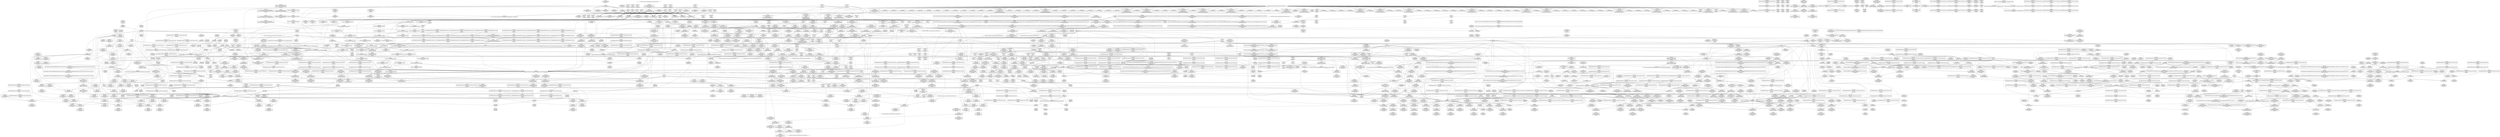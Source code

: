 digraph {
	CE0x4027570 [shape=record,shape=Mrecord,label="{CE0x4027570|i64*_getelementptr_inbounds_(_13_x_i64_,_13_x_i64_*___llvm_gcov_ctr126,_i64_0,_i64_0)|*Constant*|*SummSource*}"]
	CE0x3fed9c0 [shape=record,shape=Mrecord,label="{CE0x3fed9c0|80:_i32,_112:_i8*,_:_CRE_42,43_}"]
	CE0x40605a0 [shape=record,shape=Mrecord,label="{CE0x40605a0|0:_i32,_4:_i32,_8:_i32,_12:_i32,_:_CMRE_4,8_|*MultipleSource*|security/selinux/hooks.c,218|security/selinux/hooks.c,218|security/selinux/hooks.c,220}"]
	CE0x40353f0 [shape=record,shape=Mrecord,label="{CE0x40353f0|__rcu_read_lock:tmp7|include/linux/rcupdate.h,240}"]
	CE0x40c74d0 [shape=record,shape=Mrecord,label="{CE0x40c74d0|rcu_lock_release:tmp2|*SummSource*}"]
	CE0x4051f30 [shape=record,shape=Mrecord,label="{CE0x4051f30|current_sid:tmp13|security/selinux/hooks.c,218}"]
	CE0x3ff1c70 [shape=record,shape=Mrecord,label="{CE0x3ff1c70|80:_i32,_112:_i8*,_:_CRE_172,176_|*MultipleSource*|security/selinux/hooks.c,5365|Function::selinux_shm_shmctl&Arg::shp::}"]
	CE0x3fbb680 [shape=record,shape=Mrecord,label="{CE0x3fbb680|selinux_shm_shmctl:entry}"]
	CE0x40ce5e0 [shape=record,shape=Mrecord,label="{CE0x40ce5e0|__rcu_read_unlock:do.body|*SummSink*}"]
	CE0x40483d0 [shape=record,shape=Mrecord,label="{CE0x40483d0|task_sid:tmp24|security/selinux/hooks.c,208|*SummSink*}"]
	CE0x3ff8120 [shape=record,shape=Mrecord,label="{CE0x3ff8120|cred_sid:bb|*SummSource*}"]
	CE0x40afbc0 [shape=record,shape=Mrecord,label="{CE0x40afbc0|_ret_void,_!dbg_!27717|include/linux/rcupdate.h,424}"]
	CE0x40ba3b0 [shape=record,shape=Mrecord,label="{CE0x40ba3b0|i64_ptrtoint_(i8*_blockaddress(_rcu_lock_release,_%__here)_to_i64)|*Constant*|*SummSource*}"]
	CE0x3fcdbb0 [shape=record,shape=Mrecord,label="{CE0x3fcdbb0|i32_512|*Constant*}"]
	CE0x3ff2950 [shape=record,shape=Mrecord,label="{CE0x3ff2950|selinux_shm_shmctl:call6|security/selinux/hooks.c,5365|*SummSource*}"]
	CE0x40bc9d0 [shape=record,shape=Mrecord,label="{CE0x40bc9d0|__preempt_count_sub:bb|*SummSource*}"]
	CE0x40b07d0 [shape=record,shape=Mrecord,label="{CE0x40b07d0|__rcu_read_unlock:entry|*SummSink*}"]
	CE0x4006d00 [shape=record,shape=Mrecord,label="{CE0x4006d00|i16_3|*Constant*|*SummSink*}"]
	CE0x3fbff00 [shape=record,shape=Mrecord,label="{CE0x3fbff00|_call_void___llvm_gcov_indirect_counter_increment(i32*___llvm_gcov_global_state_pred315,_i64**_getelementptr_inbounds_(_6_x_i64*_,_6_x_i64*_*___llvm_gcda_edge_table314,_i64_0,_i64_4)),_!dbg_!27723|security/selinux/hooks.c,5356}"]
	CE0x4020080 [shape=record,shape=Mrecord,label="{CE0x4020080|i64*_getelementptr_inbounds_(_2_x_i64_,_2_x_i64_*___llvm_gcov_ctr98,_i64_0,_i64_0)|*Constant*|*SummSink*}"]
	CE0x4024200 [shape=record,shape=Mrecord,label="{CE0x4024200|GLOBAL:__llvm_gcov_ctr125|Global_var:__llvm_gcov_ctr125|*SummSource*}"]
	CE0x40c6a50 [shape=record,shape=Mrecord,label="{CE0x40c6a50|__rcu_read_lock:tmp1|*SummSource*}"]
	CE0x406df00 [shape=record,shape=Mrecord,label="{CE0x406df00|rcu_read_lock:tmp7|include/linux/rcupdate.h,882|*SummSource*}"]
	CE0x40e2b00 [shape=record,shape=Mrecord,label="{CE0x40e2b00|__preempt_count_sub:tmp4|./arch/x86/include/asm/preempt.h,77|*SummSource*}"]
	CE0x3febe50 [shape=record,shape=Mrecord,label="{CE0x3febe50|i64*_getelementptr_inbounds_(_11_x_i64_,_11_x_i64_*___llvm_gcov_ctr125,_i64_0,_i64_1)|*Constant*|*SummSource*}"]
	CE0x4031640 [shape=record,shape=Mrecord,label="{CE0x4031640|__rcu_read_unlock:tmp4|include/linux/rcupdate.h,244|*SummSource*}"]
	CE0x400b410 [shape=record,shape=Mrecord,label="{CE0x400b410|i64*_getelementptr_inbounds_(_2_x_i64_,_2_x_i64_*___llvm_gcov_ctr159,_i64_0,_i64_1)|*Constant*}"]
	CE0x4012ad0 [shape=record,shape=Mrecord,label="{CE0x4012ad0|task_sid:tmp19|security/selinux/hooks.c,208}"]
	CE0x404d1e0 [shape=record,shape=Mrecord,label="{CE0x404d1e0|i1_true|*Constant*|*SummSink*}"]
	CE0x4066870 [shape=record,shape=Mrecord,label="{CE0x4066870|rcu_read_lock:tmp4|include/linux/rcupdate.h,882|*SummSource*}"]
	CE0x3feb090 [shape=record,shape=Mrecord,label="{CE0x3feb090|cred_sid:tmp2|*SummSource*}"]
	CE0x4023b30 [shape=record,shape=Mrecord,label="{CE0x4023b30|task_sid:tmp2|*SummSource*}"]
	CE0x40b0c90 [shape=record,shape=Mrecord,label="{CE0x40b0c90|_ret_void,_!dbg_!27717|include/linux/rcupdate.h,245}"]
	CE0x3ff4200 [shape=record,shape=Mrecord,label="{CE0x3ff4200|GLOBAL:ipc_has_perm|*Constant*|*SummSource*}"]
	CE0x40e0130 [shape=record,shape=Mrecord,label="{CE0x40e0130|_call_void_asm_addl_$1,_%gs:$0_,_*m,ri,*m,_dirflag_,_fpsr_,_flags_(i32*___preempt_count,_i32_%sub,_i32*___preempt_count)_#3,_!dbg_!27717,_!srcloc_!27718|./arch/x86/include/asm/preempt.h,77|*SummSource*}"]
	CE0x4004570 [shape=record,shape=Mrecord,label="{CE0x4004570|ipc_has_perm:tmp8|security/selinux/hooks.c,5136|*SummSink*}"]
	CE0x3ff74f0 [shape=record,shape=Mrecord,label="{CE0x3ff74f0|rcu_read_lock:tmp21|include/linux/rcupdate.h,884|*SummSink*}"]
	CE0x40086a0 [shape=record,shape=Mrecord,label="{CE0x40086a0|get_current:tmp3}"]
	CE0x3fa67f0 [shape=record,shape=Mrecord,label="{CE0x3fa67f0|i64*_getelementptr_inbounds_(_2_x_i64_,_2_x_i64_*___llvm_gcov_ctr98,_i64_0,_i64_1)|*Constant*|*SummSource*}"]
	CE0x401a750 [shape=record,shape=Mrecord,label="{CE0x401a750|task_sid:real_cred|security/selinux/hooks.c,208}"]
	CE0x4016580 [shape=record,shape=Mrecord,label="{CE0x4016580|i64_3|*Constant*|*SummSource*}"]
	CE0x40c6440 [shape=record,shape=Mrecord,label="{CE0x40c6440|rcu_lock_release:tmp6|*SummSink*}"]
	CE0x40de660 [shape=record,shape=Mrecord,label="{CE0x40de660|i64*_getelementptr_inbounds_(_4_x_i64_,_4_x_i64_*___llvm_gcov_ctr133,_i64_0,_i64_1)|*Constant*|*SummSink*}"]
	CE0x3fed760 [shape=record,shape=Mrecord,label="{CE0x3fed760|80:_i32,_112:_i8*,_:_CRE_40,41_}"]
	CE0x3fb24c0 [shape=record,shape=Mrecord,label="{CE0x3fb24c0|selinux_shm_shmctl:tmp7|security/selinux/hooks.c,5352|*SummSink*}"]
	CE0x404fe10 [shape=record,shape=Mrecord,label="{CE0x404fe10|__rcu_read_lock:tmp7|include/linux/rcupdate.h,240|*SummSink*}"]
	CE0x4007800 [shape=record,shape=Mrecord,label="{CE0x4007800|%struct.common_audit_data*_null|*Constant*|*SummSink*}"]
	CE0x3fa73e0 [shape=record,shape=Mrecord,label="{CE0x3fa73e0|selinux_shm_shmctl:sw.default|*SummSink*}"]
	CE0x3fc89a0 [shape=record,shape=Mrecord,label="{CE0x3fc89a0|80:_i32,_112:_i8*,_:_CRE_31,32_}"]
	CE0x40ef5a0 [shape=record,shape=Mrecord,label="{CE0x40ef5a0|__preempt_count_add:tmp7|./arch/x86/include/asm/preempt.h,73|*SummSource*}"]
	CE0x40386e0 [shape=record,shape=Mrecord,label="{CE0x40386e0|rcu_lock_acquire:__here|*SummSink*}"]
	CE0x400c8e0 [shape=record,shape=Mrecord,label="{CE0x400c8e0|avc_has_perm:entry}"]
	CE0x40c7900 [shape=record,shape=Mrecord,label="{CE0x40c7900|rcu_lock_acquire:tmp5|include/linux/rcupdate.h,418}"]
	CE0x4028350 [shape=record,shape=Mrecord,label="{CE0x4028350|ipc_has_perm:tmp4|*LoadInst*|security/selinux/hooks.c,5131|*SummSource*}"]
	CE0x4059aa0 [shape=record,shape=Mrecord,label="{CE0x4059aa0|current_sid:tmp18|security/selinux/hooks.c,218|*SummSource*}"]
	CE0x4027090 [shape=record,shape=Mrecord,label="{CE0x4027090|ipc_has_perm:call|security/selinux/hooks.c,5129|*SummSource*}"]
	CE0x3fbacf0 [shape=record,shape=Mrecord,label="{CE0x3fbacf0|selinux_shm_shmctl:call1|security/selinux/hooks.c,5346|*SummSource*}"]
	CE0x3fc47c0 [shape=record,shape=Mrecord,label="{CE0x3fc47c0|__llvm_gcov_indirect_counter_increment:bb|*SummSink*}"]
	CE0x3feef20 [shape=record,shape=Mrecord,label="{CE0x3feef20|80:_i32,_112:_i8*,_:_CRE_60,61_}"]
	CE0x40415f0 [shape=record,shape=Mrecord,label="{CE0x40415f0|rcu_lock_release:entry}"]
	CE0x40b4ec0 [shape=record,shape=Mrecord,label="{CE0x40b4ec0|__rcu_read_lock:do.end}"]
	CE0x3ffdd40 [shape=record,shape=Mrecord,label="{CE0x3ffdd40|rcu_read_unlock:if.then|*SummSink*}"]
	CE0x3ffc960 [shape=record,shape=Mrecord,label="{CE0x3ffc960|rcu_lock_acquire:tmp7|*SummSource*}"]
	CE0x40ce350 [shape=record,shape=Mrecord,label="{CE0x40ce350|__preempt_count_add:tmp3|*SummSink*}"]
	CE0x4026e10 [shape=record,shape=Mrecord,label="{CE0x4026e10|_call_void___rcu_read_lock()_#10,_!dbg_!27710|include/linux/rcupdate.h,879|*SummSink*}"]
	CE0x3fef050 [shape=record,shape=Mrecord,label="{CE0x3fef050|80:_i32,_112:_i8*,_:_CRE_61,62_}"]
	CE0x406c4f0 [shape=record,shape=Mrecord,label="{CE0x406c4f0|rcu_read_lock:tmp13|include/linux/rcupdate.h,882}"]
	CE0x3fb4a40 [shape=record,shape=Mrecord,label="{CE0x3fb4a40|task_sid:entry|*SummSink*}"]
	CE0x3fede80 [shape=record,shape=Mrecord,label="{CE0x3fede80|80:_i32,_112:_i8*,_:_CRE_46,47_}"]
	CE0x4046a10 [shape=record,shape=Mrecord,label="{CE0x4046a10|task_sid:tmp21|security/selinux/hooks.c,208|*SummSource*}"]
	CE0x40405c0 [shape=record,shape=Mrecord,label="{CE0x40405c0|i64*_getelementptr_inbounds_(_11_x_i64_,_11_x_i64_*___llvm_gcov_ctr132,_i64_0,_i64_10)|*Constant*|*SummSource*}"]
	CE0x405f250 [shape=record,shape=Mrecord,label="{CE0x405f250|current_sid:tmp22|security/selinux/hooks.c,218|*SummSource*}"]
	CE0x4007c70 [shape=record,shape=Mrecord,label="{CE0x4007c70|avc_has_perm:auditdata|Function::avc_has_perm&Arg::auditdata::}"]
	CE0x40b7bf0 [shape=record,shape=Mrecord,label="{CE0x40b7bf0|__rcu_read_lock:bb}"]
	CE0x40bb580 [shape=record,shape=Mrecord,label="{CE0x40bb580|rcu_lock_release:bb|*SummSink*}"]
	CE0x400bc90 [shape=record,shape=Mrecord,label="{CE0x400bc90|current_sid:tmp11|security/selinux/hooks.c,218|*SummSink*}"]
	CE0x4051370 [shape=record,shape=Mrecord,label="{CE0x4051370|current_sid:do.end}"]
	CE0x41113d0 [shape=record,shape=Mrecord,label="{CE0x41113d0|__preempt_count_sub:sub|./arch/x86/include/asm/preempt.h,77}"]
	"CONST[source:0(mediator),value:2(dynamic)][purpose:{object}][SnkIdx:2]"
	CE0x4042660 [shape=record,shape=Mrecord,label="{CE0x4042660|i32_934|*Constant*}"]
	CE0x40f25d0 [shape=record,shape=Mrecord,label="{CE0x40f25d0|__preempt_count_add:do.body|*SummSink*}"]
	CE0x401a830 [shape=record,shape=Mrecord,label="{CE0x401a830|task_sid:tmp4|*LoadInst*|security/selinux/hooks.c,208}"]
	CE0x4053510 [shape=record,shape=Mrecord,label="{CE0x4053510|current_sid:land.lhs.true|*SummSink*}"]
	CE0x3fcdc80 [shape=record,shape=Mrecord,label="{CE0x3fcdc80|i32_512|*Constant*|*SummSource*}"]
	CE0x3fceb20 [shape=record,shape=Mrecord,label="{CE0x3fceb20|selinux_shm_shmctl:shm_perm|security/selinux/hooks.c,5365}"]
	CE0x40ca960 [shape=record,shape=Mrecord,label="{CE0x40ca960|COLLAPSED:_GCMRE___llvm_gcov_ctr130_internal_global_4_x_i64_zeroinitializer:_elem_0:default:}"]
	CE0x40589a0 [shape=record,shape=Mrecord,label="{CE0x40589a0|rcu_read_lock:tmp3|*SummSource*}"]
	CE0x3f9a7c0 [shape=record,shape=Mrecord,label="{CE0x3f9a7c0|GLOBAL:get_current|*Constant*|*SummSink*}"]
	CE0x40212b0 [shape=record,shape=Mrecord,label="{CE0x40212b0|i64_0|*Constant*|*SummSource*}"]
	CE0x4027820 [shape=record,shape=Mrecord,label="{CE0x4027820|task_sid:tmp}"]
	CE0x3fa6720 [shape=record,shape=Mrecord,label="{CE0x3fa6720|selinux_shm_shmctl:sw.bb3}"]
	CE0x4024760 [shape=record,shape=Mrecord,label="{CE0x4024760|__rcu_read_lock:entry}"]
	CE0x4062140 [shape=record,shape=Mrecord,label="{CE0x4062140|i64*_getelementptr_inbounds_(_11_x_i64_,_11_x_i64_*___llvm_gcov_ctr127,_i64_0,_i64_0)|*Constant*|*SummSource*}"]
	CE0x3fcfc80 [shape=record,shape=Mrecord,label="{CE0x3fcfc80|_call_void_mcount()_#3}"]
	CE0x3fb8ba0 [shape=record,shape=Mrecord,label="{CE0x3fb8ba0|i64_1|*Constant*}"]
	CE0x3ffdb00 [shape=record,shape=Mrecord,label="{CE0x3ffdb00|rcu_read_unlock:if.then}"]
	CE0x3faebf0 [shape=record,shape=Mrecord,label="{CE0x3faebf0|rcu_read_unlock:tmp17|include/linux/rcupdate.h,933}"]
	CE0x4032b80 [shape=record,shape=Mrecord,label="{CE0x4032b80|__rcu_read_lock:tmp2}"]
	CE0x40efce0 [shape=record,shape=Mrecord,label="{CE0x40efce0|__preempt_count_sub:do.end|*SummSource*}"]
	CE0x3fff2d0 [shape=record,shape=Mrecord,label="{CE0x3fff2d0|rcu_read_unlock:tmp19|include/linux/rcupdate.h,933}"]
	CE0x3ff2010 [shape=record,shape=Mrecord,label="{CE0x3ff2010|80:_i32,_112:_i8*,_:_CRE_184,192_|*MultipleSource*|security/selinux/hooks.c,5365|Function::selinux_shm_shmctl&Arg::shp::}"]
	CE0x40e0f50 [shape=record,shape=Mrecord,label="{CE0x40e0f50|__preempt_count_add:bb|*SummSink*}"]
	CE0x3fbc0e0 [shape=record,shape=Mrecord,label="{CE0x3fbc0e0|GLOBAL:task_sid|*Constant*}"]
	CE0x4065ad0 [shape=record,shape=Mrecord,label="{CE0x4065ad0|_call_void_rcu_lock_acquire(%struct.lockdep_map*_rcu_lock_map)_#10,_!dbg_!27711|include/linux/rcupdate.h,881|*SummSource*}"]
	CE0x402a940 [shape=record,shape=Mrecord,label="{CE0x402a940|ipc_has_perm:tmp4|*LoadInst*|security/selinux/hooks.c,5131|*SummSink*}"]
	CE0x4014810 [shape=record,shape=Mrecord,label="{CE0x4014810|task_sid:do.body5}"]
	CE0x3fa9330 [shape=record,shape=Mrecord,label="{CE0x3fa9330|_call_void___llvm_gcov_indirect_counter_increment(i32*___llvm_gcov_global_state_pred315,_i64**_getelementptr_inbounds_(_6_x_i64*_,_6_x_i64*_*___llvm_gcda_edge_table314,_i64_0,_i64_2)),_!dbg_!27718|security/selinux/hooks.c,5349|*SummSource*}"]
	CE0x4043420 [shape=record,shape=Mrecord,label="{CE0x4043420|i32_208|*Constant*|*SummSink*}"]
	CE0x40b9470 [shape=record,shape=Mrecord,label="{CE0x40b9470|rcu_lock_release:tmp5|include/linux/rcupdate.h,423|*SummSink*}"]
	CE0x3fa63c0 [shape=record,shape=Mrecord,label="{CE0x3fa63c0|i64**_getelementptr_inbounds_(_6_x_i64*_,_6_x_i64*_*___llvm_gcda_edge_table314,_i64_0,_i64_2)|*Constant*}"]
	CE0x406a3b0 [shape=record,shape=Mrecord,label="{CE0x406a3b0|i64_5|*Constant*}"]
	CE0x4044220 [shape=record,shape=Mrecord,label="{CE0x4044220|rcu_lock_release:tmp6}"]
	CE0x4051040 [shape=record,shape=Mrecord,label="{CE0x4051040|GLOBAL:__rcu_read_lock|*Constant*}"]
	CE0x3fefd60 [shape=record,shape=Mrecord,label="{CE0x3fefd60|80:_i32,_112:_i8*,_:_CRE_72,73_|*MultipleSource*|security/selinux/hooks.c,5365|Function::selinux_shm_shmctl&Arg::shp::}"]
	CE0x4000be0 [shape=record,shape=Mrecord,label="{CE0x4000be0|get_current:entry}"]
	CE0x3fb57d0 [shape=record,shape=Mrecord,label="{CE0x3fb57d0|GLOBAL:rcu_read_lock|*Constant*|*SummSource*}"]
	CE0x3fbee70 [shape=record,shape=Mrecord,label="{CE0x3fbee70|i64**_getelementptr_inbounds_(_6_x_i64*_,_6_x_i64*_*___llvm_gcda_edge_table314,_i64_0,_i64_3)|*Constant*}"]
	CE0x406bf70 [shape=record,shape=Mrecord,label="{CE0x406bf70|i64_7|*Constant*}"]
	CE0x40690a0 [shape=record,shape=Mrecord,label="{CE0x40690a0|__rcu_read_lock:do.end|*SummSource*}"]
	CE0x4000430 [shape=record,shape=Mrecord,label="{CE0x4000430|task_sid:tmp14|security/selinux/hooks.c,208|*SummSource*}"]
	CE0x4026020 [shape=record,shape=Mrecord,label="{CE0x4026020|i64*_getelementptr_inbounds_(_11_x_i64_,_11_x_i64_*___llvm_gcov_ctr127,_i64_0,_i64_1)|*Constant*|*SummSink*}"]
	CE0x3fc41b0 [shape=record,shape=Mrecord,label="{CE0x3fc41b0|task_sid:tmp7|security/selinux/hooks.c,208|*SummSink*}"]
	CE0x40e0930 [shape=record,shape=Mrecord,label="{CE0x40e0930|__rcu_read_unlock:tmp7|include/linux/rcupdate.h,245}"]
	CE0x40d70e0 [shape=record,shape=Mrecord,label="{CE0x40d70e0|i64*_getelementptr_inbounds_(_4_x_i64_,_4_x_i64_*___llvm_gcov_ctr134,_i64_0,_i64_0)|*Constant*|*SummSink*}"]
	CE0x40c8ff0 [shape=record,shape=Mrecord,label="{CE0x40c8ff0|__rcu_read_unlock:tmp6|include/linux/rcupdate.h,245|*SummSink*}"]
	CE0x3fa3a80 [shape=record,shape=Mrecord,label="{CE0x3fa3a80|__llvm_gcov_indirect_counter_increment:tmp|*SummSink*}"]
	CE0x4013320 [shape=record,shape=Mrecord,label="{CE0x4013320|_call_void_mcount()_#3|*SummSink*}"]
	CE0x3fed630 [shape=record,shape=Mrecord,label="{CE0x3fed630|80:_i32,_112:_i8*,_:_CRE_39,40_}"]
	CE0x3ff3b60 [shape=record,shape=Mrecord,label="{CE0x3ff3b60|selinux_shm_shmctl:tmp16|security/selinux/hooks.c,5367|*SummSink*}"]
	CE0x4068eb0 [shape=record,shape=Mrecord,label="{CE0x4068eb0|get_current:tmp4|./arch/x86/include/asm/current.h,14}"]
	CE0x40274a0 [shape=record,shape=Mrecord,label="{CE0x40274a0|i64*_getelementptr_inbounds_(_13_x_i64_,_13_x_i64_*___llvm_gcov_ctr126,_i64_0,_i64_0)|*Constant*}"]
	CE0x40b7e70 [shape=record,shape=Mrecord,label="{CE0x40b7e70|__rcu_read_lock:do.body|*SummSource*}"]
	CE0x4033510 [shape=record,shape=Mrecord,label="{CE0x4033510|_call_void___preempt_count_add(i32_1)_#10,_!dbg_!27711|include/linux/rcupdate.h,239|*SummSource*}"]
	CE0x3fc8ad0 [shape=record,shape=Mrecord,label="{CE0x3fc8ad0|80:_i32,_112:_i8*,_:_CRE_32,33_}"]
	CE0x40331c0 [shape=record,shape=Mrecord,label="{CE0x40331c0|__rcu_read_unlock:tmp4|include/linux/rcupdate.h,244|*SummSink*}"]
	CE0x3ffc0c0 [shape=record,shape=Mrecord,label="{CE0x3ffc0c0|i64*_getelementptr_inbounds_(_4_x_i64_,_4_x_i64_*___llvm_gcov_ctr130,_i64_0,_i64_3)|*Constant*|*SummSource*}"]
	CE0x3ff7010 [shape=record,shape=Mrecord,label="{CE0x3ff7010|i64*_getelementptr_inbounds_(_11_x_i64_,_11_x_i64_*___llvm_gcov_ctr127,_i64_0,_i64_10)|*Constant*}"]
	CE0x40b49d0 [shape=record,shape=Mrecord,label="{CE0x40b49d0|rcu_lock_acquire:tmp1|*SummSink*}"]
	CE0x4016470 [shape=record,shape=Mrecord,label="{CE0x4016470|current_sid:tmp10|security/selinux/hooks.c,218}"]
	CE0x4054720 [shape=record,shape=Mrecord,label="{CE0x4054720|current_sid:tmp12|security/selinux/hooks.c,218|*SummSource*}"]
	CE0x4026cf0 [shape=record,shape=Mrecord,label="{CE0x4026cf0|_call_void___rcu_read_lock()_#10,_!dbg_!27710|include/linux/rcupdate.h,879|*SummSource*}"]
	CE0x40b8260 [shape=record,shape=Mrecord,label="{CE0x40b8260|i64*_getelementptr_inbounds_(_4_x_i64_,_4_x_i64_*___llvm_gcov_ctr128,_i64_0,_i64_0)|*Constant*|*SummSink*}"]
	CE0x3fa7cb0 [shape=record,shape=Mrecord,label="{CE0x3fa7cb0|selinux_shm_shmctl:sw.bb4|*SummSink*}"]
	CE0x404bfb0 [shape=record,shape=Mrecord,label="{CE0x404bfb0|_ret_void,_!dbg_!27735|include/linux/rcupdate.h,938}"]
	CE0x3f92390 [shape=record,shape=Mrecord,label="{CE0x3f92390|_call_void___llvm_gcov_indirect_counter_increment(i32*___llvm_gcov_global_state_pred315,_i64**_getelementptr_inbounds_(_6_x_i64*_,_6_x_i64*_*___llvm_gcda_edge_table314,_i64_0,_i64_2)),_!dbg_!27718|security/selinux/hooks.c,5349|*SummSink*}"]
	CE0x4014d20 [shape=record,shape=Mrecord,label="{CE0x4014d20|task_sid:tmp6|security/selinux/hooks.c,208|*SummSource*}"]
	CE0x40b3110 [shape=record,shape=Mrecord,label="{CE0x40b3110|_call_void_mcount()_#3|*SummSource*}"]
	CE0x40d2b90 [shape=record,shape=Mrecord,label="{CE0x40d2b90|i64_1|*Constant*}"]
	CE0x40cdd30 [shape=record,shape=Mrecord,label="{CE0x40cdd30|i64*_getelementptr_inbounds_(_4_x_i64_,_4_x_i64_*___llvm_gcov_ctr129,_i64_0,_i64_3)|*Constant*}"]
	CE0x402ad40 [shape=record,shape=Mrecord,label="{CE0x402ad40|task_sid:tmp7|security/selinux/hooks.c,208|*SummSource*}"]
	CE0x3f9beb0 [shape=record,shape=Mrecord,label="{CE0x3f9beb0|80:_i32,_112:_i8*,_:_CRE_21,22_}"]
	CE0x40b7d80 [shape=record,shape=Mrecord,label="{CE0x40b7d80|__rcu_read_lock:do.body}"]
	CE0x3fb9600 [shape=record,shape=Mrecord,label="{CE0x3fb9600|task_sid:tmp1|*SummSink*}"]
	CE0x406adf0 [shape=record,shape=Mrecord,label="{CE0x406adf0|rcu_read_lock:tmp10|include/linux/rcupdate.h,882|*SummSink*}"]
	CE0x401d220 [shape=record,shape=Mrecord,label="{CE0x401d220|ipc_has_perm:key|security/selinux/hooks.c,5134|*SummSource*}"]
	CE0x3fb15c0 [shape=record,shape=Mrecord,label="{CE0x3fb15c0|i64*_getelementptr_inbounds_(_18_x_i64_,_18_x_i64_*___llvm_gcov_ctr313,_i64_0,_i64_15)|*Constant*}"]
	CE0x3fce8c0 [shape=record,shape=Mrecord,label="{CE0x3fce8c0|i64*_getelementptr_inbounds_(_18_x_i64_,_18_x_i64_*___llvm_gcov_ctr313,_i64_0,_i64_16)|*Constant*|*SummSink*}"]
	CE0x40e0530 [shape=record,shape=Mrecord,label="{CE0x40e0530|__preempt_count_add:tmp2}"]
	CE0x3fac3a0 [shape=record,shape=Mrecord,label="{CE0x3fac3a0|selinux_shm_shmctl:tmp}"]
	CE0x3fb8020 [shape=record,shape=Mrecord,label="{CE0x3fb8020|_ret_void}"]
	CE0x40efd50 [shape=record,shape=Mrecord,label="{CE0x40efd50|__preempt_count_sub:bb}"]
	CE0x3fa5150 [shape=record,shape=Mrecord,label="{CE0x3fa5150|i32_0|*Constant*|*SummSource*}"]
	CE0x3fa0aa0 [shape=record,shape=Mrecord,label="{CE0x3fa0aa0|task_sid:if.then|*SummSink*}"]
	CE0x4039ef0 [shape=record,shape=Mrecord,label="{CE0x4039ef0|rcu_read_unlock:tmp15|include/linux/rcupdate.h,933|*SummSink*}"]
	CE0x402a8d0 [shape=record,shape=Mrecord,label="{CE0x402a8d0|ipc_has_perm:tmp5|security/selinux/hooks.c,5131|*SummSink*}"]
	CE0x4001570 [shape=record,shape=Mrecord,label="{CE0x4001570|current_sid:cred|security/selinux/hooks.c,218|*SummSink*}"]
	CE0x40610f0 [shape=record,shape=Mrecord,label="{CE0x40610f0|current_sid:tmp24|security/selinux/hooks.c,220}"]
	CE0x40d0ca0 [shape=record,shape=Mrecord,label="{CE0x40d0ca0|__preempt_count_add:tmp6|./arch/x86/include/asm/preempt.h,73}"]
	CE0x4019880 [shape=record,shape=Mrecord,label="{CE0x4019880|task_sid:tmp18|security/selinux/hooks.c,208}"]
	CE0x3fc3e80 [shape=record,shape=Mrecord,label="{CE0x3fc3e80|__llvm_gcov_indirect_counter_increment:bb4|*SummSink*}"]
	CE0x40506d0 [shape=record,shape=Mrecord,label="{CE0x40506d0|rcu_read_unlock:tmp12|include/linux/rcupdate.h,933}"]
	CE0x3fff910 [shape=record,shape=Mrecord,label="{CE0x3fff910|rcu_read_unlock:tmp20|include/linux/rcupdate.h,933|*SummSink*}"]
	CE0x40c7540 [shape=record,shape=Mrecord,label="{CE0x40c7540|rcu_lock_release:tmp2|*SummSink*}"]
	CE0x3fe8220 [shape=record,shape=Mrecord,label="{CE0x3fe8220|_ret_void,_!dbg_!27735|include/linux/rcupdate.h,884}"]
	CE0x4020b90 [shape=record,shape=Mrecord,label="{CE0x4020b90|current_sid:tmp5|security/selinux/hooks.c,218}"]
	CE0x3fb3920 [shape=record,shape=Mrecord,label="{CE0x3fb3920|task_has_system:tmp2|*SummSource*}"]
	CE0x3fb6720 [shape=record,shape=Mrecord,label="{CE0x3fb6720|i32_13|*Constant*|*SummSink*}"]
	CE0x402ed90 [shape=record,shape=Mrecord,label="{CE0x402ed90|i32_883|*Constant*}"]
	CE0x4003930 [shape=record,shape=Mrecord,label="{CE0x4003930|ipc_has_perm:tmp7|security/selinux/hooks.c,5136}"]
	CE0x3ff2ae0 [shape=record,shape=Mrecord,label="{CE0x3ff2ae0|selinux_shm_shmctl:retval.0|*SummSource*}"]
	CE0x4023310 [shape=record,shape=Mrecord,label="{CE0x4023310|GLOBAL:__llvm_gcov_ctr126|Global_var:__llvm_gcov_ctr126}"]
	CE0x40464f0 [shape=record,shape=Mrecord,label="{CE0x40464f0|task_sid:tmp21|security/selinux/hooks.c,208}"]
	CE0x4062d50 [shape=record,shape=Mrecord,label="{CE0x4062d50|rcu_read_lock:tmp5|include/linux/rcupdate.h,882}"]
	CE0x40b72a0 [shape=record,shape=Mrecord,label="{CE0x40b72a0|__preempt_count_sub:val|Function::__preempt_count_sub&Arg::val::|*SummSource*}"]
	CE0x3fea200 [shape=record,shape=Mrecord,label="{CE0x3fea200|rcu_lock_acquire:map|Function::rcu_lock_acquire&Arg::map::}"]
	CE0x3fb1e90 [shape=record,shape=Mrecord,label="{CE0x3fb1e90|selinux_shm_shmctl:tmp13|security/selinux/hooks.c,5362}"]
	CE0x400fab0 [shape=record,shape=Mrecord,label="{CE0x400fab0|i64_5|*Constant*|*SummSink*}"]
	CE0x404f5f0 [shape=record,shape=Mrecord,label="{CE0x404f5f0|rcu_read_lock:tmp5|include/linux/rcupdate.h,882|*SummSource*}"]
	CE0x4014610 [shape=record,shape=Mrecord,label="{CE0x4014610|task_sid:do.end|*SummSource*}"]
	CE0x3fb23c0 [shape=record,shape=Mrecord,label="{CE0x3fb23c0|selinux_shm_shmctl:tmp13|security/selinux/hooks.c,5362|*SummSink*}"]
	CE0x4049800 [shape=record,shape=Mrecord,label="{CE0x4049800|task_sid:tmp27|security/selinux/hooks.c,208|*SummSource*}"]
	CE0x40138d0 [shape=record,shape=Mrecord,label="{CE0x40138d0|cred_sid:sid|security/selinux/hooks.c,197|*SummSink*}"]
	CE0x4057480 [shape=record,shape=Mrecord,label="{CE0x4057480|i8*_getelementptr_inbounds_(_25_x_i8_,_25_x_i8_*_.str3,_i32_0,_i32_0)|*Constant*}"]
	CE0x400af00 [shape=record,shape=Mrecord,label="{CE0x400af00|ipc_has_perm:sid1|security/selinux/hooks.c,5136|*SummSink*}"]
	CE0x3fcbeb0 [shape=record,shape=Mrecord,label="{CE0x3fcbeb0|i8_1|*Constant*|*SummSource*}"]
	CE0x3fcfef0 [shape=record,shape=Mrecord,label="{CE0x3fcfef0|_call_void_mcount()_#3|*SummSource*}"]
	CE0x3ff5560 [shape=record,shape=Mrecord,label="{CE0x3ff5560|selinux_shm_shmctl:tmp17|security/selinux/hooks.c,5367|*SummSource*}"]
	CE0x3f84650 [shape=record,shape=Mrecord,label="{CE0x3f84650|avc_has_perm:tsid|Function::avc_has_perm&Arg::tsid::|*SummSink*}"]
	CE0x40100f0 [shape=record,shape=Mrecord,label="{CE0x40100f0|current_sid:tmp5|security/selinux/hooks.c,218|*SummSink*}"]
	CE0x40b4450 [shape=record,shape=Mrecord,label="{CE0x40b4450|i64*_getelementptr_inbounds_(_4_x_i64_,_4_x_i64_*___llvm_gcov_ctr133,_i64_0,_i64_0)|*Constant*}"]
	CE0x40ef810 [shape=record,shape=Mrecord,label="{CE0x40ef810|__rcu_read_unlock:tmp}"]
	CE0x40105c0 [shape=record,shape=Mrecord,label="{CE0x40105c0|task_sid:tobool4|security/selinux/hooks.c,208}"]
	CE0x4066aa0 [shape=record,shape=Mrecord,label="{CE0x4066aa0|__rcu_read_lock:tmp|*SummSink*}"]
	CE0x40b4960 [shape=record,shape=Mrecord,label="{CE0x40b4960|rcu_lock_acquire:tmp1|*SummSource*}"]
	CE0x40bc270 [shape=record,shape=Mrecord,label="{CE0x40bc270|i64*_getelementptr_inbounds_(_4_x_i64_,_4_x_i64_*___llvm_gcov_ctr133,_i64_0,_i64_1)|*Constant*}"]
	CE0x3fc4600 [shape=record,shape=Mrecord,label="{CE0x3fc4600|__llvm_gcov_indirect_counter_increment:bb|*SummSource*}"]
	CE0x40b2cb0 [shape=record,shape=Mrecord,label="{CE0x40b2cb0|_call_void_asm_addl_$1,_%gs:$0_,_*m,ri,*m,_dirflag_,_fpsr_,_flags_(i32*___preempt_count,_i32_%val,_i32*___preempt_count)_#3,_!dbg_!27714,_!srcloc_!27717|./arch/x86/include/asm/preempt.h,72}"]
	CE0x4010a00 [shape=record,shape=Mrecord,label="{CE0x4010a00|task_sid:call3|security/selinux/hooks.c,208|*SummSink*}"]
	CE0x4031cb0 [shape=record,shape=Mrecord,label="{CE0x4031cb0|_ret_void,_!dbg_!27719|./arch/x86/include/asm/preempt.h,73}"]
	CE0x3fb4910 [shape=record,shape=Mrecord,label="{CE0x3fb4910|selinux_shm_shmctl:bb|*SummSink*}"]
	CE0x3fa6b50 [shape=record,shape=Mrecord,label="{CE0x3fa6b50|task_has_system:tsk|Function::task_has_system&Arg::tsk::|*SummSink*}"]
	CE0x40e0bd0 [shape=record,shape=Mrecord,label="{CE0x40e0bd0|__rcu_read_unlock:tmp7|include/linux/rcupdate.h,245|*SummSink*}"]
	CE0x3fc19b0 [shape=record,shape=Mrecord,label="{CE0x3fc19b0|_call_void___llvm_gcov_indirect_counter_increment(i32*___llvm_gcov_global_state_pred315,_i64**_getelementptr_inbounds_(_6_x_i64*_,_6_x_i64*_*___llvm_gcda_edge_table314,_i64_0,_i64_2)),_!dbg_!27718|security/selinux/hooks.c,5349}"]
	CE0x404b560 [shape=record,shape=Mrecord,label="{CE0x404b560|_call_void_rcu_read_unlock()_#10,_!dbg_!27748|security/selinux/hooks.c,209|*SummSource*}"]
	CE0x405a250 [shape=record,shape=Mrecord,label="{CE0x405a250|current_sid:tmp19|security/selinux/hooks.c,218|*SummSource*}"]
	CE0x3ff6760 [shape=record,shape=Mrecord,label="{CE0x3ff6760|rcu_read_lock:tmp20|include/linux/rcupdate.h,882}"]
	CE0x406a820 [shape=record,shape=Mrecord,label="{CE0x406a820|rcu_read_lock:tmp9|include/linux/rcupdate.h,882|*SummSource*}"]
	CE0x3ff4380 [shape=record,shape=Mrecord,label="{CE0x3ff4380|ipc_has_perm:entry}"]
	CE0x402c8f0 [shape=record,shape=Mrecord,label="{CE0x402c8f0|rcu_read_lock:tmp14|include/linux/rcupdate.h,882|*SummSource*}"]
	CE0x4014500 [shape=record,shape=Mrecord,label="{CE0x4014500|task_sid:do.end}"]
	CE0x402c190 [shape=record,shape=Mrecord,label="{CE0x402c190|rcu_read_unlock:tobool1|include/linux/rcupdate.h,933}"]
	CE0x3fa05a0 [shape=record,shape=Mrecord,label="{CE0x3fa05a0|__llvm_gcov_indirect_counter_increment:tmp1|*SummSource*}"]
	CE0x4044a00 [shape=record,shape=Mrecord,label="{CE0x4044a00|__rcu_read_unlock:do.end|*SummSink*}"]
	CE0x4042d90 [shape=record,shape=Mrecord,label="{CE0x4042d90|i32_934|*Constant*|*SummSink*}"]
	CE0x3fb7d90 [shape=record,shape=Mrecord,label="{CE0x3fb7d90|selinux_shm_shmctl:tmp2|security/selinux/hooks.c,5346|*SummSource*}"]
	CE0x3fb7870 [shape=record,shape=Mrecord,label="{CE0x3fb7870|i32_2|*Constant*|*SummSink*}"]
	CE0x400a8f0 [shape=record,shape=Mrecord,label="{CE0x400a8f0|ipc_has_perm:ipc_id|security/selinux/hooks.c,5134|*SummSink*}"]
	CE0x3f92b10 [shape=record,shape=Mrecord,label="{CE0x3f92b10|selinux_shm_shmctl:sw.bb|*SummSource*}"]
	CE0x4051750 [shape=record,shape=Mrecord,label="{CE0x4051750|cred_sid:tmp1|*SummSink*}"]
	CE0x3faec60 [shape=record,shape=Mrecord,label="{CE0x3faec60|rcu_read_unlock:tmp17|include/linux/rcupdate.h,933|*SummSource*}"]
	CE0x40dded0 [shape=record,shape=Mrecord,label="{CE0x40dded0|__rcu_read_lock:tmp1|*SummSink*}"]
	CE0x3f9e660 [shape=record,shape=Mrecord,label="{CE0x3f9e660|selinux_shm_shmctl:entry|*SummSink*}"]
	CE0x3fbfe00 [shape=record,shape=Mrecord,label="{CE0x3fbfe00|selinux_shm_shmctl:tmp6|security/selinux/hooks.c,5352|*SummSink*}"]
	CE0x40ba070 [shape=record,shape=Mrecord,label="{CE0x40ba070|GLOBAL:lock_release|*Constant*|*SummSink*}"]
	CE0x40ca1c0 [shape=record,shape=Mrecord,label="{CE0x40ca1c0|_call_void_asm_sideeffect_,_memory_,_dirflag_,_fpsr_,_flags_()_#3,_!dbg_!27711,_!srcloc_!27714|include/linux/rcupdate.h,244|*SummSource*}"]
	CE0x40302f0 [shape=record,shape=Mrecord,label="{CE0x40302f0|rcu_read_lock:tmp18|include/linux/rcupdate.h,882}"]
	CE0x402cbe0 [shape=record,shape=Mrecord,label="{CE0x402cbe0|rcu_read_lock:tmp15|include/linux/rcupdate.h,882}"]
	CE0x4060000 [shape=record,shape=Mrecord,label="{CE0x4060000|current_sid:sid|security/selinux/hooks.c,220}"]
	CE0x4016c70 [shape=record,shape=Mrecord,label="{CE0x4016c70|GLOBAL:rcu_lock_acquire|*Constant*|*SummSink*}"]
	CE0x40ba240 [shape=record,shape=Mrecord,label="{CE0x40ba240|i64_ptrtoint_(i8*_blockaddress(_rcu_lock_release,_%__here)_to_i64)|*Constant*}"]
	CE0x405f530 [shape=record,shape=Mrecord,label="{CE0x405f530|current_sid:tmp23|security/selinux/hooks.c,218}"]
	CE0x3fee800 [shape=record,shape=Mrecord,label="{CE0x3fee800|80:_i32,_112:_i8*,_:_CRE_54,55_}"]
	CE0x4034390 [shape=record,shape=Mrecord,label="{CE0x4034390|__rcu_read_unlock:tmp|*SummSource*}"]
	CE0x3fbaf70 [shape=record,shape=Mrecord,label="{CE0x3fbaf70|task_has_system:entry}"]
	CE0x3fa77b0 [shape=record,shape=Mrecord,label="{CE0x3fa77b0|get_current:tmp1|*SummSource*}"]
	CE0x4006a30 [shape=record,shape=Mrecord,label="{CE0x4006a30|ipc_has_perm:security|security/selinux/hooks.c,5131}"]
	CE0x403bbb0 [shape=record,shape=Mrecord,label="{CE0x403bbb0|rcu_lock_acquire:tmp2|*SummSource*}"]
	CE0x40c5d80 [shape=record,shape=Mrecord,label="{CE0x40c5d80|i64*_getelementptr_inbounds_(_4_x_i64_,_4_x_i64_*___llvm_gcov_ctr135,_i64_0,_i64_3)|*Constant*}"]
	CE0x40d5a50 [shape=record,shape=Mrecord,label="{CE0x40d5a50|__preempt_count_sub:tmp4|./arch/x86/include/asm/preempt.h,77}"]
	CE0x400d290 [shape=record,shape=Mrecord,label="{CE0x400d290|ipc_has_perm:call|security/selinux/hooks.c,5129}"]
	"CONST[source:2(external),value:2(dynamic)][purpose:{subject}][SrcIdx:18]"
	CE0x40b3670 [shape=record,shape=Mrecord,label="{CE0x40b3670|_call_void___preempt_count_sub(i32_1)_#10,_!dbg_!27715|include/linux/rcupdate.h,244}"]
	CE0x3ffcd40 [shape=record,shape=Mrecord,label="{CE0x3ffcd40|i8*_undef|*Constant*|*SummSource*}"]
	CE0x40cdda0 [shape=record,shape=Mrecord,label="{CE0x40cdda0|GLOBAL:__preempt_count|Global_var:__preempt_count|*SummSink*}"]
	CE0x4038970 [shape=record,shape=Mrecord,label="{CE0x4038970|rcu_lock_acquire:indirectgoto}"]
	CE0x4050910 [shape=record,shape=Mrecord,label="{CE0x4050910|rcu_read_unlock:tmp12|include/linux/rcupdate.h,933|*SummSource*}"]
	CE0x3fa0810 [shape=record,shape=Mrecord,label="{CE0x3fa0810|__llvm_gcov_indirect_counter_increment:tmp2|*SummSink*}"]
	CE0x3fc2e40 [shape=record,shape=Mrecord,label="{CE0x3fc2e40|task_has_system:bb|*SummSink*}"]
	CE0x3ff3e00 [shape=record,shape=Mrecord,label="{CE0x3ff3e00|selinux_shm_shmctl:tmp17|security/selinux/hooks.c,5367}"]
	CE0x40d36f0 [shape=record,shape=Mrecord,label="{CE0x40d36f0|i64*_getelementptr_inbounds_(_4_x_i64_,_4_x_i64_*___llvm_gcov_ctr134,_i64_0,_i64_2)|*Constant*}"]
	CE0x4059080 [shape=record,shape=Mrecord,label="{CE0x4059080|i64*_getelementptr_inbounds_(_11_x_i64_,_11_x_i64_*___llvm_gcov_ctr125,_i64_0,_i64_9)|*Constant*|*SummSink*}"]
	CE0x401e530 [shape=record,shape=Mrecord,label="{CE0x401e530|task_sid:bb}"]
	CE0x4047ec0 [shape=record,shape=Mrecord,label="{CE0x4047ec0|task_sid:tmp25|security/selinux/hooks.c,208}"]
	CE0x4037f40 [shape=record,shape=Mrecord,label="{CE0x4037f40|__preempt_count_add:val|Function::__preempt_count_add&Arg::val::|*SummSource*}"]
	CE0x40d7d20 [shape=record,shape=Mrecord,label="{CE0x40d7d20|__preempt_count_sub:entry|*SummSource*}"]
	CE0x402c7e0 [shape=record,shape=Mrecord,label="{CE0x402c7e0|rcu_read_unlock:tmp10|include/linux/rcupdate.h,933}"]
	CE0x3ffda00 [shape=record,shape=Mrecord,label="{CE0x3ffda00|rcu_lock_release:indirectgoto}"]
	CE0x40b7cf0 [shape=record,shape=Mrecord,label="{CE0x40b7cf0|__rcu_read_lock:bb|*SummSink*}"]
	CE0x3fc3c60 [shape=record,shape=Mrecord,label="{CE0x3fc3c60|__llvm_gcov_indirect_counter_increment:bb4}"]
	CE0x4033bc0 [shape=record,shape=Mrecord,label="{CE0x4033bc0|rcu_read_unlock:tmp7|include/linux/rcupdate.h,933|*SummSource*}"]
	CE0x40bc340 [shape=record,shape=Mrecord,label="{CE0x40bc340|__preempt_count_add:tmp5|./arch/x86/include/asm/preempt.h,72}"]
	CE0x402f8a0 [shape=record,shape=Mrecord,label="{CE0x402f8a0|i8*_getelementptr_inbounds_(_42_x_i8_,_42_x_i8_*_.str46,_i32_0,_i32_0)|*Constant*|*SummSink*}"]
	CE0x40d6fe0 [shape=record,shape=Mrecord,label="{CE0x40d6fe0|__preempt_count_add:tmp|*SummSink*}"]
	CE0x526b220 [shape=record,shape=Mrecord,label="{CE0x526b220|selinux_shm_shmctl:return|*SummSink*}"]
	CE0x4069f00 [shape=record,shape=Mrecord,label="{CE0x4069f00|rcu_read_lock:tobool1|include/linux/rcupdate.h,882|*SummSource*}"]
	CE0x40afe20 [shape=record,shape=Mrecord,label="{CE0x40afe20|_ret_void,_!dbg_!27717|include/linux/rcupdate.h,424|*SummSink*}"]
	CE0x4002290 [shape=record,shape=Mrecord,label="{CE0x4002290|current_sid:security|security/selinux/hooks.c,218}"]
	CE0x3ff4750 [shape=record,shape=Mrecord,label="{CE0x3ff4750|ipc_has_perm:ipc_perms|Function::ipc_has_perm&Arg::ipc_perms::}"]
	CE0x40b4c00 [shape=record,shape=Mrecord,label="{CE0x40b4c00|i64*_getelementptr_inbounds_(_4_x_i64_,_4_x_i64_*___llvm_gcov_ctr130,_i64_0,_i64_1)|*Constant*}"]
	CE0x40083d0 [shape=record,shape=Mrecord,label="{CE0x40083d0|task_has_system:tmp1}"]
	CE0x4020d10 [shape=record,shape=Mrecord,label="{CE0x4020d10|current_sid:tmp6|security/selinux/hooks.c,218}"]
	CE0x3f83c40 [shape=record,shape=Mrecord,label="{CE0x3f83c40|avc_has_perm:ssid|Function::avc_has_perm&Arg::ssid::}"]
	CE0x3fb9720 [shape=record,shape=Mrecord,label="{CE0x3fb9720|i64*_getelementptr_inbounds_(_13_x_i64_,_13_x_i64_*___llvm_gcov_ctr126,_i64_0,_i64_1)|*Constant*|*SummSource*}"]
	CE0x40e2b70 [shape=record,shape=Mrecord,label="{CE0x40e2b70|__preempt_count_sub:tmp4|./arch/x86/include/asm/preempt.h,77|*SummSink*}"]
	CE0x4044290 [shape=record,shape=Mrecord,label="{CE0x4044290|i64*_getelementptr_inbounds_(_4_x_i64_,_4_x_i64_*___llvm_gcov_ctr133,_i64_0,_i64_3)|*Constant*|*SummSink*}"]
	CE0x4012d50 [shape=record,shape=Mrecord,label="{CE0x4012d50|task_sid:tmp18|security/selinux/hooks.c,208|*SummSink*}"]
	CE0x3ff21e0 [shape=record,shape=Mrecord,label="{CE0x3ff21e0|80:_i32,_112:_i8*,_:_CRE_192,200_|*MultipleSource*|security/selinux/hooks.c,5365|Function::selinux_shm_shmctl&Arg::shp::}"]
	CE0x4009470 [shape=record,shape=Mrecord,label="{CE0x4009470|rcu_read_lock:tmp|*SummSource*}"]
	CE0x3fc20b0 [shape=record,shape=Mrecord,label="{CE0x3fc20b0|i64*_getelementptr_inbounds_(_13_x_i64_,_13_x_i64_*___llvm_gcov_ctr126,_i64_0,_i64_10)|*Constant*}"]
	CE0x3ff37e0 [shape=record,shape=Mrecord,label="{CE0x3ff37e0|selinux_shm_shmctl:tmp16|security/selinux/hooks.c,5367}"]
	CE0x3ffe1b0 [shape=record,shape=Mrecord,label="{CE0x3ffe1b0|_call_void_lockdep_rcu_suspicious(i8*_getelementptr_inbounds_(_25_x_i8_,_25_x_i8_*_.str45,_i32_0,_i32_0),_i32_934,_i8*_getelementptr_inbounds_(_44_x_i8_,_44_x_i8_*_.str47,_i32_0,_i32_0))_#10,_!dbg_!27726|include/linux/rcupdate.h,933|*SummSource*}"]
	CE0x40af980 [shape=record,shape=Mrecord,label="{CE0x40af980|GLOBAL:__rcu_read_unlock|*Constant*}"]
	CE0x40265f0 [shape=record,shape=Mrecord,label="{CE0x40265f0|task_sid:call3|security/selinux/hooks.c,208}"]
	CE0x3fbc420 [shape=record,shape=Mrecord,label="{CE0x3fbc420|GLOBAL:task_sid|*Constant*|*SummSink*}"]
	CE0x400cd60 [shape=record,shape=Mrecord,label="{CE0x400cd60|avc_has_perm:entry|*SummSink*}"]
	CE0x40c5690 [shape=record,shape=Mrecord,label="{CE0x40c5690|i64*_getelementptr_inbounds_(_4_x_i64_,_4_x_i64_*___llvm_gcov_ctr135,_i64_0,_i64_2)|*Constant*|*SummSource*}"]
	CE0x3fc5290 [shape=record,shape=Mrecord,label="{CE0x3fc5290|GLOBAL:lockdep_rcu_suspicious|*Constant*|*SummSource*}"]
	CE0x3f9c370 [shape=record,shape=Mrecord,label="{CE0x3f9c370|80:_i32,_112:_i8*,_:_CRE_25,26_}"]
	CE0x40bc680 [shape=record,shape=Mrecord,label="{CE0x40bc680|__preempt_count_add:tmp5|./arch/x86/include/asm/preempt.h,72|*SummSink*}"]
	CE0x40189f0 [shape=record,shape=Mrecord,label="{CE0x40189f0|GLOBAL:__llvm_gcov_ctr126|Global_var:__llvm_gcov_ctr126|*SummSource*}"]
	CE0x5179070 [shape=record,shape=Mrecord,label="{CE0x5179070|i32_3|*Constant*|*SummSink*}"]
	CE0x401f540 [shape=record,shape=Mrecord,label="{CE0x401f540|i64*_getelementptr_inbounds_(_2_x_i64_,_2_x_i64_*___llvm_gcov_ctr159,_i64_0,_i64_0)|*Constant*}"]
	CE0x3ff1e40 [shape=record,shape=Mrecord,label="{CE0x3ff1e40|80:_i32,_112:_i8*,_:_CRE_176,184_|*MultipleSource*|security/selinux/hooks.c,5365|Function::selinux_shm_shmctl&Arg::shp::}"]
	CE0x3fa6900 [shape=record,shape=Mrecord,label="{CE0x3fa6900|task_has_system:tsk|Function::task_has_system&Arg::tsk::|*SummSource*}"]
	CE0x3fbd8c0 [shape=record,shape=Mrecord,label="{CE0x3fbd8c0|GLOBAL:task_has_system|*Constant*|*SummSink*}"]
	CE0x40b0600 [shape=record,shape=Mrecord,label="{CE0x40b0600|__rcu_read_unlock:entry}"]
	CE0x3fa74e0 [shape=record,shape=Mrecord,label="{CE0x3fa74e0|get_current:tmp1|*SummSink*}"]
	CE0x40b6a30 [shape=record,shape=Mrecord,label="{CE0x40b6a30|i64_ptrtoint_(i8*_blockaddress(_rcu_lock_acquire,_%__here)_to_i64)|*Constant*|*SummSink*}"]
	CE0x3fbb100 [shape=record,shape=Mrecord,label="{CE0x3fbb100|GLOBAL:__llvm_gcov_global_state_pred315|Global_var:__llvm_gcov_global_state_pred315|*SummSink*}"]
	CE0x474c450 [shape=record,shape=Mrecord,label="{CE0x474c450|i64*_getelementptr_inbounds_(_18_x_i64_,_18_x_i64_*___llvm_gcov_ctr313,_i64_0,_i64_10)|*Constant*}"]
	CE0x3fc3380 [shape=record,shape=Mrecord,label="{CE0x3fc3380|task_sid:do.end6|*SummSource*}"]
	CE0x3fecc10 [shape=record,shape=Mrecord,label="{CE0x3fecc10|GLOBAL:rcu_read_lock|*Constant*}"]
	CE0x3ffa930 [shape=record,shape=Mrecord,label="{CE0x3ffa930|rcu_read_unlock:bb}"]
	CE0x3ff3a80 [shape=record,shape=Mrecord,label="{CE0x3ff3a80|i64*_getelementptr_inbounds_(_18_x_i64_,_18_x_i64_*___llvm_gcov_ctr313,_i64_0,_i64_17)|*Constant*|*SummSink*}"]
	CE0x3fa8790 [shape=record,shape=Mrecord,label="{CE0x3fa8790|_call_void___llvm_gcov_indirect_counter_increment(i32*___llvm_gcov_global_state_pred315,_i64**_getelementptr_inbounds_(_6_x_i64*_,_6_x_i64*_*___llvm_gcda_edge_table314,_i64_0,_i64_5)),_!dbg_!27725|security/selinux/hooks.c,5359}"]
	CE0x40b48f0 [shape=record,shape=Mrecord,label="{CE0x40b48f0|rcu_lock_acquire:tmp1}"]
	CE0x4037db0 [shape=record,shape=Mrecord,label="{CE0x4037db0|__preempt_count_add:val|Function::__preempt_count_add&Arg::val::|*SummSink*}"]
	CE0x4052010 [shape=record,shape=Mrecord,label="{CE0x4052010|current_sid:tmp13|security/selinux/hooks.c,218|*SummSink*}"]
	CE0x3f93990 [shape=record,shape=Mrecord,label="{CE0x3f93990|selinux_shm_shmctl:tmp|*SummSource*}"]
	CE0x40ca3b0 [shape=record,shape=Mrecord,label="{CE0x40ca3b0|_call_void_asm_addl_$1,_%gs:$0_,_*m,ri,*m,_dirflag_,_fpsr_,_flags_(i32*___preempt_count,_i32_%sub,_i32*___preempt_count)_#3,_!dbg_!27717,_!srcloc_!27718|./arch/x86/include/asm/preempt.h,77}"]
	CE0x40548a0 [shape=record,shape=Mrecord,label="{CE0x40548a0|current_sid:tmp12|security/selinux/hooks.c,218|*SummSink*}"]
	CE0x3fab560 [shape=record,shape=Mrecord,label="{CE0x3fab560|ipc_has_perm:bb}"]
	CE0x3fcd720 [shape=record,shape=Mrecord,label="{CE0x3fcd720|i32_68|*Constant*}"]
	CE0x40c6cb0 [shape=record,shape=Mrecord,label="{CE0x40c6cb0|__rcu_read_unlock:bb}"]
	CE0x3fc8310 [shape=record,shape=Mrecord,label="{CE0x3fc8310|80:_i32,_112:_i8*,_:_CRE_19,20_}"]
	CE0x40b2100 [shape=record,shape=Mrecord,label="{CE0x40b2100|rcu_lock_release:tmp|*SummSink*}"]
	CE0x4014a30 [shape=record,shape=Mrecord,label="{CE0x4014a30|i64*_getelementptr_inbounds_(_11_x_i64_,_11_x_i64_*___llvm_gcov_ctr127,_i64_0,_i64_0)|*Constant*|*SummSink*}"]
	CE0x477eed0 [shape=record,shape=Mrecord,label="{CE0x477eed0|i32_1|*Constant*|*SummSink*}"]
	CE0x3fa0e00 [shape=record,shape=Mrecord,label="{CE0x3fa0e00|selinux_shm_shmctl:call|security/selinux/hooks.c,5346}"]
	CE0x3fc7ac0 [shape=record,shape=Mrecord,label="{CE0x3fc7ac0|80:_i32,_112:_i8*,_:_CRE_12,13_}"]
	CE0x40156b0 [shape=record,shape=Mrecord,label="{CE0x40156b0|task_sid:tobool|security/selinux/hooks.c,208|*SummSink*}"]
	CE0x5179000 [shape=record,shape=Mrecord,label="{CE0x5179000|i32_14|*Constant*}"]
	CE0x3f93ac0 [shape=record,shape=Mrecord,label="{CE0x3f93ac0|selinux_shm_shmctl:sw.epilog|*SummSink*}"]
	CE0x3ff18d0 [shape=record,shape=Mrecord,label="{CE0x3ff18d0|80:_i32,_112:_i8*,_:_CRE_160,168_|*MultipleSource*|security/selinux/hooks.c,5365|Function::selinux_shm_shmctl&Arg::shp::}"]
	CE0x3fbe120 [shape=record,shape=Mrecord,label="{CE0x3fbe120|_call_void_mcount()_#3|*SummSource*}"]
	CE0x40520e0 [shape=record,shape=Mrecord,label="{CE0x40520e0|i64*_getelementptr_inbounds_(_2_x_i64_,_2_x_i64_*___llvm_gcov_ctr131,_i64_0,_i64_1)|*Constant*}"]
	CE0x4032c60 [shape=record,shape=Mrecord,label="{CE0x4032c60|__rcu_read_lock:tmp2|*SummSink*}"]
	CE0x3fd0020 [shape=record,shape=Mrecord,label="{CE0x3fd0020|task_has_system:call|security/selinux/hooks.c,1592}"]
	CE0x40445d0 [shape=record,shape=Mrecord,label="{CE0x40445d0|i8*_undef|*Constant*}"]
	CE0x3faaee0 [shape=record,shape=Mrecord,label="{CE0x3faaee0|_ret_i32_%retval.0,_!dbg_!27728|security/selinux/avc.c,775|*SummSource*}"]
	CE0x40073e0 [shape=record,shape=Mrecord,label="{CE0x40073e0|avc_has_perm:requested|Function::avc_has_perm&Arg::requested::|*SummSource*}"]
	CE0x3ffb2d0 [shape=record,shape=Mrecord,label="{CE0x3ffb2d0|i64*_getelementptr_inbounds_(_11_x_i64_,_11_x_i64_*___llvm_gcov_ctr132,_i64_0,_i64_0)|*Constant*|*SummSink*}"]
	CE0x4059830 [shape=record,shape=Mrecord,label="{CE0x4059830|current_sid:tmp18|security/selinux/hooks.c,218}"]
	CE0x4018c30 [shape=record,shape=Mrecord,label="{CE0x4018c30|task_sid:tmp5|security/selinux/hooks.c,208|*SummSink*}"]
	CE0x3fb8c10 [shape=record,shape=Mrecord,label="{CE0x3fb8c10|current_sid:tmp1}"]
	CE0x4006e70 [shape=record,shape=Mrecord,label="{CE0x4006e70|%struct.common_audit_data*_null|*Constant*}"]
	CE0x3fac330 [shape=record,shape=Mrecord,label="{CE0x3fac330|i64*_getelementptr_inbounds_(_18_x_i64_,_18_x_i64_*___llvm_gcov_ctr313,_i64_0,_i64_0)|*Constant*|*SummSource*}"]
	CE0x3ff0e60 [shape=record,shape=Mrecord,label="{CE0x3ff0e60|80:_i32,_112:_i8*,_:_CRE_112,120_|*MultipleSource*|security/selinux/hooks.c,5365|Function::selinux_shm_shmctl&Arg::shp::}"]
	CE0x4059c20 [shape=record,shape=Mrecord,label="{CE0x4059c20|current_sid:tmp18|security/selinux/hooks.c,218|*SummSink*}"]
	CE0x3ffd2e0 [shape=record,shape=Mrecord,label="{CE0x3ffd2e0|rcu_read_unlock:do.body}"]
	CE0x402c6b0 [shape=record,shape=Mrecord,label="{CE0x402c6b0|rcu_read_unlock:tmp9|include/linux/rcupdate.h,933|*SummSink*}"]
	CE0x3fb38b0 [shape=record,shape=Mrecord,label="{CE0x3fb38b0|task_has_system:tmp2}"]
	CE0x3fc5a30 [shape=record,shape=Mrecord,label="{CE0x3fc5a30|__llvm_gcov_indirect_counter_increment:tmp2|*SummSource*}"]
	CE0x40255c0 [shape=record,shape=Mrecord,label="{CE0x40255c0|i64*_getelementptr_inbounds_(_11_x_i64_,_11_x_i64_*___llvm_gcov_ctr125,_i64_0,_i64_1)|*Constant*|*SummSink*}"]
	CE0x3fefc30 [shape=record,shape=Mrecord,label="{CE0x3fefc30|80:_i32,_112:_i8*,_:_CRE_71,72_}"]
	CE0x3ff9800 [shape=record,shape=Mrecord,label="{CE0x3ff9800|rcu_read_unlock:tmp5|include/linux/rcupdate.h,933|*SummSink*}"]
	CE0x404b0b0 [shape=record,shape=Mrecord,label="{CE0x404b0b0|_ret_i32_%tmp6,_!dbg_!27716|security/selinux/hooks.c,197|*SummSink*}"]
	CE0x400bb10 [shape=record,shape=Mrecord,label="{CE0x400bb10|current_sid:tmp11|security/selinux/hooks.c,218|*SummSource*}"]
	CE0x3fcaad0 [shape=record,shape=Mrecord,label="{CE0x3fcaad0|i64*_getelementptr_inbounds_(_18_x_i64_,_18_x_i64_*___llvm_gcov_ctr313,_i64_0,_i64_14)|*Constant*}"]
	CE0x4048360 [shape=record,shape=Mrecord,label="{CE0x4048360|task_sid:tmp24|security/selinux/hooks.c,208|*SummSource*}"]
	CE0x4005ff0 [shape=record,shape=Mrecord,label="{CE0x4005ff0|task_sid:if.end|*SummSource*}"]
	CE0x3ff5d40 [shape=record,shape=Mrecord,label="{CE0x3ff5d40|__llvm_gcov_indirect_counter_increment:bb}"]
	CE0x401bf80 [shape=record,shape=Mrecord,label="{CE0x401bf80|task_sid:tmp10|security/selinux/hooks.c,208|*SummSource*}"]
	CE0x3fe89a0 [shape=record,shape=Mrecord,label="{CE0x3fe89a0|current_sid:tmp3}"]
	CE0x4111360 [shape=record,shape=Mrecord,label="{CE0x4111360|i32_0|*Constant*}"]
	CE0x401dff0 [shape=record,shape=Mrecord,label="{CE0x401dff0|ipc_has_perm:u|security/selinux/hooks.c,5134}"]
	CE0x4001330 [shape=record,shape=Mrecord,label="{CE0x4001330|current_sid:tmp21|security/selinux/hooks.c,218}"]
	CE0x40ed1c0 [shape=record,shape=Mrecord,label="{CE0x40ed1c0|__preempt_count_sub:tmp|*SummSource*}"]
	CE0x4068290 [shape=record,shape=Mrecord,label="{CE0x4068290|rcu_read_lock:call|include/linux/rcupdate.h,882|*SummSource*}"]
	CE0x4040f10 [shape=record,shape=Mrecord,label="{CE0x4040f10|rcu_read_unlock:tmp22|include/linux/rcupdate.h,935|*SummSink*}"]
	CE0x3fc3ba0 [shape=record,shape=Mrecord,label="{CE0x3fc3ba0|__llvm_gcov_indirect_counter_increment:exit|*SummSink*}"]
	CE0x3f9ad30 [shape=record,shape=Mrecord,label="{CE0x3f9ad30|ipc_has_perm:tmp2|*SummSource*}"]
	CE0x4030c60 [shape=record,shape=Mrecord,label="{CE0x4030c60|_call_void_lockdep_rcu_suspicious(i8*_getelementptr_inbounds_(_25_x_i8_,_25_x_i8_*_.str45,_i32_0,_i32_0),_i32_883,_i8*_getelementptr_inbounds_(_42_x_i8_,_42_x_i8_*_.str46,_i32_0,_i32_0))_#10,_!dbg_!27728|include/linux/rcupdate.h,882|*SummSource*}"]
	CE0x4051670 [shape=record,shape=Mrecord,label="{CE0x4051670|cred_sid:tmp1}"]
	CE0x40315d0 [shape=record,shape=Mrecord,label="{CE0x40315d0|__rcu_read_unlock:tmp4|include/linux/rcupdate.h,244}"]
	CE0x3fb7eb0 [shape=record,shape=Mrecord,label="{CE0x3fb7eb0|__llvm_gcov_indirect_counter_increment:counters|Function::__llvm_gcov_indirect_counter_increment&Arg::counters::|*SummSink*}"]
	CE0x4065cc0 [shape=record,shape=Mrecord,label="{CE0x4065cc0|rcu_lock_acquire:entry}"]
	CE0x3fa6c60 [shape=record,shape=Mrecord,label="{CE0x3fa6c60|task_has_system:perms|Function::task_has_system&Arg::perms::}"]
	CE0x40250b0 [shape=record,shape=Mrecord,label="{CE0x40250b0|current_sid:tobool|security/selinux/hooks.c,218}"]
	CE0x3fcff60 [shape=record,shape=Mrecord,label="{CE0x3fcff60|_call_void_mcount()_#3|*SummSink*}"]
	CE0x40c99f0 [shape=record,shape=Mrecord,label="{CE0x40c99f0|i32_0|*Constant*}"]
	CE0x4053a90 [shape=record,shape=Mrecord,label="{CE0x4053a90|cred_sid:tmp|*SummSource*}"]
	CE0x3ff5150 [shape=record,shape=Mrecord,label="{CE0x3ff5150|_ret_i32_%call2,_!dbg_!27728|security/selinux/hooks.c,5136|*SummSink*}"]
	CE0x404bcd0 [shape=record,shape=Mrecord,label="{CE0x404bcd0|rcu_read_unlock:entry|*SummSink*}"]
	CE0x403bf20 [shape=record,shape=Mrecord,label="{CE0x403bf20|rcu_read_unlock:land.lhs.true2|*SummSource*}"]
	CE0x4051b40 [shape=record,shape=Mrecord,label="{CE0x4051b40|i64*_getelementptr_inbounds_(_11_x_i64_,_11_x_i64_*___llvm_gcov_ctr125,_i64_0,_i64_6)|*Constant*|*SummSink*}"]
	CE0x3fe9cd0 [shape=record,shape=Mrecord,label="{CE0x3fe9cd0|task_sid:tmp8|security/selinux/hooks.c,208|*SummSource*}"]
	CE0x3fbfbf0 [shape=record,shape=Mrecord,label="{CE0x3fbfbf0|i64*_getelementptr_inbounds_(_18_x_i64_,_18_x_i64_*___llvm_gcov_ctr313,_i64_0,_i64_12)|*Constant*|*SummSource*}"]
	CE0x406acc0 [shape=record,shape=Mrecord,label="{CE0x406acc0|rcu_read_lock:tmp10|include/linux/rcupdate.h,882|*SummSource*}"]
	CE0x3fc8740 [shape=record,shape=Mrecord,label="{CE0x3fc8740|80:_i32,_112:_i8*,_:_CRE_29,30_}"]
	CE0x4054d70 [shape=record,shape=Mrecord,label="{CE0x4054d70|current_sid:tobool1|security/selinux/hooks.c,218}"]
	CE0x4058270 [shape=record,shape=Mrecord,label="{CE0x4058270|i8*_getelementptr_inbounds_(_45_x_i8_,_45_x_i8_*_.str12,_i32_0,_i32_0)|*Constant*|*SummSink*}"]
	CE0x4055d10 [shape=record,shape=Mrecord,label="{CE0x4055d10|i64*_getelementptr_inbounds_(_11_x_i64_,_11_x_i64_*___llvm_gcov_ctr132,_i64_0,_i64_1)|*Constant*|*SummSink*}"]
	CE0x40069c0 [shape=record,shape=Mrecord,label="{CE0x40069c0|ipc_has_perm:tmp4|*LoadInst*|security/selinux/hooks.c,5131}"]
	CE0x40486f0 [shape=record,shape=Mrecord,label="{CE0x40486f0|task_sid:tmp25|security/selinux/hooks.c,208|*SummSource*}"]
	CE0x3fcae70 [shape=record,shape=Mrecord,label="{CE0x3fcae70|i64*_getelementptr_inbounds_(_18_x_i64_,_18_x_i64_*___llvm_gcov_ctr313,_i64_0,_i64_14)|*Constant*|*SummSource*}"]
	CE0x3f96dd0 [shape=record,shape=Mrecord,label="{CE0x3f96dd0|%struct.task_struct*_(%struct.task_struct**)*_asm_movq_%gs:$_1:P_,$0_,_r,im,_dirflag_,_fpsr_,_flags_|*SummSource*}"]
	CE0x4068170 [shape=record,shape=Mrecord,label="{CE0x4068170|_ret_void,_!dbg_!27717|include/linux/rcupdate.h,419|*SummSink*}"]
	CE0x40c9750 [shape=record,shape=Mrecord,label="{CE0x40c9750|_call_void_lock_acquire(%struct.lockdep_map*_%map,_i32_0,_i32_0,_i32_2,_i32_0,_%struct.lockdep_map*_null,_i64_ptrtoint_(i8*_blockaddress(_rcu_lock_acquire,_%__here)_to_i64))_#10,_!dbg_!27716|include/linux/rcupdate.h,418|*SummSource*}"]
	CE0x40b6110 [shape=record,shape=Mrecord,label="{CE0x40b6110|i64*_getelementptr_inbounds_(_4_x_i64_,_4_x_i64_*___llvm_gcov_ctr130,_i64_0,_i64_3)|*Constant*}"]
	CE0x40c6150 [shape=record,shape=Mrecord,label="{CE0x40c6150|__preempt_count_add:do.body|*SummSource*}"]
	CE0x3fe97e0 [shape=record,shape=Mrecord,label="{CE0x3fe97e0|current_sid:tmp10|security/selinux/hooks.c,218|*SummSink*}"]
	CE0x3fcbd90 [shape=record,shape=Mrecord,label="{CE0x3fcbd90|task_sid:tmp19|security/selinux/hooks.c,208|*SummSink*}"]
	CE0x4014c60 [shape=record,shape=Mrecord,label="{CE0x4014c60|rcu_read_lock:tmp}"]
	CE0x40087d0 [shape=record,shape=Mrecord,label="{CE0x40087d0|i64*_getelementptr_inbounds_(_2_x_i64_,_2_x_i64_*___llvm_gcov_ctr98,_i64_0,_i64_0)|*Constant*|*SummSource*}"]
	CE0x40b0470 [shape=record,shape=Mrecord,label="{CE0x40b0470|GLOBAL:__rcu_read_unlock|*Constant*|*SummSink*}"]
	CE0x404a8e0 [shape=record,shape=Mrecord,label="{CE0x404a8e0|cred_sid:entry|*SummSink*}"]
	CE0x4000120 [shape=record,shape=Mrecord,label="{CE0x4000120|i64_6|*Constant*|*SummSource*}"]
	CE0x3fee5a0 [shape=record,shape=Mrecord,label="{CE0x3fee5a0|80:_i32,_112:_i8*,_:_CRE_52,53_}"]
	CE0x40236d0 [shape=record,shape=Mrecord,label="{CE0x40236d0|_call_void_mcount()_#3|*SummSource*}"]
	CE0x3fcde90 [shape=record,shape=Mrecord,label="{CE0x3fcde90|selinux_shm_shmctl:perms.0}"]
	CE0x3ff7d70 [shape=record,shape=Mrecord,label="{CE0x3ff7d70|rcu_read_lock:tmp22|include/linux/rcupdate.h,884|*SummSink*}"]
	CE0x4033cf0 [shape=record,shape=Mrecord,label="{CE0x4033cf0|rcu_read_unlock:tmp7|include/linux/rcupdate.h,933|*SummSink*}"]
	CE0x401d6d0 [shape=record,shape=Mrecord,label="{CE0x401d6d0|i8_4|*Constant*|*SummSink*}"]
	CE0x4007950 [shape=record,shape=Mrecord,label="{CE0x4007950|avc_has_perm:auditdata|Function::avc_has_perm&Arg::auditdata::|*SummSink*}"]
	CE0x3fec110 [shape=record,shape=Mrecord,label="{CE0x3fec110|task_sid:land.lhs.true}"]
	CE0x401b970 [shape=record,shape=Mrecord,label="{CE0x401b970|task_sid:tmp4|*LoadInst*|security/selinux/hooks.c,208|*SummSink*}"]
	CE0x4000e90 [shape=record,shape=Mrecord,label="{CE0x4000e90|_ret_%struct.task_struct*_%tmp4,_!dbg_!27714|./arch/x86/include/asm/current.h,14}"]
	CE0x4000f40 [shape=record,shape=Mrecord,label="{CE0x4000f40|i32_78|*Constant*|*SummSource*}"]
	CE0x403a6e0 [shape=record,shape=Mrecord,label="{CE0x403a6e0|_ret_void,_!dbg_!27719|./arch/x86/include/asm/preempt.h,73|*SummSource*}"]
	CE0x40d88f0 [shape=record,shape=Mrecord,label="{CE0x40d88f0|i64*_getelementptr_inbounds_(_4_x_i64_,_4_x_i64_*___llvm_gcov_ctr129,_i64_0,_i64_2)|*Constant*}"]
	CE0x3ffb670 [shape=record,shape=Mrecord,label="{CE0x3ffb670|i64*_getelementptr_inbounds_(_4_x_i64_,_4_x_i64_*___llvm_gcov_ctr128,_i64_0,_i64_3)|*Constant*|*SummSink*}"]
	CE0x4001960 [shape=record,shape=Mrecord,label="{CE0x4001960|current_sid:tmp21|security/selinux/hooks.c,218|*SummSource*}"]
	CE0x4013c30 [shape=record,shape=Mrecord,label="{CE0x4013c30|cred_sid:tmp6|security/selinux/hooks.c,197|*SummSource*}"]
	CE0x40516e0 [shape=record,shape=Mrecord,label="{CE0x40516e0|cred_sid:tmp1|*SummSource*}"]
	CE0x4039a80 [shape=record,shape=Mrecord,label="{CE0x4039a80|i64*_getelementptr_inbounds_(_4_x_i64_,_4_x_i64_*___llvm_gcov_ctr130,_i64_0,_i64_2)|*Constant*|*SummSource*}"]
	CE0x4069f90 [shape=record,shape=Mrecord,label="{CE0x4069f90|rcu_read_lock:tobool1|include/linux/rcupdate.h,882|*SummSink*}"]
	CE0x3fc7270 [shape=record,shape=Mrecord,label="{CE0x3fc7270|80:_i32,_112:_i8*,_:_CRE_5,6_}"]
	CE0x3fed3d0 [shape=record,shape=Mrecord,label="{CE0x3fed3d0|80:_i32,_112:_i8*,_:_CRE_37,38_}"]
	CE0x40137c0 [shape=record,shape=Mrecord,label="{CE0x40137c0|rcu_read_lock:tmp1|*SummSink*}"]
	CE0x3fa7850 [shape=record,shape=Mrecord,label="{CE0x3fa7850|selinux_shm_shmctl:sw.default}"]
	CE0x406d4b0 [shape=record,shape=Mrecord,label="{CE0x406d4b0|rcu_read_lock:tobool|include/linux/rcupdate.h,882}"]
	CE0x3fc5160 [shape=record,shape=Mrecord,label="{CE0x3fc5160|GLOBAL:lockdep_rcu_suspicious|*Constant*}"]
	CE0x3fa71d0 [shape=record,shape=Mrecord,label="{CE0x3fa71d0|i32_12|*Constant*}"]
	CE0x4041cf0 [shape=record,shape=Mrecord,label="{CE0x4041cf0|GLOBAL:rcu_lock_release|*Constant*|*SummSink*}"]
	CE0x402e000 [shape=record,shape=Mrecord,label="{CE0x402e000|_call_void_lockdep_rcu_suspicious(i8*_getelementptr_inbounds_(_25_x_i8_,_25_x_i8_*_.str45,_i32_0,_i32_0),_i32_883,_i8*_getelementptr_inbounds_(_42_x_i8_,_42_x_i8_*_.str46,_i32_0,_i32_0))_#10,_!dbg_!27728|include/linux/rcupdate.h,882|*SummSink*}"]
	CE0x40d8d50 [shape=record,shape=Mrecord,label="{CE0x40d8d50|__preempt_count_sub:tmp2|*SummSource*}"]
	CE0x3fb5020 [shape=record,shape=Mrecord,label="{CE0x3fb5020|i32_-1|*Constant*|*SummSink*}"]
	CE0x4030ae0 [shape=record,shape=Mrecord,label="{CE0x4030ae0|_call_void_lockdep_rcu_suspicious(i8*_getelementptr_inbounds_(_25_x_i8_,_25_x_i8_*_.str45,_i32_0,_i32_0),_i32_883,_i8*_getelementptr_inbounds_(_42_x_i8_,_42_x_i8_*_.str46,_i32_0,_i32_0))_#10,_!dbg_!27728|include/linux/rcupdate.h,882}"]
	"CONST[source:0(mediator),value:2(dynamic)][purpose:{subject}][SnkIdx:0]"
	CE0x3fecab0 [shape=record,shape=Mrecord,label="{CE0x3fecab0|_call_void_mcount()_#3|*SummSource*}"]
	CE0x40b3180 [shape=record,shape=Mrecord,label="{CE0x40b3180|_call_void_mcount()_#3|*SummSink*}"]
	CE0x3ff8e20 [shape=record,shape=Mrecord,label="{CE0x3ff8e20|rcu_read_unlock:tmp13|include/linux/rcupdate.h,933|*SummSource*}"]
	CE0x4036a70 [shape=record,shape=Mrecord,label="{CE0x4036a70|rcu_read_unlock:bb|*SummSink*}"]
	CE0x40b5fb0 [shape=record,shape=Mrecord,label="{CE0x40b5fb0|%struct.lockdep_map*_null|*Constant*}"]
	CE0x3fc7140 [shape=record,shape=Mrecord,label="{CE0x3fc7140|80:_i32,_112:_i8*,_:_CRE_4,5_}"]
	CE0x40bd7c0 [shape=record,shape=Mrecord,label="{CE0x40bd7c0|__preempt_count_sub:tmp1|*SummSource*}"]
	CE0x3ff1700 [shape=record,shape=Mrecord,label="{CE0x3ff1700|80:_i32,_112:_i8*,_:_CRE_152,160_|*MultipleSource*|security/selinux/hooks.c,5365|Function::selinux_shm_shmctl&Arg::shp::}"]
	CE0x40bbfa0 [shape=record,shape=Mrecord,label="{CE0x40bbfa0|rcu_lock_release:tmp1}"]
	CE0x40d5f60 [shape=record,shape=Mrecord,label="{CE0x40d5f60|_call_void_mcount()_#3|*SummSink*}"]
	CE0x4031820 [shape=record,shape=Mrecord,label="{CE0x4031820|_call_void_mcount()_#3|*SummSink*}"]
	CE0x3fca1c0 [shape=record,shape=Mrecord,label="{CE0x3fca1c0|_call_void___llvm_gcov_indirect_counter_increment(i32*___llvm_gcov_global_state_pred315,_i64**_getelementptr_inbounds_(_6_x_i64*_,_6_x_i64*_*___llvm_gcda_edge_table314,_i64_0,_i64_5)),_!dbg_!27725|security/selinux/hooks.c,5359|*SummSink*}"]
	CE0x3fe9280 [shape=record,shape=Mrecord,label="{CE0x3fe9280|GLOBAL:rcu_lock_acquire|*Constant*|*SummSource*}"]
	CE0x4037410 [shape=record,shape=Mrecord,label="{CE0x4037410|rcu_read_unlock:tmp4|include/linux/rcupdate.h,933|*SummSink*}"]
	CE0x3fcfbc0 [shape=record,shape=Mrecord,label="{CE0x3fcfbc0|task_has_system:tmp3|*SummSink*}"]
	CE0x4019dd0 [shape=record,shape=Mrecord,label="{CE0x4019dd0|i64_1|*Constant*}"]
	CE0x4019a30 [shape=record,shape=Mrecord,label="{CE0x4019a30|current_sid:call|security/selinux/hooks.c,218|*SummSink*}"]
	CE0x40cd320 [shape=record,shape=Mrecord,label="{CE0x40cd320|i64*_getelementptr_inbounds_(_4_x_i64_,_4_x_i64_*___llvm_gcov_ctr134,_i64_0,_i64_1)|*Constant*}"]
	CE0x3fcdab0 [shape=record,shape=Mrecord,label="{CE0x3fcdab0|i32_68|*Constant*|*SummSink*}"]
	CE0x4010e70 [shape=record,shape=Mrecord,label="{CE0x4010e70|rcu_read_lock:bb}"]
	"CONST[source:0(mediator),value:0(static)][purpose:{operation}][SnkIdx:3]"
	CE0x3fb66b0 [shape=record,shape=Mrecord,label="{CE0x3fb66b0|i32_1|*Constant*}"]
	CE0x3fbd1c0 [shape=record,shape=Mrecord,label="{CE0x3fbd1c0|GLOBAL:__llvm_gcov_indirect_counter_increment|*Constant*}"]
	CE0x40b5cd0 [shape=record,shape=Mrecord,label="{CE0x40b5cd0|GLOBAL:lock_acquire|*Constant*|*SummSink*}"]
	CE0x40d8850 [shape=record,shape=Mrecord,label="{CE0x40d8850|__preempt_count_sub:tmp3|*SummSource*}"]
	CE0x3ff9e70 [shape=record,shape=Mrecord,label="{CE0x3ff9e70|rcu_read_unlock:tmp6|include/linux/rcupdate.h,933|*SummSink*}"]
	CE0x3fec7a0 [shape=record,shape=Mrecord,label="{CE0x3fec7a0|ipc_has_perm:ad|security/selinux/hooks.c, 5128|*SummSink*}"]
	CE0x4047940 [shape=record,shape=Mrecord,label="{CE0x4047940|task_sid:tmp23|security/selinux/hooks.c,208|*SummSink*}"]
	CE0x3fb6640 [shape=record,shape=Mrecord,label="{CE0x3fb6640|i32_13|*Constant*|*SummSource*}"]
	CE0x40ca8f0 [shape=record,shape=Mrecord,label="{CE0x40ca8f0|rcu_lock_acquire:tmp}"]
	CE0x4001ae0 [shape=record,shape=Mrecord,label="{CE0x4001ae0|current_sid:tmp21|security/selinux/hooks.c,218|*SummSink*}"]
	CE0x40208a0 [shape=record,shape=Mrecord,label="{CE0x40208a0|ipc_has_perm:tmp1}"]
	CE0x404ce10 [shape=record,shape=Mrecord,label="{CE0x404ce10|i1_true|*Constant*}"]
	CE0x40d8160 [shape=record,shape=Mrecord,label="{CE0x40d8160|__rcu_read_unlock:bb|*SummSource*}"]
	CE0x4022510 [shape=record,shape=Mrecord,label="{CE0x4022510|i64*_getelementptr_inbounds_(_2_x_i64_,_2_x_i64_*___llvm_gcov_ctr294,_i64_0,_i64_0)|*Constant*|*SummSink*}"]
	CE0x4022db0 [shape=record,shape=Mrecord,label="{CE0x4022db0|task_has_system:tmp}"]
	CE0x4012b40 [shape=record,shape=Mrecord,label="{CE0x4012b40|task_sid:tmp18|security/selinux/hooks.c,208|*SummSource*}"]
	CE0x400ec60 [shape=record,shape=Mrecord,label="{CE0x400ec60|current_sid:tmp7|security/selinux/hooks.c,218|*SummSink*}"]
	CE0x40f9960 [shape=record,shape=Mrecord,label="{CE0x40f9960|__preempt_count_add:tmp1|*SummSink*}"]
	CE0x3fb2250 [shape=record,shape=Mrecord,label="{CE0x3fb2250|selinux_shm_shmctl:tmp13|security/selinux/hooks.c,5362|*SummSource*}"]
	CE0x404b480 [shape=record,shape=Mrecord,label="{CE0x404b480|_call_void_rcu_read_unlock()_#10,_!dbg_!27748|security/selinux/hooks.c,209}"]
	CE0x40020a0 [shape=record,shape=Mrecord,label="{CE0x40020a0|current_sid:tmp22|security/selinux/hooks.c,218}"]
	CE0x3fea620 [shape=record,shape=Mrecord,label="{CE0x3fea620|i32_77|*Constant*|*SummSink*}"]
	CE0x4010ca0 [shape=record,shape=Mrecord,label="{CE0x4010ca0|rcu_read_lock:do.body}"]
	CE0x4103fa0 [shape=record,shape=Mrecord,label="{CE0x4103fa0|__preempt_count_sub:tmp6|./arch/x86/include/asm/preempt.h,78|*SummSource*}"]
	CE0x40466b0 [shape=record,shape=Mrecord,label="{CE0x40466b0|task_sid:tmp20|security/selinux/hooks.c,208|*SummSink*}"]
	CE0x3fa75f0 [shape=record,shape=Mrecord,label="{CE0x3fa75f0|selinux_shm_shmctl:sw.default|*SummSource*}"]
	CE0x3fc98f0 [shape=record,shape=Mrecord,label="{CE0x3fc98f0|i64*_getelementptr_inbounds_(_18_x_i64_,_18_x_i64_*___llvm_gcov_ctr313,_i64_0,_i64_12)|*Constant*}"]
	CE0x3fe9530 [shape=record,shape=Mrecord,label="{CE0x3fe9530|rcu_lock_acquire:entry|*SummSink*}"]
	CE0x4017a10 [shape=record,shape=Mrecord,label="{CE0x4017a10|i32_1|*Constant*}"]
	CE0x401b430 [shape=record,shape=Mrecord,label="{CE0x401b430|cred_sid:tmp4|*LoadInst*|security/selinux/hooks.c,196|*SummSink*}"]
	CE0x4013ce0 [shape=record,shape=Mrecord,label="{CE0x4013ce0|task_sid:call|security/selinux/hooks.c,208|*SummSink*}"]
	CE0x3fbb470 [shape=record,shape=Mrecord,label="{CE0x3fbb470|selinux_shm_shmctl:tmp1}"]
	CE0x3fbc9a0 [shape=record,shape=Mrecord,label="{CE0x3fbc9a0|get_current:bb|*SummSink*}"]
	CE0x3f9aad0 [shape=record,shape=Mrecord,label="{CE0x3f9aad0|i64*_getelementptr_inbounds_(_2_x_i64_,_2_x_i64_*___llvm_gcov_ctr294,_i64_0,_i64_1)|*Constant*|*SummSink*}"]
	CE0x40463d0 [shape=record,shape=Mrecord,label="{CE0x40463d0|task_sid:tmp20|security/selinux/hooks.c,208}"]
	CE0x4058540 [shape=record,shape=Mrecord,label="{CE0x4058540|i64*_getelementptr_inbounds_(_11_x_i64_,_11_x_i64_*___llvm_gcov_ctr125,_i64_0,_i64_9)|*Constant*}"]
	CE0x40d9450 [shape=record,shape=Mrecord,label="{CE0x40d9450|__preempt_count_sub:tmp6|./arch/x86/include/asm/preempt.h,78}"]
	CE0x40663e0 [shape=record,shape=Mrecord,label="{CE0x40663e0|i64_2|*Constant*}"]
	CE0x3ff4630 [shape=record,shape=Mrecord,label="{CE0x3ff4630|ipc_has_perm:perms|Function::ipc_has_perm&Arg::perms::}"]
	CE0x3fa19c0 [shape=record,shape=Mrecord,label="{CE0x3fa19c0|__llvm_gcov_indirect_counter_increment:counters|Function::__llvm_gcov_indirect_counter_increment&Arg::counters::|*SummSource*}"]
	CE0x400fb50 [shape=record,shape=Mrecord,label="{CE0x400fb50|task_sid:tmp10|security/selinux/hooks.c,208}"]
	CE0x3ff5a90 [shape=record,shape=Mrecord,label="{CE0x3ff5a90|_ret_i32_%retval.0,_!dbg_!27733|security/selinux/hooks.c,5367|*SummSink*}"]
	CE0x402d150 [shape=record,shape=Mrecord,label="{CE0x402d150|rcu_read_lock:tmp16|include/linux/rcupdate.h,882}"]
	CE0x404df30 [shape=record,shape=Mrecord,label="{CE0x404df30|rcu_read_unlock:tmp10|include/linux/rcupdate.h,933|*SummSink*}"]
	CE0x40f40b0 [shape=record,shape=Mrecord,label="{CE0x40f40b0|__preempt_count_sub:bb|*SummSink*}"]
	CE0x4010550 [shape=record,shape=Mrecord,label="{CE0x4010550|task_sid:tmp13|security/selinux/hooks.c,208|*SummSink*}"]
	CE0x40c5df0 [shape=record,shape=Mrecord,label="{CE0x40c5df0|i64*_getelementptr_inbounds_(_4_x_i64_,_4_x_i64_*___llvm_gcov_ctr135,_i64_0,_i64_3)|*Constant*|*SummSink*}"]
	CE0x400fde0 [shape=record,shape=Mrecord,label="{CE0x400fde0|cred_sid:tmp3|*SummSource*}"]
	CE0x404f700 [shape=record,shape=Mrecord,label="{CE0x404f700|rcu_read_lock:tmp6|include/linux/rcupdate.h,882}"]
	CE0x40251e0 [shape=record,shape=Mrecord,label="{CE0x40251e0|current_sid:tobool|security/selinux/hooks.c,218|*SummSink*}"]
	CE0x406bc80 [shape=record,shape=Mrecord,label="{CE0x406bc80|rcu_read_lock:call3|include/linux/rcupdate.h,882|*SummSource*}"]
	CE0x3f95ed0 [shape=record,shape=Mrecord,label="{CE0x3f95ed0|selinux_shm_shmctl:tmp3|security/selinux/hooks.c,5346|*SummSink*}"]
	CE0x3fff790 [shape=record,shape=Mrecord,label="{CE0x3fff790|rcu_read_unlock:tmp20|include/linux/rcupdate.h,933|*SummSource*}"]
	CE0x4025e40 [shape=record,shape=Mrecord,label="{CE0x4025e40|i64*_getelementptr_inbounds_(_11_x_i64_,_11_x_i64_*___llvm_gcov_ctr127,_i64_0,_i64_1)|*Constant*|*SummSource*}"]
	CE0x40ef020 [shape=record,shape=Mrecord,label="{CE0x40ef020|i64*_getelementptr_inbounds_(_4_x_i64_,_4_x_i64_*___llvm_gcov_ctr134,_i64_0,_i64_2)|*Constant*|*SummSink*}"]
	CE0x40181d0 [shape=record,shape=Mrecord,label="{CE0x40181d0|i64_7|*Constant*}"]
	CE0x4065360 [shape=record,shape=Mrecord,label="{CE0x4065360|rcu_read_lock:bb|*SummSink*}"]
	CE0x3fc7060 [shape=record,shape=Mrecord,label="{CE0x3fc7060|80:_i32,_112:_i8*,_:_CRE_3,4_}"]
	CE0x4019e40 [shape=record,shape=Mrecord,label="{CE0x4019e40|task_sid:tmp1}"]
	CE0x3fab120 [shape=record,shape=Mrecord,label="{CE0x3fab120|ipc_has_perm:bb|*SummSink*}"]
	CE0x3fa9aa0 [shape=record,shape=Mrecord,label="{CE0x3fa9aa0|__llvm_gcov_indirect_counter_increment:tmp5}"]
	CE0x4015d60 [shape=record,shape=Mrecord,label="{CE0x4015d60|0:_i8,_:_GCMR_task_sid.__warned_internal_global_i8_0,_section_.data.unlikely_,_align_1:_elem_0:default:}"]
	CE0x3ffb5e0 [shape=record,shape=Mrecord,label="{CE0x3ffb5e0|rcu_read_unlock:tmp|*SummSource*}"]
	CE0x3fc7f80 [shape=record,shape=Mrecord,label="{CE0x3fc7f80|80:_i32,_112:_i8*,_:_CRE_16,17_}"]
	CE0x3fad2e0 [shape=record,shape=Mrecord,label="{CE0x3fad2e0|selinux_shm_shmctl:tmp3|security/selinux/hooks.c,5346}"]
	CE0x3ff8f50 [shape=record,shape=Mrecord,label="{CE0x3ff8f50|rcu_read_unlock:tmp13|include/linux/rcupdate.h,933|*SummSink*}"]
	CE0x3fa7160 [shape=record,shape=Mrecord,label="{CE0x3fa7160|get_current:tmp4|./arch/x86/include/asm/current.h,14|*SummSource*}"]
	CE0x4022340 [shape=record,shape=Mrecord,label="{CE0x4022340|i64*_getelementptr_inbounds_(_2_x_i64_,_2_x_i64_*___llvm_gcov_ctr294,_i64_0,_i64_0)|*Constant*|*SummSource*}"]
	CE0x3fbd5b0 [shape=record,shape=Mrecord,label="{CE0x3fbd5b0|selinux_shm_shmctl:call1|security/selinux/hooks.c,5346|*SummSink*}"]
	CE0x40af4e0 [shape=record,shape=Mrecord,label="{CE0x40af4e0|rcu_lock_release:entry|*SummSink*}"]
	CE0x3ffcad0 [shape=record,shape=Mrecord,label="{CE0x3ffcad0|i8*_undef|*Constant*}"]
	CE0x3ff48d0 [shape=record,shape=Mrecord,label="{CE0x3ff48d0|ipc_has_perm:ipc_perms|Function::ipc_has_perm&Arg::ipc_perms::|*SummSink*}"]
	CE0x3fa6eb0 [shape=record,shape=Mrecord,label="{CE0x3fa6eb0|selinux_shm_shmctl:tmp|*SummSink*}"]
	CE0x3fb02e0 [shape=record,shape=Mrecord,label="{CE0x3fb02e0|i64*_getelementptr_inbounds_(_18_x_i64_,_18_x_i64_*___llvm_gcov_ctr313,_i64_0,_i64_13)|*Constant*|*SummSource*}"]
	CE0x401be50 [shape=record,shape=Mrecord,label="{CE0x401be50|task_sid:tmp10|security/selinux/hooks.c,208|*SummSink*}"]
	CE0x3f922b0 [shape=record,shape=Mrecord,label="{CE0x3f922b0|selinux_shm_shmctl:cmd|Function::selinux_shm_shmctl&Arg::cmd::|*SummSink*}"]
	CE0x3fc9d80 [shape=record,shape=Mrecord,label="{CE0x3fc9d80|selinux_shm_shmctl:tmp9|security/selinux/hooks.c,5356|*SummSink*}"]
	CE0x4031020 [shape=record,shape=Mrecord,label="{CE0x4031020|i64*_getelementptr_inbounds_(_11_x_i64_,_11_x_i64_*___llvm_gcov_ctr132,_i64_0,_i64_0)|*Constant*}"]
	CE0x404ff80 [shape=record,shape=Mrecord,label="{CE0x404ff80|rcu_lock_acquire:__here}"]
	CE0x4018e00 [shape=record,shape=Mrecord,label="{CE0x4018e00|cred_sid:security|security/selinux/hooks.c,196}"]
	CE0x40d0940 [shape=record,shape=Mrecord,label="{CE0x40d0940|__preempt_count_sub:do.body|*SummSource*}"]
	CE0x3fc6380 [shape=record,shape=Mrecord,label="{CE0x3fc6380|selinux_shm_shmctl:shm_perm|security/selinux/hooks.c,5365|*SummSource*}"]
	CE0x40049e0 [shape=record,shape=Mrecord,label="{CE0x40049e0|ipc_has_perm:call2|security/selinux/hooks.c,5136|*SummSink*}"]
	CE0x3fca9f0 [shape=record,shape=Mrecord,label="{CE0x3fca9f0|i64**_getelementptr_inbounds_(_6_x_i64*_,_6_x_i64*_*___llvm_gcda_edge_table314,_i64_0,_i64_5)|*Constant*|*SummSource*}"]
	CE0x405fa90 [shape=record,shape=Mrecord,label="{CE0x405fa90|current_sid:tmp23|security/selinux/hooks.c,218|*SummSink*}"]
	CE0x3fb3990 [shape=record,shape=Mrecord,label="{CE0x3fb3990|task_has_system:tmp2|*SummSink*}"]
	CE0x3f84cd0 [shape=record,shape=Mrecord,label="{CE0x3f84cd0|i32_11|*Constant*|*SummSource*}"]
	CE0x40c3870 [shape=record,shape=Mrecord,label="{CE0x40c3870|GLOBAL:lock_acquire|*Constant*|*SummSource*}"]
	CE0x3feedf0 [shape=record,shape=Mrecord,label="{CE0x3feedf0|80:_i32,_112:_i8*,_:_CRE_59,60_}"]
	CE0x40b0d50 [shape=record,shape=Mrecord,label="{CE0x40b0d50|_ret_void,_!dbg_!27717|include/linux/rcupdate.h,245|*SummSource*}"]
	CE0x3fc80b0 [shape=record,shape=Mrecord,label="{CE0x3fc80b0|80:_i32,_112:_i8*,_:_CRE_17,18_}"]
	CE0x4064a00 [shape=record,shape=Mrecord,label="{CE0x4064a00|rcu_read_unlock:call|include/linux/rcupdate.h,933|*SummSink*}"]
	CE0x3fab770 [shape=record,shape=Mrecord,label="{CE0x3fab770|ipc_has_perm:bb|*SummSource*}"]
	CE0x3fbbf20 [shape=record,shape=Mrecord,label="{CE0x3fbbf20|task_has_system:call|security/selinux/hooks.c,1592|*SummSource*}"]
	CE0x406cff0 [shape=record,shape=Mrecord,label="{CE0x406cff0|rcu_read_unlock:tmp15|include/linux/rcupdate.h,933}"]
	CE0x401bb70 [shape=record,shape=Mrecord,label="{CE0x401bb70|i64_4|*Constant*}"]
	CE0x3fb5d10 [shape=record,shape=Mrecord,label="{CE0x3fb5d10|selinux_shm_shmctl:tmp5|security/selinux/hooks.c,5349|*SummSink*}"]
	CE0x3ff90c0 [shape=record,shape=Mrecord,label="{CE0x3ff90c0|rcu_read_unlock:tmp14|include/linux/rcupdate.h,933}"]
	CE0x40c8570 [shape=record,shape=Mrecord,label="{CE0x40c8570|rcu_lock_release:tmp}"]
	CE0x3feb100 [shape=record,shape=Mrecord,label="{CE0x3feb100|cred_sid:tmp2|*SummSink*}"]
	CE0x403be40 [shape=record,shape=Mrecord,label="{CE0x403be40|rcu_read_unlock:land.lhs.true|*SummSink*}"]
	CE0x4009ed0 [shape=record,shape=Mrecord,label="{CE0x4009ed0|task_sid:do.body}"]
	CE0x401ede0 [shape=record,shape=Mrecord,label="{CE0x401ede0|task_sid:tmp9|security/selinux/hooks.c,208|*SummSink*}"]
	CE0x3f9eb30 [shape=record,shape=Mrecord,label="{CE0x3f9eb30|i64*_getelementptr_inbounds_(_18_x_i64_,_18_x_i64_*___llvm_gcov_ctr313,_i64_0,_i64_0)|*Constant*}"]
	CE0x4017b30 [shape=record,shape=Mrecord,label="{CE0x4017b30|cred_sid:sid|security/selinux/hooks.c,197}"]
	CE0x40259b0 [shape=record,shape=Mrecord,label="{CE0x40259b0|task_sid:tmp3}"]
	CE0x3ff6a70 [shape=record,shape=Mrecord,label="{CE0x3ff6a70|rcu_read_lock:tmp20|include/linux/rcupdate.h,882|*SummSink*}"]
	CE0x40e0360 [shape=record,shape=Mrecord,label="{CE0x40e0360|i64*_getelementptr_inbounds_(_4_x_i64_,_4_x_i64_*___llvm_gcov_ctr129,_i64_0,_i64_1)|*Constant*|*SummSource*}"]
	CE0x3fbb1e0 [shape=record,shape=Mrecord,label="{CE0x3fbb1e0|selinux_shm_shmctl:bb}"]
	CE0x4017c00 [shape=record,shape=Mrecord,label="{CE0x4017c00|cred_sid:sid|security/selinux/hooks.c,197|*SummSource*}"]
	CE0x4046560 [shape=record,shape=Mrecord,label="{CE0x4046560|task_sid:tmp20|security/selinux/hooks.c,208|*SummSource*}"]
	CE0x4010a90 [shape=record,shape=Mrecord,label="{CE0x4010a90|task_sid:tobool4|security/selinux/hooks.c,208|*SummSource*}"]
	CE0x401ae10 [shape=record,shape=Mrecord,label="{CE0x401ae10|COLLAPSED:_GCMRE___llvm_gcov_ctr126_internal_global_13_x_i64_zeroinitializer:_elem_0:default:}"]
	CE0x3ffc250 [shape=record,shape=Mrecord,label="{CE0x3ffc250|i64*_getelementptr_inbounds_(_4_x_i64_,_4_x_i64_*___llvm_gcov_ctr130,_i64_0,_i64_3)|*Constant*|*SummSink*}"]
	CE0x405a500 [shape=record,shape=Mrecord,label="{CE0x405a500|i64*_getelementptr_inbounds_(_11_x_i64_,_11_x_i64_*___llvm_gcov_ctr125,_i64_0,_i64_10)|*Constant*|*SummSource*}"]
	CE0x3fb91b0 [shape=record,shape=Mrecord,label="{CE0x3fb91b0|ipc_has_perm:tmp1|*SummSink*}"]
	CE0x4051260 [shape=record,shape=Mrecord,label="{CE0x4051260|current_sid:if.then|*SummSource*}"]
	CE0x40053b0 [shape=record,shape=Mrecord,label="{CE0x40053b0|current_sid:tmp4|security/selinux/hooks.c,218|*SummSource*}"]
	CE0x4049300 [shape=record,shape=Mrecord,label="{CE0x4049300|i64*_getelementptr_inbounds_(_13_x_i64_,_13_x_i64_*___llvm_gcov_ctr126,_i64_0,_i64_12)|*Constant*|*SummSource*}"]
	CE0x40dd8d0 [shape=record,shape=Mrecord,label="{CE0x40dd8d0|__rcu_read_unlock:tmp1}"]
	CE0x40c8e00 [shape=record,shape=Mrecord,label="{CE0x40c8e00|__rcu_read_unlock:tmp6|include/linux/rcupdate.h,245}"]
	CE0x3f9e9d0 [shape=record,shape=Mrecord,label="{CE0x3f9e9d0|i64_1|*Constant*|*SummSink*}"]
	CE0x40b0fd0 [shape=record,shape=Mrecord,label="{CE0x40b0fd0|get_current:tmp}"]
	CE0x3fc2950 [shape=record,shape=Mrecord,label="{CE0x3fc2950|task_sid:tmp23|security/selinux/hooks.c,208|*SummSource*}"]
	CE0x406cd50 [shape=record,shape=Mrecord,label="{CE0x406cd50|rcu_read_unlock:tmp14|include/linux/rcupdate.h,933|*SummSource*}"]
	CE0x402d300 [shape=record,shape=Mrecord,label="{CE0x402d300|rcu_read_lock:tmp16|include/linux/rcupdate.h,882|*SummSource*}"]
	CE0x402c390 [shape=record,shape=Mrecord,label="{CE0x402c390|rcu_read_unlock:tobool1|include/linux/rcupdate.h,933|*SummSink*}"]
	CE0x4063570 [shape=record,shape=Mrecord,label="{CE0x4063570|rcu_read_lock:if.end}"]
	CE0x40070b0 [shape=record,shape=Mrecord,label="{CE0x40070b0|avc_has_perm:tclass|Function::avc_has_perm&Arg::tclass::|*SummSink*}"]
	CE0x40b8c50 [shape=record,shape=Mrecord,label="{CE0x40b8c50|rcu_lock_release:tmp4|include/linux/rcupdate.h,423|*SummSource*}"]
	CE0x4004680 [shape=record,shape=Mrecord,label="{CE0x4004680|ipc_has_perm:call2|security/selinux/hooks.c,5136}"]
	CE0x3fa3970 [shape=record,shape=Mrecord,label="{CE0x3fa3970|__llvm_gcov_indirect_counter_increment:tmp}"]
	CE0x40ca500 [shape=record,shape=Mrecord,label="{CE0x40ca500|_call_void_asm_addl_$1,_%gs:$0_,_*m,ri,*m,_dirflag_,_fpsr_,_flags_(i32*___preempt_count,_i32_%sub,_i32*___preempt_count)_#3,_!dbg_!27717,_!srcloc_!27718|./arch/x86/include/asm/preempt.h,77|*SummSink*}"]
	CE0x3fa0b60 [shape=record,shape=Mrecord,label="{CE0x3fa0b60|task_sid:land.lhs.true2}"]
	CE0x3ff4b10 [shape=record,shape=Mrecord,label="{CE0x3ff4b10|ipc_has_perm:perms|Function::ipc_has_perm&Arg::perms::|*SummSource*}"]
	CE0x3fbe220 [shape=record,shape=Mrecord,label="{CE0x3fbe220|_call_void_mcount()_#3|*SummSink*}"]
	CE0x3fee6d0 [shape=record,shape=Mrecord,label="{CE0x3fee6d0|80:_i32,_112:_i8*,_:_CRE_53,54_}"]
	CE0x3ff0ac0 [shape=record,shape=Mrecord,label="{CE0x3ff0ac0|80:_i32,_112:_i8*,_:_CRE_100,102_|*MultipleSource*|security/selinux/hooks.c,5365|Function::selinux_shm_shmctl&Arg::shp::}"]
	CE0x401a6e0 [shape=record,shape=Mrecord,label="{CE0x401a6e0|i32_0|*Constant*}"]
	CE0x4048a40 [shape=record,shape=Mrecord,label="{CE0x4048a40|task_sid:tmp25|security/selinux/hooks.c,208|*SummSink*}"]
	CE0x3fef8a0 [shape=record,shape=Mrecord,label="{CE0x3fef8a0|80:_i32,_112:_i8*,_:_CRE_68,69_}"]
	CE0x40e30a0 [shape=record,shape=Mrecord,label="{CE0x40e30a0|i64*_getelementptr_inbounds_(_4_x_i64_,_4_x_i64_*___llvm_gcov_ctr129,_i64_0,_i64_0)|*Constant*|*SummSink*}"]
	CE0x40b73b0 [shape=record,shape=Mrecord,label="{CE0x40b73b0|__preempt_count_sub:val|Function::__preempt_count_sub&Arg::val::|*SummSink*}"]
	CE0x3ff23b0 [shape=record,shape=Mrecord,label="{CE0x3ff23b0|80:_i32,_112:_i8*,_:_CRE_200,208_|*MultipleSource*|security/selinux/hooks.c,5365|Function::selinux_shm_shmctl&Arg::shp::}"]
	CE0x40dc060 [shape=record,shape=Mrecord,label="{CE0x40dc060|i64*_getelementptr_inbounds_(_4_x_i64_,_4_x_i64_*___llvm_gcov_ctr135,_i64_0,_i64_1)|*Constant*|*SummSource*}"]
	CE0x3fbe330 [shape=record,shape=Mrecord,label="{CE0x3fbe330|_call_void_mcount()_#3|*SummSink*}"]
	CE0x3fb8fb0 [shape=record,shape=Mrecord,label="{CE0x3fb8fb0|ipc_has_perm:tmp1|*SummSource*}"]
	CE0x3fbc620 [shape=record,shape=Mrecord,label="{CE0x3fbc620|task_sid:entry|*SummSource*}"]
	CE0x4038670 [shape=record,shape=Mrecord,label="{CE0x4038670|rcu_lock_acquire:__here|*SummSource*}"]
	CE0x3fb5840 [shape=record,shape=Mrecord,label="{CE0x3fb5840|GLOBAL:rcu_read_lock|*Constant*|*SummSink*}"]
	CE0x3ff2780 [shape=record,shape=Mrecord,label="{CE0x3ff2780|selinux_shm_shmctl:call6|security/selinux/hooks.c,5365}"]
	CE0x400c480 [shape=record,shape=Mrecord,label="{CE0x400c480|task_has_system:call1|security/selinux/hooks.c,1594|*SummSink*}"]
	CE0x4022690 [shape=record,shape=Mrecord,label="{CE0x4022690|task_has_system:tmp|*SummSink*}"]
	CE0x4048fd0 [shape=record,shape=Mrecord,label="{CE0x4048fd0|task_sid:tmp27|security/selinux/hooks.c,208}"]
	CE0x40b9300 [shape=record,shape=Mrecord,label="{CE0x40b9300|rcu_lock_release:tmp5|include/linux/rcupdate.h,423|*SummSource*}"]
	CE0x3faaf50 [shape=record,shape=Mrecord,label="{CE0x3faaf50|_ret_i32_%retval.0,_!dbg_!27728|security/selinux/avc.c,775|*SummSink*}"]
	CE0x3fb1b00 [shape=record,shape=Mrecord,label="{CE0x3fb1b00|selinux_shm_shmctl:tmp12|security/selinux/hooks.c,5362|*SummSource*}"]
	CE0x3fa09b0 [shape=record,shape=Mrecord,label="{CE0x3fa09b0|task_sid:if.then|*SummSource*}"]
	CE0x4064460 [shape=record,shape=Mrecord,label="{CE0x4064460|rcu_read_lock:land.lhs.true2|*SummSource*}"]
	CE0x4045270 [shape=record,shape=Mrecord,label="{CE0x4045270|i64*_getelementptr_inbounds_(_4_x_i64_,_4_x_i64_*___llvm_gcov_ctr134,_i64_0,_i64_3)|*Constant*|*SummSource*}"]
	CE0x3fafe60 [shape=record,shape=Mrecord,label="{CE0x3fafe60|i64**_getelementptr_inbounds_(_6_x_i64*_,_6_x_i64*_*___llvm_gcda_edge_table314,_i64_0,_i64_4)|*Constant*|*SummSource*}"]
	CE0x40cf7a0 [shape=record,shape=Mrecord,label="{CE0x40cf7a0|i64*_getelementptr_inbounds_(_4_x_i64_,_4_x_i64_*___llvm_gcov_ctr135,_i64_0,_i64_1)|*Constant*|*SummSink*}"]
	CE0x404e4f0 [shape=record,shape=Mrecord,label="{CE0x404e4f0|i64*_getelementptr_inbounds_(_11_x_i64_,_11_x_i64_*___llvm_gcov_ctr125,_i64_0,_i64_6)|*Constant*|*SummSource*}"]
	CE0x3fa70c0 [shape=record,shape=Mrecord,label="{CE0x3fa70c0|i64*_getelementptr_inbounds_(_2_x_i64_,_2_x_i64_*___llvm_gcov_ctr98,_i64_0,_i64_1)|*Constant*}"]
	CE0x3fc30a0 [shape=record,shape=Mrecord,label="{CE0x3fc30a0|task_sid:do.body5|*SummSource*}"]
	CE0x4004130 [shape=record,shape=Mrecord,label="{CE0x4004130|ipc_has_perm:sclass|security/selinux/hooks.c,5136|*SummSink*}"]
	CE0x4027220 [shape=record,shape=Mrecord,label="{CE0x4027220|GLOBAL:current_sid|*Constant*}"]
	CE0x404fbd0 [shape=record,shape=Mrecord,label="{CE0x404fbd0|rcu_read_lock:tmp6|include/linux/rcupdate.h,882|*SummSource*}"]
	CE0x40df5d0 [shape=record,shape=Mrecord,label="{CE0x40df5d0|i64*_getelementptr_inbounds_(_4_x_i64_,_4_x_i64_*___llvm_gcov_ctr129,_i64_0,_i64_1)|*Constant*|*SummSink*}"]
	CE0x4056d70 [shape=record,shape=Mrecord,label="{CE0x4056d70|i32_218|*Constant*|*SummSource*}"]
	CE0x4050ef0 [shape=record,shape=Mrecord,label="{CE0x4050ef0|_call_void_mcount()_#3|*SummSink*}"]
	CE0x40bb4c0 [shape=record,shape=Mrecord,label="{CE0x40bb4c0|rcu_lock_release:bb|*SummSource*}"]
	CE0x40d7d90 [shape=record,shape=Mrecord,label="{CE0x40d7d90|__preempt_count_sub:entry}"]
	CE0x3f9fd80 [shape=record,shape=Mrecord,label="{CE0x3f9fd80|__llvm_gcov_indirect_counter_increment:counter|*SummSink*}"]
	CE0x3fa4930 [shape=record,shape=Mrecord,label="{CE0x3fa4930|_ret_%struct.task_struct*_%tmp4,_!dbg_!27714|./arch/x86/include/asm/current.h,14}"]
	CE0x402d480 [shape=record,shape=Mrecord,label="{CE0x402d480|rcu_read_lock:tmp16|include/linux/rcupdate.h,882|*SummSink*}"]
	CE0x4023410 [shape=record,shape=Mrecord,label="{CE0x4023410|GLOBAL:task_sid.__warned|Global_var:task_sid.__warned}"]
	CE0x3fc8440 [shape=record,shape=Mrecord,label="{CE0x3fc8440|80:_i32,_112:_i8*,_:_CRE_20,21_}"]
	CE0x406e680 [shape=record,shape=Mrecord,label="{CE0x406e680|GLOBAL:rcu_read_lock.__warned|Global_var:rcu_read_lock.__warned|*SummSink*}"]
	CE0x3ff80b0 [shape=record,shape=Mrecord,label="{CE0x3ff80b0|cred_sid:bb}"]
	CE0x3f9efb0 [shape=record,shape=Mrecord,label="{CE0x3f9efb0|selinux_shm_shmctl:tmp4|security/selinux/hooks.c,5349}"]
	CE0x4059d50 [shape=record,shape=Mrecord,label="{CE0x4059d50|current_sid:tmp19|security/selinux/hooks.c,218}"]
	CE0x3fbdd00 [shape=record,shape=Mrecord,label="{CE0x3fbdd00|GLOBAL:current_task|Global_var:current_task|*SummSource*}"]
	CE0x3fee210 [shape=record,shape=Mrecord,label="{CE0x3fee210|80:_i32,_112:_i8*,_:_CRE_49,50_}"]
	CE0x40cd6f0 [shape=record,shape=Mrecord,label="{CE0x40cd6f0|void_(i32*,_i32,_i32*)*_asm_addl_$1,_%gs:$0_,_*m,ri,*m,_dirflag_,_fpsr_,_flags_}"]
	CE0x4058b20 [shape=record,shape=Mrecord,label="{CE0x4058b20|_call_void_mcount()_#3}"]
	CE0x40bd970 [shape=record,shape=Mrecord,label="{CE0x40bd970|__preempt_count_add:do.end|*SummSink*}"]
	CE0x3fe8380 [shape=record,shape=Mrecord,label="{CE0x3fe8380|_ret_void,_!dbg_!27735|include/linux/rcupdate.h,884|*SummSink*}"]
	CE0x400f430 [shape=record,shape=Mrecord,label="{CE0x400f430|COLLAPSED:_GCMRE___llvm_gcov_ctr125_internal_global_11_x_i64_zeroinitializer:_elem_0:default:}"]
	CE0x3f94250 [shape=record,shape=Mrecord,label="{CE0x3f94250|selinux_shm_shmctl:sw.bb2|*SummSource*}"]
	CE0x40b80e0 [shape=record,shape=Mrecord,label="{CE0x40b80e0|i64*_getelementptr_inbounds_(_4_x_i64_,_4_x_i64_*___llvm_gcov_ctr128,_i64_0,_i64_0)|*Constant*|*SummSource*}"]
	CE0x4061fd0 [shape=record,shape=Mrecord,label="{CE0x4061fd0|i64*_getelementptr_inbounds_(_11_x_i64_,_11_x_i64_*___llvm_gcov_ctr127,_i64_0,_i64_0)|*Constant*}"]
	CE0x40d35e0 [shape=record,shape=Mrecord,label="{CE0x40d35e0|_call_void_mcount()_#3|*SummSink*}"]
	CE0x3fc7bf0 [shape=record,shape=Mrecord,label="{CE0x3fc7bf0|80:_i32,_112:_i8*,_:_CRE_13,14_}"]
	CE0x4005150 [shape=record,shape=Mrecord,label="{CE0x4005150|_ret_i32_%retval.0,_!dbg_!27728|security/selinux/avc.c,775}"]
	CE0x3f9acc0 [shape=record,shape=Mrecord,label="{CE0x3f9acc0|ipc_has_perm:tmp2}"]
	CE0x3facc80 [shape=record,shape=Mrecord,label="{CE0x3facc80|selinux_shm_shmctl:sw.bb5|*SummSource*}"]
	CE0x3fc8610 [shape=record,shape=Mrecord,label="{CE0x3fc8610|80:_i32,_112:_i8*,_:_CRE_28,29_}"]
	CE0x402c640 [shape=record,shape=Mrecord,label="{CE0x402c640|rcu_read_unlock:tmp9|include/linux/rcupdate.h,933|*SummSource*}"]
	CE0x3f9f140 [shape=record,shape=Mrecord,label="{CE0x3f9f140|i64*_getelementptr_inbounds_(_18_x_i64_,_18_x_i64_*___llvm_gcov_ctr313,_i64_0,_i64_11)|*Constant*|*SummSource*}"]
	CE0x40104e0 [shape=record,shape=Mrecord,label="{CE0x40104e0|task_sid:tmp13|security/selinux/hooks.c,208|*SummSource*}"]
	CE0x3fc4220 [shape=record,shape=Mrecord,label="{CE0x3fc4220|task_sid:tmp8|security/selinux/hooks.c,208}"]
	CE0x401c380 [shape=record,shape=Mrecord,label="{CE0x401c380|task_sid:tmp11|security/selinux/hooks.c,208|*SummSink*}"]
	CE0x404d060 [shape=record,shape=Mrecord,label="{CE0x404d060|i1_true|*Constant*|*SummSource*}"]
	CE0x401ae80 [shape=record,shape=Mrecord,label="{CE0x401ae80|task_sid:tmp|*SummSource*}"]
	CE0x40cd9b0 [shape=record,shape=Mrecord,label="{CE0x40cd9b0|__rcu_read_unlock:tmp3}"]
	CE0x3fec840 [shape=record,shape=Mrecord,label="{CE0x3fec840|i64*_getelementptr_inbounds_(_2_x_i64_,_2_x_i64_*___llvm_gcov_ctr294,_i64_0,_i64_1)|*Constant*|*SummSource*}"]
	CE0x3fc6210 [shape=record,shape=Mrecord,label="{CE0x3fc6210|selinux_shm_shmctl:shp|Function::selinux_shm_shmctl&Arg::shp::|*SummSink*}"]
	CE0x40ca670 [shape=record,shape=Mrecord,label="{CE0x40ca670|void_(i32*,_i32,_i32*)*_asm_addl_$1,_%gs:$0_,_*m,ri,*m,_dirflag_,_fpsr_,_flags_}"]
	CE0x402fff0 [shape=record,shape=Mrecord,label="{CE0x402fff0|rcu_read_lock:tmp17|include/linux/rcupdate.h,882|*SummSource*}"]
	CE0x3fedd50 [shape=record,shape=Mrecord,label="{CE0x3fedd50|80:_i32,_112:_i8*,_:_CRE_45,46_}"]
	CE0x40ef3e0 [shape=record,shape=Mrecord,label="{CE0x40ef3e0|__preempt_count_add:tmp7|./arch/x86/include/asm/preempt.h,73}"]
	CE0x4008440 [shape=record,shape=Mrecord,label="{CE0x4008440|task_has_system:tmp1|*SummSource*}"]
	CE0x40059e0 [shape=record,shape=Mrecord,label="{CE0x40059e0|rcu_read_unlock:tmp2|*SummSink*}"]
	CE0x3ff6580 [shape=record,shape=Mrecord,label="{CE0x3ff6580|rcu_read_lock:tmp19|include/linux/rcupdate.h,882|*SummSource*}"]
	CE0x40c7bf0 [shape=record,shape=Mrecord,label="{CE0x40c7bf0|rcu_lock_acquire:tmp5|include/linux/rcupdate.h,418|*SummSink*}"]
	CE0x3ffc500 [shape=record,shape=Mrecord,label="{CE0x3ffc500|rcu_lock_acquire:tmp6|*SummSink*}"]
	CE0x3faef60 [shape=record,shape=Mrecord,label="{CE0x3faef60|rcu_read_unlock:tmp18|include/linux/rcupdate.h,933}"]
	CE0x3fb7cb0 [shape=record,shape=Mrecord,label="{CE0x3fb7cb0|i64*_getelementptr_inbounds_(_18_x_i64_,_18_x_i64_*___llvm_gcov_ctr313,_i64_0,_i64_10)|*Constant*|*SummSource*}"]
	CE0x4009c10 [shape=record,shape=Mrecord,label="{CE0x4009c10|i64_4|*Constant*|*SummSource*}"]
	CE0x402bfd0 [shape=record,shape=Mrecord,label="{CE0x402bfd0|i64*_getelementptr_inbounds_(_2_x_i64_,_2_x_i64_*___llvm_gcov_ctr98,_i64_0,_i64_1)|*Constant*|*SummSink*}"]
	CE0x3f9ff30 [shape=record,shape=Mrecord,label="{CE0x3f9ff30|i64*_null|*Constant*|*SummSink*}"]
	CE0x3fa35b0 [shape=record,shape=Mrecord,label="{CE0x3fa35b0|__llvm_gcov_indirect_counter_increment:entry}"]
	CE0x4056c40 [shape=record,shape=Mrecord,label="{CE0x4056c40|_call_void_lockdep_rcu_suspicious(i8*_getelementptr_inbounds_(_25_x_i8_,_25_x_i8_*_.str3,_i32_0,_i32_0),_i32_218,_i8*_getelementptr_inbounds_(_45_x_i8_,_45_x_i8_*_.str12,_i32_0,_i32_0))_#10,_!dbg_!27727|security/selinux/hooks.c,218|*SummSource*}"]
	"CONST[source:0(mediator),value:2(dynamic)][purpose:{object}][SnkIdx:1]"
	CE0x4009f40 [shape=record,shape=Mrecord,label="{CE0x4009f40|task_sid:do.body|*SummSource*}"]
	CE0x4041480 [shape=record,shape=Mrecord,label="{CE0x4041480|_call_void_rcu_lock_release(%struct.lockdep_map*_rcu_lock_map)_#10,_!dbg_!27733|include/linux/rcupdate.h,935|*SummSink*}"]
	CE0x40e2f20 [shape=record,shape=Mrecord,label="{CE0x40e2f20|__preempt_count_sub:tmp}"]
	CE0x3f96b90 [shape=record,shape=Mrecord,label="{CE0x3f96b90|selinux_shm_shmctl:sw.epilog|*SummSource*}"]
	CE0x4054140 [shape=record,shape=Mrecord,label="{CE0x4054140|rcu_read_lock:tmp|*SummSink*}"]
	CE0x402e210 [shape=record,shape=Mrecord,label="{CE0x402e210|i8*_getelementptr_inbounds_(_25_x_i8_,_25_x_i8_*_.str45,_i32_0,_i32_0)|*Constant*}"]
	CE0x4065980 [shape=record,shape=Mrecord,label="{CE0x4065980|__preempt_count_add:entry|*SummSource*}"]
	CE0x4066560 [shape=record,shape=Mrecord,label="{CE0x4066560|rcu_read_lock:tmp4|include/linux/rcupdate.h,882}"]
	CE0x4033640 [shape=record,shape=Mrecord,label="{CE0x4033640|_call_void___preempt_count_add(i32_1)_#10,_!dbg_!27711|include/linux/rcupdate.h,239|*SummSink*}"]
	CE0x3fce930 [shape=record,shape=Mrecord,label="{CE0x3fce930|selinux_shm_shmctl:tmp14|security/selinux/hooks.c,5365|*SummSource*}"]
	CE0x4061c10 [shape=record,shape=Mrecord,label="{CE0x4061c10|rcu_read_lock:do.end|*SummSource*}"]
	CE0x3fa02a0 [shape=record,shape=Mrecord,label="{CE0x3fa02a0|i32_10|*Constant*|*SummSink*}"]
	CE0x40b6450 [shape=record,shape=Mrecord,label="{CE0x40b6450|%struct.lockdep_map*_null|*Constant*|*SummSource*}"]
	CE0x406a6a0 [shape=record,shape=Mrecord,label="{CE0x406a6a0|rcu_read_lock:tmp10|include/linux/rcupdate.h,882}"]
	CE0x3ffc9d0 [shape=record,shape=Mrecord,label="{CE0x3ffc9d0|rcu_lock_acquire:tmp7|*SummSink*}"]
	CE0x406b680 [shape=record,shape=Mrecord,label="{CE0x406b680|rcu_read_lock:tmp12|include/linux/rcupdate.h,882|*SummSource*}"]
	CE0x40afcb0 [shape=record,shape=Mrecord,label="{CE0x40afcb0|_ret_void,_!dbg_!27717|include/linux/rcupdate.h,424|*SummSource*}"]
	CE0x3ff9910 [shape=record,shape=Mrecord,label="{CE0x3ff9910|rcu_read_unlock:tmp6|include/linux/rcupdate.h,933}"]
	CE0x40c8b50 [shape=record,shape=Mrecord,label="{CE0x40c8b50|i64*_getelementptr_inbounds_(_4_x_i64_,_4_x_i64_*___llvm_gcov_ctr134,_i64_0,_i64_3)|*Constant*|*SummSink*}"]
	"CONST[source:0(mediator),value:2(dynamic)][purpose:{object}][SnkIdx:6]"
	CE0x40ce8d0 [shape=record,shape=Mrecord,label="{CE0x40ce8d0|__rcu_read_unlock:bb|*SummSink*}"]
	CE0x3fb1750 [shape=record,shape=Mrecord,label="{CE0x3fb1750|selinux_shm_shmctl:tmp12|security/selinux/hooks.c,5362}"]
	CE0x406a100 [shape=record,shape=Mrecord,label="{CE0x406a100|i64_4|*Constant*}"]
	CE0x404a0e0 [shape=record,shape=Mrecord,label="{CE0x404a0e0|task_sid:call7|security/selinux/hooks.c,208|*SummSink*}"]
	CE0x3fb9270 [shape=record,shape=Mrecord,label="{CE0x3fb9270|ipc_has_perm:ad|security/selinux/hooks.c, 5128}"]
	CE0x3f9c4a0 [shape=record,shape=Mrecord,label="{CE0x3f9c4a0|80:_i32,_112:_i8*,_:_CRE_26,27_}"]
	CE0x3fa0c80 [shape=record,shape=Mrecord,label="{CE0x3fa0c80|task_sid:land.lhs.true2|*SummSource*}"]
	CE0x401f5b0 [shape=record,shape=Mrecord,label="{CE0x401f5b0|i64*_getelementptr_inbounds_(_2_x_i64_,_2_x_i64_*___llvm_gcov_ctr159,_i64_0,_i64_0)|*Constant*|*SummSource*}"]
	CE0x3f84b60 [shape=record,shape=Mrecord,label="{CE0x3f84b60|selinux_shm_shmctl:cmd|Function::selinux_shm_shmctl&Arg::cmd::|*SummSource*}"]
	CE0x400a320 [shape=record,shape=Mrecord,label="{CE0x400a320|ipc_has_perm:u|security/selinux/hooks.c,5134|*SummSource*}"]
	CE0x40f0520 [shape=record,shape=Mrecord,label="{CE0x40f0520|_call_void_mcount()_#3|*SummSource*}"]
	CE0x4009980 [shape=record,shape=Mrecord,label="{CE0x4009980|i64_4|*Constant*}"]
	CE0x40ba990 [shape=record,shape=Mrecord,label="{CE0x40ba990|i64*_getelementptr_inbounds_(_2_x_i64_,_2_x_i64_*___llvm_gcov_ctr98,_i64_0,_i64_1)|*Constant*}"]
	CE0x40373a0 [shape=record,shape=Mrecord,label="{CE0x40373a0|rcu_read_unlock:tmp4|include/linux/rcupdate.h,933|*SummSource*}"]
	CE0x4062bc0 [shape=record,shape=Mrecord,label="{CE0x4062bc0|GLOBAL:__llvm_gcov_ctr127|Global_var:__llvm_gcov_ctr127|*SummSink*}"]
	CE0x4008060 [shape=record,shape=Mrecord,label="{CE0x4008060|task_has_system:tmp|*SummSource*}"]
	CE0x4011420 [shape=record,shape=Mrecord,label="{CE0x4011420|rcu_lock_acquire:map|Function::rcu_lock_acquire&Arg::map::|*SummSource*}"]
	CE0x3fc5000 [shape=record,shape=Mrecord,label="{CE0x3fc5000|i8*_getelementptr_inbounds_(_25_x_i8_,_25_x_i8_*_.str3,_i32_0,_i32_0)|*Constant*|*SummSink*}"]
	CE0x402aba0 [shape=record,shape=Mrecord,label="{CE0x402aba0|task_sid:tmp7|security/selinux/hooks.c,208}"]
	CE0x3f949d0 [shape=record,shape=Mrecord,label="{CE0x3f949d0|get_current:tmp4|./arch/x86/include/asm/current.h,14|*SummSink*}"]
	CE0x4049470 [shape=record,shape=Mrecord,label="{CE0x4049470|task_sid:tmp26|security/selinux/hooks.c,208|*SummSource*}"]
	CE0x40448b0 [shape=record,shape=Mrecord,label="{CE0x40448b0|__rcu_read_unlock:do.end}"]
	CE0x4056ac0 [shape=record,shape=Mrecord,label="{CE0x4056ac0|_call_void_lockdep_rcu_suspicious(i8*_getelementptr_inbounds_(_25_x_i8_,_25_x_i8_*_.str3,_i32_0,_i32_0),_i32_218,_i8*_getelementptr_inbounds_(_45_x_i8_,_45_x_i8_*_.str12,_i32_0,_i32_0))_#10,_!dbg_!27727|security/selinux/hooks.c,218}"]
	CE0x40b0f60 [shape=record,shape=Mrecord,label="{CE0x40b0f60|i64*_getelementptr_inbounds_(_2_x_i64_,_2_x_i64_*___llvm_gcov_ctr98,_i64_0,_i64_0)|*Constant*}"]
	CE0x3f93660 [shape=record,shape=Mrecord,label="{CE0x3f93660|selinux_shm_shmctl:sw.bb2|*SummSink*}"]
	CE0x4066370 [shape=record,shape=Mrecord,label="{CE0x4066370|i64_3|*Constant*}"]
	CE0x3ff5a20 [shape=record,shape=Mrecord,label="{CE0x3ff5a20|_ret_i32_%retval.0,_!dbg_!27733|security/selinux/hooks.c,5367|*SummSource*}"]
	CE0x40334a0 [shape=record,shape=Mrecord,label="{CE0x40334a0|_call_void___preempt_count_add(i32_1)_#10,_!dbg_!27711|include/linux/rcupdate.h,239}"]
	CE0x4009400 [shape=record,shape=Mrecord,label="{CE0x4009400|COLLAPSED:_GCMRE___llvm_gcov_ctr127_internal_global_11_x_i64_zeroinitializer:_elem_0:default:}"]
	CE0x3fc60d0 [shape=record,shape=Mrecord,label="{CE0x3fc60d0|selinux_shm_shmctl:shp|Function::selinux_shm_shmctl&Arg::shp::|*SummSource*}"]
	CE0x404d9f0 [shape=record,shape=Mrecord,label="{CE0x404d9f0|rcu_read_unlock:tmp10|include/linux/rcupdate.h,933|*SummSource*}"]
	CE0x40af430 [shape=record,shape=Mrecord,label="{CE0x40af430|rcu_lock_release:entry|*SummSource*}"]
	CE0x3f93920 [shape=record,shape=Mrecord,label="{CE0x3f93920|COLLAPSED:_GCMRE___llvm_gcov_ctr313_internal_global_18_x_i64_zeroinitializer:_elem_0:default:}"]
	CE0x403b380 [shape=record,shape=Mrecord,label="{CE0x403b380|rcu_lock_release:tmp1|*SummSink*}"]
	CE0x3f84fe0 [shape=record,shape=Mrecord,label="{CE0x3f84fe0|selinux_shm_shmctl:tmp1|*SummSource*}"]
	CE0x40bd400 [shape=record,shape=Mrecord,label="{CE0x40bd400|__preempt_count_sub:tmp7|./arch/x86/include/asm/preempt.h,78}"]
	CE0x4034220 [shape=record,shape=Mrecord,label="{CE0x4034220|__rcu_read_unlock:tmp|*SummSink*}"]
	CE0x401a4a0 [shape=record,shape=Mrecord,label="{CE0x401a4a0|rcu_read_lock:tmp2|*SummSink*}"]
	CE0x477ee60 [shape=record,shape=Mrecord,label="{CE0x477ee60|i32_11|*Constant*}"]
	CE0x3fcb8d0 [shape=record,shape=Mrecord,label="{CE0x3fcb8d0|selinux_shm_shmctl:tmp11|security/selinux/hooks.c,5359|*SummSink*}"]
	CE0x3fb4200 [shape=record,shape=Mrecord,label="{CE0x3fb4200|i32_0|*Constant*|*SummSink*}"]
	CE0x3ffba80 [shape=record,shape=Mrecord,label="{CE0x3ffba80|rcu_read_unlock:tmp1|*SummSource*}"]
	CE0x406b970 [shape=record,shape=Mrecord,label="{CE0x406b970|rcu_read_lock:call3|include/linux/rcupdate.h,882}"]
	CE0x3fee0e0 [shape=record,shape=Mrecord,label="{CE0x3fee0e0|80:_i32,_112:_i8*,_:_CRE_48,49_}"]
	CE0x3ff1530 [shape=record,shape=Mrecord,label="{CE0x3ff1530|80:_i32,_112:_i8*,_:_CRE_144,152_|*MultipleSource*|security/selinux/hooks.c,5365|Function::selinux_shm_shmctl&Arg::shp::}"]
	CE0x3f94b70 [shape=record,shape=Mrecord,label="{CE0x3f94b70|selinux_shm_shmctl:sw.bb3|*SummSink*}"]
	CE0x3f83f90 [shape=record,shape=Mrecord,label="{CE0x3f83f90|avc_has_perm:ssid|Function::avc_has_perm&Arg::ssid::|*SummSink*}"]
	CE0x4021040 [shape=record,shape=Mrecord,label="{CE0x4021040|GLOBAL:current_sid|*Constant*|*SummSink*}"]
	CE0x40652f0 [shape=record,shape=Mrecord,label="{CE0x40652f0|rcu_read_lock:bb|*SummSource*}"]
	CE0x4040a70 [shape=record,shape=Mrecord,label="{CE0x4040a70|rcu_read_unlock:tmp22|include/linux/rcupdate.h,935|*SummSource*}"]
	CE0x3fa9bd0 [shape=record,shape=Mrecord,label="{CE0x3fa9bd0|__llvm_gcov_indirect_counter_increment:tmp3}"]
	CE0x3fec020 [shape=record,shape=Mrecord,label="{CE0x3fec020|task_sid:do.body|*SummSink*}"]
	CE0x405ae00 [shape=record,shape=Mrecord,label="{CE0x405ae00|current_sid:call4|security/selinux/hooks.c,218}"]
	CE0x3fedaf0 [shape=record,shape=Mrecord,label="{CE0x3fedaf0|80:_i32,_112:_i8*,_:_CRE_43,44_}"]
	CE0x40ed0f0 [shape=record,shape=Mrecord,label="{CE0x40ed0f0|i64*_getelementptr_inbounds_(_4_x_i64_,_4_x_i64_*___llvm_gcov_ctr129,_i64_0,_i64_0)|*Constant*}"]
	CE0x4030f10 [shape=record,shape=Mrecord,label="{CE0x4030f10|rcu_read_unlock:do.end|*SummSink*}"]
	CE0x402ca70 [shape=record,shape=Mrecord,label="{CE0x402ca70|rcu_read_lock:tmp14|include/linux/rcupdate.h,882|*SummSink*}"]
	CE0x3fc5300 [shape=record,shape=Mrecord,label="{CE0x3fc5300|GLOBAL:lockdep_rcu_suspicious|*Constant*|*SummSink*}"]
	CE0x40af870 [shape=record,shape=Mrecord,label="{CE0x40af870|rcu_lock_release:map|Function::rcu_lock_release&Arg::map::|*SummSink*}"]
	CE0x404c850 [shape=record,shape=Mrecord,label="{CE0x404c850|current_sid:land.lhs.true}"]
	CE0x3ffc1e0 [shape=record,shape=Mrecord,label="{CE0x3ffc1e0|rcu_lock_acquire:tmp6}"]
	CE0x40dbf60 [shape=record,shape=Mrecord,label="{CE0x40dbf60|__preempt_count_sub:tmp1|*SummSink*}"]
	CE0x3fbfd20 [shape=record,shape=Mrecord,label="{CE0x3fbfd20|i64*_getelementptr_inbounds_(_18_x_i64_,_18_x_i64_*___llvm_gcov_ctr313,_i64_0,_i64_12)|*Constant*|*SummSink*}"]
	CE0x4032e00 [shape=record,shape=Mrecord,label="{CE0x4032e00|__rcu_read_unlock:tmp2}"]
	CE0x3fb0520 [shape=record,shape=Mrecord,label="{CE0x3fb0520|_call_void___llvm_gcov_indirect_counter_increment(i32*___llvm_gcov_global_state_pred315,_i64**_getelementptr_inbounds_(_6_x_i64*_,_6_x_i64*_*___llvm_gcda_edge_table314,_i64_0,_i64_0)),_!dbg_!27727|security/selinux/hooks.c,5362|*SummSource*}"]
	CE0x4024080 [shape=record,shape=Mrecord,label="{CE0x4024080|GLOBAL:__llvm_gcov_ctr125|Global_var:__llvm_gcov_ctr125}"]
	CE0x4017410 [shape=record,shape=Mrecord,label="{CE0x4017410|current_sid:if.end|*SummSink*}"]
	CE0x402e5c0 [shape=record,shape=Mrecord,label="{CE0x402e5c0|i8*_getelementptr_inbounds_(_25_x_i8_,_25_x_i8_*_.str45,_i32_0,_i32_0)|*Constant*|*SummSource*}"]
	CE0x477edc0 [shape=record,shape=Mrecord,label="{CE0x477edc0|i32_1|*Constant*|*SummSource*}"]
	CE0x3faecd0 [shape=record,shape=Mrecord,label="{CE0x3faecd0|rcu_read_unlock:tmp17|include/linux/rcupdate.h,933|*SummSink*}"]
	CE0x4064530 [shape=record,shape=Mrecord,label="{CE0x4064530|rcu_read_lock:land.lhs.true2|*SummSink*}"]
	CE0x3fbd780 [shape=record,shape=Mrecord,label="{CE0x3fbd780|GLOBAL:task_has_system|*Constant*|*SummSource*}"]
	CE0x40193b0 [shape=record,shape=Mrecord,label="{CE0x40193b0|i64*_getelementptr_inbounds_(_13_x_i64_,_13_x_i64_*___llvm_gcov_ctr126,_i64_0,_i64_8)|*Constant*|*SummSource*}"]
	CE0x4036890 [shape=record,shape=Mrecord,label="{CE0x4036890|_call_void_mcount()_#3|*SummSource*}"]
	CE0x3ffa690 [shape=record,shape=Mrecord,label="{CE0x3ffa690|rcu_read_unlock:if.end}"]
	CE0x40deae0 [shape=record,shape=Mrecord,label="{CE0x40deae0|i64*_getelementptr_inbounds_(_4_x_i64_,_4_x_i64_*___llvm_gcov_ctr130,_i64_0,_i64_0)|*Constant*|*SummSink*}"]
	CE0x3feabc0 [shape=record,shape=Mrecord,label="{CE0x3feabc0|task_sid:tobool1|security/selinux/hooks.c,208|*SummSource*}"]
	CE0x3ff7480 [shape=record,shape=Mrecord,label="{CE0x3ff7480|i64*_getelementptr_inbounds_(_11_x_i64_,_11_x_i64_*___llvm_gcov_ctr127,_i64_0,_i64_10)|*Constant*|*SummSink*}"]
	CE0x3f85140 [shape=record,shape=Mrecord,label="{CE0x3f85140|selinux_shm_shmctl:sw.bb2}"]
	CE0x4045c70 [shape=record,shape=Mrecord,label="{CE0x4045c70|i64*_getelementptr_inbounds_(_13_x_i64_,_13_x_i64_*___llvm_gcov_ctr126,_i64_0,_i64_9)|*Constant*}"]
	CE0x40b9da0 [shape=record,shape=Mrecord,label="{CE0x40b9da0|GLOBAL:lock_release|*Constant*}"]
	CE0x4020a50 [shape=record,shape=Mrecord,label="{CE0x4020a50|GLOBAL:__llvm_gcov_ctr125|Global_var:__llvm_gcov_ctr125|*SummSink*}"]
	CE0x3fa7320 [shape=record,shape=Mrecord,label="{CE0x3fa7320|i32_12|*Constant*|*SummSource*}"]
	CE0x40199c0 [shape=record,shape=Mrecord,label="{CE0x40199c0|current_sid:call|security/selinux/hooks.c,218|*SummSource*}"]
	CE0x406e080 [shape=record,shape=Mrecord,label="{CE0x406e080|rcu_read_lock:tmp7|include/linux/rcupdate.h,882|*SummSink*}"]
	CE0x3f95dd0 [shape=record,shape=Mrecord,label="{CE0x3f95dd0|selinux_shm_shmctl:tmp3|security/selinux/hooks.c,5346|*SummSource*}"]
	CE0x3ffa820 [shape=record,shape=Mrecord,label="{CE0x3ffa820|rcu_read_unlock:if.end|*SummSink*}"]
	CE0x3fca700 [shape=record,shape=Mrecord,label="{CE0x3fca700|i64**_getelementptr_inbounds_(_6_x_i64*_,_6_x_i64*_*___llvm_gcda_edge_table314,_i64_0,_i64_5)|*Constant*}"]
	CE0x401c980 [shape=record,shape=Mrecord,label="{CE0x401c980|ipc_has_perm:type|security/selinux/hooks.c,5133}"]
	CE0x406dd50 [shape=record,shape=Mrecord,label="{CE0x406dd50|rcu_read_lock:tmp7|include/linux/rcupdate.h,882}"]
	CE0x40d7480 [shape=record,shape=Mrecord,label="{CE0x40d7480|__rcu_read_unlock:tmp3|*SummSource*}"]
	CE0x40ba510 [shape=record,shape=Mrecord,label="{CE0x40ba510|i64*_getelementptr_inbounds_(_4_x_i64_,_4_x_i64_*___llvm_gcov_ctr133,_i64_0,_i64_3)|*Constant*}"]
	CE0x402cfe0 [shape=record,shape=Mrecord,label="{CE0x402cfe0|rcu_read_lock:tmp15|include/linux/rcupdate.h,882|*SummSink*}"]
	CE0x404ad20 [shape=record,shape=Mrecord,label="{CE0x404ad20|_ret_i32_%tmp6,_!dbg_!27716|security/selinux/hooks.c,197}"]
	CE0x4023740 [shape=record,shape=Mrecord,label="{CE0x4023740|_call_void_mcount()_#3|*SummSink*}"]
	CE0x4067a10 [shape=record,shape=Mrecord,label="{CE0x4067a10|i32_0|*Constant*}"]
	CE0x4023ba0 [shape=record,shape=Mrecord,label="{CE0x4023ba0|task_sid:tmp2|*SummSink*}"]
	CE0x40167c0 [shape=record,shape=Mrecord,label="{CE0x40167c0|i64_0|*Constant*}"]
	CE0x3ff4ee0 [shape=record,shape=Mrecord,label="{CE0x3ff4ee0|_ret_i32_%call2,_!dbg_!27728|security/selinux/hooks.c,5136|*SummSource*}"]
	CE0x40bf530 [shape=record,shape=Mrecord,label="{CE0x40bf530|__preempt_count_sub:do.body|*SummSink*}"]
	CE0x406b800 [shape=record,shape=Mrecord,label="{CE0x406b800|rcu_read_lock:tmp12|include/linux/rcupdate.h,882|*SummSink*}"]
	CE0x40456d0 [shape=record,shape=Mrecord,label="{CE0x40456d0|__rcu_read_unlock:do.body}"]
	CE0x3fb9900 [shape=record,shape=Mrecord,label="{CE0x3fb9900|_call_void_mcount()_#3}"]
	CE0x3fbc020 [shape=record,shape=Mrecord,label="{CE0x3fbc020|task_has_system:call|security/selinux/hooks.c,1592|*SummSink*}"]
	CE0x4001150 [shape=record,shape=Mrecord,label="{CE0x4001150|i32_78|*Constant*|*SummSink*}"]
	CE0x40365d0 [shape=record,shape=Mrecord,label="{CE0x40365d0|_call_void_mcount()_#3}"]
	CE0x3fabf40 [shape=record,shape=Mrecord,label="{CE0x3fabf40|task_sid:tmp16|security/selinux/hooks.c,208|*SummSink*}"]
	CE0x40d6c60 [shape=record,shape=Mrecord,label="{CE0x40d6c60|i64*_getelementptr_inbounds_(_4_x_i64_,_4_x_i64_*___llvm_gcov_ctr134,_i64_0,_i64_0)|*Constant*|*SummSource*}"]
	CE0x40d3520 [shape=record,shape=Mrecord,label="{CE0x40d3520|_call_void_mcount()_#3|*SummSource*}"]
	CE0x406c800 [shape=record,shape=Mrecord,label="{CE0x406c800|rcu_read_lock:tmp13|include/linux/rcupdate.h,882|*SummSink*}"]
	CE0x3ff76e0 [shape=record,shape=Mrecord,label="{CE0x3ff76e0|rcu_read_lock:tmp22|include/linux/rcupdate.h,884}"]
	CE0x3feecc0 [shape=record,shape=Mrecord,label="{CE0x3feecc0|80:_i32,_112:_i8*,_:_CRE_58,59_}"]
	CE0x3ffd4c0 [shape=record,shape=Mrecord,label="{CE0x3ffd4c0|rcu_read_unlock:do.end}"]
	CE0x3f9bfe0 [shape=record,shape=Mrecord,label="{CE0x3f9bfe0|80:_i32,_112:_i8*,_:_CRE_22,23_}"]
	CE0x40ddbb0 [shape=record,shape=Mrecord,label="{CE0x40ddbb0|rcu_lock_acquire:tmp3}"]
	CE0x403a5e0 [shape=record,shape=Mrecord,label="{CE0x403a5e0|_ret_void,_!dbg_!27719|./arch/x86/include/asm/preempt.h,73|*SummSink*}"]
	CE0x40412e0 [shape=record,shape=Mrecord,label="{CE0x40412e0|_call_void_rcu_lock_release(%struct.lockdep_map*_rcu_lock_map)_#10,_!dbg_!27733|include/linux/rcupdate.h,935}"]
	CE0x4069c60 [shape=record,shape=Mrecord,label="{CE0x4069c60|rcu_read_lock:tmp8|include/linux/rcupdate.h,882|*SummSink*}"]
	CE0x3ff8410 [shape=record,shape=Mrecord,label="{CE0x3ff8410|i64*_getelementptr_inbounds_(_2_x_i64_,_2_x_i64_*___llvm_gcov_ctr131,_i64_0,_i64_0)|*Constant*}"]
	CE0x4065fb0 [shape=record,shape=Mrecord,label="{CE0x4065fb0|rcu_read_unlock:land.lhs.true}"]
	CE0x40248f0 [shape=record,shape=Mrecord,label="{CE0x40248f0|GLOBAL:__rcu_read_lock|*Constant*|*SummSink*}"]
	CE0x40d92c0 [shape=record,shape=Mrecord,label="{CE0x40d92c0|__preempt_count_add:tmp|*SummSource*}"]
	CE0x405a810 [shape=record,shape=Mrecord,label="{CE0x405a810|current_sid:tmp20|security/selinux/hooks.c,218|*SummSource*}"]
	CE0x3fa9ea0 [shape=record,shape=Mrecord,label="{CE0x3fa9ea0|__llvm_gcov_indirect_counter_increment:tmp3|*SummSink*}"]
	CE0x402b1f0 [shape=record,shape=Mrecord,label="{CE0x402b1f0|_ret_i32_%call7,_!dbg_!27749|security/selinux/hooks.c,210|*SummSink*}"]
	CE0x3ff08f0 [shape=record,shape=Mrecord,label="{CE0x3ff08f0|80:_i32,_112:_i8*,_:_CRE_96,100_|*MultipleSource*|security/selinux/hooks.c,5365|Function::selinux_shm_shmctl&Arg::shp::}"]
	CE0x40514b0 [shape=record,shape=Mrecord,label="{CE0x40514b0|current_sid:do.end|*SummSource*}"]
	CE0x401a430 [shape=record,shape=Mrecord,label="{CE0x401a430|rcu_read_lock:tmp2|*SummSource*}"]
	CE0x4030830 [shape=record,shape=Mrecord,label="{CE0x4030830|i8_1|*Constant*}"]
	CE0x4016870 [shape=record,shape=Mrecord,label="{CE0x4016870|i64_2|*Constant*}"]
	CE0x40b7f40 [shape=record,shape=Mrecord,label="{CE0x40b7f40|__rcu_read_lock:do.body|*SummSink*}"]
	CE0x4050c40 [shape=record,shape=Mrecord,label="{CE0x4050c40|GLOBAL:current_sid.__warned|Global_var:current_sid.__warned|*SummSource*}"]
	CE0x4066040 [shape=record,shape=Mrecord,label="{CE0x4066040|rcu_read_unlock:land.lhs.true|*SummSource*}"]
	CE0x4048f60 [shape=record,shape=Mrecord,label="{CE0x4048f60|i64*_getelementptr_inbounds_(_13_x_i64_,_13_x_i64_*___llvm_gcov_ctr126,_i64_0,_i64_12)|*Constant*}"]
	CE0x3ff9c00 [shape=record,shape=Mrecord,label="{CE0x3ff9c00|i64*_getelementptr_inbounds_(_4_x_i64_,_4_x_i64_*___llvm_gcov_ctr130,_i64_0,_i64_1)|*Constant*|*SummSource*}"]
	CE0x4006b00 [shape=record,shape=Mrecord,label="{CE0x4006b00|ipc_has_perm:security|security/selinux/hooks.c,5131|*SummSource*}"]
	CE0x4007550 [shape=record,shape=Mrecord,label="{CE0x4007550|avc_has_perm:requested|Function::avc_has_perm&Arg::requested::|*SummSink*}"]
	CE0x40ba900 [shape=record,shape=Mrecord,label="{CE0x40ba900|_call_void_mcount()_#3}"]
	CE0x3fb00d0 [shape=record,shape=Mrecord,label="{CE0x3fb00d0|selinux_shm_shmctl:tmp8|security/selinux/hooks.c,5356}"]
	CE0x3fef2b0 [shape=record,shape=Mrecord,label="{CE0x3fef2b0|80:_i32,_112:_i8*,_:_CRE_63,64_}"]
	CE0x4018f00 [shape=record,shape=Mrecord,label="{CE0x4018f00|cred_sid:security|security/selinux/hooks.c,196|*SummSource*}"]
	CE0x3fafed0 [shape=record,shape=Mrecord,label="{CE0x3fafed0|i64**_getelementptr_inbounds_(_6_x_i64*_,_6_x_i64*_*___llvm_gcda_edge_table314,_i64_0,_i64_4)|*Constant*|*SummSink*}"]
	CE0x404af50 [shape=record,shape=Mrecord,label="{CE0x404af50|_ret_i32_%tmp6,_!dbg_!27716|security/selinux/hooks.c,197|*SummSource*}"]
	CE0x405a690 [shape=record,shape=Mrecord,label="{CE0x405a690|current_sid:tmp20|security/selinux/hooks.c,218}"]
	CE0x400b680 [shape=record,shape=Mrecord,label="{CE0x400b680|i64*_getelementptr_inbounds_(_2_x_i64_,_2_x_i64_*___llvm_gcov_ctr159,_i64_0,_i64_1)|*Constant*|*SummSource*}"]
	CE0x4012700 [shape=record,shape=Mrecord,label="{CE0x4012700|cred_sid:tmp5|security/selinux/hooks.c,196|*SummSource*}"]
	CE0x40c96e0 [shape=record,shape=Mrecord,label="{CE0x40c96e0|_call_void_lock_acquire(%struct.lockdep_map*_%map,_i32_0,_i32_0,_i32_2,_i32_0,_%struct.lockdep_map*_null,_i64_ptrtoint_(i8*_blockaddress(_rcu_lock_acquire,_%__here)_to_i64))_#10,_!dbg_!27716|include/linux/rcupdate.h,418}"]
	CE0x3ffad50 [shape=record,shape=Mrecord,label="{CE0x3ffad50|__rcu_read_unlock:tmp5|include/linux/rcupdate.h,244|*SummSource*}"]
	CE0x40382e0 [shape=record,shape=Mrecord,label="{CE0x40382e0|GLOBAL:__llvm_gcov_ctr132|Global_var:__llvm_gcov_ctr132}"]
	CE0x404b1e0 [shape=record,shape=Mrecord,label="{CE0x404b1e0|_call_void_rcu_read_unlock()_#10,_!dbg_!27748|security/selinux/hooks.c,209|*SummSink*}"]
	CE0x3fa7740 [shape=record,shape=Mrecord,label="{CE0x3fa7740|get_current:tmp1}"]
	CE0x3fedfb0 [shape=record,shape=Mrecord,label="{CE0x3fedfb0|80:_i32,_112:_i8*,_:_CRE_47,48_}"]
	CE0x3fc8d30 [shape=record,shape=Mrecord,label="{CE0x3fc8d30|80:_i32,_112:_i8*,_:_CRE_34,35_}"]
	CE0x40e1080 [shape=record,shape=Mrecord,label="{CE0x40e1080|__preempt_count_add:do.end}"]
	CE0x40406e0 [shape=record,shape=Mrecord,label="{CE0x40406e0|rcu_read_unlock:tmp21|include/linux/rcupdate.h,935|*SummSink*}"]
	CE0x3fb3350 [shape=record,shape=Mrecord,label="{CE0x3fb3350|__preempt_count_add:tmp4|./arch/x86/include/asm/preempt.h,72|*SummSource*}"]
	CE0x4008630 [shape=record,shape=Mrecord,label="{CE0x4008630|get_current:tmp2}"]
	CE0x4004210 [shape=record,shape=Mrecord,label="{CE0x4004210|ipc_has_perm:tmp8|security/selinux/hooks.c,5136}"]
	CE0x40197f0 [shape=record,shape=Mrecord,label="{CE0x40197f0|i64*_getelementptr_inbounds_(_13_x_i64_,_13_x_i64_*___llvm_gcov_ctr126,_i64_0,_i64_8)|*Constant*|*SummSink*}"]
	CE0x3ffc490 [shape=record,shape=Mrecord,label="{CE0x3ffc490|rcu_lock_acquire:tmp6|*SummSource*}"]
	CE0x40ce570 [shape=record,shape=Mrecord,label="{CE0x40ce570|__rcu_read_unlock:do.body|*SummSource*}"]
	CE0x3feb940 [shape=record,shape=Mrecord,label="{CE0x3feb940|rcu_read_lock:entry|*SummSink*}"]
	CE0x4059520 [shape=record,shape=Mrecord,label="{CE0x4059520|current_sid:tmp17|security/selinux/hooks.c,218|*SummSink*}"]
	CE0x3fa5720 [shape=record,shape=Mrecord,label="{CE0x3fa5720|__llvm_gcov_indirect_counter_increment:tmp6}"]
	CE0x3fc8c00 [shape=record,shape=Mrecord,label="{CE0x3fc8c00|80:_i32,_112:_i8*,_:_CRE_33,34_}"]
	CE0x40b9180 [shape=record,shape=Mrecord,label="{CE0x40b9180|rcu_lock_release:tmp5|include/linux/rcupdate.h,423}"]
	CE0x4057950 [shape=record,shape=Mrecord,label="{CE0x4057950|i32_218|*Constant*}"]
	CE0x401e0a0 [shape=record,shape=Mrecord,label="{CE0x401e0a0|avc_has_perm:auditdata|Function::avc_has_perm&Arg::auditdata::}"]
	CE0x400aa90 [shape=record,shape=Mrecord,label="{CE0x400aa90|ipc_has_perm:sid1|security/selinux/hooks.c,5136}"]
	"CONST[source:0(mediator),value:0(static)][purpose:{operation}][SnkIdx:7]"
	CE0x3fb4530 [shape=record,shape=Mrecord,label="{CE0x3fb4530|_call_void___llvm_gcov_indirect_counter_increment(i32*___llvm_gcov_global_state_pred315,_i64**_getelementptr_inbounds_(_6_x_i64*_,_6_x_i64*_*___llvm_gcda_edge_table314,_i64_0,_i64_3)),_!dbg_!27721|security/selinux/hooks.c,5352}"]
	CE0x4009100 [shape=record,shape=Mrecord,label="{CE0x4009100|_call_void_rcu_read_lock()_#10,_!dbg_!27712|security/selinux/hooks.c,207}"]
	CE0x3fc9a80 [shape=record,shape=Mrecord,label="{CE0x3fc9a80|selinux_shm_shmctl:tmp6|security/selinux/hooks.c,5352}"]
	CE0x404a680 [shape=record,shape=Mrecord,label="{CE0x404a680|cred_sid:entry}"]
	CE0x4000260 [shape=record,shape=Mrecord,label="{CE0x4000260|task_sid:tmp14|security/selinux/hooks.c,208}"]
	CE0x3fa38b0 [shape=record,shape=Mrecord,label="{CE0x3fa38b0|__llvm_gcov_indirect_counter_increment:predecessor|Function::__llvm_gcov_indirect_counter_increment&Arg::predecessor::|*SummSink*}"]
	CE0x40317b0 [shape=record,shape=Mrecord,label="{CE0x40317b0|_call_void_mcount()_#3|*SummSource*}"]
	CE0x3fea5b0 [shape=record,shape=Mrecord,label="{CE0x3fea5b0|i32_77|*Constant*|*SummSource*}"]
	CE0x3fb9b70 [shape=record,shape=Mrecord,label="{CE0x3fb9b70|_call_void_mcount()_#3|*SummSource*}"]
	CE0x403af30 [shape=record,shape=Mrecord,label="{CE0x403af30|i64*_getelementptr_inbounds_(_11_x_i64_,_11_x_i64_*___llvm_gcov_ctr132,_i64_0,_i64_8)|*Constant*|*SummSink*}"]
	CE0x3ff3c60 [shape=record,shape=Mrecord,label="{CE0x3ff3c60|_ret_i32_%retval.0,_!dbg_!27733|security/selinux/hooks.c,5367}"]
	CE0x3fc2450 [shape=record,shape=Mrecord,label="{CE0x3fc2450|i64*_getelementptr_inbounds_(_13_x_i64_,_13_x_i64_*___llvm_gcov_ctr126,_i64_0,_i64_10)|*Constant*|*SummSource*}"]
	CE0x4014300 [shape=record,shape=Mrecord,label="{CE0x4014300|current_sid:tobool1|security/selinux/hooks.c,218|*SummSink*}"]
	CE0x402ef80 [shape=record,shape=Mrecord,label="{CE0x402ef80|i32_883|*Constant*|*SummSink*}"]
	CE0x3ffcf00 [shape=record,shape=Mrecord,label="{CE0x3ffcf00|rcu_lock_release:__here|*SummSource*}"]
	CE0x3ff4550 [shape=record,shape=Mrecord,label="{CE0x3ff4550|ipc_has_perm:entry|*SummSink*}"]
	CE0x406d6f0 [shape=record,shape=Mrecord,label="{CE0x406d6f0|rcu_read_lock:tobool|include/linux/rcupdate.h,882|*SummSource*}"]
	CE0x3fa5880 [shape=record,shape=Mrecord,label="{CE0x3fa5880|__llvm_gcov_indirect_counter_increment:tmp6|*SummSource*}"]
	CE0x4005020 [shape=record,shape=Mrecord,label="{CE0x4005020|avc_has_perm:tclass|Function::avc_has_perm&Arg::tclass::}"]
	CE0x3ff52c0 [shape=record,shape=Mrecord,label="{CE0x3ff52c0|selinux_shm_shmctl:retval.0}"]
	CE0x40e0ee0 [shape=record,shape=Mrecord,label="{CE0x40e0ee0|__preempt_count_add:bb|*SummSource*}"]
	CE0x40d1a70 [shape=record,shape=Mrecord,label="{CE0x40d1a70|__preempt_count_sub:tmp5|./arch/x86/include/asm/preempt.h,77}"]
	CE0x40481f0 [shape=record,shape=Mrecord,label="{CE0x40481f0|i64*_getelementptr_inbounds_(_13_x_i64_,_13_x_i64_*___llvm_gcov_ctr126,_i64_0,_i64_11)|*Constant*|*SummSource*}"]
	CE0x402ebe0 [shape=record,shape=Mrecord,label="{CE0x402ebe0|GLOBAL:lockdep_rcu_suspicious|*Constant*}"]
	CE0x3fb7f20 [shape=record,shape=Mrecord,label="{CE0x3fb7f20|i64**_getelementptr_inbounds_(_6_x_i64*_,_6_x_i64*_*___llvm_gcda_edge_table314,_i64_0,_i64_1)|*Constant*|*SummSink*}"]
	CE0x3fb7030 [shape=record,shape=Mrecord,label="{CE0x3fb7030|__llvm_gcov_indirect_counter_increment:counters|Function::__llvm_gcov_indirect_counter_increment&Arg::counters::}"]
	CE0x3fbc840 [shape=record,shape=Mrecord,label="{CE0x3fbc840|get_current:bb|*SummSource*}"]
	CE0x4032700 [shape=record,shape=Mrecord,label="{CE0x4032700|rcu_lock_acquire:tmp4|include/linux/rcupdate.h,418}"]
	CE0x3fa6f90 [shape=record,shape=Mrecord,label="{CE0x3fa6f90|selinux_shm_shmctl:tmp1|*SummSink*}"]
	CE0x40b54b0 [shape=record,shape=Mrecord,label="{CE0x40b54b0|__rcu_read_lock:tmp5|include/linux/rcupdate.h,239|*SummSource*}"]
	CE0x3ff0520 [shape=record,shape=Mrecord,label="{CE0x3ff0520|80:_i32,_112:_i8*,_:_CRE_88,92_|*MultipleSource*|security/selinux/hooks.c,5365|Function::selinux_shm_shmctl&Arg::shp::}"]
	CE0x3fb6150 [shape=record,shape=Mrecord,label="{CE0x3fb6150|_call_void___llvm_gcov_indirect_counter_increment(i32*___llvm_gcov_global_state_pred315,_i64**_getelementptr_inbounds_(_6_x_i64*_,_6_x_i64*_*___llvm_gcda_edge_table314,_i64_0,_i64_3)),_!dbg_!27721|security/selinux/hooks.c,5352|*SummSink*}"]
	CE0x4050430 [shape=record,shape=Mrecord,label="{CE0x4050430|rcu_read_unlock:tmp11|include/linux/rcupdate.h,933|*SummSource*}"]
	CE0x3fb46e0 [shape=record,shape=Mrecord,label="{CE0x3fb46e0|selinux_shm_shmctl:tmp5|security/selinux/hooks.c,5349|*SummSource*}"]
	CE0x3fad270 [shape=record,shape=Mrecord,label="{CE0x3fad270|GLOBAL:get_current|*Constant*}"]
	CE0x4025c10 [shape=record,shape=Mrecord,label="{CE0x4025c10|_call_void_mcount()_#3}"]
	CE0x4015fb0 [shape=record,shape=Mrecord,label="{CE0x4015fb0|GLOBAL:task_sid.__warned|Global_var:task_sid.__warned|*SummSink*}"]
	CE0x3ffe8f0 [shape=record,shape=Mrecord,label="{CE0x3ffe8f0|i8*_getelementptr_inbounds_(_44_x_i8_,_44_x_i8_*_.str47,_i32_0,_i32_0)|*Constant*}"]
	CE0x3ff2580 [shape=record,shape=Mrecord,label="{CE0x3ff2580|GLOBAL:ipc_has_perm|*Constant*}"]
	CE0x40468b0 [shape=record,shape=Mrecord,label="{CE0x40468b0|task_sid:tmp22|security/selinux/hooks.c,208}"]
	CE0x3ffdc10 [shape=record,shape=Mrecord,label="{CE0x3ffdc10|rcu_read_unlock:if.then|*SummSource*}"]
	CE0x5178f90 [shape=record,shape=Mrecord,label="{CE0x5178f90|i32_3|*Constant*|*SummSource*}"]
	CE0x3fef640 [shape=record,shape=Mrecord,label="{CE0x3fef640|80:_i32,_112:_i8*,_:_CRE_66,67_}"]
	CE0x3fe9950 [shape=record,shape=Mrecord,label="{CE0x3fe9950|current_sid:tmp11|security/selinux/hooks.c,218}"]
	CE0x4045810 [shape=record,shape=Mrecord,label="{CE0x4045810|__preempt_count_add:tmp1}"]
	CE0x4024880 [shape=record,shape=Mrecord,label="{CE0x4024880|GLOBAL:__rcu_read_lock|*Constant*|*SummSource*}"]
	CE0x40b0940 [shape=record,shape=Mrecord,label="{CE0x40b0940|get_current:bb}"]
	CE0x3ff1aa0 [shape=record,shape=Mrecord,label="{CE0x3ff1aa0|80:_i32,_112:_i8*,_:_CRE_168,172_|*MultipleSource*|security/selinux/hooks.c,5365|Function::selinux_shm_shmctl&Arg::shp::}"]
	CE0x40d2d70 [shape=record,shape=Mrecord,label="{CE0x40d2d70|i64*_getelementptr_inbounds_(_4_x_i64_,_4_x_i64_*___llvm_gcov_ctr134,_i64_0,_i64_1)|*Constant*|*SummSink*}"]
	CE0x4018d90 [shape=record,shape=Mrecord,label="{CE0x4018d90|i32_22|*Constant*}"]
	CE0x404e0a0 [shape=record,shape=Mrecord,label="{CE0x404e0a0|rcu_read_unlock:tmp11|include/linux/rcupdate.h,933}"]
	CE0x40327d0 [shape=record,shape=Mrecord,label="{CE0x40327d0|rcu_read_unlock:tmp3|*SummSource*}"]
	CE0x400ad90 [shape=record,shape=Mrecord,label="{CE0x400ad90|ipc_has_perm:sid1|security/selinux/hooks.c,5136|*SummSource*}"]
	CE0x3ff82a0 [shape=record,shape=Mrecord,label="{CE0x3ff82a0|cred_sid:bb|*SummSink*}"]
	CE0x40056e0 [shape=record,shape=Mrecord,label="{CE0x40056e0|_call_void_rcu_read_lock()_#10,_!dbg_!27712|security/selinux/hooks.c,207|*SummSink*}"]
	CE0x40cd8c0 [shape=record,shape=Mrecord,label="{CE0x40cd8c0|__rcu_read_unlock:tmp2|*SummSink*}"]
	CE0x40b42a0 [shape=record,shape=Mrecord,label="{CE0x40b42a0|rcu_lock_release:indirectgoto|*SummSource*}"]
	CE0x3fcafa0 [shape=record,shape=Mrecord,label="{CE0x3fcafa0|i64*_getelementptr_inbounds_(_18_x_i64_,_18_x_i64_*___llvm_gcov_ctr313,_i64_0,_i64_14)|*Constant*|*SummSink*}"]
	CE0x40b0100 [shape=record,shape=Mrecord,label="{CE0x40b0100|_call_void___rcu_read_unlock()_#10,_!dbg_!27734|include/linux/rcupdate.h,937|*SummSink*}"]
	CE0x400f770 [shape=record,shape=Mrecord,label="{CE0x400f770|i64_4|*Constant*|*SummSink*}"]
	CE0x4050560 [shape=record,shape=Mrecord,label="{CE0x4050560|rcu_read_unlock:tmp11|include/linux/rcupdate.h,933|*SummSink*}"]
	CE0x40c8e70 [shape=record,shape=Mrecord,label="{CE0x40c8e70|__rcu_read_unlock:tmp6|include/linux/rcupdate.h,245|*SummSource*}"]
	CE0x4054220 [shape=record,shape=Mrecord,label="{CE0x4054220|rcu_read_lock:tmp1}"]
	CE0x4063450 [shape=record,shape=Mrecord,label="{CE0x4063450|rcu_read_lock:if.then|*SummSink*}"]
	CE0x40b8000 [shape=record,shape=Mrecord,label="{CE0x40b8000|i64*_getelementptr_inbounds_(_4_x_i64_,_4_x_i64_*___llvm_gcov_ctr128,_i64_0,_i64_0)|*Constant*}"]
	CE0x405f910 [shape=record,shape=Mrecord,label="{CE0x405f910|current_sid:tmp23|security/selinux/hooks.c,218|*SummSource*}"]
	CE0x3fb5150 [shape=record,shape=Mrecord,label="{CE0x3fb5150|__llvm_gcov_indirect_counter_increment:tmp1}"]
	CE0x4043710 [shape=record,shape=Mrecord,label="{CE0x4043710|i8*_getelementptr_inbounds_(_41_x_i8_,_41_x_i8_*_.str44,_i32_0,_i32_0)|*Constant*|*SummSource*}"]
	CE0x400a1d0 [shape=record,shape=Mrecord,label="{CE0x400a1d0|ipc_has_perm:ipc_id|security/selinux/hooks.c,5134}"]
	CE0x40ba7f0 [shape=record,shape=Mrecord,label="{CE0x40ba7f0|__rcu_read_lock:tmp3|*SummSink*}"]
	CE0x3f84250 [shape=record,shape=Mrecord,label="{CE0x3f84250|avc_has_perm:tsid|Function::avc_has_perm&Arg::tsid::}"]
	CE0x406c660 [shape=record,shape=Mrecord,label="{CE0x406c660|rcu_read_lock:tmp14|include/linux/rcupdate.h,882}"]
	CE0x3f9a8f0 [shape=record,shape=Mrecord,label="{CE0x3f9a8f0|get_current:entry}"]
	CE0x3fc3d20 [shape=record,shape=Mrecord,label="{CE0x3fc3d20|__llvm_gcov_indirect_counter_increment:bb4|*SummSource*}"]
	CE0x3fc3190 [shape=record,shape=Mrecord,label="{CE0x3fc3190|task_sid:do.body5|*SummSink*}"]
	CE0x3fb7c40 [shape=record,shape=Mrecord,label="{CE0x3fb7c40|selinux_shm_shmctl:tmp2|security/selinux/hooks.c,5346}"]
	CE0x4022e20 [shape=record,shape=Mrecord,label="{CE0x4022e20|COLLAPSED:_GCMRE___llvm_gcov_ctr159_internal_global_2_x_i64_zeroinitializer:_elem_0:default:}"]
	CE0x3fcb010 [shape=record,shape=Mrecord,label="{CE0x3fcb010|selinux_shm_shmctl:tmp10|security/selinux/hooks.c,5359|*SummSource*}"]
	CE0x40c5810 [shape=record,shape=Mrecord,label="{CE0x40c5810|i64*_getelementptr_inbounds_(_4_x_i64_,_4_x_i64_*___llvm_gcov_ctr135,_i64_0,_i64_2)|*Constant*|*SummSink*}"]
	CE0x4061ae0 [shape=record,shape=Mrecord,label="{CE0x4061ae0|rcu_read_lock:do.end}"]
	CE0x4024bc0 [shape=record,shape=Mrecord,label="{CE0x4024bc0|i64*_getelementptr_inbounds_(_13_x_i64_,_13_x_i64_*___llvm_gcov_ctr126,_i64_0,_i64_1)|*Constant*|*SummSink*}"]
	CE0x403a240 [shape=record,shape=Mrecord,label="{CE0x403a240|rcu_read_unlock:tmp16|include/linux/rcupdate.h,933|*SummSource*}"]
	CE0x4048550 [shape=record,shape=Mrecord,label="{CE0x4048550|task_sid:tmp26|security/selinux/hooks.c,208}"]
	CE0x3fcd400 [shape=record,shape=Mrecord,label="{CE0x3fcd400|i32_8|*Constant*|*SummSource*}"]
	CE0x40052a0 [shape=record,shape=Mrecord,label="{CE0x40052a0|i64_0|*Constant*}"]
	CE0x3fe8290 [shape=record,shape=Mrecord,label="{CE0x3fe8290|_ret_void,_!dbg_!27735|include/linux/rcupdate.h,884|*SummSource*}"]
	CE0x3f9e4b0 [shape=record,shape=Mrecord,label="{CE0x3f9e4b0|selinux_shm_shmctl:bb|*SummSource*}"]
	CE0x3fc66e0 [shape=record,shape=Mrecord,label="{CE0x3fc66e0|selinux_shm_shmctl:shm_perm|security/selinux/hooks.c,5365|*SummSink*}"]
	CE0x3ffab60 [shape=record,shape=Mrecord,label="{CE0x3ffab60|_call_void_asm_sideeffect_,_memory_,_dirflag_,_fpsr_,_flags_()_#3,_!dbg_!27711,_!srcloc_!27714|include/linux/rcupdate.h,244}"]
	CE0x40bc010 [shape=record,shape=Mrecord,label="{CE0x40bc010|rcu_lock_release:tmp1|*SummSource*}"]
	CE0x4061470 [shape=record,shape=Mrecord,label="{CE0x4061470|current_sid:tmp24|security/selinux/hooks.c,220|*SummSink*}"]
	CE0x40121f0 [shape=record,shape=Mrecord,label="{CE0x40121f0|task_sid:call|security/selinux/hooks.c,208|*SummSource*}"]
	CE0x3fb4430 [shape=record,shape=Mrecord,label="{CE0x3fb4430|selinux_shm_shmctl:tmp5|security/selinux/hooks.c,5349}"]
	CE0x3fbde10 [shape=record,shape=Mrecord,label="{CE0x3fbde10|%struct.task_struct*_(%struct.task_struct**)*_asm_movq_%gs:$_1:P_,$0_,_r,im,_dirflag_,_fpsr_,_flags_}"]
	CE0x3fa72b0 [shape=record,shape=Mrecord,label="{CE0x3fa72b0|i32_13|*Constant*}"]
	CE0x4055b90 [shape=record,shape=Mrecord,label="{CE0x4055b90|i64*_getelementptr_inbounds_(_11_x_i64_,_11_x_i64_*___llvm_gcov_ctr132,_i64_0,_i64_1)|*Constant*|*SummSource*}"]
	CE0x4050dc0 [shape=record,shape=Mrecord,label="{CE0x4050dc0|GLOBAL:current_sid.__warned|Global_var:current_sid.__warned|*SummSink*}"]
	CE0x40f00d0 [shape=record,shape=Mrecord,label="{CE0x40f00d0|GLOBAL:__preempt_count|Global_var:__preempt_count}"]
	CE0x3fb8090 [shape=record,shape=Mrecord,label="{CE0x3fb8090|_ret_void|*SummSource*}"]
	CE0x401abe0 [shape=record,shape=Mrecord,label="{CE0x401abe0|current_sid:tmp3|*SummSink*}"]
	CE0x4010db0 [shape=record,shape=Mrecord,label="{CE0x4010db0|rcu_read_lock:do.body|*SummSink*}"]
	CE0x4018570 [shape=record,shape=Mrecord,label="{CE0x4018570|current_sid:tmp9|security/selinux/hooks.c,218|*SummSource*}"]
	CE0x40b5350 [shape=record,shape=Mrecord,label="{CE0x40b5350|__rcu_read_lock:tmp5|include/linux/rcupdate.h,239}"]
	CE0x40012c0 [shape=record,shape=Mrecord,label="{CE0x40012c0|current_sid:cred|security/selinux/hooks.c,218}"]
	CE0x400b7b0 [shape=record,shape=Mrecord,label="{CE0x400b7b0|i64*_getelementptr_inbounds_(_2_x_i64_,_2_x_i64_*___llvm_gcov_ctr159,_i64_0,_i64_1)|*Constant*|*SummSink*}"]
	CE0x4015200 [shape=record,shape=Mrecord,label="{CE0x4015200|i64*_getelementptr_inbounds_(_11_x_i64_,_11_x_i64_*___llvm_gcov_ctr125,_i64_0,_i64_0)|*Constant*|*SummSource*}"]
	CE0x4056740 [shape=record,shape=Mrecord,label="{CE0x4056740|current_sid:tmp16|security/selinux/hooks.c,218|*SummSink*}"]
	CE0x4020ec0 [shape=record,shape=Mrecord,label="{CE0x4020ec0|GLOBAL:current_sid|*Constant*|*SummSource*}"]
	CE0x4050e50 [shape=record,shape=Mrecord,label="{CE0x4050e50|_call_void_mcount()_#3|*SummSource*}"]
	CE0x4031150 [shape=record,shape=Mrecord,label="{CE0x4031150|i64*_getelementptr_inbounds_(_11_x_i64_,_11_x_i64_*___llvm_gcov_ctr132,_i64_0,_i64_0)|*Constant*|*SummSource*}"]
	CE0x4064280 [shape=record,shape=Mrecord,label="{CE0x4064280|rcu_read_lock:land.lhs.true|*SummSink*}"]
	CE0x40dde00 [shape=record,shape=Mrecord,label="{CE0x40dde00|rcu_lock_acquire:tmp3|*SummSink*}"]
	CE0x40ed570 [shape=record,shape=Mrecord,label="{CE0x40ed570|__preempt_count_add:tmp}"]
	CE0x3fb2900 [shape=record,shape=Mrecord,label="{CE0x3fb2900|_call_void___llvm_gcov_indirect_counter_increment(i32*___llvm_gcov_global_state_pred315,_i64**_getelementptr_inbounds_(_6_x_i64*_,_6_x_i64*_*___llvm_gcda_edge_table314,_i64_0,_i64_4)),_!dbg_!27723|security/selinux/hooks.c,5356|*SummSink*}"]
	CE0x3ff1030 [shape=record,shape=Mrecord,label="{CE0x3ff1030|80:_i32,_112:_i8*,_:_CRE_120,128_|*MultipleSource*|security/selinux/hooks.c,5365|Function::selinux_shm_shmctl&Arg::shp::}"]
	CE0x40b0590 [shape=record,shape=Mrecord,label="{CE0x40b0590|GLOBAL:__rcu_read_unlock|*Constant*|*SummSource*}"]
	CE0x4068f20 [shape=record,shape=Mrecord,label="{CE0x4068f20|GLOBAL:current_task|Global_var:current_task}"]
	CE0x405a9b0 [shape=record,shape=Mrecord,label="{CE0x405a9b0|current_sid:tmp20|security/selinux/hooks.c,218|*SummSink*}"]
	CE0x406a8f0 [shape=record,shape=Mrecord,label="{CE0x406a8f0|rcu_read_lock:tmp9|include/linux/rcupdate.h,882|*SummSink*}"]
	CE0x4006fe0 [shape=record,shape=Mrecord,label="{CE0x4006fe0|avc_has_perm:tclass|Function::avc_has_perm&Arg::tclass::|*SummSource*}"]
	CE0x40aff60 [shape=record,shape=Mrecord,label="{CE0x40aff60|_call_void___rcu_read_unlock()_#10,_!dbg_!27734|include/linux/rcupdate.h,937}"]
	CE0x3fa2c90 [shape=record,shape=Mrecord,label="{CE0x3fa2c90|get_current:entry|*SummSink*}"]
	CE0x4015720 [shape=record,shape=Mrecord,label="{CE0x4015720|i64_3|*Constant*}"]
	CE0x4018260 [shape=record,shape=Mrecord,label="{CE0x4018260|i64_7|*Constant*|*SummSource*}"]
	CE0x4065910 [shape=record,shape=Mrecord,label="{CE0x4065910|GLOBAL:__preempt_count_add|*Constant*|*SummSource*}"]
	CE0x3f93220 [shape=record,shape=Mrecord,label="{CE0x3f93220|selinux_shm_shmctl:sw.epilog}"]
	CE0x40e08c0 [shape=record,shape=Mrecord,label="{CE0x40e08c0|__preempt_count_add:bb}"]
	CE0x40d74f0 [shape=record,shape=Mrecord,label="{CE0x40d74f0|__rcu_read_unlock:tmp3|*SummSink*}"]
	CE0x401ec80 [shape=record,shape=Mrecord,label="{CE0x401ec80|task_sid:tobool1|security/selinux/hooks.c,208}"]
	CE0x4023380 [shape=record,shape=Mrecord,label="{CE0x4023380|task_sid:tmp8|security/selinux/hooks.c,208|*SummSink*}"]
	CE0x3facd50 [shape=record,shape=Mrecord,label="{CE0x3facd50|selinux_shm_shmctl:sw.bb5|*SummSink*}"]
	CE0x40651a0 [shape=record,shape=Mrecord,label="{CE0x40651a0|GLOBAL:__llvm_gcov_ctr132|Global_var:__llvm_gcov_ctr132|*SummSink*}"]
	CE0x3ffdf00 [shape=record,shape=Mrecord,label="{CE0x3ffdf00|rcu_read_unlock:tmp18|include/linux/rcupdate.h,933|*SummSink*}"]
	CE0x4003760 [shape=record,shape=Mrecord,label="{CE0x4003760|0:_i16,_4:_i32,_:_CRE_0,2_|*MultipleSource*|*LoadInst*|security/selinux/hooks.c,5131|security/selinux/hooks.c,5131|security/selinux/hooks.c,5136}"]
	CE0x3ff7180 [shape=record,shape=Mrecord,label="{CE0x3ff7180|rcu_read_lock:tmp21|include/linux/rcupdate.h,884|*SummSource*}"]
	CE0x3fc5420 [shape=record,shape=Mrecord,label="{CE0x3fc5420|i32_208|*Constant*}"]
	CE0x40b3790 [shape=record,shape=Mrecord,label="{CE0x40b3790|_call_void___preempt_count_sub(i32_1)_#10,_!dbg_!27715|include/linux/rcupdate.h,244|*SummSource*}"]
	CE0x4063d20 [shape=record,shape=Mrecord,label="{CE0x4063d20|_ret_void,_!dbg_!27717|include/linux/rcupdate.h,240}"]
	CE0x3fca150 [shape=record,shape=Mrecord,label="{CE0x3fca150|_call_void___llvm_gcov_indirect_counter_increment(i32*___llvm_gcov_global_state_pred315,_i64**_getelementptr_inbounds_(_6_x_i64*_,_6_x_i64*_*___llvm_gcda_edge_table314,_i64_0,_i64_5)),_!dbg_!27725|security/selinux/hooks.c,5359|*SummSource*}"]
	CE0x4003aa0 [shape=record,shape=Mrecord,label="{CE0x4003aa0|ipc_has_perm:sclass|security/selinux/hooks.c,5136}"]
	CE0x40bd5c0 [shape=record,shape=Mrecord,label="{CE0x40bd5c0|__preempt_count_sub:tmp7|./arch/x86/include/asm/preempt.h,78|*SummSource*}"]
	CE0x3faff40 [shape=record,shape=Mrecord,label="{CE0x3faff40|i64*_getelementptr_inbounds_(_18_x_i64_,_18_x_i64_*___llvm_gcov_ctr313,_i64_0,_i64_13)|*Constant*}"]
	CE0x40df750 [shape=record,shape=Mrecord,label="{CE0x40df750|__preempt_count_add:do.end|*SummSource*}"]
	CE0x404a610 [shape=record,shape=Mrecord,label="{CE0x404a610|GLOBAL:cred_sid|*Constant*|*SummSink*}"]
	CE0x3fb04b0 [shape=record,shape=Mrecord,label="{CE0x3fb04b0|_call_void___llvm_gcov_indirect_counter_increment(i32*___llvm_gcov_global_state_pred315,_i64**_getelementptr_inbounds_(_6_x_i64*_,_6_x_i64*_*___llvm_gcda_edge_table314,_i64_0,_i64_0)),_!dbg_!27727|security/selinux/hooks.c,5362|*SummSink*}"]
	CE0x404a1b0 [shape=record,shape=Mrecord,label="{CE0x404a1b0|GLOBAL:cred_sid|*Constant*|*SummSource*}"]
	CE0x3fe8630 [shape=record,shape=Mrecord,label="{CE0x3fe8630|current_sid:tmp2}"]
	CE0x3ffbaf0 [shape=record,shape=Mrecord,label="{CE0x3ffbaf0|rcu_read_unlock:tmp1|*SummSink*}"]
	CE0x4025320 [shape=record,shape=Mrecord,label="{CE0x4025320|task_sid:land.lhs.true|*SummSource*}"]
	CE0x400d750 [shape=record,shape=Mrecord,label="{CE0x400d750|_call_void_mcount()_#3|*SummSource*}"]
	CE0x40c91a0 [shape=record,shape=Mrecord,label="{CE0x40c91a0|rcu_lock_acquire:indirectgoto|*SummSource*}"]
	CE0x40b47f0 [shape=record,shape=Mrecord,label="{CE0x40b47f0|rcu_lock_acquire:tmp2}"]
	CE0x4020c00 [shape=record,shape=Mrecord,label="{CE0x4020c00|current_sid:tmp5|security/selinux/hooks.c,218|*SummSource*}"]
	CE0x40efed0 [shape=record,shape=Mrecord,label="{CE0x40efed0|__preempt_count_sub:do.end|*SummSink*}"]
	CE0x3fe86a0 [shape=record,shape=Mrecord,label="{CE0x3fe86a0|current_sid:tmp2|*SummSource*}"]
	CE0x3ff3980 [shape=record,shape=Mrecord,label="{CE0x3ff3980|i64*_getelementptr_inbounds_(_18_x_i64_,_18_x_i64_*___llvm_gcov_ctr313,_i64_0,_i64_17)|*Constant*|*SummSource*}"]
	CE0x3fb32e0 [shape=record,shape=Mrecord,label="{CE0x3fb32e0|__preempt_count_add:tmp4|./arch/x86/include/asm/preempt.h,72}"]
	CE0x40541b0 [shape=record,shape=Mrecord,label="{CE0x40541b0|i64_1|*Constant*}"]
	CE0x3f9f270 [shape=record,shape=Mrecord,label="{CE0x3f9f270|i64*_getelementptr_inbounds_(_18_x_i64_,_18_x_i64_*___llvm_gcov_ctr313,_i64_0,_i64_11)|*Constant*|*SummSink*}"]
	CE0x40ceec0 [shape=record,shape=Mrecord,label="{CE0x40ceec0|__preempt_count_sub:tmp|*SummSink*}"]
	CE0x40037d0 [shape=record,shape=Mrecord,label="{CE0x40037d0|0:_i16,_4:_i32,_:_CRE_4,8_|*MultipleSource*|*LoadInst*|security/selinux/hooks.c,5131|security/selinux/hooks.c,5131|security/selinux/hooks.c,5136}"]
	CE0x40c9880 [shape=record,shape=Mrecord,label="{CE0x40c9880|_call_void_lock_acquire(%struct.lockdep_map*_%map,_i32_0,_i32_0,_i32_2,_i32_0,_%struct.lockdep_map*_null,_i64_ptrtoint_(i8*_blockaddress(_rcu_lock_acquire,_%__here)_to_i64))_#10,_!dbg_!27716|include/linux/rcupdate.h,418|*SummSink*}"]
	CE0x405a5b0 [shape=record,shape=Mrecord,label="{CE0x405a5b0|i64*_getelementptr_inbounds_(_11_x_i64_,_11_x_i64_*___llvm_gcov_ctr125,_i64_0,_i64_10)|*Constant*|*SummSink*}"]
	CE0x40537c0 [shape=record,shape=Mrecord,label="{CE0x40537c0|current_sid:do.body|*SummSink*}"]
	CE0x3fb5920 [shape=record,shape=Mrecord,label="{CE0x3fb5920|rcu_read_lock:entry|*SummSource*}"]
	CE0x4043bc0 [shape=record,shape=Mrecord,label="{CE0x4043bc0|i64_ptrtoint_(i8*_blockaddress(_rcu_lock_release,_%__here)_to_i64)|*Constant*|*SummSink*}"]
	CE0x3fbc500 [shape=record,shape=Mrecord,label="{CE0x3fbc500|task_sid:entry}"]
	CE0x40b9e10 [shape=record,shape=Mrecord,label="{CE0x40b9e10|GLOBAL:lock_release|*Constant*|*SummSource*}"]
	CE0x3fef770 [shape=record,shape=Mrecord,label="{CE0x3fef770|80:_i32,_112:_i8*,_:_CRE_67,68_}"]
	CE0x4064b60 [shape=record,shape=Mrecord,label="{CE0x4064b60|_ret_void,_!dbg_!27717|include/linux/rcupdate.h,240|*SummSource*}"]
	CE0x400cb70 [shape=record,shape=Mrecord,label="{CE0x400cb70|avc_has_perm:entry|*SummSource*}"]
	CE0x4034b10 [shape=record,shape=Mrecord,label="{CE0x4034b10|rcu_read_unlock:tmp8|include/linux/rcupdate.h,933|*SummSource*}"]
	CE0x40501b0 [shape=record,shape=Mrecord,label="{CE0x40501b0|__rcu_read_lock:tmp7|include/linux/rcupdate.h,240|*SummSource*}"]
	CE0x3fee340 [shape=record,shape=Mrecord,label="{CE0x3fee340|80:_i32,_112:_i8*,_:_CRE_50,51_}"]
	CE0x3fbe7a0 [shape=record,shape=Mrecord,label="{CE0x3fbe7a0|task_has_system:perms|Function::task_has_system&Arg::perms::|*SummSink*}"]
	CE0x4001f40 [shape=record,shape=Mrecord,label="{CE0x4001f40|i32_22|*Constant*|*SummSink*}"]
	CE0x40140f0 [shape=record,shape=Mrecord,label="{CE0x40140f0|current_sid:tmp8|security/selinux/hooks.c,218|*SummSink*}"]
	CE0x400a7e0 [shape=record,shape=Mrecord,label="{CE0x400a7e0|ipc_has_perm:ipc_id|security/selinux/hooks.c,5134|*SummSource*}"]
	CE0x40d8ce0 [shape=record,shape=Mrecord,label="{CE0x40d8ce0|__preempt_count_sub:tmp2}"]
	CE0x3fcd9e0 [shape=record,shape=Mrecord,label="{CE0x3fcd9e0|i32_68|*Constant*|*SummSource*}"]
	CE0x4052370 [shape=record,shape=Mrecord,label="{CE0x4052370|i64*_getelementptr_inbounds_(_2_x_i64_,_2_x_i64_*___llvm_gcov_ctr131,_i64_0,_i64_1)|*Constant*|*SummSource*}"]
	CE0x401d430 [shape=record,shape=Mrecord,label="{CE0x401d430|i8_4|*Constant*}"]
	CE0x3fea390 [shape=record,shape=Mrecord,label="{CE0x3fea390|task_sid:real_cred|security/selinux/hooks.c,208|*SummSource*}"]
	CE0x3fa1ac0 [shape=record,shape=Mrecord,label="{CE0x3fa1ac0|i64**_getelementptr_inbounds_(_6_x_i64*_,_6_x_i64*_*___llvm_gcda_edge_table314,_i64_0,_i64_1)|*Constant*|*SummSource*}"]
	CE0x401df10 [shape=record,shape=Mrecord,label="{CE0x401df10|ipc_has_perm:tmp6|*LoadInst*|security/selinux/hooks.c,5134|*SummSink*}"]
	CE0x3ffb500 [shape=record,shape=Mrecord,label="{CE0x3ffb500|rcu_read_unlock:tmp}"]
	CE0x4006f70 [shape=record,shape=Mrecord,label="{CE0x4006f70|avc_has_perm:tclass|Function::avc_has_perm&Arg::tclass::}"]
	CE0x3f9c240 [shape=record,shape=Mrecord,label="{CE0x3f9c240|80:_i32,_112:_i8*,_:_CRE_24,25_}"]
	CE0x4005a50 [shape=record,shape=Mrecord,label="{CE0x4005a50|rcu_read_unlock:tmp2|*SummSource*}"]
	CE0x40565c0 [shape=record,shape=Mrecord,label="{CE0x40565c0|current_sid:tmp16|security/selinux/hooks.c,218|*SummSource*}"]
	CE0x403ac90 [shape=record,shape=Mrecord,label="{CE0x403ac90|i64*_getelementptr_inbounds_(_11_x_i64_,_11_x_i64_*___llvm_gcov_ctr132,_i64_0,_i64_8)|*Constant*|*SummSource*}"]
	CE0x4047e50 [shape=record,shape=Mrecord,label="{CE0x4047e50|i64*_getelementptr_inbounds_(_13_x_i64_,_13_x_i64_*___llvm_gcov_ctr126,_i64_0,_i64_11)|*Constant*}"]
	CE0x4049400 [shape=record,shape=Mrecord,label="{CE0x4049400|i64*_getelementptr_inbounds_(_13_x_i64_,_13_x_i64_*___llvm_gcov_ctr126,_i64_0,_i64_12)|*Constant*|*SummSink*}"]
	CE0x4003eb0 [shape=record,shape=Mrecord,label="{CE0x4003eb0|ipc_has_perm:tmp7|security/selinux/hooks.c,5136|*SummSink*}"]
	CE0x3fc3260 [shape=record,shape=Mrecord,label="{CE0x3fc3260|task_sid:do.end6}"]
	CE0x400f9e0 [shape=record,shape=Mrecord,label="{CE0x400f9e0|i64_5|*Constant*|*SummSource*}"]
	CE0x3fb33c0 [shape=record,shape=Mrecord,label="{CE0x3fb33c0|__preempt_count_add:tmp4|./arch/x86/include/asm/preempt.h,72|*SummSink*}"]
	CE0x4111800 [shape=record,shape=Mrecord,label="{CE0x4111800|_call_void_mcount()_#3|*SummSource*}"]
	CE0x4026870 [shape=record,shape=Mrecord,label="{CE0x4026870|current_sid:entry|*SummSource*}"]
	CE0x404c4b0 [shape=record,shape=Mrecord,label="{CE0x404c4b0|current_sid:land.lhs.true2|*SummSource*}"]
	CE0x40124e0 [shape=record,shape=Mrecord,label="{CE0x40124e0|cred_sid:tmp5|security/selinux/hooks.c,196}"]
	CE0x4011800 [shape=record,shape=Mrecord,label="{CE0x4011800|i64*_getelementptr_inbounds_(_11_x_i64_,_11_x_i64_*___llvm_gcov_ctr125,_i64_0,_i64_8)|*Constant*}"]
	CE0x4015f20 [shape=record,shape=Mrecord,label="{CE0x4015f20|GLOBAL:task_sid.__warned|Global_var:task_sid.__warned|*SummSource*}"]
	CE0x4008e50 [shape=record,shape=Mrecord,label="{CE0x4008e50|i64_3|*Constant*}"]
	CE0x4001dc0 [shape=record,shape=Mrecord,label="{CE0x4001dc0|i32_22|*Constant*|*SummSource*}"]
	CE0x3fbfd90 [shape=record,shape=Mrecord,label="{CE0x3fbfd90|selinux_shm_shmctl:tmp6|security/selinux/hooks.c,5352|*SummSource*}"]
	CE0x40eee60 [shape=record,shape=Mrecord,label="{CE0x40eee60|i64*_getelementptr_inbounds_(_4_x_i64_,_4_x_i64_*___llvm_gcov_ctr134,_i64_0,_i64_2)|*Constant*|*SummSource*}"]
	CE0x40b0e60 [shape=record,shape=Mrecord,label="{CE0x40b0e60|_ret_void,_!dbg_!27717|include/linux/rcupdate.h,245|*SummSink*}"]
	CE0x402e880 [shape=record,shape=Mrecord,label="{CE0x402e880|i8*_getelementptr_inbounds_(_25_x_i8_,_25_x_i8_*_.str45,_i32_0,_i32_0)|*Constant*|*SummSink*}"]
	CE0x401de80 [shape=record,shape=Mrecord,label="{CE0x401de80|ipc_has_perm:tmp6|*LoadInst*|security/selinux/hooks.c,5134|*SummSource*}"]
	CE0x40214b0 [shape=record,shape=Mrecord,label="{CE0x40214b0|GLOBAL:__llvm_gcov_ctr126|Global_var:__llvm_gcov_ctr126|*SummSink*}"]
	CE0x4013940 [shape=record,shape=Mrecord,label="{CE0x4013940|cred_sid:tmp6|security/selinux/hooks.c,197}"]
	CE0x4068580 [shape=record,shape=Mrecord,label="{CE0x4068580|_call_void_asm_sideeffect_,_memory_,_dirflag_,_fpsr_,_flags_()_#3,_!dbg_!27714,_!srcloc_!27715|include/linux/rcupdate.h,239|*SummSource*}"]
	CE0x3fecb20 [shape=record,shape=Mrecord,label="{CE0x3fecb20|_call_void_mcount()_#3|*SummSink*}"]
	CE0x404b8e0 [shape=record,shape=Mrecord,label="{CE0x404b8e0|rcu_read_unlock:entry}"]
	CE0x40222d0 [shape=record,shape=Mrecord,label="{CE0x40222d0|i64*_getelementptr_inbounds_(_2_x_i64_,_2_x_i64_*___llvm_gcov_ctr294,_i64_0,_i64_0)|*Constant*}"]
	CE0x3f9ee20 [shape=record,shape=Mrecord,label="{CE0x3f9ee20|i64*_getelementptr_inbounds_(_18_x_i64_,_18_x_i64_*___llvm_gcov_ctr313,_i64_0,_i64_11)|*Constant*}"]
	CE0x4036d70 [shape=record,shape=Mrecord,label="{CE0x4036d70|i64*_getelementptr_inbounds_(_4_x_i64_,_4_x_i64_*___llvm_gcov_ctr133,_i64_0,_i64_0)|*Constant*|*SummSource*}"]
	CE0x3fbcad0 [shape=record,shape=Mrecord,label="{CE0x3fbcad0|i64*_getelementptr_inbounds_(_2_x_i64_,_2_x_i64_*___llvm_gcov_ctr98,_i64_0,_i64_0)|*Constant*}"]
	CE0x40ce780 [shape=record,shape=Mrecord,label="{CE0x40ce780|i64*_getelementptr_inbounds_(_4_x_i64_,_4_x_i64_*___llvm_gcov_ctr134,_i64_0,_i64_0)|*Constant*}"]
	CE0x40d7be0 [shape=record,shape=Mrecord,label="{CE0x40d7be0|GLOBAL:__preempt_count_sub|*Constant*|*SummSink*}"]
	CE0x40b1340 [shape=record,shape=Mrecord,label="{CE0x40b1340|i64_1|*Constant*}"]
	CE0x3fc2120 [shape=record,shape=Mrecord,label="{CE0x3fc2120|task_sid:tmp23|security/selinux/hooks.c,208}"]
	CE0x40b19e0 [shape=record,shape=Mrecord,label="{CE0x40b19e0|GLOBAL:lock_acquire|*Constant*}"]
	CE0x4000020 [shape=record,shape=Mrecord,label="{CE0x4000020|task_sid:tmp14|security/selinux/hooks.c,208|*SummSink*}"]
	CE0x40f4850 [shape=record,shape=Mrecord,label="{CE0x40f4850|i64_1|*Constant*}"]
	CE0x3fe9bd0 [shape=record,shape=Mrecord,label="{CE0x3fe9bd0|task_sid:tmp|*SummSink*}"]
	CE0x40482f0 [shape=record,shape=Mrecord,label="{CE0x40482f0|i64*_getelementptr_inbounds_(_13_x_i64_,_13_x_i64_*___llvm_gcov_ctr126,_i64_0,_i64_11)|*Constant*|*SummSink*}"]
	CE0x406e1f0 [shape=record,shape=Mrecord,label="{CE0x406e1f0|GLOBAL:rcu_read_lock.__warned|Global_var:rcu_read_lock.__warned}"]
	CE0x4037a30 [shape=record,shape=Mrecord,label="{CE0x4037a30|rcu_read_unlock:tmp6|include/linux/rcupdate.h,933|*SummSource*}"]
	CE0x40535d0 [shape=record,shape=Mrecord,label="{CE0x40535d0|current_sid:do.body}"]
	CE0x40b7190 [shape=record,shape=Mrecord,label="{CE0x40b7190|__preempt_count_sub:val|Function::__preempt_count_sub&Arg::val::}"]
	CE0x4019b80 [shape=record,shape=Mrecord,label="{CE0x4019b80|i32_0|*Constant*}"]
	CE0x3f84050 [shape=record,shape=Mrecord,label="{CE0x3f84050|i32_1|*Constant*}"]
	CE0x3ff6510 [shape=record,shape=Mrecord,label="{CE0x3ff6510|rcu_read_lock:tmp19|include/linux/rcupdate.h,882}"]
	CE0x40b8be0 [shape=record,shape=Mrecord,label="{CE0x40b8be0|rcu_lock_release:tmp4|include/linux/rcupdate.h,423}"]
	CE0x3fef180 [shape=record,shape=Mrecord,label="{CE0x3fef180|80:_i32,_112:_i8*,_:_CRE_62,63_}"]
	CE0x3fba090 [shape=record,shape=Mrecord,label="{CE0x3fba090|i64**_getelementptr_inbounds_(_6_x_i64*_,_6_x_i64*_*___llvm_gcda_edge_table314,_i64_0,_i64_3)|*Constant*|*SummSource*}"]
	CE0x40536b0 [shape=record,shape=Mrecord,label="{CE0x40536b0|current_sid:do.body|*SummSource*}"]
	CE0x40b9850 [shape=record,shape=Mrecord,label="{CE0x40b9850|_call_void_lock_release(%struct.lockdep_map*_%map,_i32_1,_i64_ptrtoint_(i8*_blockaddress(_rcu_lock_release,_%__here)_to_i64))_#10,_!dbg_!27716|include/linux/rcupdate.h,423|*SummSource*}"]
	CE0x40c7030 [shape=record,shape=Mrecord,label="{CE0x40c7030|rcu_lock_acquire:tmp4|include/linux/rcupdate.h,418|*SummSink*}"]
	CE0x4030060 [shape=record,shape=Mrecord,label="{CE0x4030060|rcu_read_lock:tmp17|include/linux/rcupdate.h,882|*SummSink*}"]
	CE0x40c85e0 [shape=record,shape=Mrecord,label="{CE0x40c85e0|COLLAPSED:_GCMRE___llvm_gcov_ctr133_internal_global_4_x_i64_zeroinitializer:_elem_0:default:}"]
	CE0x4041a40 [shape=record,shape=Mrecord,label="{CE0x4041a40|GLOBAL:rcu_lock_release|*Constant*}"]
	CE0x4110e80 [shape=record,shape=Mrecord,label="{CE0x4110e80|__preempt_count_sub:tmp3|*SummSink*}"]
	CE0x3fef510 [shape=record,shape=Mrecord,label="{CE0x3fef510|80:_i32,_112:_i8*,_:_CRE_65,66_}"]
	CE0x3fb1550 [shape=record,shape=Mrecord,label="{CE0x3fb1550|i64**_getelementptr_inbounds_(_6_x_i64*_,_6_x_i64*_*___llvm_gcda_edge_table314,_i64_0,_i64_0)|*Constant*|*SummSink*}"]
	CE0x400fc90 [shape=record,shape=Mrecord,label="{CE0x400fc90|cred_sid:tmp3}"]
	CE0x40babd0 [shape=record,shape=Mrecord,label="{CE0x40babd0|get_current:tmp1}"]
	CE0x3fb4b50 [shape=record,shape=Mrecord,label="{CE0x3fb4b50|task_sid:task|Function::task_sid&Arg::task::}"]
	CE0x3fc7730 [shape=record,shape=Mrecord,label="{CE0x3fc7730|80:_i32,_112:_i8*,_:_CRE_9,10_}"]
	CE0x4016690 [shape=record,shape=Mrecord,label="{CE0x4016690|i64_3|*Constant*|*SummSink*}"]
	CE0x401a8a0 [shape=record,shape=Mrecord,label="{CE0x401a8a0|task_sid:real_cred|security/selinux/hooks.c,208|*SummSink*}"]
	CE0x3fb1cf0 [shape=record,shape=Mrecord,label="{CE0x3fb1cf0|i32_8|*Constant*}"]
	CE0x3fc58f0 [shape=record,shape=Mrecord,label="{CE0x3fc58f0|__llvm_gcov_indirect_counter_increment:tmp2}"]
	CE0x4028020 [shape=record,shape=Mrecord,label="{CE0x4028020|ipc_has_perm:security|security/selinux/hooks.c,5131|*SummSink*}"]
	CE0x40e05a0 [shape=record,shape=Mrecord,label="{CE0x40e05a0|__preempt_count_add:tmp2|*SummSource*}"]
	CE0x4014fd0 [shape=record,shape=Mrecord,label="{CE0x4014fd0|task_sid:tmp5|security/selinux/hooks.c,208}"]
	CE0x404fd00 [shape=record,shape=Mrecord,label="{CE0x404fd00|rcu_read_lock:tmp6|include/linux/rcupdate.h,882|*SummSink*}"]
	CE0x3fa0190 [shape=record,shape=Mrecord,label="{CE0x3fa0190|_ret_i32_%tmp24,_!dbg_!27742|security/selinux/hooks.c,220|*SummSink*}"]
	CE0x4021420 [shape=record,shape=Mrecord,label="{CE0x4021420|i64_0|*Constant*|*SummSink*}"]
	CE0x3fef9d0 [shape=record,shape=Mrecord,label="{CE0x3fef9d0|80:_i32,_112:_i8*,_:_CRE_69,70_}"]
	CE0x4049c20 [shape=record,shape=Mrecord,label="{CE0x4049c20|GLOBAL:cred_sid|*Constant*}"]
	CE0x404a750 [shape=record,shape=Mrecord,label="{CE0x404a750|cred_sid:entry|*SummSource*}"]
	CE0x40b3b80 [shape=record,shape=Mrecord,label="{CE0x40b3b80|void_(i32*,_i32,_i32*)*_asm_addl_$1,_%gs:$0_,_*m,ri,*m,_dirflag_,_fpsr_,_flags_|*SummSource*}"]
	CE0x401db20 [shape=record,shape=Mrecord,label="{CE0x401db20|ipc_has_perm:tmp6|*LoadInst*|security/selinux/hooks.c,5134}"]
	CE0x405a620 [shape=record,shape=Mrecord,label="{CE0x405a620|current_sid:tmp19|security/selinux/hooks.c,218|*SummSink*}"]
	CE0x4013430 [shape=record,shape=Mrecord,label="{CE0x4013430|current_sid:call|security/selinux/hooks.c,218}"]
	CE0x40252b0 [shape=record,shape=Mrecord,label="{CE0x40252b0|current_sid:tobool|security/selinux/hooks.c,218|*SummSource*}"]
	CE0x3fff460 [shape=record,shape=Mrecord,label="{CE0x3fff460|rcu_read_unlock:tmp19|include/linux/rcupdate.h,933|*SummSink*}"]
	CE0x4054570 [shape=record,shape=Mrecord,label="{CE0x4054570|current_sid:tmp12|security/selinux/hooks.c,218}"]
	CE0x3fb1210 [shape=record,shape=Mrecord,label="{CE0x3fb1210|i64**_getelementptr_inbounds_(_6_x_i64*_,_6_x_i64*_*___llvm_gcda_edge_table314,_i64_0,_i64_0)|*Constant*}"]
	CE0x3f9a960 [shape=record,shape=Mrecord,label="{CE0x3f9a960|get_current:entry|*SummSource*}"]
	CE0x3fea030 [shape=record,shape=Mrecord,label="{CE0x3fea030|GLOBAL:rcu_lock_map|Global_var:rcu_lock_map|*SummSource*}"]
	CE0x403a370 [shape=record,shape=Mrecord,label="{CE0x403a370|rcu_read_unlock:tmp16|include/linux/rcupdate.h,933|*SummSink*}"]
	CE0x4036b80 [shape=record,shape=Mrecord,label="{CE0x4036b80|rcu_read_unlock:do.body|*SummSource*}"]
	CE0x40531c0 [shape=record,shape=Mrecord,label="{CE0x40531c0|_ret_void,_!dbg_!27717|include/linux/rcupdate.h,419}"]
	CE0x404e880 [shape=record,shape=Mrecord,label="{CE0x404e880|rcu_read_unlock:call3|include/linux/rcupdate.h,933}"]
	CE0x3fabed0 [shape=record,shape=Mrecord,label="{CE0x3fabed0|task_sid:tmp16|security/selinux/hooks.c,208|*SummSource*}"]
	CE0x3fc00a0 [shape=record,shape=Mrecord,label="{CE0x3fc00a0|selinux_shm_shmctl:tmp7|security/selinux/hooks.c,5352}"]
	CE0x40232a0 [shape=record,shape=Mrecord,label="{CE0x40232a0|task_sid:tmp6|security/selinux/hooks.c,208}"]
	CE0x3f96820 [shape=record,shape=Mrecord,label="{CE0x3f96820|_ret_i32_%call1,_!dbg_!27716|security/selinux/hooks.c,1594|*SummSource*}"]
	CE0x4011cd0 [shape=record,shape=Mrecord,label="{CE0x4011cd0|current_sid:tmp16|security/selinux/hooks.c,218}"]
	CE0x4044460 [shape=record,shape=Mrecord,label="{CE0x4044460|rcu_lock_release:tmp7|*SummSource*}"]
	CE0x40c66c0 [shape=record,shape=Mrecord,label="{CE0x40c66c0|rcu_lock_release:tmp7}"]
	CE0x40123b0 [shape=record,shape=Mrecord,label="{CE0x40123b0|cred_sid:tmp4|*LoadInst*|security/selinux/hooks.c,196|*SummSource*}"]
	CE0x3fc8870 [shape=record,shape=Mrecord,label="{CE0x3fc8870|80:_i32,_112:_i8*,_:_CRE_30,31_}"]
	CE0x3fce600 [shape=record,shape=Mrecord,label="{CE0x3fce600|selinux_shm_shmctl:tmp14|security/selinux/hooks.c,5365}"]
	CE0x3fb4d40 [shape=record,shape=Mrecord,label="{CE0x3fb4d40|task_sid:task|Function::task_sid&Arg::task::|*SummSource*}"]
	CE0x40590f0 [shape=record,shape=Mrecord,label="{CE0x40590f0|current_sid:tmp17|security/selinux/hooks.c,218}"]
	CE0x3fa0d50 [shape=record,shape=Mrecord,label="{CE0x3fa0d50|task_sid:land.lhs.true2|*SummSink*}"]
	CE0x40dd9e0 [shape=record,shape=Mrecord,label="{CE0x40dd9e0|i64*_getelementptr_inbounds_(_4_x_i64_,_4_x_i64_*___llvm_gcov_ctr128,_i64_0,_i64_1)|*Constant*}"]
	CE0x3fa39e0 [shape=record,shape=Mrecord,label="{CE0x3fa39e0|__llvm_gcov_indirect_counter_increment:tmp|*SummSource*}"]
	CE0x3feeb90 [shape=record,shape=Mrecord,label="{CE0x3feeb90|80:_i32,_112:_i8*,_:_CRE_57,58_}"]
	CE0x3fc4f30 [shape=record,shape=Mrecord,label="{CE0x3fc4f30|i8*_getelementptr_inbounds_(_25_x_i8_,_25_x_i8_*_.str3,_i32_0,_i32_0)|*Constant*|*SummSource*}"]
	CE0x3ff47c0 [shape=record,shape=Mrecord,label="{CE0x3ff47c0|ipc_has_perm:ipc_perms|Function::ipc_has_perm&Arg::ipc_perms::|*SummSource*}"]
	CE0x4064990 [shape=record,shape=Mrecord,label="{CE0x4064990|rcu_read_unlock:call|include/linux/rcupdate.h,933|*SummSource*}"]
	CE0x400eb30 [shape=record,shape=Mrecord,label="{CE0x400eb30|current_sid:tmp7|security/selinux/hooks.c,218|*SummSource*}"]
	CE0x403a060 [shape=record,shape=Mrecord,label="{CE0x403a060|rcu_read_unlock:tmp16|include/linux/rcupdate.h,933}"]
	CE0x40d8350 [shape=record,shape=Mrecord,label="{CE0x40d8350|i64*_getelementptr_inbounds_(_4_x_i64_,_4_x_i64_*___llvm_gcov_ctr129,_i64_0,_i64_3)|*Constant*|*SummSink*}"]
	CE0x3fafb90 [shape=record,shape=Mrecord,label="{CE0x3fafb90|i64**_getelementptr_inbounds_(_6_x_i64*_,_6_x_i64*_*___llvm_gcda_edge_table314,_i64_0,_i64_4)|*Constant*}"]
	CE0x404c440 [shape=record,shape=Mrecord,label="{CE0x404c440|current_sid:land.lhs.true2}"]
	CE0x40bb9d0 [shape=record,shape=Mrecord,label="{CE0x40bb9d0|rcu_lock_release:tmp3|*SummSink*}"]
	CE0x40ca230 [shape=record,shape=Mrecord,label="{CE0x40ca230|_call_void_asm_sideeffect_,_memory_,_dirflag_,_fpsr_,_flags_()_#3,_!dbg_!27711,_!srcloc_!27714|include/linux/rcupdate.h,244|*SummSink*}"]
	CE0x40656a0 [shape=record,shape=Mrecord,label="{CE0x40656a0|get_current:tmp3}"]
	CE0x3feba20 [shape=record,shape=Mrecord,label="{CE0x3feba20|i32_77|*Constant*}"]
	CE0x4002620 [shape=record,shape=Mrecord,label="{CE0x4002620|current_sid:security|security/selinux/hooks.c,218|*SummSource*}"]
	CE0x4061260 [shape=record,shape=Mrecord,label="{CE0x4061260|current_sid:tmp24|security/selinux/hooks.c,220|*SummSource*}"]
	CE0x404d5e0 [shape=record,shape=Mrecord,label="{CE0x404d5e0|GLOBAL:__preempt_count_add|*Constant*}"]
	CE0x3f84eb0 [shape=record,shape=Mrecord,label="{CE0x3f84eb0|selinux_shm_shmctl:sw.bb4}"]
	CE0x4040170 [shape=record,shape=Mrecord,label="{CE0x4040170|i64*_getelementptr_inbounds_(_11_x_i64_,_11_x_i64_*___llvm_gcov_ctr132,_i64_0,_i64_10)|*Constant*}"]
	CE0x3fb1b70 [shape=record,shape=Mrecord,label="{CE0x3fb1b70|selinux_shm_shmctl:tmp12|security/selinux/hooks.c,5362|*SummSink*}"]
	CE0x400c350 [shape=record,shape=Mrecord,label="{CE0x400c350|task_has_system:call1|security/selinux/hooks.c,1594|*SummSource*}"]
	CE0x4011090 [shape=record,shape=Mrecord,label="{CE0x4011090|__rcu_read_lock:tmp5|include/linux/rcupdate.h,239|*SummSink*}"]
	CE0x4002370 [shape=record,shape=Mrecord,label="{CE0x4002370|COLLAPSED:_CMRE:_elem_0::|security/selinux/hooks.c,218}"]
	CE0x405b110 [shape=record,shape=Mrecord,label="{CE0x405b110|current_sid:call4|security/selinux/hooks.c,218|*SummSource*}"]
	"CONST[source:0(mediator),value:2(dynamic)][purpose:{operation}][SrcIdx:17]"
	CE0x4044d70 [shape=record,shape=Mrecord,label="{CE0x4044d70|__rcu_read_unlock:do.end|*SummSource*}"]
	CE0x4032e70 [shape=record,shape=Mrecord,label="{CE0x4032e70|__rcu_read_unlock:tmp2|*SummSource*}"]
	CE0x402b090 [shape=record,shape=Mrecord,label="{CE0x402b090|_ret_i32_%call7,_!dbg_!27749|security/selinux/hooks.c,210|*SummSource*}"]
	CE0x4004eb0 [shape=record,shape=Mrecord,label="{CE0x4004eb0|avc_has_perm:tsid|Function::avc_has_perm&Arg::tsid::}"]
	CE0x405fe80 [shape=record,shape=Mrecord,label="{CE0x405fe80|i32_1|*Constant*}"]
	CE0x40135d0 [shape=record,shape=Mrecord,label="{CE0x40135d0|i64*_getelementptr_inbounds_(_11_x_i64_,_11_x_i64_*___llvm_gcov_ctr127,_i64_0,_i64_1)|*Constant*}"]
	CE0x3fedc20 [shape=record,shape=Mrecord,label="{CE0x3fedc20|80:_i32,_112:_i8*,_:_CRE_44,45_}"]
	CE0x40429c0 [shape=record,shape=Mrecord,label="{CE0x40429c0|i32_934|*Constant*|*SummSource*}"]
	CE0x3fc7860 [shape=record,shape=Mrecord,label="{CE0x3fc7860|80:_i32,_112:_i8*,_:_CRE_10,11_}"]
	CE0x40caa30 [shape=record,shape=Mrecord,label="{CE0x40caa30|__rcu_read_lock:tmp1}"]
	CE0x40ed5e0 [shape=record,shape=Mrecord,label="{CE0x40ed5e0|COLLAPSED:_GCMRE___llvm_gcov_ctr129_internal_global_4_x_i64_zeroinitializer:_elem_0:default:}"]
	CE0x4104010 [shape=record,shape=Mrecord,label="{CE0x4104010|__preempt_count_sub:tmp6|./arch/x86/include/asm/preempt.h,78|*SummSink*}"]
	CE0x40c9320 [shape=record,shape=Mrecord,label="{CE0x40c9320|__rcu_read_lock:tmp3}"]
	CE0x40192b0 [shape=record,shape=Mrecord,label="{CE0x40192b0|task_sid:tmp17|security/selinux/hooks.c,208|*SummSource*}"]
	CE0x4041f50 [shape=record,shape=Mrecord,label="{CE0x4041f50|GLOBAL:rcu_lock_release|*Constant*|*SummSource*}"]
	CE0x40c52f0 [shape=record,shape=Mrecord,label="{CE0x40c52f0|__preempt_count_sub:do.body}"]
	CE0x4002aa0 [shape=record,shape=Mrecord,label="{CE0x4002aa0|GLOBAL:current_task|Global_var:current_task}"]
	CE0x406b360 [shape=record,shape=Mrecord,label="{CE0x406b360|rcu_read_lock:tmp11|include/linux/rcupdate.h,882|*SummSink*}"]
	CE0x3ffeb10 [shape=record,shape=Mrecord,label="{CE0x3ffeb10|i64*_getelementptr_inbounds_(_11_x_i64_,_11_x_i64_*___llvm_gcov_ctr132,_i64_0,_i64_9)|*Constant*}"]
	CE0x40393d0 [shape=record,shape=Mrecord,label="{CE0x40393d0|GLOBAL:rcu_read_unlock.__warned|Global_var:rcu_read_unlock.__warned|*SummSink*}"]
	CE0x3fc73a0 [shape=record,shape=Mrecord,label="{CE0x3fc73a0|80:_i32,_112:_i8*,_:_CRE_6,7_}"]
	CE0x40e0700 [shape=record,shape=Mrecord,label="{CE0x40e0700|__preempt_count_add:tmp3}"]
	CE0x3fb8190 [shape=record,shape=Mrecord,label="{CE0x3fb8190|_ret_void|*SummSink*}"]
	CE0x3fa3690 [shape=record,shape=Mrecord,label="{CE0x3fa3690|__llvm_gcov_indirect_counter_increment:entry|*SummSink*}"]
	CE0x3ff7880 [shape=record,shape=Mrecord,label="{CE0x3ff7880|rcu_read_lock:tmp22|include/linux/rcupdate.h,884|*SummSource*}"]
	CE0x3faf2b0 [shape=record,shape=Mrecord,label="{CE0x3faf2b0|_call_void_lockdep_rcu_suspicious(i8*_getelementptr_inbounds_(_25_x_i8_,_25_x_i8_*_.str45,_i32_0,_i32_0),_i32_934,_i8*_getelementptr_inbounds_(_44_x_i8_,_44_x_i8_*_.str47,_i32_0,_i32_0))_#10,_!dbg_!27726|include/linux/rcupdate.h,933}"]
	CE0x3fb0410 [shape=record,shape=Mrecord,label="{CE0x3fb0410|i64*_getelementptr_inbounds_(_18_x_i64_,_18_x_i64_*___llvm_gcov_ctr313,_i64_0,_i64_13)|*Constant*|*SummSink*}"]
	CE0x4015540 [shape=record,shape=Mrecord,label="{CE0x4015540|task_sid:tobool|security/selinux/hooks.c,208|*SummSource*}"]
	CE0x40477d0 [shape=record,shape=Mrecord,label="{CE0x40477d0|i64*_getelementptr_inbounds_(_4_x_i64_,_4_x_i64_*___llvm_gcov_ctr128,_i64_0,_i64_2)|*Constant*|*SummSink*}"]
	CE0x3fcfb50 [shape=record,shape=Mrecord,label="{CE0x3fcfb50|task_has_system:tmp3|*SummSource*}"]
	CE0x401ec10 [shape=record,shape=Mrecord,label="{CE0x401ec10|task_sid:tmp9|security/selinux/hooks.c,208|*SummSource*}"]
	CE0x40098f0 [shape=record,shape=Mrecord,label="{CE0x40098f0|task_sid:tobool1|security/selinux/hooks.c,208|*SummSink*}"]
	CE0x3f9ec90 [shape=record,shape=Mrecord,label="{CE0x3f9ec90|selinux_shm_shmctl:entry|*SummSource*}"]
	CE0x4005ed0 [shape=record,shape=Mrecord,label="{CE0x4005ed0|task_sid:if.end}"]
	CE0x4063230 [shape=record,shape=Mrecord,label="{CE0x4063230|rcu_read_lock:if.then}"]
	CE0x3fa8930 [shape=record,shape=Mrecord,label="{CE0x3fa8930|selinux_shm_shmctl:tmp9|security/selinux/hooks.c,5356}"]
	CE0x3fb89a0 [shape=record,shape=Mrecord,label="{CE0x3fb89a0|ipc_has_perm:tmp3}"]
	CE0x4047540 [shape=record,shape=Mrecord,label="{CE0x4047540|__rcu_read_lock:tmp4|include/linux/rcupdate.h,239|*SummSource*}"]
	CE0x4017370 [shape=record,shape=Mrecord,label="{CE0x4017370|current_sid:if.end|*SummSource*}"]
	CE0x3fce9a0 [shape=record,shape=Mrecord,label="{CE0x3fce9a0|selinux_shm_shmctl:tmp14|security/selinux/hooks.c,5365|*SummSink*}"]
	CE0x4023820 [shape=record,shape=Mrecord,label="{CE0x4023820|i64*_getelementptr_inbounds_(_4_x_i64_,_4_x_i64_*___llvm_gcov_ctr128,_i64_0,_i64_2)|*Constant*}"]
	CE0x401ad30 [shape=record,shape=Mrecord,label="{CE0x401ad30|_call_void_mcount()_#3}"]
	CE0x404bab0 [shape=record,shape=Mrecord,label="{CE0x404bab0|GLOBAL:rcu_read_unlock|*Constant*|*SummSource*}"]
	CE0x3fec530 [shape=record,shape=Mrecord,label="{CE0x3fec530|current_sid:tmp|*SummSink*}"]
	CE0x40d0280 [shape=record,shape=Mrecord,label="{CE0x40d0280|i64*_getelementptr_inbounds_(_4_x_i64_,_4_x_i64_*___llvm_gcov_ctr135,_i64_0,_i64_0)|*Constant*|*SummSink*}"]
	CE0x4022790 [shape=record,shape=Mrecord,label="{CE0x4022790|get_current:tmp2|*SummSink*}"]
	CE0x3fbe3a0 [shape=record,shape=Mrecord,label="{CE0x3fbe3a0|i32_2|*Constant*}"]
	CE0x3fa7c40 [shape=record,shape=Mrecord,label="{CE0x3fa7c40|selinux_shm_shmctl:sw.bb4|*SummSource*}"]
	CE0x4053a20 [shape=record,shape=Mrecord,label="{CE0x4053a20|COLLAPSED:_GCMRE___llvm_gcov_ctr131_internal_global_2_x_i64_zeroinitializer:_elem_0:default:}"]
	CE0x4026560 [shape=record,shape=Mrecord,label="{CE0x4026560|task_sid:tmp12|security/selinux/hooks.c,208|*SummSink*}"]
	CE0x3fa2ec0 [shape=record,shape=Mrecord,label="{CE0x3fa2ec0|__llvm_gcov_indirect_counter_increment:pred|*SummSource*}"]
	CE0x3fcaa60 [shape=record,shape=Mrecord,label="{CE0x3fcaa60|i64**_getelementptr_inbounds_(_6_x_i64*_,_6_x_i64*_*___llvm_gcda_edge_table314,_i64_0,_i64_5)|*Constant*|*SummSink*}"]
	CE0x3fb1a90 [shape=record,shape=Mrecord,label="{CE0x3fb1a90|i64*_getelementptr_inbounds_(_18_x_i64_,_18_x_i64_*___llvm_gcov_ctr313,_i64_0,_i64_15)|*Constant*|*SummSink*}"]
	CE0x401c310 [shape=record,shape=Mrecord,label="{CE0x401c310|task_sid:tmp11|security/selinux/hooks.c,208|*SummSource*}"]
	CE0x4051fa0 [shape=record,shape=Mrecord,label="{CE0x4051fa0|current_sid:tmp13|security/selinux/hooks.c,218|*SummSource*}"]
	CE0x4000790 [shape=record,shape=Mrecord,label="{CE0x4000790|current_sid:call4|security/selinux/hooks.c,218|*SummSink*}"]
	CE0x3fa0700 [shape=record,shape=Mrecord,label="{CE0x3fa0700|__llvm_gcov_indirect_counter_increment:tmp1|*SummSink*}"]
	CE0x40526b0 [shape=record,shape=Mrecord,label="{CE0x40526b0|current_sid:bb|*SummSink*}"]
	CE0x404e710 [shape=record,shape=Mrecord,label="{CE0x404e710|rcu_read_unlock:tmp12|include/linux/rcupdate.h,933|*SummSink*}"]
	CE0x3fce0c0 [shape=record,shape=Mrecord,label="{CE0x3fce0c0|selinux_shm_shmctl:perms.0|*SummSink*}"]
	CE0x3fcc380 [shape=record,shape=Mrecord,label="{CE0x3fcc380|_call_void_lockdep_rcu_suspicious(i8*_getelementptr_inbounds_(_25_x_i8_,_25_x_i8_*_.str3,_i32_0,_i32_0),_i32_208,_i8*_getelementptr_inbounds_(_41_x_i8_,_41_x_i8_*_.str44,_i32_0,_i32_0))_#10,_!dbg_!27732|security/selinux/hooks.c,208}"]
	CE0x3fb7d20 [shape=record,shape=Mrecord,label="{CE0x3fb7d20|i64*_getelementptr_inbounds_(_18_x_i64_,_18_x_i64_*___llvm_gcov_ctr313,_i64_0,_i64_10)|*Constant*|*SummSink*}"]
	CE0x4045ce0 [shape=record,shape=Mrecord,label="{CE0x4045ce0|i64*_getelementptr_inbounds_(_13_x_i64_,_13_x_i64_*___llvm_gcov_ctr126,_i64_0,_i64_9)|*Constant*|*SummSource*}"]
	CE0x40527c0 [shape=record,shape=Mrecord,label="{CE0x40527c0|current_sid:if.then}"]
	CE0x40bb7b0 [shape=record,shape=Mrecord,label="{CE0x40bb7b0|rcu_lock_release:tmp3}"]
	CE0x40b86c0 [shape=record,shape=Mrecord,label="{CE0x40b86c0|i64*_getelementptr_inbounds_(_4_x_i64_,_4_x_i64_*___llvm_gcov_ctr133,_i64_0,_i64_2)|*Constant*|*SummSource*}"]
	CE0x3fc1ca0 [shape=record,shape=Mrecord,label="{CE0x3fc1ca0|task_sid:tmp21|security/selinux/hooks.c,208|*SummSink*}"]
	CE0x40cdc10 [shape=record,shape=Mrecord,label="{CE0x40cdc10|GLOBAL:__preempt_count|Global_var:__preempt_count}"]
	CE0x4036980 [shape=record,shape=Mrecord,label="{CE0x4036980|rcu_read_unlock:bb|*SummSource*}"]
	CE0x40008c0 [shape=record,shape=Mrecord,label="{CE0x40008c0|GLOBAL:get_current|*Constant*}"]
	CE0x3fc13f0 [shape=record,shape=Mrecord,label="{CE0x3fc13f0|i64_1|*Constant*|*SummSource*}"]
	CE0x40512d0 [shape=record,shape=Mrecord,label="{CE0x40512d0|current_sid:if.then|*SummSink*}"]
	CE0x4057cb0 [shape=record,shape=Mrecord,label="{CE0x4057cb0|i32_218|*Constant*|*SummSink*}"]
	CE0x402f830 [shape=record,shape=Mrecord,label="{CE0x402f830|i8*_getelementptr_inbounds_(_42_x_i8_,_42_x_i8_*_.str46,_i32_0,_i32_0)|*Constant*|*SummSource*}"]
	CE0x40324b0 [shape=record,shape=Mrecord,label="{CE0x40324b0|i64*_getelementptr_inbounds_(_4_x_i64_,_4_x_i64_*___llvm_gcov_ctr130,_i64_0,_i64_2)|*Constant*|*SummSink*}"]
	CE0x40d8270 [shape=record,shape=Mrecord,label="{CE0x40d8270|i64*_getelementptr_inbounds_(_4_x_i64_,_4_x_i64_*___llvm_gcov_ctr129,_i64_0,_i64_3)|*Constant*|*SummSource*}"]
	CE0x3ff3af0 [shape=record,shape=Mrecord,label="{CE0x3ff3af0|selinux_shm_shmctl:tmp16|security/selinux/hooks.c,5367|*SummSource*}"]
	CE0x3fc37d0 [shape=record,shape=Mrecord,label="{CE0x3fc37d0|task_has_system:bb|*SummSource*}"]
	CE0x406d620 [shape=record,shape=Mrecord,label="{CE0x406d620|rcu_read_lock:tobool|include/linux/rcupdate.h,882|*SummSink*}"]
	CE0x3ffabd0 [shape=record,shape=Mrecord,label="{CE0x3ffabd0|__rcu_read_unlock:tmp5|include/linux/rcupdate.h,244}"]
	CE0x3f96970 [shape=record,shape=Mrecord,label="{CE0x3f96970|_ret_i32_%call1,_!dbg_!27716|security/selinux/hooks.c,1594|*SummSink*}"]
	CE0x40d6b50 [shape=record,shape=Mrecord,label="{CE0x40d6b50|__preempt_count_add:tmp1|*SummSource*}"]
	CE0x406c370 [shape=record,shape=Mrecord,label="{CE0x406c370|i64_6|*Constant*}"]
	CE0x3f9fe20 [shape=record,shape=Mrecord,label="{CE0x3f9fe20|__llvm_gcov_indirect_counter_increment:counter|*SummSource*}"]
	CE0x4002ba0 [shape=record,shape=Mrecord,label="{CE0x4002ba0|GLOBAL:current_task|Global_var:current_task|*SummSink*}"]
	CE0x4108100 [shape=record,shape=Mrecord,label="{CE0x4108100|i64*_getelementptr_inbounds_(_4_x_i64_,_4_x_i64_*___llvm_gcov_ctr129,_i64_0,_i64_2)|*Constant*|*SummSource*}"]
	CE0x3f96eb0 [shape=record,shape=Mrecord,label="{CE0x3f96eb0|%struct.task_struct*_(%struct.task_struct**)*_asm_movq_%gs:$_1:P_,$0_,_r,im,_dirflag_,_fpsr_,_flags_|*SummSink*}"]
	CE0x40034c0 [shape=record,shape=Mrecord,label="{CE0x40034c0|_call_void_mcount()_#3}"]
	CE0x3f857e0 [shape=record,shape=Mrecord,label="{CE0x3f857e0|GLOBAL:__llvm_gcov_indirect_counter_increment|*Constant*|*SummSink*}"]
	CE0x3ffaf70 [shape=record,shape=Mrecord,label="{CE0x3ffaf70|rcu_lock_acquire:bb|*SummSource*}"]
	CE0x40494e0 [shape=record,shape=Mrecord,label="{CE0x40494e0|task_sid:tmp26|security/selinux/hooks.c,208|*SummSink*}"]
	CE0x4037590 [shape=record,shape=Mrecord,label="{CE0x4037590|i64*_getelementptr_inbounds_(_4_x_i64_,_4_x_i64_*___llvm_gcov_ctr128,_i64_0,_i64_3)|*Constant*|*SummSource*}"]
	CE0x3fed890 [shape=record,shape=Mrecord,label="{CE0x3fed890|80:_i32,_112:_i8*,_:_CRE_41,42_}"]
	CE0x3fe8710 [shape=record,shape=Mrecord,label="{CE0x3fe8710|current_sid:tmp2|*SummSink*}"]
	CE0x40084b0 [shape=record,shape=Mrecord,label="{CE0x40084b0|task_has_system:tmp1|*SummSink*}"]
	CE0x3fbe910 [shape=record,shape=Mrecord,label="{CE0x3fbe910|_ret_i32_%call1,_!dbg_!27716|security/selinux/hooks.c,1594}"]
	CE0x3ffc780 [shape=record,shape=Mrecord,label="{CE0x3ffc780|rcu_lock_acquire:tmp7}"]
	"CONST[source:0(mediator),value:2(dynamic)][purpose:{subject}][SrcIdx:19]"
	CE0x3f9fec0 [shape=record,shape=Mrecord,label="{CE0x3f9fec0|i64*_null|*Constant*|*SummSource*}"]
	CE0x401cca0 [shape=record,shape=Mrecord,label="{CE0x401cca0|ipc_has_perm:type|security/selinux/hooks.c,5133|*SummSink*}"]
	CE0x40b3290 [shape=record,shape=Mrecord,label="{CE0x40b3290|i64*_getelementptr_inbounds_(_4_x_i64_,_4_x_i64_*___llvm_gcov_ctr133,_i64_0,_i64_2)|*Constant*}"]
	CE0x3fcc720 [shape=record,shape=Mrecord,label="{CE0x3fcc720|_call_void_lockdep_rcu_suspicious(i8*_getelementptr_inbounds_(_25_x_i8_,_25_x_i8_*_.str3,_i32_0,_i32_0),_i32_208,_i8*_getelementptr_inbounds_(_41_x_i8_,_41_x_i8_*_.str44,_i32_0,_i32_0))_#10,_!dbg_!27732|security/selinux/hooks.c,208|*SummSource*}"]
	CE0x40e2f90 [shape=record,shape=Mrecord,label="{CE0x40e2f90|COLLAPSED:_GCMRE___llvm_gcov_ctr135_internal_global_4_x_i64_zeroinitializer:_elem_0:default:}"]
	CE0x3fcb200 [shape=record,shape=Mrecord,label="{CE0x3fcb200|_call_void___llvm_gcov_indirect_counter_increment(i32*___llvm_gcov_global_state_pred315,_i64**_getelementptr_inbounds_(_6_x_i64*_,_6_x_i64*_*___llvm_gcda_edge_table314,_i64_0,_i64_0)),_!dbg_!27727|security/selinux/hooks.c,5362}"]
	CE0x3faa8e0 [shape=record,shape=Mrecord,label="{CE0x3faa8e0|task_has_system:entry|*SummSource*}"]
	CE0x4066d20 [shape=record,shape=Mrecord,label="{CE0x4066d20|rcu_read_unlock:tmp|*SummSink*}"]
	CE0x3fea940 [shape=record,shape=Mrecord,label="{CE0x3fea940|i64*_getelementptr_inbounds_(_4_x_i64_,_4_x_i64_*___llvm_gcov_ctr128,_i64_0,_i64_1)|*Constant*|*SummSource*}"]
	CE0x3fabac0 [shape=record,shape=Mrecord,label="{CE0x3fabac0|task_sid:tmp15|security/selinux/hooks.c,208|*SummSource*}"]
	CE0x3fcac60 [shape=record,shape=Mrecord,label="{CE0x3fcac60|selinux_shm_shmctl:tmp10|security/selinux/hooks.c,5359}"]
	CE0x3fa59b0 [shape=record,shape=Mrecord,label="{CE0x3fa59b0|get_current:bb}"]
	CE0x4037b10 [shape=record,shape=Mrecord,label="{CE0x4037b10|rcu_read_unlock:tmp7|include/linux/rcupdate.h,933}"]
	CE0x4003cd0 [shape=record,shape=Mrecord,label="{CE0x4003cd0|ipc_has_perm:tmp7|security/selinux/hooks.c,5136|*SummSource*}"]
	CE0x4039dc0 [shape=record,shape=Mrecord,label="{CE0x4039dc0|rcu_read_unlock:tmp15|include/linux/rcupdate.h,933|*SummSource*}"]
	"CONST[source:1(input),value:2(dynamic)][purpose:{operation}][SrcIdx:16]"
	CE0x3fa9de0 [shape=record,shape=Mrecord,label="{CE0x3fa9de0|__llvm_gcov_indirect_counter_increment:tmp3|*SummSource*}"]
	CE0x3fabbc0 [shape=record,shape=Mrecord,label="{CE0x3fabbc0|task_sid:tmp17|security/selinux/hooks.c,208}"]
	CE0x404e210 [shape=record,shape=Mrecord,label="{CE0x404e210|i64*_getelementptr_inbounds_(_11_x_i64_,_11_x_i64_*___llvm_gcov_ctr125,_i64_0,_i64_6)|*Constant*}"]
	CE0x4068070 [shape=record,shape=Mrecord,label="{CE0x4068070|rcu_read_unlock:tobool|include/linux/rcupdate.h,933|*SummSource*}"]
	CE0x3fed150 [shape=record,shape=Mrecord,label="{CE0x3fed150|ipc_has_perm:tmp|*SummSource*}"]
	CE0x40402e0 [shape=record,shape=Mrecord,label="{CE0x40402e0|rcu_read_unlock:tmp21|include/linux/rcupdate.h,935|*SummSource*}"]
	CE0x406dc00 [shape=record,shape=Mrecord,label="{CE0x406dc00|_call_void_mcount()_#3}"]
	CE0x4053fa0 [shape=record,shape=Mrecord,label="{CE0x4053fa0|current_sid:tmp8|security/selinux/hooks.c,218|*SummSource*}"]
	CE0x3fc9880 [shape=record,shape=Mrecord,label="{CE0x3fc9880|i64**_getelementptr_inbounds_(_6_x_i64*_,_6_x_i64*_*___llvm_gcda_edge_table314,_i64_0,_i64_3)|*Constant*|*SummSink*}"]
	CE0x40666d0 [shape=record,shape=Mrecord,label="{CE0x40666d0|i64_0|*Constant*}"]
	CE0x3fcf130 [shape=record,shape=Mrecord,label="{CE0x3fcf130|selinux_shm_shmctl:tmp15|security/selinux/hooks.c,5365|*SummSink*}"]
	CE0x3fbb090 [shape=record,shape=Mrecord,label="{CE0x3fbb090|GLOBAL:__llvm_gcov_global_state_pred315|Global_var:__llvm_gcov_global_state_pred315|*SummSource*}"]
	CE0x3ffd5f0 [shape=record,shape=Mrecord,label="{CE0x3ffd5f0|rcu_read_unlock:do.end|*SummSource*}"]
	CE0x4033a60 [shape=record,shape=Mrecord,label="{CE0x4033a60|i64*_getelementptr_inbounds_(_4_x_i64_,_4_x_i64_*___llvm_gcov_ctr130,_i64_0,_i64_0)|*Constant*}"]
	CE0x40261d0 [shape=record,shape=Mrecord,label="{CE0x40261d0|task_sid:tmp13|security/selinux/hooks.c,208}"]
	CE0x4000360 [shape=record,shape=Mrecord,label="{CE0x4000360|task_sid:tmp15|security/selinux/hooks.c,208}"]
	CE0x3fff3f0 [shape=record,shape=Mrecord,label="{CE0x3fff3f0|rcu_read_unlock:tmp19|include/linux/rcupdate.h,933|*SummSource*}"]
	CE0x40b2d20 [shape=record,shape=Mrecord,label="{CE0x40b2d20|_call_void_asm_addl_$1,_%gs:$0_,_*m,ri,*m,_dirflag_,_fpsr_,_flags_(i32*___preempt_count,_i32_%val,_i32*___preempt_count)_#3,_!dbg_!27714,_!srcloc_!27717|./arch/x86/include/asm/preempt.h,72|*SummSource*}"]
	CE0x4007ad0 [shape=record,shape=Mrecord,label="{CE0x4007ad0|_ret_i32_%retval.0,_!dbg_!27728|security/selinux/avc.c,775}"]
	CE0x3fef3e0 [shape=record,shape=Mrecord,label="{CE0x3fef3e0|80:_i32,_112:_i8*,_:_CRE_64,65_}"]
	CE0x40b89e0 [shape=record,shape=Mrecord,label="{CE0x40b89e0|i64*_getelementptr_inbounds_(_4_x_i64_,_4_x_i64_*___llvm_gcov_ctr133,_i64_0,_i64_2)|*Constant*|*SummSink*}"]
	CE0x40df3a0 [shape=record,shape=Mrecord,label="{CE0x40df3a0|i64*_getelementptr_inbounds_(_4_x_i64_,_4_x_i64_*___llvm_gcov_ctr134,_i64_0,_i64_1)|*Constant*|*SummSource*}"]
	CE0x4034950 [shape=record,shape=Mrecord,label="{CE0x4034950|0:_i8,_:_GCMR_rcu_read_unlock.__warned_internal_global_i8_0,_section_.data.unlikely_,_align_1:_elem_0:default:}"]
	CE0x3fa3020 [shape=record,shape=Mrecord,label="{CE0x3fa3020|__llvm_gcov_indirect_counter_increment:pred|*SummSink*}"]
	CE0x402c220 [shape=record,shape=Mrecord,label="{CE0x402c220|rcu_read_unlock:tobool1|include/linux/rcupdate.h,933|*SummSource*}"]
	CE0x4065470 [shape=record,shape=Mrecord,label="{CE0x4065470|rcu_read_lock:land.lhs.true}"]
	CE0x4004440 [shape=record,shape=Mrecord,label="{CE0x4004440|ipc_has_perm:tmp8|security/selinux/hooks.c,5136|*SummSource*}"]
	CE0x3fa2e50 [shape=record,shape=Mrecord,label="{CE0x3fa2e50|__llvm_gcov_indirect_counter_increment:pred}"]
	CE0x3fb3ca0 [shape=record,shape=Mrecord,label="{CE0x3fb3ca0|task_has_system:tmp3}"]
	CE0x3fcb760 [shape=record,shape=Mrecord,label="{CE0x3fcb760|selinux_shm_shmctl:tmp11|security/selinux/hooks.c,5359|*SummSource*}"]
	CE0x3fb42c0 [shape=record,shape=Mrecord,label="{CE0x3fb42c0|selinux_shm_shmctl:tmp4|security/selinux/hooks.c,5349|*SummSink*}"]
	CE0x40bc500 [shape=record,shape=Mrecord,label="{CE0x40bc500|__preempt_count_add:tmp5|./arch/x86/include/asm/preempt.h,72|*SummSource*}"]
	CE0x4040670 [shape=record,shape=Mrecord,label="{CE0x4040670|i64*_getelementptr_inbounds_(_11_x_i64_,_11_x_i64_*___llvm_gcov_ctr132,_i64_0,_i64_10)|*Constant*|*SummSink*}"]
	CE0x3fcc240 [shape=record,shape=Mrecord,label="{CE0x3fcc240|i8_1|*Constant*|*SummSink*}"]
	CE0x40437c0 [shape=record,shape=Mrecord,label="{CE0x40437c0|i8*_getelementptr_inbounds_(_41_x_i8_,_41_x_i8_*_.str44,_i32_0,_i32_0)|*Constant*|*SummSink*}"]
	CE0x40ba580 [shape=record,shape=Mrecord,label="{CE0x40ba580|rcu_lock_acquire:bb|*SummSink*}"]
	CE0x4014700 [shape=record,shape=Mrecord,label="{CE0x4014700|task_sid:do.end|*SummSink*}"]
	CE0x40e0a60 [shape=record,shape=Mrecord,label="{CE0x40e0a60|__rcu_read_unlock:tmp7|include/linux/rcupdate.h,245|*SummSource*}"]
	CE0x3fada70 [shape=record,shape=Mrecord,label="{CE0x3fada70|selinux_shm_shmctl:return|*SummSource*}"]
	CE0x4049660 [shape=record,shape=Mrecord,label="{CE0x4049660|task_sid:call7|security/selinux/hooks.c,208}"]
	CE0x3fb93c0 [shape=record,shape=Mrecord,label="{CE0x3fb93c0|i64*_getelementptr_inbounds_(_13_x_i64_,_13_x_i64_*___llvm_gcov_ctr126,_i64_0,_i64_1)|*Constant*}"]
	CE0x40bb960 [shape=record,shape=Mrecord,label="{CE0x40bb960|rcu_lock_release:tmp3|*SummSource*}"]
	CE0x3fb65d0 [shape=record,shape=Mrecord,label="{CE0x3fb65d0|i32_12|*Constant*|*SummSink*}"]
	CE0x4052610 [shape=record,shape=Mrecord,label="{CE0x4052610|current_sid:bb|*SummSource*}"]
	CE0x401b7f0 [shape=record,shape=Mrecord,label="{CE0x401b7f0|task_sid:tmp4|*LoadInst*|security/selinux/hooks.c,208|*SummSource*}"]
	CE0x3fce7c0 [shape=record,shape=Mrecord,label="{CE0x3fce7c0|i64*_getelementptr_inbounds_(_18_x_i64_,_18_x_i64_*___llvm_gcov_ctr313,_i64_0,_i64_16)|*Constant*|*SummSource*}"]
	CE0x401c200 [shape=record,shape=Mrecord,label="{CE0x401c200|task_sid:tmp12|security/selinux/hooks.c,208}"]
	CE0x4002300 [shape=record,shape=Mrecord,label="{CE0x4002300|current_sid:security|security/selinux/hooks.c,218|*SummSink*}"]
	CE0x40ddd90 [shape=record,shape=Mrecord,label="{CE0x40ddd90|rcu_lock_acquire:tmp3|*SummSource*}"]
	"CONST[source:0(mediator),value:2(dynamic)][purpose:{object}][SnkIdx:5]"
	CE0x3fb4330 [shape=record,shape=Mrecord,label="{CE0x3fb4330|selinux_shm_shmctl:tmp4|security/selinux/hooks.c,5349|*SummSource*}"]
	CE0x3ffa760 [shape=record,shape=Mrecord,label="{CE0x3ffa760|rcu_read_unlock:if.end|*SummSource*}"]
	CE0x400f8a0 [shape=record,shape=Mrecord,label="{CE0x400f8a0|task_sid:tmp11|security/selinux/hooks.c,208}"]
	CE0x40457a0 [shape=record,shape=Mrecord,label="{CE0x40457a0|i64_1|*Constant*}"]
	CE0x4013e50 [shape=record,shape=Mrecord,label="{CE0x4013e50|task_sid:tobool|security/selinux/hooks.c,208}"]
	CE0x3fa6f20 [shape=record,shape=Mrecord,label="{CE0x3fa6f20|i64_1|*Constant*}"]
	CE0x404bc60 [shape=record,shape=Mrecord,label="{CE0x404bc60|rcu_read_unlock:entry|*SummSource*}"]
	CE0x4031dc0 [shape=record,shape=Mrecord,label="{CE0x4031dc0|__preempt_count_add:val|Function::__preempt_count_add&Arg::val::}"]
	CE0x3ffeb80 [shape=record,shape=Mrecord,label="{CE0x3ffeb80|i64*_getelementptr_inbounds_(_11_x_i64_,_11_x_i64_*___llvm_gcov_ctr132,_i64_0,_i64_9)|*Constant*|*SummSource*}"]
	CE0x3ffaec0 [shape=record,shape=Mrecord,label="{CE0x3ffaec0|__rcu_read_unlock:tmp5|include/linux/rcupdate.h,244|*SummSink*}"]
	CE0x403a4e0 [shape=record,shape=Mrecord,label="{CE0x403a4e0|i64*_getelementptr_inbounds_(_11_x_i64_,_11_x_i64_*___llvm_gcov_ctr132,_i64_0,_i64_8)|*Constant*}"]
	CE0x4025ae0 [shape=record,shape=Mrecord,label="{CE0x4025ae0|task_sid:tmp3|*SummSource*}"]
	CE0x3fefe90 [shape=record,shape=Mrecord,label="{CE0x3fefe90|80:_i32,_112:_i8*,_:_CRE_76,80_|*MultipleSource*|security/selinux/hooks.c,5365|Function::selinux_shm_shmctl&Arg::shp::}"]
	CE0x40b4340 [shape=record,shape=Mrecord,label="{CE0x40b4340|rcu_lock_release:indirectgoto|*SummSink*}"]
	CE0x4069220 [shape=record,shape=Mrecord,label="{CE0x4069220|rcu_read_lock:tmp8|include/linux/rcupdate.h,882}"]
	CE0x3ff95c0 [shape=record,shape=Mrecord,label="{CE0x3ff95c0|get_current:tmp2}"]
	CE0x3fcb080 [shape=record,shape=Mrecord,label="{CE0x3fcb080|selinux_shm_shmctl:tmp10|security/selinux/hooks.c,5359|*SummSink*}"]
	CE0x4025b50 [shape=record,shape=Mrecord,label="{CE0x4025b50|task_sid:tmp3|*SummSink*}"]
	CE0x403b500 [shape=record,shape=Mrecord,label="{CE0x403b500|i64*_getelementptr_inbounds_(_4_x_i64_,_4_x_i64_*___llvm_gcov_ctr133,_i64_0,_i64_1)|*Constant*|*SummSource*}"]
	CE0x40115a0 [shape=record,shape=Mrecord,label="{CE0x40115a0|rcu_lock_acquire:map|Function::rcu_lock_acquire&Arg::map::|*SummSink*}"]
	CE0x40b68d0 [shape=record,shape=Mrecord,label="{CE0x40b68d0|i64_ptrtoint_(i8*_blockaddress(_rcu_lock_acquire,_%__here)_to_i64)|*Constant*|*SummSource*}"]
	CE0x4012f40 [shape=record,shape=Mrecord,label="{CE0x4012f40|i8_1|*Constant*}"]
	CE0x40c7a80 [shape=record,shape=Mrecord,label="{CE0x40c7a80|rcu_lock_acquire:tmp5|include/linux/rcupdate.h,418|*SummSource*}"]
	CE0x3fc6060 [shape=record,shape=Mrecord,label="{CE0x3fc6060|selinux_shm_shmctl:shp|Function::selinux_shm_shmctl&Arg::shp::}"]
	CE0x4038f40 [shape=record,shape=Mrecord,label="{CE0x4038f40|i64*_getelementptr_inbounds_(_4_x_i64_,_4_x_i64_*___llvm_gcov_ctr130,_i64_0,_i64_2)|*Constant*}"]
	CE0x3ff9790 [shape=record,shape=Mrecord,label="{CE0x3ff9790|rcu_read_unlock:tmp5|include/linux/rcupdate.h,933|*SummSource*}"]
	CE0x40af7b0 [shape=record,shape=Mrecord,label="{CE0x40af7b0|rcu_lock_release:map|Function::rcu_lock_release&Arg::map::|*SummSource*}"]
	CE0x4025420 [shape=record,shape=Mrecord,label="{CE0x4025420|task_sid:land.lhs.true|*SummSink*}"]
	CE0x402adb0 [shape=record,shape=Mrecord,label="{CE0x402adb0|get_current:tmp|*SummSource*}"]
	CE0x3febcd0 [shape=record,shape=Mrecord,label="{CE0x3febcd0|current_sid:tmp1|*SummSink*}"]
	CE0x4044ea0 [shape=record,shape=Mrecord,label="{CE0x4044ea0|_ret_void,_!dbg_!27720|./arch/x86/include/asm/preempt.h,78|*SummSource*}"]
	CE0x4042320 [shape=record,shape=Mrecord,label="{CE0x4042320|i8*_getelementptr_inbounds_(_44_x_i8_,_44_x_i8_*_.str47,_i32_0,_i32_0)|*Constant*|*SummSource*}"]
	CE0x40d7600 [shape=record,shape=Mrecord,label="{CE0x40d7600|_call_void_mcount()_#3}"]
	CE0x404d310 [shape=record,shape=Mrecord,label="{CE0x404d310|i64*_getelementptr_inbounds_(_11_x_i64_,_11_x_i64_*___llvm_gcov_ctr125,_i64_0,_i64_8)|*Constant*|*SummSink*}"]
	CE0x40001c0 [shape=record,shape=Mrecord,label="{CE0x40001c0|i64_6|*Constant*|*SummSink*}"]
	CE0x404ec20 [shape=record,shape=Mrecord,label="{CE0x404ec20|rcu_read_unlock:call3|include/linux/rcupdate.h,933|*SummSource*}"]
	CE0x4005480 [shape=record,shape=Mrecord,label="{CE0x4005480|current_sid:tmp4|security/selinux/hooks.c,218|*SummSink*}"]
	CE0x40df0b0 [shape=record,shape=Mrecord,label="{CE0x40df0b0|_call_void___preempt_count_sub(i32_1)_#10,_!dbg_!27715|include/linux/rcupdate.h,244|*SummSink*}"]
	CE0x406be00 [shape=record,shape=Mrecord,label="{CE0x406be00|rcu_read_lock:call3|include/linux/rcupdate.h,882|*SummSink*}"]
	CE0x40b9af0 [shape=record,shape=Mrecord,label="{CE0x40b9af0|i32_1|*Constant*}"]
	CE0x3f9a9d0 [shape=record,shape=Mrecord,label="{CE0x3f9a9d0|i64*_getelementptr_inbounds_(_2_x_i64_,_2_x_i64_*___llvm_gcov_ctr294,_i64_0,_i64_1)|*Constant*}"]
	CE0x4041350 [shape=record,shape=Mrecord,label="{CE0x4041350|_call_void_rcu_lock_release(%struct.lockdep_map*_rcu_lock_map)_#10,_!dbg_!27733|include/linux/rcupdate.h,935|*SummSource*}"]
	CE0x3ffb950 [shape=record,shape=Mrecord,label="{CE0x3ffb950|__rcu_read_lock:tmp6|include/linux/rcupdate.h,240|*SummSource*}"]
	CE0x400f4a0 [shape=record,shape=Mrecord,label="{CE0x400f4a0|current_sid:tmp|*SummSource*}"]
	CE0x406b1e0 [shape=record,shape=Mrecord,label="{CE0x406b1e0|rcu_read_lock:tmp11|include/linux/rcupdate.h,882|*SummSource*}"]
	CE0x4052a70 [shape=record,shape=Mrecord,label="{CE0x4052a70|cred_sid:tmp|*SummSink*}"]
	CE0x3ffb9c0 [shape=record,shape=Mrecord,label="{CE0x3ffb9c0|__rcu_read_lock:tmp6|include/linux/rcupdate.h,240|*SummSink*}"]
	CE0x40d27b0 [shape=record,shape=Mrecord,label="{CE0x40d27b0|rcu_lock_acquire:tmp|*SummSource*}"]
	CE0x3fb8e30 [shape=record,shape=Mrecord,label="{CE0x3fb8e30|i64*_getelementptr_inbounds_(_11_x_i64_,_11_x_i64_*___llvm_gcov_ctr125,_i64_0,_i64_1)|*Constant*}"]
	CE0x5d3d8d0 [shape=record,shape=Mrecord,label="{CE0x5d3d8d0|COLLAPSED:_GCMRE_current_task_external_global_%struct.task_struct*:_elem_0:default:}"]
	CE0x3fb60e0 [shape=record,shape=Mrecord,label="{CE0x3fb60e0|_call_void___llvm_gcov_indirect_counter_increment(i32*___llvm_gcov_global_state_pred315,_i64**_getelementptr_inbounds_(_6_x_i64*_,_6_x_i64*_*___llvm_gcda_edge_table314,_i64_0,_i64_3)),_!dbg_!27721|security/selinux/hooks.c,5352|*SummSource*}"]
	CE0x4064370 [shape=record,shape=Mrecord,label="{CE0x4064370|rcu_read_lock:land.lhs.true2}"]
	CE0x3ff56d0 [shape=record,shape=Mrecord,label="{CE0x3ff56d0|selinux_shm_shmctl:tmp17|security/selinux/hooks.c,5367|*SummSink*}"]
	CE0x3fcce30 [shape=record,shape=Mrecord,label="{CE0x3fcce30|i64*_null|*Constant*}"]
	CE0x40658a0 [shape=record,shape=Mrecord,label="{CE0x40658a0|GLOBAL:__preempt_count_add|*Constant*|*SummSink*}"]
	CE0x40d7c50 [shape=record,shape=Mrecord,label="{CE0x40d7c50|GLOBAL:__preempt_count_sub|*Constant*|*SummSource*}"]
	CE0x401d580 [shape=record,shape=Mrecord,label="{CE0x401d580|i8_4|*Constant*|*SummSource*}"]
	CE0x3fcbd20 [shape=record,shape=Mrecord,label="{CE0x3fcbd20|task_sid:tmp19|security/selinux/hooks.c,208|*SummSource*}"]
	CE0x4003fb0 [shape=record,shape=Mrecord,label="{CE0x4003fb0|ipc_has_perm:sclass|security/selinux/hooks.c,5136|*SummSource*}"]
	CE0x40b97e0 [shape=record,shape=Mrecord,label="{CE0x40b97e0|_call_void_lock_release(%struct.lockdep_map*_%map,_i32_1,_i64_ptrtoint_(i8*_blockaddress(_rcu_lock_release,_%__here)_to_i64))_#10,_!dbg_!27716|include/linux/rcupdate.h,423}"]
	CE0x3ffe2e0 [shape=record,shape=Mrecord,label="{CE0x3ffe2e0|_call_void_lockdep_rcu_suspicious(i8*_getelementptr_inbounds_(_25_x_i8_,_25_x_i8_*_.str45,_i32_0,_i32_0),_i32_934,_i8*_getelementptr_inbounds_(_44_x_i8_,_44_x_i8_*_.str47,_i32_0,_i32_0))_#10,_!dbg_!27726|include/linux/rcupdate.h,933|*SummSink*}"]
	CE0x40060c0 [shape=record,shape=Mrecord,label="{CE0x40060c0|task_sid:if.end|*SummSink*}"]
	CE0x40067d0 [shape=record,shape=Mrecord,label="{CE0x40067d0|i32_10|*Constant*}"]
	CE0x4000d60 [shape=record,shape=Mrecord,label="{CE0x4000d60|i32_78|*Constant*}"]
	CE0x3f9ed40 [shape=record,shape=Mrecord,label="{CE0x3f9ed40|i64**_getelementptr_inbounds_(_6_x_i64*_,_6_x_i64*_*___llvm_gcda_edge_table314,_i64_0,_i64_2)|*Constant*|*SummSource*}"]
	CE0x40b2380 [shape=record,shape=Mrecord,label="{CE0x40b2380|rcu_lock_acquire:indirectgoto|*SummSink*}"]
	CE0x3fff5b0 [shape=record,shape=Mrecord,label="{CE0x3fff5b0|rcu_read_unlock:tmp20|include/linux/rcupdate.h,933}"]
	CE0x40b56d0 [shape=record,shape=Mrecord,label="{CE0x40b56d0|i64*_getelementptr_inbounds_(_4_x_i64_,_4_x_i64_*___llvm_gcov_ctr128,_i64_0,_i64_2)|*Constant*|*SummSource*}"]
	CE0x40b2e50 [shape=record,shape=Mrecord,label="{CE0x40b2e50|_call_void_mcount()_#3}"]
	CE0x3f938b0 [shape=record,shape=Mrecord,label="{CE0x3f938b0|i64*_getelementptr_inbounds_(_18_x_i64_,_18_x_i64_*___llvm_gcov_ctr313,_i64_0,_i64_0)|*Constant*|*SummSink*}"]
	CE0x4028640 [shape=record,shape=Mrecord,label="{CE0x4028640|ipc_has_perm:tmp5|security/selinux/hooks.c,5131|*SummSource*}"]
	CE0x405a120 [shape=record,shape=Mrecord,label="{CE0x405a120|i64*_getelementptr_inbounds_(_11_x_i64_,_11_x_i64_*___llvm_gcov_ctr125,_i64_0,_i64_10)|*Constant*}"]
	CE0x40051c0 [shape=record,shape=Mrecord,label="{CE0x40051c0|current_sid:tmp4|security/selinux/hooks.c,218}"]
	CE0x3fc74d0 [shape=record,shape=Mrecord,label="{CE0x3fc74d0|80:_i32,_112:_i8*,_:_CRE_7,8_}"]
	CE0x40b7c60 [shape=record,shape=Mrecord,label="{CE0x40b7c60|__rcu_read_lock:bb|*SummSource*}"]
	CE0x3f9f8e0 [shape=record,shape=Mrecord,label="{CE0x3f9f8e0|_ret_%struct.task_struct*_%tmp4,_!dbg_!27714|./arch/x86/include/asm/current.h,14|*SummSink*}"]
	CE0x4003420 [shape=record,shape=Mrecord,label="{CE0x4003420|get_current:tmp3|*SummSink*}"]
	CE0x3feea60 [shape=record,shape=Mrecord,label="{CE0x3feea60|80:_i32,_112:_i8*,_:_CRE_56,57_}"]
	CE0x40066a0 [shape=record,shape=Mrecord,label="{CE0x40066a0|task_sid:bb|*SummSource*}"]
	CE0x40f2fa0 [shape=record,shape=Mrecord,label="{CE0x40f2fa0|__preempt_count_sub:tmp5|./arch/x86/include/asm/preempt.h,77|*SummSource*}"]
	CE0x4061ec0 [shape=record,shape=Mrecord,label="{CE0x4061ec0|rcu_read_lock:if.end|*SummSink*}"]
	CE0x3ffd870 [shape=record,shape=Mrecord,label="{CE0x3ffd870|rcu_lock_release:__here}"]
	CE0x4054c60 [shape=record,shape=Mrecord,label="{CE0x4054c60|i64*_getelementptr_inbounds_(_2_x_i64_,_2_x_i64_*___llvm_gcov_ctr131,_i64_0,_i64_0)|*Constant*|*SummSink*}"]
	CE0x4022bd0 [shape=record,shape=Mrecord,label="{CE0x4022bd0|i64*_getelementptr_inbounds_(_2_x_i64_,_2_x_i64_*___llvm_gcov_ctr159,_i64_0,_i64_0)|*Constant*|*SummSink*}"]
	CE0x3fa33b0 [shape=record,shape=Mrecord,label="{CE0x3fa33b0|_call_void___llvm_gcov_indirect_counter_increment(i32*___llvm_gcov_global_state_pred315,_i64**_getelementptr_inbounds_(_6_x_i64*_,_6_x_i64*_*___llvm_gcda_edge_table314,_i64_0,_i64_1)),_!dbg_!27714|security/selinux/hooks.c,5346}"]
	CE0x40ba780 [shape=record,shape=Mrecord,label="{CE0x40ba780|__rcu_read_lock:tmp3|*SummSource*}"]
	CE0x40168e0 [shape=record,shape=Mrecord,label="{CE0x40168e0|i64_2|*Constant*|*SummSource*}"]
	CE0x3fee930 [shape=record,shape=Mrecord,label="{CE0x3fee930|80:_i32,_112:_i8*,_:_CRE_55,56_}"]
	CE0x404f0d0 [shape=record,shape=Mrecord,label="{CE0x404f0d0|current_sid:tmp14|security/selinux/hooks.c,218}"]
	CE0x3fc8e60 [shape=record,shape=Mrecord,label="{CE0x3fc8e60|80:_i32,_112:_i8*,_:_CRE_35,36_}"]
	CE0x3ff0c90 [shape=record,shape=Mrecord,label="{CE0x3ff0c90|80:_i32,_112:_i8*,_:_CRE_104,112_|*MultipleSource*|security/selinux/hooks.c,5365|Function::selinux_shm_shmctl&Arg::shp::}"]
	CE0x4069860 [shape=record,shape=Mrecord,label="{CE0x4069860|rcu_read_lock:tmp8|include/linux/rcupdate.h,882|*SummSource*}"]
	CE0x3ff5ef0 [shape=record,shape=Mrecord,label="{CE0x3ff5ef0|i64*_getelementptr_inbounds_(_11_x_i64_,_11_x_i64_*___llvm_gcov_ctr127,_i64_0,_i64_9)|*Constant*|*SummSink*}"]
	CE0x3fa0e70 [shape=record,shape=Mrecord,label="{CE0x3fa0e70|selinux_shm_shmctl:call|security/selinux/hooks.c,5346|*SummSource*}"]
	CE0x3fbc2f0 [shape=record,shape=Mrecord,label="{CE0x3fbc2f0|GLOBAL:task_sid|*Constant*|*SummSource*}"]
	CE0x3fe9460 [shape=record,shape=Mrecord,label="{CE0x3fe9460|rcu_lock_acquire:entry|*SummSource*}"]
	CE0x40ce460 [shape=record,shape=Mrecord,label="{CE0x40ce460|_call_void_mcount()_#3}"]
	CE0x3fc6ea0 [shape=record,shape=Mrecord,label="{CE0x3fc6ea0|selinux_shm_shmctl:call6|security/selinux/hooks.c,5365|*SummSink*}"]
	CE0x4058140 [shape=record,shape=Mrecord,label="{CE0x4058140|i8*_getelementptr_inbounds_(_45_x_i8_,_45_x_i8_*_.str12,_i32_0,_i32_0)|*Constant*}"]
	CE0x403c000 [shape=record,shape=Mrecord,label="{CE0x403c000|rcu_read_unlock:land.lhs.true2|*SummSink*}"]
	CE0x40d8760 [shape=record,shape=Mrecord,label="{CE0x40d8760|__preempt_count_sub:tmp3}"]
	CE0x40e0240 [shape=record,shape=Mrecord,label="{CE0x40e0240|i64*_getelementptr_inbounds_(_4_x_i64_,_4_x_i64_*___llvm_gcov_ctr129,_i64_0,_i64_1)|*Constant*}"]
	CE0x3f85770 [shape=record,shape=Mrecord,label="{CE0x3f85770|_call_void___llvm_gcov_indirect_counter_increment(i32*___llvm_gcov_global_state_pred315,_i64**_getelementptr_inbounds_(_6_x_i64*_,_6_x_i64*_*___llvm_gcda_edge_table314,_i64_0,_i64_1)),_!dbg_!27714|security/selinux/hooks.c,5346|*SummSink*}"]
	CE0x40444d0 [shape=record,shape=Mrecord,label="{CE0x40444d0|rcu_lock_release:tmp7|*SummSink*}"]
	CE0x40cdba0 [shape=record,shape=Mrecord,label="{CE0x40cdba0|GLOBAL:__preempt_count|Global_var:__preempt_count|*SummSource*}"]
	CE0x3fc6aa0 [shape=record,shape=Mrecord,label="{CE0x3fc6aa0|80:_i32,_112:_i8*,_:_CRE_1,2_}"]
	CE0x402dbf0 [shape=record,shape=Mrecord,label="{CE0x402dbf0|i64*_getelementptr_inbounds_(_11_x_i64_,_11_x_i64_*___llvm_gcov_ctr127,_i64_0,_i64_8)|*Constant*|*SummSink*}"]
	CE0x3fc7990 [shape=record,shape=Mrecord,label="{CE0x3fc7990|80:_i32,_112:_i8*,_:_CRE_11,12_}"]
	CE0x404ed50 [shape=record,shape=Mrecord,label="{CE0x404ed50|rcu_read_unlock:call3|include/linux/rcupdate.h,933|*SummSink*}"]
	CE0x404ac50 [shape=record,shape=Mrecord,label="{CE0x404ac50|cred_sid:cred|Function::cred_sid&Arg::cred::|*SummSink*}"]
	CE0x4032860 [shape=record,shape=Mrecord,label="{CE0x4032860|rcu_read_unlock:tmp3|*SummSink*}"]
	CE0x4063c00 [shape=record,shape=Mrecord,label="{CE0x4063c00|_call_void_rcu_lock_acquire(%struct.lockdep_map*_rcu_lock_map)_#10,_!dbg_!27711|include/linux/rcupdate.h,881}"]
	CE0x3fa3250 [shape=record,shape=Mrecord,label="{CE0x3fa3250|_call_void___llvm_gcov_indirect_counter_increment(i32*___llvm_gcov_global_state_pred315,_i64**_getelementptr_inbounds_(_6_x_i64*_,_6_x_i64*_*___llvm_gcda_edge_table314,_i64_0,_i64_1)),_!dbg_!27714|security/selinux/hooks.c,5346|*SummSource*}"]
	CE0x4019090 [shape=record,shape=Mrecord,label="{CE0x4019090|cred_sid:security|security/selinux/hooks.c,196|*SummSink*}"]
	CE0x401db90 [shape=record,shape=Mrecord,label="{CE0x401db90|ipc_has_perm:key|security/selinux/hooks.c,5134|*SummSink*}"]
	CE0x3ffb0f0 [shape=record,shape=Mrecord,label="{CE0x3ffb0f0|__rcu_read_lock:do.end|*SummSink*}"]
	CE0x3fc7e50 [shape=record,shape=Mrecord,label="{CE0x3fc7e50|80:_i32,_112:_i8*,_:_CRE_15,16_}"]
	CE0x3fc0470 [shape=record,shape=Mrecord,label="{CE0x3fc0470|selinux_shm_shmctl:tmp7|security/selinux/hooks.c,5352|*SummSource*}"]
	CE0x406a530 [shape=record,shape=Mrecord,label="{CE0x406a530|rcu_read_lock:tmp9|include/linux/rcupdate.h,882}"]
	CE0x40b9980 [shape=record,shape=Mrecord,label="{CE0x40b9980|_call_void_lock_release(%struct.lockdep_map*_%map,_i32_1,_i64_ptrtoint_(i8*_blockaddress(_rcu_lock_release,_%__here)_to_i64))_#10,_!dbg_!27716|include/linux/rcupdate.h,423|*SummSink*}"]
	CE0x401d8a0 [shape=record,shape=Mrecord,label="{CE0x401d8a0|i32_3|*Constant*}"]
	CE0x3fcdfb0 [shape=record,shape=Mrecord,label="{CE0x3fcdfb0|selinux_shm_shmctl:perms.0|*SummSource*}"]
	CE0x4011670 [shape=record,shape=Mrecord,label="{CE0x4011670|rcu_read_lock:call|include/linux/rcupdate.h,882}"]
	CE0x3fa7240 [shape=record,shape=Mrecord,label="{CE0x3fa7240|i32_14|*Constant*|*SummSink*}"]
	CE0x3fb5ae0 [shape=record,shape=Mrecord,label="{CE0x3fb5ae0|i32_0|*Constant*}"]
	CE0x4036fc0 [shape=record,shape=Mrecord,label="{CE0x4036fc0|i64*_getelementptr_inbounds_(_4_x_i64_,_4_x_i64_*___llvm_gcov_ctr133,_i64_0,_i64_0)|*Constant*|*SummSink*}"]
	CE0x3ffcdb0 [shape=record,shape=Mrecord,label="{CE0x3ffcdb0|i8*_undef|*Constant*|*SummSink*}"]
	CE0x3fa1830 [shape=record,shape=Mrecord,label="{CE0x3fa1830|selinux_shm_shmctl:sw.bb3|*SummSource*}"]
	CE0x4060160 [shape=record,shape=Mrecord,label="{CE0x4060160|current_sid:sid|security/selinux/hooks.c,220|*SummSource*}"]
	CE0x40affd0 [shape=record,shape=Mrecord,label="{CE0x40affd0|_call_void___rcu_read_unlock()_#10,_!dbg_!27734|include/linux/rcupdate.h,937|*SummSource*}"]
	CE0x4065b40 [shape=record,shape=Mrecord,label="{CE0x4065b40|_call_void_rcu_lock_acquire(%struct.lockdep_map*_rcu_lock_map)_#10,_!dbg_!27711|include/linux/rcupdate.h,881|*SummSink*}"]
	CE0x40cf140 [shape=record,shape=Mrecord,label="{CE0x40cf140|__preempt_count_sub:tmp7|./arch/x86/include/asm/preempt.h,78|*SummSink*}"]
	CE0x3ff8820 [shape=record,shape=Mrecord,label="{CE0x3ff8820|__preempt_count_add:entry|*SummSink*}"]
	CE0x3fed500 [shape=record,shape=Mrecord,label="{CE0x3fed500|80:_i32,_112:_i8*,_:_CRE_38,39_}"]
	CE0x3ffedd0 [shape=record,shape=Mrecord,label="{CE0x3ffedd0|i64*_getelementptr_inbounds_(_11_x_i64_,_11_x_i64_*___llvm_gcov_ctr132,_i64_0,_i64_9)|*Constant*|*SummSink*}"]
	CE0x4062920 [shape=record,shape=Mrecord,label="{CE0x4062920|GLOBAL:__llvm_gcov_ctr127|Global_var:__llvm_gcov_ctr127}"]
	CE0x406c730 [shape=record,shape=Mrecord,label="{CE0x406c730|rcu_read_lock:tmp13|include/linux/rcupdate.h,882|*SummSource*}"]
	CE0x3fb7800 [shape=record,shape=Mrecord,label="{CE0x3fb7800|i32_2|*Constant*|*SummSource*}"]
	CE0x4026c80 [shape=record,shape=Mrecord,label="{CE0x4026c80|_call_void___rcu_read_lock()_#10,_!dbg_!27710|include/linux/rcupdate.h,879}"]
	CE0x4016300 [shape=record,shape=Mrecord,label="{CE0x4016300|current_sid:tmp9|security/selinux/hooks.c,218}"]
	CE0x400a4e0 [shape=record,shape=Mrecord,label="{CE0x400a4e0|ipc_has_perm:u|security/selinux/hooks.c,5134|*SummSink*}"]
	CE0x3ff4b80 [shape=record,shape=Mrecord,label="{CE0x3ff4b80|ipc_has_perm:perms|Function::ipc_has_perm&Arg::perms::|*SummSink*}"]
	CE0x4031970 [shape=record,shape=Mrecord,label="{CE0x4031970|rcu_read_unlock:call|include/linux/rcupdate.h,933}"]
	CE0x404bb20 [shape=record,shape=Mrecord,label="{CE0x404bb20|GLOBAL:rcu_read_unlock|*Constant*|*SummSink*}"]
	CE0x3faaaa0 [shape=record,shape=Mrecord,label="{CE0x3faaaa0|task_has_system:entry|*SummSink*}"]
	CE0x3fffa80 [shape=record,shape=Mrecord,label="{CE0x3fffa80|rcu_read_unlock:tmp21|include/linux/rcupdate.h,935}"]
	CE0x401ce90 [shape=record,shape=Mrecord,label="{CE0x401ce90|0:_i8,_8:_i32,_24:_%struct.selinux_audit_data*,_:_SCMRE_0,1_|*MultipleSource*|security/selinux/hooks.c, 5128|Function::avc_has_perm&Arg::auditdata::|security/selinux/hooks.c,5133}"]
	CE0x3fc27b0 [shape=record,shape=Mrecord,label="{CE0x3fc27b0|task_sid:tmp24|security/selinux/hooks.c,208}"]
	CE0x3ff6be0 [shape=record,shape=Mrecord,label="{CE0x3ff6be0|rcu_read_lock:tmp21|include/linux/rcupdate.h,884}"]
	CE0x40f02e0 [shape=record,shape=Mrecord,label="{CE0x40f02e0|i64*_getelementptr_inbounds_(_4_x_i64_,_4_x_i64_*___llvm_gcov_ctr135,_i64_0,_i64_3)|*Constant*|*SummSource*}"]
	CE0x3fffef0 [shape=record,shape=Mrecord,label="{CE0x3fffef0|i64_7|*Constant*|*SummSink*}"]
	CE0x40efc70 [shape=record,shape=Mrecord,label="{CE0x40efc70|__preempt_count_sub:do.end}"]
	CE0x40269f0 [shape=record,shape=Mrecord,label="{CE0x40269f0|_ret_i32_%tmp24,_!dbg_!27742|security/selinux/hooks.c,220}"]
	CE0x40d0d80 [shape=record,shape=Mrecord,label="{CE0x40d0d80|__preempt_count_add:tmp6|./arch/x86/include/asm/preempt.h,73|*SummSink*}"]
	CE0x3fc5730 [shape=record,shape=Mrecord,label="{CE0x3fc5730|i32_208|*Constant*|*SummSource*}"]
	CE0x4007790 [shape=record,shape=Mrecord,label="{CE0x4007790|%struct.common_audit_data*_null|*Constant*|*SummSource*}"]
	CE0x3f9c110 [shape=record,shape=Mrecord,label="{CE0x3f9c110|80:_i32,_112:_i8*,_:_CRE_23,24_}"]
	CE0x40408d0 [shape=record,shape=Mrecord,label="{CE0x40408d0|rcu_read_unlock:tmp22|include/linux/rcupdate.h,935}"]
	CE0x40264f0 [shape=record,shape=Mrecord,label="{CE0x40264f0|task_sid:tmp12|security/selinux/hooks.c,208|*SummSource*}"]
	CE0x40b8450 [shape=record,shape=Mrecord,label="{CE0x40b8450|COLLAPSED:_GCMRE___llvm_gcov_ctr128_internal_global_4_x_i64_zeroinitializer:_elem_0:default:}"]
	CE0x40dd940 [shape=record,shape=Mrecord,label="{CE0x40dd940|__rcu_read_unlock:tmp1|*SummSource*}"]
	CE0x40381c0 [shape=record,shape=Mrecord,label="{CE0x40381c0|rcu_read_unlock:tmp5|include/linux/rcupdate.h,933}"]
	CE0x402ef10 [shape=record,shape=Mrecord,label="{CE0x402ef10|i32_883|*Constant*|*SummSource*}"]
	CE0x3fb97d0 [shape=record,shape=Mrecord,label="{CE0x3fb97d0|ipc_has_perm:tmp3|*SummSource*}"]
	CE0x40c82f0 [shape=record,shape=Mrecord,label="{CE0x40c82f0|rcu_lock_acquire:tmp|*SummSink*}"]
	CE0x40dfb40 [shape=record,shape=Mrecord,label="{CE0x40dfb40|void_(i32*,_i32,_i32*)*_asm_addl_$1,_%gs:$0_,_*m,ri,*m,_dirflag_,_fpsr_,_flags_|*SummSink*}"]
	CE0x3fbb020 [shape=record,shape=Mrecord,label="{CE0x3fbb020|GLOBAL:__llvm_gcov_global_state_pred315|Global_var:__llvm_gcov_global_state_pred315}"]
	CE0x3f83ef0 [shape=record,shape=Mrecord,label="{CE0x3f83ef0|avc_has_perm:ssid|Function::avc_has_perm&Arg::ssid::|*SummSource*}"]
	CE0x3fed2a0 [shape=record,shape=Mrecord,label="{CE0x3fed2a0|80:_i32,_112:_i8*,_:_CRE_36,37_}"]
	CE0x3fa0920 [shape=record,shape=Mrecord,label="{CE0x3fa0920|0:_i64*,_array:_GCR___llvm_gcda_edge_table314_internal_unnamed_addr_constant_6_x_i64*_i64*_getelementptr_inbounds_(_18_x_i64_,_18_x_i64_*___llvm_gcov_ctr313,_i64_0,_i64_1),_i64*_getelementptr_inbounds_(_18_x_i64_,_18_x_i64_*___llvm_gcov_ctr313,_i64_0,_i64_3),_i64*_getelementptr_inbounds_(_18_x_i64_,_18_x_i64_*___llvm_gcov_ctr313,_i64_0,_i64_5),_i64*_getelementptr_inbounds_(_18_x_i64_,_18_x_i64_*___llvm_gcov_ctr313,_i64_0,_i64_6),_i64*_getelementptr_inbounds_(_18_x_i64_,_18_x_i64_*___llvm_gcov_ctr313,_i64_0,_i64_8),_i64*_getelementptr_inbounds_(_18_x_i64_,_18_x_i64_*___llvm_gcov_ctr313,_i64_0,_i64_9)_:_elem_0::}"]
	CE0x40392a0 [shape=record,shape=Mrecord,label="{CE0x40392a0|GLOBAL:rcu_read_unlock.__warned|Global_var:rcu_read_unlock.__warned|*SummSource*}"]
	CE0x3ffd270 [shape=record,shape=Mrecord,label="{CE0x3ffd270|rcu_lock_release:bb}"]
	CE0x40450f0 [shape=record,shape=Mrecord,label="{CE0x40450f0|i64*_getelementptr_inbounds_(_4_x_i64_,_4_x_i64_*___llvm_gcov_ctr134,_i64_0,_i64_3)|*Constant*}"]
	CE0x40594b0 [shape=record,shape=Mrecord,label="{CE0x40594b0|current_sid:tmp17|security/selinux/hooks.c,218|*SummSource*}"]
	CE0x4004860 [shape=record,shape=Mrecord,label="{CE0x4004860|ipc_has_perm:call2|security/selinux/hooks.c,5136|*SummSource*}"]
	CE0x3fc2550 [shape=record,shape=Mrecord,label="{CE0x3fc2550|i64*_getelementptr_inbounds_(_13_x_i64_,_13_x_i64_*___llvm_gcov_ctr126,_i64_0,_i64_10)|*Constant*|*SummSink*}"]
	CE0x3ff4d60 [shape=record,shape=Mrecord,label="{CE0x3ff4d60|_ret_i32_%call2,_!dbg_!27728|security/selinux/hooks.c,5136}"]
	CE0x404f870 [shape=record,shape=Mrecord,label="{CE0x404f870|rcu_read_lock:tmp5|include/linux/rcupdate.h,882|*SummSink*}"]
	CE0x3fa7950 [shape=record,shape=Mrecord,label="{CE0x3fa7950|get_current:tmp|*SummSink*}"]
	CE0x40570a0 [shape=record,shape=Mrecord,label="{CE0x40570a0|_call_void_lockdep_rcu_suspicious(i8*_getelementptr_inbounds_(_25_x_i8_,_25_x_i8_*_.str3,_i32_0,_i32_0),_i32_218,_i8*_getelementptr_inbounds_(_45_x_i8_,_45_x_i8_*_.str12,_i32_0,_i32_0))_#10,_!dbg_!27727|security/selinux/hooks.c,218|*SummSink*}"]
	CE0x3ffd3b0 [shape=record,shape=Mrecord,label="{CE0x3ffd3b0|rcu_read_unlock:do.body|*SummSink*}"]
	CE0x402b320 [shape=record,shape=Mrecord,label="{CE0x402b320|i32_(i32,_i32,_i16,_i32,_%struct.common_audit_data*)*_bitcast_(i32_(i32,_i32,_i16,_i32,_%struct.common_audit_data.495*)*_avc_has_perm_to_i32_(i32,_i32,_i16,_i32,_%struct.common_audit_data*)*)|*Constant*}"]
	CE0x40284d0 [shape=record,shape=Mrecord,label="{CE0x40284d0|ipc_has_perm:tmp5|security/selinux/hooks.c,5131}"]
	CE0x3fea6b0 [shape=record,shape=Mrecord,label="{CE0x3fea6b0|i64*_getelementptr_inbounds_(_4_x_i64_,_4_x_i64_*___llvm_gcov_ctr128,_i64_0,_i64_1)|*Constant*|*SummSink*}"]
	CE0x4004d80 [shape=record,shape=Mrecord,label="{CE0x4004d80|avc_has_perm:ssid|Function::avc_has_perm&Arg::ssid::}"]
	CE0x4067e10 [shape=record,shape=Mrecord,label="{CE0x4067e10|rcu_read_unlock:tmp4|include/linux/rcupdate.h,933}"]
	CE0x40f48c0 [shape=record,shape=Mrecord,label="{CE0x40f48c0|__preempt_count_sub:tmp1}"]
	CE0x3fc4ce0 [shape=record,shape=Mrecord,label="{CE0x3fc4ce0|i8*_getelementptr_inbounds_(_25_x_i8_,_25_x_i8_*_.str3,_i32_0,_i32_0)|*Constant*}"]
	CE0x40dff80 [shape=record,shape=Mrecord,label="{CE0x40dff80|__preempt_count_sub:sub|./arch/x86/include/asm/preempt.h,77|*SummSource*}"]
	CE0x3fea7c0 [shape=record,shape=Mrecord,label="{CE0x3fea7c0|%struct.task_struct*_(%struct.task_struct**)*_asm_movq_%gs:$_1:P_,$0_,_r,im,_dirflag_,_fpsr_,_flags_}"]
	CE0x4054290 [shape=record,shape=Mrecord,label="{CE0x4054290|rcu_read_lock:tmp1|*SummSource*}"]
	CE0x3fa3620 [shape=record,shape=Mrecord,label="{CE0x3fa3620|__llvm_gcov_indirect_counter_increment:entry|*SummSource*}"]
	CE0x404f460 [shape=record,shape=Mrecord,label="{CE0x404f460|current_sid:tmp14|security/selinux/hooks.c,218|*SummSink*}"]
	CE0x406e500 [shape=record,shape=Mrecord,label="{CE0x406e500|GLOBAL:rcu_read_lock.__warned|Global_var:rcu_read_lock.__warned|*SummSource*}"]
	CE0x3fb58b0 [shape=record,shape=Mrecord,label="{CE0x3fb58b0|rcu_read_lock:entry}"]
	CE0x40b6f30 [shape=record,shape=Mrecord,label="{CE0x40b6f30|__preempt_count_sub:entry|*SummSink*}"]
	CE0x40000b0 [shape=record,shape=Mrecord,label="{CE0x40000b0|i64_6|*Constant*}"]
	CE0x4019020 [shape=record,shape=Mrecord,label="{CE0x4019020|cred_sid:tmp4|*LoadInst*|security/selinux/hooks.c,196}"]
	"CONST[source:0(mediator),value:2(dynamic)][purpose:{subject}][SnkIdx:4]"
	CE0x40475b0 [shape=record,shape=Mrecord,label="{CE0x40475b0|__rcu_read_lock:tmp4|include/linux/rcupdate.h,239|*SummSink*}"]
	CE0x400f970 [shape=record,shape=Mrecord,label="{CE0x400f970|i64_5|*Constant*}"]
	CE0x40276e0 [shape=record,shape=Mrecord,label="{CE0x40276e0|i64*_getelementptr_inbounds_(_13_x_i64_,_13_x_i64_*___llvm_gcov_ctr126,_i64_0,_i64_0)|*Constant*|*SummSink*}"]
	CE0x40d8dc0 [shape=record,shape=Mrecord,label="{CE0x40d8dc0|__preempt_count_sub:tmp2|*SummSink*}"]
	CE0x4069a40 [shape=record,shape=Mrecord,label="{CE0x4069a40|rcu_read_lock:tobool1|include/linux/rcupdate.h,882}"]
	CE0x40cd570 [shape=record,shape=Mrecord,label="{CE0x40cd570|_call_void_asm_addl_$1,_%gs:$0_,_*m,ri,*m,_dirflag_,_fpsr_,_flags_(i32*___preempt_count,_i32_%val,_i32*___preempt_count)_#3,_!dbg_!27714,_!srcloc_!27717|./arch/x86/include/asm/preempt.h,72|*SummSink*}"]
	CE0x400c770 [shape=record,shape=Mrecord,label="{CE0x400c770|i32_(i32,_i32,_i16,_i32,_%struct.common_audit_data*)*_bitcast_(i32_(i32,_i32,_i16,_i32,_%struct.common_audit_data.495*)*_avc_has_perm_to_i32_(i32,_i32,_i16,_i32,_%struct.common_audit_data*)*)|*Constant*|*SummSink*}"]
	CE0x3fb9840 [shape=record,shape=Mrecord,label="{CE0x3fb9840|ipc_has_perm:tmp3|*SummSink*}"]
	CE0x3fc81e0 [shape=record,shape=Mrecord,label="{CE0x3fc81e0|80:_i32,_112:_i8*,_:_CRE_18,19_}"]
	CE0x3fb8790 [shape=record,shape=Mrecord,label="{CE0x3fb8790|ipc_has_perm:tmp2|*SummSink*}"]
	CE0x40d9cb0 [shape=record,shape=Mrecord,label="{CE0x40d9cb0|__preempt_count_add:do.body}"]
	CE0x4010990 [shape=record,shape=Mrecord,label="{CE0x4010990|task_sid:call3|security/selinux/hooks.c,208|*SummSource*}"]
	CE0x40b84c0 [shape=record,shape=Mrecord,label="{CE0x40b84c0|__rcu_read_lock:tmp|*SummSource*}"]
	CE0x3fb1960 [shape=record,shape=Mrecord,label="{CE0x3fb1960|i64*_getelementptr_inbounds_(_18_x_i64_,_18_x_i64_*___llvm_gcov_ctr313,_i64_0,_i64_15)|*Constant*|*SummSource*}"]
	CE0x40014d0 [shape=record,shape=Mrecord,label="{CE0x40014d0|current_sid:cred|security/selinux/hooks.c,218|*SummSource*}"]
	CE0x3fbcd70 [shape=record,shape=Mrecord,label="{CE0x3fbcd70|get_current:tmp2|*SummSource*}"]
	CE0x3ff2fa0 [shape=record,shape=Mrecord,label="{CE0x3ff2fa0|selinux_shm_shmctl:retval.0|*SummSink*}"]
	CE0x3fb7210 [shape=record,shape=Mrecord,label="{CE0x3fb7210|i64**_getelementptr_inbounds_(_6_x_i64*_,_6_x_i64*_*___llvm_gcda_edge_table314,_i64_0,_i64_1)|*Constant*}"]
	CE0x3fa1710 [shape=record,shape=Mrecord,label="{CE0x3fa1710|_call_void_mcount()_#3}"]
	CE0x3fc25c0 [shape=record,shape=Mrecord,label="{CE0x3fc25c0|task_sid:tmp22|security/selinux/hooks.c,208|*SummSource*}"]
	CE0x3fcb3a0 [shape=record,shape=Mrecord,label="{CE0x3fcb3a0|selinux_shm_shmctl:tmp11|security/selinux/hooks.c,5359}"]
	CE0x4004b50 [shape=record,shape=Mrecord,label="{CE0x4004b50|avc_has_perm:entry}"]
	CE0x4054b00 [shape=record,shape=Mrecord,label="{CE0x4054b00|i64*_getelementptr_inbounds_(_2_x_i64_,_2_x_i64_*___llvm_gcov_ctr131,_i64_0,_i64_0)|*Constant*|*SummSource*}"]
	CE0x40de350 [shape=record,shape=Mrecord,label="{CE0x40de350|__preempt_count_sub:sub|./arch/x86/include/asm/preempt.h,77|*SummSink*}"]
	CE0x3ffb570 [shape=record,shape=Mrecord,label="{CE0x3ffb570|COLLAPSED:_GCMRE___llvm_gcov_ctr132_internal_global_11_x_i64_zeroinitializer:_elem_0:default:}"]
	CE0x400e470 [shape=record,shape=Mrecord,label="{CE0x400e470|current_sid:land.lhs.true|*SummSource*}"]
	CE0x402b420 [shape=record,shape=Mrecord,label="{CE0x402b420|task_has_system:call1|security/selinux/hooks.c,1594}"]
	CE0x4110f90 [shape=record,shape=Mrecord,label="{CE0x4110f90|_call_void_mcount()_#3}"]
	CE0x4001c10 [shape=record,shape=Mrecord,label="{CE0x4001c10|i32_22|*Constant*}"]
	CE0x400d1d0 [shape=record,shape=Mrecord,label="{CE0x400d1d0|_call_void_mcount()_#3|*SummSink*}"]
	CE0x3fa45f0 [shape=record,shape=Mrecord,label="{CE0x3fa45f0|selinux_shm_shmctl:sw.bb5}"]
	CE0x40c7460 [shape=record,shape=Mrecord,label="{CE0x40c7460|rcu_lock_release:tmp2}"]
	CE0x4005df0 [shape=record,shape=Mrecord,label="{CE0x4005df0|task_sid:do.end6|*SummSink*}"]
	CE0x3fed0e0 [shape=record,shape=Mrecord,label="{CE0x3fed0e0|COLLAPSED:_GCMRE___llvm_gcov_ctr294_internal_global_2_x_i64_zeroinitializer:_elem_0:default:}"]
	CE0x40159a0 [shape=record,shape=Mrecord,label="{CE0x40159a0|cred_sid:tmp5|security/selinux/hooks.c,196|*SummSink*}"]
	CE0x400edd0 [shape=record,shape=Mrecord,label="{CE0x400edd0|GLOBAL:current_sid.__warned|Global_var:current_sid.__warned}"]
	"CONST[source:1(input),value:2(dynamic)][purpose:{object}][SrcIdx:15]"
	CE0x3ff3750 [shape=record,shape=Mrecord,label="{CE0x3ff3750|i64*_getelementptr_inbounds_(_18_x_i64_,_18_x_i64_*___llvm_gcov_ctr313,_i64_0,_i64_17)|*Constant*}"]
	CE0x40b6790 [shape=record,shape=Mrecord,label="{CE0x40b6790|i64_ptrtoint_(i8*_blockaddress(_rcu_lock_acquire,_%__here)_to_i64)|*Constant*}"]
	CE0x40ff1c0 [shape=record,shape=Mrecord,label="{CE0x40ff1c0|i64*_getelementptr_inbounds_(_4_x_i64_,_4_x_i64_*___llvm_gcov_ctr135,_i64_0,_i64_1)|*Constant*}"]
	CE0x3fc7d20 [shape=record,shape=Mrecord,label="{CE0x3fc7d20|80:_i32,_112:_i8*,_:_CRE_14,15_}"]
	CE0x4034ec0 [shape=record,shape=Mrecord,label="{CE0x4034ec0|rcu_read_unlock:tmp8|include/linux/rcupdate.h,933|*SummSink*}"]
	CE0x3ff9dc0 [shape=record,shape=Mrecord,label="{CE0x3ff9dc0|i64*_getelementptr_inbounds_(_4_x_i64_,_4_x_i64_*___llvm_gcov_ctr130,_i64_0,_i64_1)|*Constant*|*SummSink*}"]
	CE0x40d0d10 [shape=record,shape=Mrecord,label="{CE0x40d0d10|__preempt_count_add:tmp6|./arch/x86/include/asm/preempt.h,73|*SummSource*}"]
	CE0x4069610 [shape=record,shape=Mrecord,label="{CE0x4069610|0:_i8,_:_GCMR_rcu_read_lock.__warned_internal_global_i8_0,_section_.data.unlikely_,_align_1:_elem_0:default:}"]
	CE0x3fbc6c0 [shape=record,shape=Mrecord,label="{CE0x3fbc6c0|__llvm_gcov_indirect_counter_increment:tmp6|*SummSink*}"]
	CE0x4011870 [shape=record,shape=Mrecord,label="{CE0x4011870|i64*_getelementptr_inbounds_(_11_x_i64_,_11_x_i64_*___llvm_gcov_ctr125,_i64_0,_i64_8)|*Constant*|*SummSource*}"]
	CE0x3fa5470 [shape=record,shape=Mrecord,label="{CE0x3fa5470|i64_1|*Constant*}"]
	CE0x3fb4db0 [shape=record,shape=Mrecord,label="{CE0x3fb4db0|task_sid:task|Function::task_sid&Arg::task::|*SummSink*}"]
	CE0x3feb3f0 [shape=record,shape=Mrecord,label="{CE0x3feb3f0|current_sid:tmp6|security/selinux/hooks.c,218|*SummSource*}"]
	CE0x4062280 [shape=record,shape=Mrecord,label="{CE0x4062280|cred_sid:tmp6|security/selinux/hooks.c,197|*SummSink*}"]
	CE0x4018620 [shape=record,shape=Mrecord,label="{CE0x4018620|current_sid:tmp9|security/selinux/hooks.c,218|*SummSink*}"]
	CE0x3fabb30 [shape=record,shape=Mrecord,label="{CE0x3fabb30|task_sid:tmp15|security/selinux/hooks.c,208|*SummSink*}"]
	CE0x3fbae10 [shape=record,shape=Mrecord,label="{CE0x3fbae10|selinux_shm_shmctl:call1|security/selinux/hooks.c,5346}"]
	CE0x403a830 [shape=record,shape=Mrecord,label="{CE0x403a830|_call_void_asm_sideeffect_,_memory_,_dirflag_,_fpsr_,_flags_()_#3,_!dbg_!27714,_!srcloc_!27715|include/linux/rcupdate.h,239}"]
	CE0x404c720 [shape=record,shape=Mrecord,label="{CE0x404c720|current_sid:land.lhs.true2|*SummSink*}"]
	CE0x4010c30 [shape=record,shape=Mrecord,label="{CE0x4010c30|rcu_read_lock:do.end|*SummSink*}"]
	CE0x3ff11d0 [shape=record,shape=Mrecord,label="{CE0x3ff11d0|80:_i32,_112:_i8*,_:_CRE_128,136_|*MultipleSource*|security/selinux/hooks.c,5365|Function::selinux_shm_shmctl&Arg::shp::}"]
	CE0x40524d0 [shape=record,shape=Mrecord,label="{CE0x40524d0|current_sid:bb}"]
	CE0x3f9f7a0 [shape=record,shape=Mrecord,label="{CE0x3f9f7a0|GLOBAL:task_has_system|*Constant*}"]
	CE0x4037330 [shape=record,shape=Mrecord,label="{CE0x4037330|rcu_read_unlock:tobool|include/linux/rcupdate.h,933|*SummSink*}"]
	CE0x3fa9020 [shape=record,shape=Mrecord,label="{CE0x3fa9020|_call_void_mcount()_#3|*SummSource*}"]
	CE0x406ce80 [shape=record,shape=Mrecord,label="{CE0x406ce80|rcu_read_unlock:tmp14|include/linux/rcupdate.h,933|*SummSink*}"]
	CE0x4058f10 [shape=record,shape=Mrecord,label="{CE0x4058f10|i64*_getelementptr_inbounds_(_11_x_i64_,_11_x_i64_*___llvm_gcov_ctr125,_i64_0,_i64_9)|*Constant*|*SummSource*}"]
	CE0x4023230 [shape=record,shape=Mrecord,label="{CE0x4023230|COLLAPSED:_GCMRE___llvm_gcov_ctr98_internal_global_2_x_i64_zeroinitializer:_elem_0:default:}"]
	CE0x403bc20 [shape=record,shape=Mrecord,label="{CE0x403bc20|rcu_lock_acquire:tmp2|*SummSink*}"]
	CE0x4017200 [shape=record,shape=Mrecord,label="{CE0x4017200|current_sid:if.end}"]
	CE0x3feb6a0 [shape=record,shape=Mrecord,label="{CE0x3feb6a0|current_sid:tmp7|security/selinux/hooks.c,218}"]
	CE0x402ff80 [shape=record,shape=Mrecord,label="{CE0x402ff80|rcu_read_lock:tmp17|include/linux/rcupdate.h,882}"]
	CE0x3fa8ca0 [shape=record,shape=Mrecord,label="{CE0x3fa8ca0|selinux_shm_shmctl:tmp9|security/selinux/hooks.c,5356|*SummSource*}"]
	CE0x401ab40 [shape=record,shape=Mrecord,label="{CE0x401ab40|current_sid:tmp3|*SummSource*}"]
	CE0x40d2ee0 [shape=record,shape=Mrecord,label="{CE0x40d2ee0|GLOBAL:__preempt_count_sub|*Constant*}"]
	CE0x4058810 [shape=record,shape=Mrecord,label="{CE0x4058810|current_sid:tmp15|security/selinux/hooks.c,218|*SummSink*}"]
	CE0x3fc84e0 [shape=record,shape=Mrecord,label="{CE0x3fc84e0|80:_i32,_112:_i8*,_:_CRE_27,28_}"]
	CE0x3feb020 [shape=record,shape=Mrecord,label="{CE0x3feb020|cred_sid:tmp2}"]
	CE0x3ff65f0 [shape=record,shape=Mrecord,label="{CE0x3ff65f0|rcu_read_lock:tmp19|include/linux/rcupdate.h,882|*SummSink*}"]
	CE0x40bbf30 [shape=record,shape=Mrecord,label="{CE0x40bbf30|i64_1|*Constant*}"]
	CE0x40587a0 [shape=record,shape=Mrecord,label="{CE0x40587a0|current_sid:tmp15|security/selinux/hooks.c,218|*SummSource*}"]
	CE0x3ff02c0 [shape=record,shape=Mrecord,label="{CE0x3ff02c0|80:_i32,_112:_i8*,_:_CRE_84,88_|*MultipleSource*|security/selinux/hooks.c,5365|Function::selinux_shm_shmctl&Arg::shp::}"]
	CE0x402ce60 [shape=record,shape=Mrecord,label="{CE0x402ce60|rcu_read_lock:tmp15|include/linux/rcupdate.h,882|*SummSource*}"]
	CE0x3fea0f0 [shape=record,shape=Mrecord,label="{CE0x3fea0f0|GLOBAL:rcu_lock_map|Global_var:rcu_lock_map|*SummSink*}"]
	CE0x3fa3090 [shape=record,shape=Mrecord,label="{CE0x3fa3090|i32_-1|*Constant*}"]
	CE0x400fe50 [shape=record,shape=Mrecord,label="{CE0x400fe50|cred_sid:tmp3|*SummSink*}"]
	CE0x4027130 [shape=record,shape=Mrecord,label="{CE0x4027130|ipc_has_perm:call|security/selinux/hooks.c,5129|*SummSink*}"]
	CE0x3f84380 [shape=record,shape=Mrecord,label="{CE0x3f84380|avc_has_perm:tsid|Function::avc_has_perm&Arg::tsid::|*SummSource*}"]
	CE0x4061e20 [shape=record,shape=Mrecord,label="{CE0x4061e20|rcu_read_lock:if.end|*SummSource*}"]
	CE0x3fbe630 [shape=record,shape=Mrecord,label="{CE0x3fbe630|task_has_system:perms|Function::task_has_system&Arg::perms::|*SummSource*}"]
	CE0x4053310 [shape=record,shape=Mrecord,label="{CE0x4053310|_ret_void,_!dbg_!27717|include/linux/rcupdate.h,419|*SummSource*}"]
	CE0x4031b40 [shape=record,shape=Mrecord,label="{CE0x4031b40|i32_1|*Constant*}"]
	CE0x40f4310 [shape=record,shape=Mrecord,label="{CE0x40f4310|i64*_getelementptr_inbounds_(_4_x_i64_,_4_x_i64_*___llvm_gcov_ctr135,_i64_0,_i64_0)|*Constant*|*SummSource*}"]
	CE0x3fb2890 [shape=record,shape=Mrecord,label="{CE0x3fb2890|_call_void___llvm_gcov_indirect_counter_increment(i32*___llvm_gcov_global_state_pred315,_i64**_getelementptr_inbounds_(_6_x_i64*_,_6_x_i64*_*___llvm_gcda_edge_table314,_i64_0,_i64_4)),_!dbg_!27723|security/selinux/hooks.c,5356|*SummSource*}"]
	CE0x4014f30 [shape=record,shape=Mrecord,label="{CE0x4014f30|i64_2|*Constant*|*SummSink*}"]
	CE0x4045ed0 [shape=record,shape=Mrecord,label="{CE0x4045ed0|i64*_getelementptr_inbounds_(_13_x_i64_,_13_x_i64_*___llvm_gcov_ctr126,_i64_0,_i64_9)|*Constant*|*SummSink*}"]
	CE0x3fc2630 [shape=record,shape=Mrecord,label="{CE0x3fc2630|task_sid:tmp22|security/selinux/hooks.c,208|*SummSink*}"]
	CE0x3fce520 [shape=record,shape=Mrecord,label="{CE0x3fce520|i64*_getelementptr_inbounds_(_18_x_i64_,_18_x_i64_*___llvm_gcov_ctr313,_i64_0,_i64_16)|*Constant*}"]
	CE0x4017520 [shape=record,shape=Mrecord,label="{CE0x4017520|i64*_getelementptr_inbounds_(_11_x_i64_,_11_x_i64_*___llvm_gcov_ctr125,_i64_0,_i64_0)|*Constant*}"]
	CE0x40ce250 [shape=record,shape=Mrecord,label="{CE0x40ce250|__preempt_count_add:tmp3|*SummSource*}"]
	CE0x3ffa430 [shape=record,shape=Mrecord,label="{CE0x3ffa430|i64*_getelementptr_inbounds_(_4_x_i64_,_4_x_i64_*___llvm_gcov_ctr128,_i64_0,_i64_3)|*Constant*}"]
	CE0x4019320 [shape=record,shape=Mrecord,label="{CE0x4019320|task_sid:tmp17|security/selinux/hooks.c,208|*SummSink*}"]
	CE0x4033e60 [shape=record,shape=Mrecord,label="{CE0x4033e60|GLOBAL:rcu_read_unlock.__warned|Global_var:rcu_read_unlock.__warned}"]
	CE0x402fcb0 [shape=record,shape=Mrecord,label="{CE0x402fcb0|i64*_getelementptr_inbounds_(_11_x_i64_,_11_x_i64_*___llvm_gcov_ctr127,_i64_0,_i64_9)|*Constant*}"]
	CE0x4108280 [shape=record,shape=Mrecord,label="{CE0x4108280|i64*_getelementptr_inbounds_(_4_x_i64_,_4_x_i64_*___llvm_gcov_ctr129,_i64_0,_i64_2)|*Constant*|*SummSink*}"]
	CE0x40f3120 [shape=record,shape=Mrecord,label="{CE0x40f3120|__preempt_count_sub:tmp5|./arch/x86/include/asm/preempt.h,77|*SummSink*}"]
	CE0x3ff73d0 [shape=record,shape=Mrecord,label="{CE0x3ff73d0|i64*_getelementptr_inbounds_(_11_x_i64_,_11_x_i64_*___llvm_gcov_ctr127,_i64_0,_i64_10)|*Constant*|*SummSource*}"]
	CE0x3faab10 [shape=record,shape=Mrecord,label="{CE0x3faab10|task_has_system:tsk|Function::task_has_system&Arg::tsk::}"]
	CE0x40655e0 [shape=record,shape=Mrecord,label="{CE0x40655e0|rcu_read_lock:land.lhs.true|*SummSource*}"]
	CE0x401cb00 [shape=record,shape=Mrecord,label="{CE0x401cb00|ipc_has_perm:type|security/selinux/hooks.c,5133|*SummSource*}"]
	CE0x3fe96b0 [shape=record,shape=Mrecord,label="{CE0x3fe96b0|current_sid:tmp10|security/selinux/hooks.c,218|*SummSource*}"]
	CE0x4007300 [shape=record,shape=Mrecord,label="{CE0x4007300|avc_has_perm:requested|Function::avc_has_perm&Arg::requested::}"]
	CE0x40b83e0 [shape=record,shape=Mrecord,label="{CE0x40b83e0|__rcu_read_lock:tmp}"]
	CE0x404b340 [shape=record,shape=Mrecord,label="{CE0x404b340|GLOBAL:rcu_read_unlock|*Constant*}"]
	CE0x40b8cc0 [shape=record,shape=Mrecord,label="{CE0x40b8cc0|rcu_lock_release:tmp4|include/linux/rcupdate.h,423|*SummSink*}"]
	CE0x400cdd0 [shape=record,shape=Mrecord,label="{CE0x400cdd0|i16_3|*Constant*|*SummSource*}"]
	CE0x4058200 [shape=record,shape=Mrecord,label="{CE0x4058200|i8*_getelementptr_inbounds_(_45_x_i8_,_45_x_i8_*_.str12,_i32_0,_i32_0)|*Constant*|*SummSource*}"]
	CE0x40d0820 [shape=record,shape=Mrecord,label="{CE0x40d0820|i64*_getelementptr_inbounds_(_4_x_i64_,_4_x_i64_*___llvm_gcov_ctr135,_i64_0,_i64_0)|*Constant*}"]
	CE0x40b7a70 [shape=record,shape=Mrecord,label="{CE0x40b7a70|rcu_lock_acquire:bb}"]
	CE0x4020550 [shape=record,shape=Mrecord,label="{CE0x4020550|task_has_system:bb}"]
	CE0x406b4d0 [shape=record,shape=Mrecord,label="{CE0x406b4d0|rcu_read_lock:tmp12|include/linux/rcupdate.h,882}"]
	CE0x400d9f0 [shape=record,shape=Mrecord,label="{CE0x400d9f0|i32_0|*Constant*}"]
	CE0x3feffc0 [shape=record,shape=Mrecord,label="{CE0x3feffc0|80:_i32,_112:_i8*,_:_CRE_80,84_|*MultipleSource*|security/selinux/hooks.c,5365|Function::selinux_shm_shmctl&Arg::shp::}"]
	CE0x40f0620 [shape=record,shape=Mrecord,label="{CE0x40f0620|_call_void_mcount()_#3|*SummSink*}"]
	CE0x3fab9b0 [shape=record,shape=Mrecord,label="{CE0x3fab9b0|task_sid:tmp16|security/selinux/hooks.c,208}"]
	CE0x3ff86a0 [shape=record,shape=Mrecord,label="{CE0x3ff86a0|__preempt_count_add:entry}"]
	CE0x403beb0 [shape=record,shape=Mrecord,label="{CE0x403beb0|rcu_read_unlock:land.lhs.true2}"]
	CE0x4030540 [shape=record,shape=Mrecord,label="{CE0x4030540|rcu_read_lock:tmp18|include/linux/rcupdate.h,882|*SummSource*}"]
	CE0x3fc6d00 [shape=record,shape=Mrecord,label="{CE0x3fc6d00|80:_i32,_112:_i8*,_:_CRE_2,3_}"]
	CE0x3fa0f80 [shape=record,shape=Mrecord,label="{CE0x3fa0f80|selinux_shm_shmctl:call|security/selinux/hooks.c,5346|*SummSink*}"]
	CE0x404c300 [shape=record,shape=Mrecord,label="{CE0x404c300|_ret_void,_!dbg_!27735|include/linux/rcupdate.h,938|*SummSink*}"]
	CE0x3f84d40 [shape=record,shape=Mrecord,label="{CE0x3f84d40|i32_11|*Constant*|*SummSink*}"]
	CE0x404eec0 [shape=record,shape=Mrecord,label="{CE0x404eec0|rcu_read_unlock:tmp13|include/linux/rcupdate.h,933}"]
	CE0x3fefb00 [shape=record,shape=Mrecord,label="{CE0x3fefb00|80:_i32,_112:_i8*,_:_CRE_70,71_}"]
	CE0x3fd0470 [shape=record,shape=Mrecord,label="{CE0x3fd0470|__llvm_gcov_indirect_counter_increment:exit|*SummSource*}"]
	CE0x404a9c0 [shape=record,shape=Mrecord,label="{CE0x404a9c0|cred_sid:cred|Function::cred_sid&Arg::cred::}"]
	CE0x4058a40 [shape=record,shape=Mrecord,label="{CE0x4058a40|rcu_read_lock:tmp3|*SummSink*}"]
	CE0x3fa51c0 [shape=record,shape=Mrecord,label="{CE0x3fa51c0|0:_i32,_:_GCMR___llvm_gcov_global_state_pred315_internal_unnamed_addr_global_i32_-1:_elem_0:default:}"]
	CE0x3ff4270 [shape=record,shape=Mrecord,label="{CE0x3ff4270|GLOBAL:ipc_has_perm|*Constant*|*SummSink*}"]
	CE0x3fa3750 [shape=record,shape=Mrecord,label="{CE0x3fa3750|__llvm_gcov_indirect_counter_increment:predecessor|Function::__llvm_gcov_indirect_counter_increment&Arg::predecessor::|*SummSource*}"]
	CE0x40120d0 [shape=record,shape=Mrecord,label="{CE0x40120d0|task_sid:call|security/selinux/hooks.c,208}"]
	CE0x3ffd940 [shape=record,shape=Mrecord,label="{CE0x3ffd940|rcu_lock_release:__here|*SummSink*}"]
	CE0x3ff5bd0 [shape=record,shape=Mrecord,label="{CE0x3ff5bd0|__llvm_gcov_indirect_counter_increment:exit}"]
	CE0x3f92320 [shape=record,shape=Mrecord,label="{CE0x3f92320|selinux_shm_shmctl:cmd|Function::selinux_shm_shmctl&Arg::cmd::}"]
	CE0x40c8650 [shape=record,shape=Mrecord,label="{CE0x40c8650|rcu_lock_release:tmp|*SummSource*}"]
	CE0x40d6050 [shape=record,shape=Mrecord,label="{CE0x40d6050|i64*_getelementptr_inbounds_(_4_x_i64_,_4_x_i64_*___llvm_gcov_ctr135,_i64_0,_i64_2)|*Constant*}"]
	CE0x3ffbdb0 [shape=record,shape=Mrecord,label="{CE0x3ffbdb0|i64*_getelementptr_inbounds_(_11_x_i64_,_11_x_i64_*___llvm_gcov_ctr132,_i64_0,_i64_1)|*Constant*}"]
	CE0x3f9edb0 [shape=record,shape=Mrecord,label="{CE0x3f9edb0|i64**_getelementptr_inbounds_(_6_x_i64*_,_6_x_i64*_*___llvm_gcda_edge_table314,_i64_0,_i64_2)|*Constant*|*SummSink*}"]
	CE0x4064c70 [shape=record,shape=Mrecord,label="{CE0x4064c70|_ret_void,_!dbg_!27717|include/linux/rcupdate.h,240|*SummSink*}"]
	CE0x3fec6a0 [shape=record,shape=Mrecord,label="{CE0x3fec6a0|ipc_has_perm:ad|security/selinux/hooks.c, 5128|*SummSource*}"]
	CE0x3fc7600 [shape=record,shape=Mrecord,label="{CE0x3fc7600|80:_i32,_112:_i8*,_:_CRE_8,9_}"]
	CE0x4003380 [shape=record,shape=Mrecord,label="{CE0x4003380|get_current:tmp3|*SummSource*}"]
	CE0x40e0610 [shape=record,shape=Mrecord,label="{CE0x40e0610|__preempt_count_add:tmp2|*SummSink*}"]
	CE0x401a3c0 [shape=record,shape=Mrecord,label="{CE0x401a3c0|rcu_read_lock:tmp2}"]
	CE0x40c6fc0 [shape=record,shape=Mrecord,label="{CE0x40c6fc0|rcu_lock_acquire:tmp4|include/linux/rcupdate.h,418|*SummSource*}"]
	CE0x3fb7940 [shape=record,shape=Mrecord,label="{CE0x3fb7940|i32_3|*Constant*}"]
	CE0x40551f0 [shape=record,shape=Mrecord,label="{CE0x40551f0|GLOBAL:rcu_lock_acquire|*Constant*}"]
	CE0x403b940 [shape=record,shape=Mrecord,label="{CE0x403b940|rcu_read_unlock:tmp2}"]
	CE0x4020830 [shape=record,shape=Mrecord,label="{CE0x4020830|ipc_has_perm:tmp|*SummSink*}"]
	CE0x400d7c0 [shape=record,shape=Mrecord,label="{CE0x400d7c0|_call_void_mcount()_#3|*SummSink*}"]
	CE0x3fb8c80 [shape=record,shape=Mrecord,label="{CE0x3fb8c80|current_sid:tmp1|*SummSource*}"]
	CE0x4054d00 [shape=record,shape=Mrecord,label="{CE0x4054d00|cred_sid:tmp}"]
	CE0x3fcecc0 [shape=record,shape=Mrecord,label="{CE0x3fcecc0|selinux_shm_shmctl:tmp15|security/selinux/hooks.c,5365}"]
	CE0x400e6e0 [shape=record,shape=Mrecord,label="{CE0x400e6e0|i64*_getelementptr_inbounds_(_2_x_i64_,_2_x_i64_*___llvm_gcov_ctr131,_i64_0,_i64_1)|*Constant*|*SummSink*}"]
	CE0x3ff13a0 [shape=record,shape=Mrecord,label="{CE0x3ff13a0|80:_i32,_112:_i8*,_:_CRE_136,144_|*MultipleSource*|security/selinux/hooks.c,5365|Function::selinux_shm_shmctl&Arg::shp::}"]
	CE0x3fa7d90 [shape=record,shape=Mrecord,label="{CE0x3fa7d90|selinux_shm_shmctl:tmp8|security/selinux/hooks.c,5356|*SummSource*}"]
	CE0x402f770 [shape=record,shape=Mrecord,label="{CE0x402f770|i8*_getelementptr_inbounds_(_42_x_i8_,_42_x_i8_*_.str46,_i32_0,_i32_0)|*Constant*}"]
	CE0x3fa10d0 [shape=record,shape=Mrecord,label="{CE0x3fa10d0|GLOBAL:get_current|*Constant*|*SummSource*}"]
	CE0x40055d0 [shape=record,shape=Mrecord,label="{CE0x40055d0|_call_void_rcu_read_lock()_#10,_!dbg_!27712|security/selinux/hooks.c,207|*SummSource*}"]
	CE0x40b0760 [shape=record,shape=Mrecord,label="{CE0x40b0760|__rcu_read_unlock:entry|*SummSource*}"]
	CE0x4023ac0 [shape=record,shape=Mrecord,label="{CE0x4023ac0|task_sid:tmp2}"]
	CE0x40b6640 [shape=record,shape=Mrecord,label="{CE0x40b6640|%struct.lockdep_map*_null|*Constant*|*SummSink*}"]
	CE0x4049b50 [shape=record,shape=Mrecord,label="{CE0x4049b50|task_sid:tmp27|security/selinux/hooks.c,208|*SummSink*}"]
	CE0x3fe95a0 [shape=record,shape=Mrecord,label="{CE0x3fe95a0|GLOBAL:rcu_lock_map|Global_var:rcu_lock_map}"]
	CE0x406af60 [shape=record,shape=Mrecord,label="{CE0x406af60|rcu_read_lock:tmp11|include/linux/rcupdate.h,882}"]
	CE0x4044f10 [shape=record,shape=Mrecord,label="{CE0x4044f10|_ret_void,_!dbg_!27720|./arch/x86/include/asm/preempt.h,78|*SummSink*}"]
	CE0x4065030 [shape=record,shape=Mrecord,label="{CE0x4065030|GLOBAL:__llvm_gcov_ctr132|Global_var:__llvm_gcov_ctr132|*SummSource*}"]
	CE0x3fee470 [shape=record,shape=Mrecord,label="{CE0x3fee470|80:_i32,_112:_i8*,_:_CRE_51,52_}"]
	CE0x3f955b0 [shape=record,shape=Mrecord,label="{CE0x3f955b0|selinux_shm_shmctl:sw.bb|*SummSink*}"]
	CE0x405f670 [shape=record,shape=Mrecord,label="{CE0x405f670|current_sid:tmp22|security/selinux/hooks.c,218|*SummSink*}"]
	CE0x402d5f0 [shape=record,shape=Mrecord,label="{CE0x402d5f0|i64*_getelementptr_inbounds_(_11_x_i64_,_11_x_i64_*___llvm_gcov_ctr127,_i64_0,_i64_8)|*Constant*}"]
	CE0x401d910 [shape=record,shape=Mrecord,label="{CE0x401d910|ipc_has_perm:key|security/selinux/hooks.c,5134}"]
	CE0x4044100 [shape=record,shape=Mrecord,label="{CE0x4044100|i64*_getelementptr_inbounds_(_4_x_i64_,_4_x_i64_*___llvm_gcov_ctr133,_i64_0,_i64_3)|*Constant*|*SummSource*}"]
	CE0x40af550 [shape=record,shape=Mrecord,label="{CE0x40af550|rcu_lock_release:map|Function::rcu_lock_release&Arg::map::}"]
	CE0x40254c0 [shape=record,shape=Mrecord,label="{CE0x40254c0|task_sid:if.then}"]
	CE0x4024a50 [shape=record,shape=Mrecord,label="{CE0x4024a50|__rcu_read_lock:entry|*SummSource*}"]
	CE0x40153b0 [shape=record,shape=Mrecord,label="{CE0x40153b0|i64*_getelementptr_inbounds_(_11_x_i64_,_11_x_i64_*___llvm_gcov_ctr125,_i64_0,_i64_0)|*Constant*|*SummSink*}"]
	CE0x51790e0 [shape=record,shape=Mrecord,label="{CE0x51790e0|i32_14|*Constant*|*SummSource*}"]
	CE0x40161d0 [shape=record,shape=Mrecord,label="{CE0x40161d0|i64_5|*Constant*}"]
	CE0x4058730 [shape=record,shape=Mrecord,label="{CE0x4058730|current_sid:tmp15|security/selinux/hooks.c,218}"]
	CE0x3fcd470 [shape=record,shape=Mrecord,label="{CE0x3fcd470|i32_8|*Constant*|*SummSink*}"]
	CE0x3fb14e0 [shape=record,shape=Mrecord,label="{CE0x3fb14e0|i64**_getelementptr_inbounds_(_6_x_i64*_,_6_x_i64*_*___llvm_gcda_edge_table314,_i64_0,_i64_0)|*Constant*|*SummSource*}"]
	CE0x4019eb0 [shape=record,shape=Mrecord,label="{CE0x4019eb0|task_sid:tmp1|*SummSource*}"]
	CE0x4039540 [shape=record,shape=Mrecord,label="{CE0x4039540|rcu_read_unlock:tmp8|include/linux/rcupdate.h,933}"]
	CE0x40b5ea0 [shape=record,shape=Mrecord,label="{CE0x40b5ea0|i32_2|*Constant*}"]
	CE0x4034d20 [shape=record,shape=Mrecord,label="{CE0x4034d20|rcu_read_unlock:tmp9|include/linux/rcupdate.h,933}"]
	CE0x3faf180 [shape=record,shape=Mrecord,label="{CE0x3faf180|rcu_read_unlock:tmp18|include/linux/rcupdate.h,933|*SummSource*}"]
	CE0x3feaf70 [shape=record,shape=Mrecord,label="{CE0x3feaf70|task_sid:tmp9|security/selinux/hooks.c,208}"]
	CE0x4038df0 [shape=record,shape=Mrecord,label="{CE0x4038df0|_call_void_mcount()_#3|*SummSink*}"]
	CE0x3ff6940 [shape=record,shape=Mrecord,label="{CE0x3ff6940|rcu_read_lock:tmp20|include/linux/rcupdate.h,882|*SummSource*}"]
	CE0x3fed070 [shape=record,shape=Mrecord,label="{CE0x3fed070|ipc_has_perm:tmp}"]
	CE0x40088a0 [shape=record,shape=Mrecord,label="{CE0x40088a0|avc_has_perm:requested|Function::avc_has_perm&Arg::requested::}"]
	CE0x404a070 [shape=record,shape=Mrecord,label="{CE0x404a070|task_sid:call7|security/selinux/hooks.c,208|*SummSource*}"]
	CE0x4013280 [shape=record,shape=Mrecord,label="{CE0x4013280|_call_void_mcount()_#3|*SummSource*}"]
	CE0x404abe0 [shape=record,shape=Mrecord,label="{CE0x404abe0|cred_sid:cred|Function::cred_sid&Arg::cred::|*SummSource*}"]
	CE0x400f3c0 [shape=record,shape=Mrecord,label="{CE0x400f3c0|current_sid:tmp}"]
	CE0x40220d0 [shape=record,shape=Mrecord,label="{CE0x40220d0|rcu_read_lock:tmp3}"]
	CE0x4063380 [shape=record,shape=Mrecord,label="{CE0x4063380|rcu_read_lock:if.then|*SummSource*}"]
	CE0x3f844f0 [shape=record,shape=Mrecord,label="{CE0x3f844f0|i16_3|*Constant*}"]
	CE0x4009e60 [shape=record,shape=Mrecord,label="{CE0x4009e60|task_sid:bb|*SummSink*}"]
	CE0x40c63d0 [shape=record,shape=Mrecord,label="{CE0x40c63d0|rcu_lock_release:tmp6|*SummSource*}"]
	CE0x3ff4460 [shape=record,shape=Mrecord,label="{CE0x3ff4460|ipc_has_perm:entry|*SummSource*}"]
	CE0x4021120 [shape=record,shape=Mrecord,label="{CE0x4021120|current_sid:entry}"]
	CE0x40515b0 [shape=record,shape=Mrecord,label="{CE0x40515b0|current_sid:do.end|*SummSink*}"]
	CE0x4018980 [shape=record,shape=Mrecord,label="{CE0x4018980|task_sid:tmp5|security/selinux/hooks.c,208|*SummSource*}"]
	CE0x3fa7e00 [shape=record,shape=Mrecord,label="{CE0x3fa7e00|selinux_shm_shmctl:tmp8|security/selinux/hooks.c,5356|*SummSink*}"]
	CE0x4053de0 [shape=record,shape=Mrecord,label="{CE0x4053de0|0:_i8,_:_GCMR_current_sid.__warned_internal_global_i8_0,_section_.data.unlikely_,_align_1:_elem_0:default:}"]
	CE0x3fabfd0 [shape=record,shape=Mrecord,label="{CE0x3fabfd0|i64*_getelementptr_inbounds_(_13_x_i64_,_13_x_i64_*___llvm_gcov_ctr126,_i64_0,_i64_8)|*Constant*}"]
	CE0x4063a30 [shape=record,shape=Mrecord,label="{CE0x4063a30|__rcu_read_lock:entry|*SummSink*}"]
	CE0x4043650 [shape=record,shape=Mrecord,label="{CE0x4043650|i8*_getelementptr_inbounds_(_41_x_i8_,_41_x_i8_*_.str44,_i32_0,_i32_0)|*Constant*}"]
	CE0x3ffa2c0 [shape=record,shape=Mrecord,label="{CE0x3ffa2c0|_call_void_asm_sideeffect_,_memory_,_dirflag_,_fpsr_,_flags_()_#3,_!dbg_!27714,_!srcloc_!27715|include/linux/rcupdate.h,239|*SummSink*}"]
	CE0x4010d10 [shape=record,shape=Mrecord,label="{CE0x4010d10|rcu_read_lock:do.body|*SummSource*}"]
	CE0x3fb8560 [shape=record,shape=Mrecord,label="{CE0x3fb8560|GLOBAL:__llvm_gcov_indirect_counter_increment|*Constant*|*SummSource*}"]
	CE0x40576d0 [shape=record,shape=Mrecord,label="{CE0x40576d0|GLOBAL:lockdep_rcu_suspicious|*Constant*}"]
	CE0x3ffb8e0 [shape=record,shape=Mrecord,label="{CE0x3ffb8e0|__rcu_read_lock:tmp6|include/linux/rcupdate.h,240}"]
	CE0x3fccfc0 [shape=record,shape=Mrecord,label="{CE0x3fccfc0|__llvm_gcov_indirect_counter_increment:counter}"]
	CE0x401ba40 [shape=record,shape=Mrecord,label="{CE0x401ba40|current_sid:tobool1|security/selinux/hooks.c,218|*SummSource*}"]
	CE0x40b7020 [shape=record,shape=Mrecord,label="{CE0x40b7020|_ret_void,_!dbg_!27720|./arch/x86/include/asm/preempt.h,78}"]
	CE0x40306c0 [shape=record,shape=Mrecord,label="{CE0x40306c0|rcu_read_lock:tmp18|include/linux/rcupdate.h,882|*SummSink*}"]
	CE0x3fcefc0 [shape=record,shape=Mrecord,label="{CE0x3fcefc0|selinux_shm_shmctl:tmp15|security/selinux/hooks.c,5365|*SummSource*}"]
	CE0x40e2e20 [shape=record,shape=Mrecord,label="{CE0x40e2e20|i64*_getelementptr_inbounds_(_4_x_i64_,_4_x_i64_*___llvm_gcov_ctr129,_i64_0,_i64_0)|*Constant*|*SummSource*}"]
	CE0x4066db0 [shape=record,shape=Mrecord,label="{CE0x4066db0|rcu_read_unlock:tmp1}"]
	CE0x3ffe960 [shape=record,shape=Mrecord,label="{CE0x3ffe960|i8*_getelementptr_inbounds_(_44_x_i8_,_44_x_i8_*_.str47,_i32_0,_i32_0)|*Constant*|*SummSink*}"]
	CE0x4068300 [shape=record,shape=Mrecord,label="{CE0x4068300|rcu_read_lock:call|include/linux/rcupdate.h,882|*SummSink*}"]
	CE0x3faa240 [shape=record,shape=Mrecord,label="{CE0x3faa240|__llvm_gcov_indirect_counter_increment:tmp5|*SummSink*}"]
	CE0x402fd20 [shape=record,shape=Mrecord,label="{CE0x402fd20|i64*_getelementptr_inbounds_(_11_x_i64_,_11_x_i64_*___llvm_gcov_ctr127,_i64_0,_i64_9)|*Constant*|*SummSource*}"]
	CE0x4018160 [shape=record,shape=Mrecord,label="{CE0x4018160|task_sid:tobool4|security/selinux/hooks.c,208|*SummSink*}"]
	CE0x3fcc790 [shape=record,shape=Mrecord,label="{CE0x3fcc790|_call_void_lockdep_rcu_suspicious(i8*_getelementptr_inbounds_(_25_x_i8_,_25_x_i8_*_.str3,_i32_0,_i32_0),_i32_208,_i8*_getelementptr_inbounds_(_41_x_i8_,_41_x_i8_*_.str44,_i32_0,_i32_0))_#10,_!dbg_!27732|security/selinux/hooks.c,208|*SummSink*}"]
	CE0x3ff06f0 [shape=record,shape=Mrecord,label="{CE0x3ff06f0|80:_i32,_112:_i8*,_:_CRE_92,96_|*MultipleSource*|security/selinux/hooks.c,5365|Function::selinux_shm_shmctl&Arg::shp::}"]
	CE0x3f93f10 [shape=record,shape=Mrecord,label="{CE0x3f93f10|selinux_shm_shmctl:return}"]
	CE0x4007d10 [shape=record,shape=Mrecord,label="{CE0x4007d10|avc_has_perm:auditdata|Function::avc_has_perm&Arg::auditdata::|*SummSource*}"]
	CE0x3faa0e0 [shape=record,shape=Mrecord,label="{CE0x3faa0e0|__llvm_gcov_indirect_counter_increment:tmp5|*SummSource*}"]
	CE0x4005c60 [shape=record,shape=Mrecord,label="{CE0x4005c60|rcu_read_unlock:tmp3}"]
	CE0x4067f90 [shape=record,shape=Mrecord,label="{CE0x4067f90|rcu_read_unlock:tobool|include/linux/rcupdate.h,933}"]
	CE0x4026be0 [shape=record,shape=Mrecord,label="{CE0x4026be0|_ret_i32_%tmp24,_!dbg_!27742|security/selinux/hooks.c,220|*SummSource*}"]
	CE0x402aee0 [shape=record,shape=Mrecord,label="{CE0x402aee0|_ret_i32_%call7,_!dbg_!27749|security/selinux/hooks.c,210}"]
	CE0x4006950 [shape=record,shape=Mrecord,label="{CE0x4006950|i32_10|*Constant*|*SummSource*}"]
	CE0x400ff50 [shape=record,shape=Mrecord,label="{CE0x400ff50|_call_void_mcount()_#3}"]
	CE0x4033b50 [shape=record,shape=Mrecord,label="{CE0x4033b50|i64*_getelementptr_inbounds_(_4_x_i64_,_4_x_i64_*___llvm_gcov_ctr130,_i64_0,_i64_0)|*Constant*|*SummSource*}"]
	CE0x3fc68c0 [shape=record,shape=Mrecord,label="{CE0x3fc68c0|80:_i32,_112:_i8*,_:_CRE_0,1_}"]
	CE0x404f2e0 [shape=record,shape=Mrecord,label="{CE0x404f2e0|current_sid:tmp14|security/selinux/hooks.c,218|*SummSource*}"]
	CE0x4062a50 [shape=record,shape=Mrecord,label="{CE0x4062a50|GLOBAL:__llvm_gcov_ctr127|Global_var:__llvm_gcov_ctr127|*SummSource*}"]
	CE0x402d900 [shape=record,shape=Mrecord,label="{CE0x402d900|i64*_getelementptr_inbounds_(_11_x_i64_,_11_x_i64_*___llvm_gcov_ctr127,_i64_0,_i64_8)|*Constant*|*SummSource*}"]
	CE0x40602c0 [shape=record,shape=Mrecord,label="{CE0x40602c0|current_sid:sid|security/selinux/hooks.c,220|*SummSink*}"]
	CE0x404c1f0 [shape=record,shape=Mrecord,label="{CE0x404c1f0|_ret_void,_!dbg_!27735|include/linux/rcupdate.h,938|*SummSource*}"]
	CE0x3feb570 [shape=record,shape=Mrecord,label="{CE0x3feb570|current_sid:tmp6|security/selinux/hooks.c,218|*SummSink*}"]
	CE0x3fad200 [shape=record,shape=Mrecord,label="{CE0x3fad200|selinux_shm_shmctl:tmp2|security/selinux/hooks.c,5346|*SummSink*}"]
	CE0x4062640 [shape=record,shape=Mrecord,label="{CE0x4062640|rcu_read_lock:tmp4|include/linux/rcupdate.h,882|*SummSink*}"]
	CE0x3fa2330 [shape=record,shape=Mrecord,label="{CE0x3fa2330|__llvm_gcov_indirect_counter_increment:predecessor|Function::__llvm_gcov_indirect_counter_increment&Arg::predecessor::}"]
	CE0x3fa4720 [shape=record,shape=Mrecord,label="{CE0x3fa4720|_ret_%struct.task_struct*_%tmp4,_!dbg_!27714|./arch/x86/include/asm/current.h,14|*SummSource*}"]
	CE0x4052d90 [shape=record,shape=Mrecord,label="{CE0x4052d90|current_sid:tmp8|security/selinux/hooks.c,218}"]
	CE0x40c3d10 [shape=record,shape=Mrecord,label="{CE0x40c3d10|__rcu_read_unlock:tmp1|*SummSink*}"]
	CE0x40231c0 [shape=record,shape=Mrecord,label="{CE0x40231c0|get_current:tmp}"]
	CE0x40ef880 [shape=record,shape=Mrecord,label="{CE0x40ef880|COLLAPSED:_GCMRE___llvm_gcov_ctr134_internal_global_4_x_i64_zeroinitializer:_elem_0:default:}"]
	CE0x40474d0 [shape=record,shape=Mrecord,label="{CE0x40474d0|__rcu_read_lock:tmp4|include/linux/rcupdate.h,239}"]
	CE0x3fb9be0 [shape=record,shape=Mrecord,label="{CE0x3fb9be0|selinux_shm_shmctl:sw.bb}"]
	CE0x4032940 [shape=record,shape=Mrecord,label="{CE0x4032940|_call_void_mcount()_#3}"]
	CE0x3fb4ec0 [shape=record,shape=Mrecord,label="{CE0x3fb4ec0|i32_-1|*Constant*|*SummSource*}"]
	CE0x4026960 [shape=record,shape=Mrecord,label="{CE0x4026960|current_sid:entry|*SummSink*}"]
	CE0x3fcdd90 [shape=record,shape=Mrecord,label="{CE0x3fcdd90|i32_512|*Constant*|*SummSink*}"]
	CE0x4014d90 [shape=record,shape=Mrecord,label="{CE0x4014d90|task_sid:tmp6|security/selinux/hooks.c,208|*SummSink*}"]
	CE0x4008ec0 [shape=record,shape=Mrecord,label="{CE0x4008ec0|i64_2|*Constant*}"]
	CE0x4056870 [shape=record,shape=Mrecord,label="{CE0x4056870|i8_1|*Constant*}"]
	CE0x400c640 [shape=record,shape=Mrecord,label="{CE0x400c640|i32_(i32,_i32,_i16,_i32,_%struct.common_audit_data*)*_bitcast_(i32_(i32,_i32,_i16,_i32,_%struct.common_audit_data.495*)*_avc_has_perm_to_i32_(i32,_i32,_i16,_i32,_%struct.common_audit_data*)*)|*Constant*|*SummSource*}"]
	CE0x51ae190 [shape=record,shape=Mrecord,label="{CE0x51ae190|get_current:tmp4|./arch/x86/include/asm/current.h,14}"]
	CE0x4032bf0 [shape=record,shape=Mrecord,label="{CE0x4032bf0|__rcu_read_lock:tmp2|*SummSource*}"]
	CE0x40ef760 [shape=record,shape=Mrecord,label="{CE0x40ef760|__preempt_count_add:tmp7|./arch/x86/include/asm/preempt.h,73|*SummSink*}"]
	CE0x40535d0 -> CE0x400f430
	CE0x4005150 -> CE0x4004680
	CE0x40274a0 -> CE0x401ae10
	"CONST[source:1(input),value:2(dynamic)][purpose:{object}][SrcIdx:15]" -> CE0x3feef20
	CE0x40429c0 -> CE0x4042660
	CE0x4001dc0 -> CE0x4001c10
	CE0x405b110 -> CE0x405ae00
	CE0x400f970 -> CE0x400fab0
	CE0x3fbe120 -> CE0x40034c0
	CE0x3fb5ae0 -> CE0x3fa6720
	CE0x3fbc020 -> "CONST[source:0(mediator),value:2(dynamic)][purpose:{subject}][SnkIdx:0]"
	CE0x404ad20 -> CE0x404b0b0
	CE0x3fbacf0 -> CE0x3fbae10
	CE0x3ff4750 -> CE0x4006a30
	CE0x3fa0e70 -> CE0x3fa0e00
	CE0x40181d0 -> CE0x4000260
	CE0x40cdd30 -> CE0x40d8350
	CE0x4006fe0 -> CE0x4005020
	CE0x3ffb570 -> CE0x3fffa80
	CE0x401a830 -> CE0x404a9c0
	"CONST[source:1(input),value:2(dynamic)][purpose:{object}][SrcIdx:15]" -> CE0x3fc7270
	CE0x3fc3260 -> CE0x4005df0
	CE0x40b4960 -> CE0x40b48f0
	CE0x3fff2d0 -> CE0x3fff460
	CE0x3fb14e0 -> CE0x3fb1210
	CE0x3fbb1e0 -> CE0x3fb9be0
	CE0x40252b0 -> CE0x40250b0
	CE0x3feb3f0 -> CE0x4020d10
	CE0x40231c0 -> CE0x3fa7740
	CE0x406a820 -> CE0x406a530
	CE0x3fc3c60 -> CE0x3fa9aa0
	CE0x4014fd0 -> CE0x4018c30
	CE0x3fcd720 -> CE0x3fcde90
	CE0x404b8e0 -> CE0x3ffa690
	CE0x400ff50 -> CE0x400d7c0
	CE0x3fce520 -> CE0x3fce600
	CE0x40cdc10 -> CE0x40cdda0
	CE0x4053de0 -> CE0x4052d90
	CE0x3ffb570 -> CE0x406cff0
	CE0x3fc3380 -> CE0x3fc3260
	CE0x40b6110 -> CE0x3ffc250
	CE0x3ffab60 -> CE0x40ca230
	CE0x3fa5880 -> CE0x3fa5720
	CE0x4039540 -> CE0x402c190
	CE0x4064370 -> CE0x406c4f0
	CE0x400aa90 -> CE0x400af00
	CE0x40d8ce0 -> CE0x40d8dc0
	CE0x4022e20 -> CE0x4022db0
	CE0x4048f60 -> CE0x4049400
	CE0x4067a10 -> CE0x406d4b0
	CE0x40b7d80 -> CE0x40b5350
	CE0x40babd0 -> CE0x4023230
	CE0x405a120 -> CE0x400f430
	CE0x3ffa430 -> CE0x3ffb670
	CE0x4024080 -> CE0x4016470
	CE0x3fbc500 -> CE0x3fc3260
	CE0x3ffda00 -> CE0x40c85e0
	CE0x4047e50 -> CE0x401ae10
	CE0x4014c60 -> CE0x4054140
	"CONST[source:0(mediator),value:2(dynamic)][purpose:{operation}][SrcIdx:17]" -> CE0x3ff4b10
	CE0x4004210 -> CE0x4004570
	CE0x3fa3970 -> CE0x3fa3a80
	CE0x40b42a0 -> CE0x3ffda00
	CE0x401f540 -> CE0x4022db0
	CE0x4022340 -> CE0x40222d0
	CE0x40ca960 -> CE0x3ffc1e0
	"CONST[source:1(input),value:2(dynamic)][purpose:{object}][SrcIdx:15]" -> CE0x4003760
	CE0x4007ad0 -> CE0x402b420
	CE0x40cdba0 -> CE0x40f00d0
	CE0x40b8450 -> CE0x40474d0
	CE0x3faab10 -> CE0x3fa6b50
	CE0x40eee60 -> CE0x40d36f0
	CE0x4026c80 -> CE0x4026e10
	CE0x40bbf30 -> CE0x40b9180
	CE0x477ee60 -> CE0x3f93220
	CE0x3fac330 -> CE0x3f9eb30
	CE0x406c370 -> CE0x40001c0
	CE0x401c310 -> CE0x400f8a0
	CE0x3fb1750 -> CE0x3fb1b70
	CE0x3fa3970 -> CE0x3fc3c60
	CE0x403a060 -> CE0x403a370
	CE0x40b4ec0 -> CE0x3ffb0f0
	CE0x4033a60 -> CE0x40deae0
	CE0x3ff2580 -> CE0x3ff4380
	CE0x40f48c0 -> CE0x40e2f90
	CE0x4011870 -> CE0x4011800
	CE0x4019b80 -> CE0x40012c0
	CE0x406e1f0 -> CE0x4069220
	CE0x40120d0 -> CE0x4013e50
	CE0x4020550 -> CE0x3fcfc80
	CE0x4020d10 -> CE0x3feb570
	CE0x40408d0 -> CE0x3ffb570
	CE0x3fc58f0 -> CE0x3fccfc0
	CE0x4003930 -> CE0x4004eb0
	CE0x40520e0 -> CE0x4053a20
	CE0x3fb8c10 -> CE0x400f430
	CE0x4009c10 -> CE0x401bb70
	CE0x40000b0 -> CE0x40001c0
	CE0x4048fd0 -> CE0x4049b50
	CE0x3fbb680 -> CE0x3fbb470
	CE0x40b54b0 -> CE0x40b5350
	"CONST[source:1(input),value:2(dynamic)][purpose:{object}][SrcIdx:15]" -> CE0x3fefb00
	CE0x40bbf30 -> CE0x40c66c0
	CE0x3f9a9d0 -> CE0x3fed0e0
	CE0x3ffd4c0 -> CE0x40aff60
	CE0x40514b0 -> CE0x4051370
	CE0x40bbfa0 -> CE0x403b380
	CE0x40af980 -> CE0x40b0600
	CE0x4043710 -> CE0x4043650
	CE0x3ff4380 -> CE0x3fab560
	"CONST[source:1(input),value:2(dynamic)][purpose:{object}][SrcIdx:15]" -> CE0x3fc8440
	CE0x4034950 -> CE0x4039540
	"CONST[source:1(input),value:2(dynamic)][purpose:{object}][SrcIdx:15]" -> CE0x3fef180
	CE0x3fc3260 -> CE0x404b8e0
	CE0x3fbe3a0 -> CE0x3fcde90
	CE0x40412e0 -> CE0x4041480
	CE0x4063230 -> CE0x40302f0
	CE0x402ef10 -> CE0x402ed90
	CE0x4051370 -> CE0x4059d50
	CE0x3fc6060 -> CE0x3fc6210
	CE0x3fbcad0 -> CE0x4020080
	CE0x3faa8e0 -> CE0x3fbaf70
	CE0x40b9af0 -> CE0x477eed0
	CE0x4054b00 -> CE0x3ff8410
	CE0x4018e00 -> CE0x4019020
	CE0x5179000 -> CE0x3fa7240
	CE0x3fa6720 -> CE0x3fc00a0
	CE0x3f9a8f0 -> CE0x3fa59b0
	CE0x3ff80b0 -> CE0x4013940
	CE0x4020550 -> CE0x3fc2e40
	CE0x40034c0 -> CE0x3fbe220
	CE0x3faebf0 -> CE0x3faecd0
	CE0x3fb57d0 -> CE0x3fecc10
	CE0x4031970 -> CE0x4067f90
	CE0x4011670 -> CE0x406d4b0
	CE0x406a6a0 -> CE0x4009400
	CE0x40e0930 -> CE0x40e0bd0
	CE0x404c850 -> CE0x400f430
	CE0x4064b60 -> CE0x4063d20
	CE0x4066370 -> CE0x4016690
	CE0x3ffeb10 -> CE0x3ffb570
	CE0x3ffa690 -> CE0x3fff2d0
	CE0x404b8e0 -> CE0x3ffd4c0
	CE0x40656a0 -> CE0x4023230
	"CONST[source:1(input),value:2(dynamic)][purpose:{object}][SrcIdx:15]" -> CE0x3fedd50
	CE0x4042660 -> CE0x4042d90
	CE0x3fb8e30 -> CE0x400f430
	CE0x4019dd0 -> CE0x4047ec0
	CE0x4010a90 -> CE0x40105c0
	CE0x3f9ed40 -> CE0x3fa63c0
	CE0x4011800 -> CE0x400f430
	CE0x400f430 -> CE0x4058730
	CE0x3fab560 -> CE0x4003aa0
	CE0x40f4850 -> CE0x40f48c0
	CE0x3fe86a0 -> CE0x3fe8630
	CE0x40cdba0 -> CE0x40cdc10
	CE0x41113d0 -> CE0x40de350
	CE0x3fabbc0 -> CE0x4019320
	CE0x4069610 -> CE0x4069220
	CE0x40b7d80 -> CE0x40b8450
	CE0x3fb4330 -> CE0x3f9efb0
	CE0x40284d0 -> CE0x402a8d0
	CE0x4016870 -> CE0x4014fd0
	CE0x3fafb90 -> CE0x3fb7030
	CE0x3feaf70 -> CE0x401ede0
	CE0x40b0940 -> CE0x4068eb0
	CE0x3fc5160 -> CE0x3fc5300
	CE0x402c8f0 -> CE0x406c660
	CE0x406c660 -> CE0x402ca70
	CE0x4000120 -> CE0x406c370
	CE0x4064460 -> CE0x4064370
	CE0x4061ae0 -> CE0x3ff6be0
	CE0x40167c0 -> CE0x40232a0
	CE0x40104e0 -> CE0x40261d0
	CE0x40317b0 -> CE0x4032940
	CE0x4110f90 -> CE0x40d5f60
	CE0x40b9300 -> CE0x40b9180
	CE0x406c660 -> CE0x4009400
	CE0x3fbc500 -> CE0x4027820
	CE0x40212b0 -> CE0x40666d0
	CE0x4058540 -> CE0x400f430
	CE0x3fbc0e0 -> CE0x3fbc500
	CE0x404c440 -> CE0x404f0d0
	CE0x404b8e0 -> CE0x403beb0
	CE0x3fcb200 -> CE0x3fb04b0
	CE0x3f92320 -> CE0x3fa6720
	CE0x4069a40 -> CE0x4069f90
	CE0x3f9fec0 -> CE0x3fcce30
	CE0x3fb9be0 -> CE0x3fa35b0
	CE0x4064370 -> CE0x4063230
	CE0x3fec110 -> CE0x400f8a0
	CE0x4009400 -> CE0x401a3c0
	"CONST[source:1(input),value:2(dynamic)][purpose:{object}][SrcIdx:15]" -> CE0x3fed9c0
	CE0x3ff3750 -> CE0x3ff3a80
	CE0x40353f0 -> CE0x404fe10
	CE0x40315d0 -> CE0x40331c0
	CE0x4033e60 -> CE0x4034950
	CE0x40456d0 -> CE0x40b3670
	CE0x477ee60 -> CE0x3f84eb0
	CE0x3f9a8f0 -> CE0x3fa7740
	CE0x4019eb0 -> CE0x4019e40
	CE0x40053b0 -> CE0x40051c0
	CE0x3fa6720 -> CE0x3fa35b0
	CE0x4061e20 -> CE0x4063570
	CE0x40541b0 -> CE0x3ff76e0
	CE0x402c7e0 -> CE0x404e0a0
	CE0x40c6fc0 -> CE0x4032700
	CE0x4063d20 -> CE0x4064c70
	CE0x4032bf0 -> CE0x4032b80
	CE0x3fa70c0 -> CE0x402bfd0
	CE0x40ca670 -> CE0x40dfb40
	CE0x4061fd0 -> CE0x4014c60
	CE0x3ff80b0 -> CE0x4018e00
	CE0x3ff3750 -> CE0x3f93920
	CE0x3fa45f0 -> CE0x3facd50
	CE0x40bd400 -> CE0x40cf140
	CE0x40efd50 -> CE0x40f40b0
	CE0x401ae10 -> CE0x4048550
	CE0x3f84050 -> CE0x401dff0
	CE0x3fbc500 -> CE0x4014500
	CE0x4067e10 -> CE0x40381c0
	"CONST[source:1(input),value:2(dynamic)][purpose:{object}][SrcIdx:15]" -> CE0x3fc81e0
	"CONST[source:1(input),value:2(dynamic)][purpose:{object}][SrcIdx:15]" -> CE0x3fc7060
	CE0x404b480 -> CE0x404b1e0
	CE0x40334a0 -> CE0x4033640
	CE0x3fa6c60 -> CE0x3fbe7a0
	CE0x402ad40 -> CE0x402aba0
	CE0x406dd50 -> CE0x406e080
	CE0x4065cc0 -> CE0x40ca8f0
	CE0x3fb9270 -> CE0x401c980
	CE0x40456d0 -> CE0x3ffabd0
	CE0x3fb5ae0 -> CE0x3fa7850
	"CONST[source:1(input),value:2(dynamic)][purpose:{object}][SrcIdx:15]" -> CE0x3ff1530
	CE0x3ffb8e0 -> CE0x3ffb9c0
	CE0x40bc9d0 -> CE0x40efd50
	CE0x40c52f0 -> CE0x40d1a70
	CE0x40d7d90 -> CE0x40b6f30
	"CONST[source:1(input),value:2(dynamic)][purpose:{object}][SrcIdx:15]" -> CE0x3fc8c00
	CE0x3fb8020 -> CE0x3fb4530
	CE0x3fff5b0 -> CE0x3ffb570
	CE0x4010ca0 -> CE0x4064370
	CE0x40415f0 -> CE0x3ffda00
	CE0x4065470 -> CE0x406af60
	CE0x3fa71d0 -> CE0x3f85140
	CE0x3f9acc0 -> CE0x3fb8790
	CE0x405fe80 -> CE0x4060000
	CE0x3fc9a80 -> CE0x3fbfe00
	CE0x40105c0 -> CE0x4000260
	CE0x401e0a0 -> CE0x4007950
	CE0x40f0520 -> CE0x40ce460
	CE0x3fec110 -> CE0x401c200
	CE0x40b4c00 -> CE0x40ca960
	CE0x40e0a60 -> CE0x40e0930
	CE0x3fb7940 -> CE0x3f93220
	CE0x400fde0 -> CE0x400fc90
	CE0x40b7bf0 -> CE0x40b7cf0
	CE0x4024a50 -> CE0x4024760
	CE0x40254c0 -> CE0x4015d60
	CE0x402aba0 -> CE0x3fc41b0
	CE0x40c66c0 -> CE0x40c85e0
	CE0x404c440 -> CE0x40527c0
	CE0x402cbe0 -> CE0x402cfe0
	CE0x401a6e0 -> CE0x40105c0
	CE0x403ac90 -> CE0x403a4e0
	CE0x40d6c60 -> CE0x40ce780
	CE0x4018260 -> CE0x406bf70
	CE0x4005ed0 -> CE0x40463d0
	CE0x40302f0 -> CE0x40306c0
	CE0x3fc5290 -> CE0x40576d0
	CE0x4033a60 -> CE0x40ca960
	CE0x4045810 -> CE0x40ed5e0
	CE0x3fab560 -> CE0x401ce90
	CE0x40ca960 -> CE0x40ca8f0
	CE0x40b0600 -> CE0x40b07d0
	CE0x404ce10 -> CE0x40527c0
	CE0x401a6e0 -> CE0x4013e50
	CE0x403beb0 -> CE0x403c000
	CE0x5d3d8d0 -> CE0x5d3d8d0
	CE0x40073e0 -> CE0x4007300
	CE0x4003380 -> CE0x40086a0
	CE0x3fea5b0 -> CE0x3feba20
	CE0x4048360 -> CE0x3fc27b0
	CE0x3fbe3a0 -> CE0x3fa7850
	CE0x40efd50 -> CE0x40e2f90
	CE0x401ae10 -> CE0x402aba0
	CE0x402d5f0 -> CE0x402ff80
	CE0x3fbb680 -> CE0x3f93920
	CE0x401bb70 -> CE0x4016300
	CE0x3fbc2f0 -> CE0x3fbc0e0
	CE0x402c190 -> CE0x4034d20
	CE0x4068070 -> CE0x4067f90
	CE0x3fec110 -> CE0x4025420
	CE0x3ff80b0 -> CE0x4053a20
	CE0x40ff1c0 -> CE0x40d8ce0
	CE0x3fbc0e0 -> CE0x3fbc420
	CE0x3fbfd90 -> CE0x3fc9a80
	CE0x4019e40 -> CE0x401ae10
	"CONST[source:1(input),value:2(dynamic)][purpose:{object}][SrcIdx:15]" -> CE0x3ff18d0
	CE0x3f93920 -> CE0x3fb7c40
	CE0x400bb10 -> CE0x3fe9950
	CE0x4034d20 -> CE0x402c6b0
	CE0x4013e50 -> CE0x3fec110
	CE0x4000d60 -> CE0x40012c0
	CE0x40541b0 -> CE0x402d150
	CE0x40527c0 -> CE0x400f430
	CE0x4036b80 -> CE0x3ffd2e0
	CE0x3f9f7a0 -> CE0x3fbaf70
	CE0x40250b0 -> CE0x404c440
	CE0x3f95dd0 -> CE0x3fad2e0
	CE0x477ee60 -> CE0x3fa7850
	CE0x3f844f0 -> CE0x4006d00
	CE0x3fb7800 -> CE0x3fbe3a0
	CE0x4054220 -> CE0x4009400
	CE0x3fb9720 -> CE0x3fb93c0
	CE0x3ff4380 -> CE0x40208a0
	CE0x40516e0 -> CE0x4051670
	CE0x401db20 -> CE0x401ce90
	CE0x4039dc0 -> CE0x406cff0
	CE0x4024760 -> CE0x40b7bf0
	CE0x40284d0 -> CE0x4003aa0
	"CONST[source:1(input),value:2(dynamic)][purpose:{object}][SrcIdx:15]" -> CE0x3ff2010
	CE0x3fbaf70 -> CE0x4020550
	"CONST[source:1(input),value:2(dynamic)][purpose:{object}][SrcIdx:15]" -> CE0x3ff1030
	CE0x4002290 -> CE0x40020a0
	CE0x3ffdb00 -> CE0x3faef60
	CE0x4010ca0 -> CE0x4065470
	CE0x3fa59b0 -> CE0x3fa4930
	CE0x406e500 -> CE0x406e1f0
	CE0x40663e0 -> CE0x4067e10
	CE0x3f93920 -> CE0x3fb00d0
	CE0x403beb0 -> CE0x403a060
	CE0x3fab560 -> CE0x3ff4d60
	CE0x3fc19b0 -> CE0x3f92390
	CE0x40d1a70 -> CE0x40e2f90
	CE0x3fec110 -> CE0x3feaf70
	CE0x4010ca0 -> CE0x4009400
	CE0x3ff4ee0 -> CE0x3ff4d60
	CE0x4006a30 -> CE0x40069c0
	CE0x40d0940 -> CE0x40c52f0
	CE0x3fcdfb0 -> CE0x3fcde90
	CE0x3ff76e0 -> CE0x3ff7d70
	CE0x40af430 -> CE0x40415f0
	CE0x3ffc0c0 -> CE0x40b6110
	CE0x40d92c0 -> CE0x40ed570
	CE0x40d2b90 -> CE0x40353f0
	CE0x4004eb0 -> CE0x3f84650
	"CONST[source:1(input),value:2(dynamic)][purpose:{object}][SrcIdx:15]" -> CE0x3ff08f0
	CE0x401c980 -> CE0x401ce90
	CE0x4053a20 -> CE0x4054d00
	CE0x40b0590 -> CE0x40af980
	CE0x4054570 -> CE0x400f430
	CE0x4009400 -> CE0x404f700
	CE0x3ffdb00 -> CE0x3faebf0
	CE0x4066560 -> CE0x4062d50
	CE0x40ce780 -> CE0x40ef880
	CE0x40c6cb0 -> CE0x40ce8d0
	"CONST[source:1(input),value:2(dynamic)][purpose:{object}][SrcIdx:15]" -> CE0x3ff0e60
	CE0x403b500 -> CE0x40bc270
	CE0x404e210 -> CE0x400f430
	CE0x401de80 -> CE0x401db20
	CE0x40208a0 -> CE0x3fb91b0
	CE0x3fb9be0 -> CE0x3fa33b0
	CE0x4033b50 -> CE0x4033a60
	CE0x3ffd4c0 -> CE0x40412e0
	CE0x4065cc0 -> CE0x40b48f0
	CE0x3ffc490 -> CE0x3ffc1e0
	CE0x4058b20 -> CE0x4050ef0
	CE0x404d5e0 -> CE0x3ff86a0
	CE0x40d2b90 -> CE0x40c7900
	CE0x3fb46e0 -> CE0x3fb4430
	CE0x3fca150 -> CE0x3fa8790
	CE0x406a530 -> CE0x406a8f0
	CE0x3fb32e0 -> CE0x3fb33c0
	CE0x3fa45f0 -> CE0x3fcb3a0
	CE0x401d580 -> CE0x401d430
	CE0x3fbb470 -> CE0x3f93920
	CE0x40e2f90 -> CE0x40d5a50
	CE0x4014500 -> CE0x4014700
	CE0x3f85140 -> CE0x3fb4430
	CE0x40d2b90 -> CE0x40caa30
	CE0x4020ec0 -> CE0x4027220
	CE0x40bb960 -> CE0x40bb7b0
	CE0x40b0940 -> CE0x4000e90
	CE0x3fed070 -> CE0x40208a0
	"CONST[source:1(input),value:2(dynamic)][purpose:{object}][SrcIdx:15]" -> CE0x3fed760
	CE0x40541b0 -> CE0x3fff5b0
	CE0x3fa2e50 -> CE0x3fa3020
	CE0x3fa7160 -> CE0x4068eb0
	CE0x40b48f0 -> CE0x40b49d0
	CE0x40008c0 -> CE0x4000be0
	CE0x3ff6760 -> CE0x4009400
	CE0x40b0940 -> CE0x3ff95c0
	CE0x4048f60 -> CE0x401ae10
	CE0x4009ed0 -> CE0x401ae10
	CE0x40590f0 -> CE0x4059830
	CE0x40541b0 -> CE0x403a060
	CE0x40af550 -> CE0x40af870
	CE0x3fa0b60 -> CE0x40254c0
	CE0x3fb3920 -> CE0x3fb38b0
	CE0x40464f0 -> CE0x401ae10
	CE0x402fcb0 -> CE0x4009400
	CE0x3ff8410 -> CE0x4053a20
	CE0x40535d0 -> CE0x40250b0
	CE0x3fec6a0 -> CE0x3fb9270
	CE0x40cd320 -> CE0x4032e00
	CE0x40ef880 -> CE0x40c8e00
	CE0x3f84eb0 -> CE0x3fa7cb0
	CE0x4018570 -> CE0x4016300
	CE0x4040170 -> CE0x3ffb570
	CE0x3fbb1e0 -> CE0x3fa6720
	CE0x40b83e0 -> CE0x40caa30
	CE0x404fbd0 -> CE0x404f700
	CE0x4017520 -> CE0x400f3c0
	CE0x404a1b0 -> CE0x4049c20
	CE0x40541b0 -> CE0x4037b10
	CE0x4051040 -> CE0x4024760
	CE0x4017520 -> CE0x400f430
	CE0x40dd940 -> CE0x40dd8d0
	CE0x40d7d90 -> CE0x40efd50
	CE0x40037d0 -> CE0x4003930
	CE0x3fa0b60 -> CE0x40105c0
	CE0x406a100 -> CE0x4034d20
	CE0x3ff3e00 -> CE0x3f93920
	CE0x3ff52c0 -> CE0x3ff3c60
	CE0x5d3d8d0 -> CE0x51ae190
	CE0x4031640 -> CE0x40315d0
	CE0x3fcd9e0 -> CE0x3fcd720
	CE0x4063230 -> CE0x4063450
	CE0x40ed5e0 -> CE0x40ed570
	CE0x406c660 -> CE0x402cbe0
	CE0x40c7900 -> CE0x40c7bf0
	CE0x40ff1c0 -> CE0x40e2f90
	"CONST[source:1(input),value:2(dynamic)][purpose:{operation}][SrcIdx:16]" -> CE0x3f84b60
	CE0x400cb70 -> CE0x400c8e0
	CE0x40b7190 -> CE0x41113d0
	CE0x404a680 -> CE0x4053a20
	CE0x4053310 -> CE0x40531c0
	CE0x4065470 -> CE0x406a530
	CE0x3fe95a0 -> CE0x40af550
	CE0x3ff86a0 -> CE0x40d9cb0
	CE0x4006d00 -> "CONST[source:0(mediator),value:2(dynamic)][purpose:{object}][SnkIdx:2]"
	CE0x3fa4720 -> CE0x4000e90
	CE0x40535d0 -> CE0x3feb6a0
	CE0x3fc3260 -> CE0x401ae10
	"CONST[source:1(input),value:2(dynamic)][purpose:{object}][SrcIdx:15]" -> CE0x3ff11d0
	CE0x3fbdd00 -> CE0x4002aa0
	CE0x3fa1ac0 -> CE0x3fb7210
	CE0x40541b0 -> CE0x406b4d0
	CE0x3fa5470 -> CE0x3fa5720
	CE0x40cdd30 -> CE0x40ed5e0
	CE0x3fbc500 -> CE0x401ae10
	CE0x4064370 -> CE0x402cbe0
	CE0x3fa7740 -> CE0x3fa74e0
	CE0x40261d0 -> CE0x401ae10
	CE0x3fbb680 -> CE0x3f93220
	CE0x40b7d80 -> CE0x40b7f40
	CE0x3fa5470 -> CE0x40208a0
	CE0x3fbaf70 -> CE0x40083d0
	CE0x3f9e4b0 -> CE0x3fbb1e0
	CE0x4058540 -> CE0x40590f0
	CE0x4033e60 -> CE0x40393d0
	CE0x40dff80 -> CE0x41113d0
	CE0x3fbb470 -> CE0x3fa6f90
	CE0x40dd9e0 -> CE0x4032b80
	CE0x406c4f0 -> CE0x406c660
	CE0x4018f00 -> CE0x4018e00
	CE0x40e0240 -> CE0x40ed5e0
	CE0x4027820 -> CE0x4019e40
	CE0x4046560 -> CE0x40463d0
	CE0x3fb58b0 -> CE0x4061ae0
	CE0x4045270 -> CE0x40450f0
	CE0x3fc98f0 -> CE0x3f93920
	CE0x4020d10 -> CE0x3feb6a0
	CE0x403a4e0 -> CE0x3faebf0
	CE0x3fb8e30 -> CE0x40255c0
	CE0x3fa7c40 -> CE0x3f84eb0
	CE0x400d290 -> CE0x4004d80
	CE0x3fcce30 -> CE0x3f9ff30
	CE0x4017370 -> CE0x4017200
	CE0x406b970 -> CE0x406c4f0
	CE0x3ff7180 -> CE0x3ff6be0
	CE0x3ffd270 -> CE0x40c7460
	CE0x4047540 -> CE0x40474d0
	CE0x3fc98f0 -> CE0x3fbfd20
	CE0x3fa77b0 -> CE0x40babd0
	CE0x3ff3af0 -> CE0x3ff37e0
	CE0x4014610 -> CE0x4014500
	"CONST[source:1(input),value:2(dynamic)][purpose:{object}][SrcIdx:15]" -> CE0x3fefc30
	CE0x3fa2e50 -> CE0x3fb5150
	CE0x3fabfd0 -> CE0x40197f0
	CE0x3fb8ba0 -> CE0x3fb8c10
	CE0x4051f30 -> CE0x4052010
	CE0x40382e0 -> CE0x40651a0
	CE0x477edc0 -> CE0x3fb66b0
	"CONST[source:1(input),value:2(dynamic)][purpose:{object}][SrcIdx:15]" -> CE0x3fc8610
	CE0x4004680 -> CE0x3ff4d60
	CE0x3fcbeb0 -> CE0x4056870
	CE0x40468b0 -> CE0x3fc2630
	CE0x40456d0 -> CE0x40ce5e0
	CE0x4037f40 -> CE0x4031dc0
	CE0x3fa72b0 -> CE0x3f85140
	CE0x406bf70 -> CE0x406c4f0
	CE0x3fa10d0 -> CE0x3fad270
	CE0x4000e90 -> CE0x405ae00
	CE0x4051370 -> CE0x4002290
	CE0x3ff80b0 -> CE0x40124e0
	CE0x401e530 -> CE0x40259b0
	CE0x3fa71d0 -> CE0x3f84eb0
	CE0x40408d0 -> CE0x4040f10
	CE0x40551f0 -> CE0x4065cc0
	CE0x3fc13f0 -> CE0x40b1340
	CE0x400e470 -> CE0x404c850
	CE0x3ff86a0 -> CE0x40ed570
	CE0x3fb9be0 -> CE0x3f955b0
	CE0x404a9c0 -> CE0x4018e00
	CE0x3fa7160 -> CE0x51ae190
	CE0x3fbe3a0 -> CE0x3fa6720
	CE0x3fb5ae0 -> CE0x3ff52c0
	CE0x3fec110 -> CE0x3fa0b60
	CE0x40254c0 -> CE0x4012ad0
	CE0x3ffa690 -> CE0x3ffa820
	CE0x3feb020 -> CE0x400fc90
	CE0x401ae10 -> CE0x4019880
	CE0x3fb5ae0 -> CE0x3f85140
	CE0x3ffc780 -> CE0x40ca960
	CE0x3fffa80 -> CE0x40406e0
	CE0x40105c0 -> CE0x4018160
	CE0x3fbc500 -> CE0x3fec110
	CE0x3fa71d0 -> CE0x3fa7850
	CE0x40168e0 -> CE0x40663e0
	CE0x4006fe0 -> CE0x4006f70
	CE0x3fa45f0 -> CE0x3fa8790
	CE0x477edc0 -> CE0x4031b40
	CE0x40167c0 -> CE0x4000360
	CE0x3fc5a30 -> CE0x3fc58f0
	CE0x4052d90 -> CE0x40140f0
	CE0x3fc58f0 -> CE0x3fa0810
	CE0x4008e50 -> CE0x40051c0
	CE0x40ef880 -> CE0x40315d0
	CE0x3fc3c60 -> CE0x3fa5720
	CE0x3ff6be0 -> CE0x3ff76e0
	CE0x40020a0 -> CE0x405f670
	CE0x40d8850 -> CE0x40d8760
	CE0x4036d70 -> CE0x40b4450
	CE0x3fb8020 -> CE0x3fa33b0
	CE0x3fb93c0 -> CE0x4024bc0
	CE0x40666d0 -> CE0x4062d50
	CE0x3ff5d40 -> CE0x3fa9bd0
	CE0x401c200 -> CE0x4026560
	CE0x40ba240 -> CE0x4043bc0
	CE0x40535d0 -> CE0x4020d10
	CE0x4011800 -> CE0x4058730
	CE0x3fbcad0 -> CE0x4023230
	CE0x3fc13f0 -> CE0x4019dd0
	CE0x3fc2120 -> CE0x4047940
	CE0x3fb8c10 -> CE0x3febcd0
	CE0x3fb66b0 -> CE0x3fb9be0
	CE0x3fed070 -> CE0x4020830
	CE0x3ffa930 -> CE0x3ffb570
	"CONST[source:1(input),value:2(dynamic)][purpose:{object}][SrcIdx:15]" -> CE0x3fef510
	CE0x3ff4380 -> CE0x3fed070
	CE0x400f430 -> CE0x4051f30
	CE0x3fb7cb0 -> CE0x474c450
	CE0x3fe9460 -> CE0x4065cc0
	CE0x404ff80 -> CE0x40c96e0
	CE0x40d9cb0 -> CE0x40f25d0
	CE0x40ca1c0 -> CE0x3ffab60
	CE0x5178f90 -> CE0x3fb7940
	CE0x3fcfef0 -> CE0x3fcfc80
	CE0x40b0fd0 -> CE0x40babd0
	CE0x4017520 -> CE0x40153b0
	CE0x3ff86a0 -> CE0x40ed5e0
	CE0x40d2b90 -> CE0x40b48f0
	CE0x404f700 -> CE0x404fd00
	CE0x40087d0 -> CE0x40b0f60
	CE0x3fa70c0 -> CE0x4008630
	CE0x404c1f0 -> CE0x404bfb0
	CE0x4038970 -> CE0x40ca960
	CE0x3fa0b60 -> CE0x4000360
	CE0x40efc70 -> CE0x40e2f90
	CE0x3ff0e60 -> CE0x40069c0
	"CONST[source:1(input),value:2(dynamic)][purpose:{object}][SrcIdx:15]" -> CE0x3fc7ac0
	CE0x3ff95c0 -> CE0x4022790
	CE0x40f4850 -> CE0x3f9e9d0
	CE0x404b8e0 -> CE0x3ffb500
	CE0x40bc340 -> CE0x40bc680
	CE0x4052610 -> CE0x40524d0
	CE0x403beb0 -> CE0x404e880
	CE0x4014d20 -> CE0x40232a0
	CE0x4023230 -> CE0x3ff95c0
	CE0x40b19e0 -> CE0x40b5cd0
	CE0x40d0820 -> CE0x40e2f20
	CE0x3fb2250 -> CE0x3fb1e90
	CE0x40cd9b0 -> CE0x40ef880
	CE0x4009ed0 -> CE0x40232a0
	CE0x40d8760 -> CE0x40e2f90
	CE0x3ffd870 -> CE0x40c85e0
	CE0x40ba900 -> CE0x4023740
	CE0x3fbaf70 -> CE0x4022db0
	CE0x4000360 -> CE0x401ae10
	CE0x40b0600 -> CE0x40ef810
	CE0x401d910 -> CE0x401db90
	CE0x3fe89a0 -> CE0x401abe0
	CE0x40c85e0 -> CE0x40c7460
	"CONST[source:1(input),value:2(dynamic)][purpose:{object}][SrcIdx:15]" -> CE0x40037d0
	CE0x4031020 -> CE0x3ffb570
	CE0x406cff0 -> CE0x4039ef0
	CE0x477edc0 -> CE0x40b9af0
	CE0x4010e70 -> CE0x4024760
	CE0x40f00d0 -> CE0x40cdda0
	CE0x4065ad0 -> CE0x4063c00
	CE0x3fb8c80 -> CE0x3fb8c10
	CE0x404e4f0 -> CE0x404e210
	CE0x40d9450 -> CE0x40bd400
	CE0x3ffa930 -> CE0x4005c60
	CE0x40b80e0 -> CE0x40b8000
	CE0x3fab560 -> CE0x3fb9900
	CE0x401a6e0 -> CE0x3fb4200
	CE0x404f5f0 -> CE0x4062d50
	CE0x40315d0 -> CE0x3ffabd0
	CE0x4067f90 -> CE0x3ffdb00
	CE0x4060000 -> CE0x40610f0
	CE0x3fbcd70 -> CE0x4008630
	CE0x401d8a0 -> CE0x401d910
	CE0x401d430 -> CE0x401d6d0
	CE0x3fe9cd0 -> CE0x3fc4220
	CE0x5d3d8d0 -> CE0x4068eb0
	CE0x3fa9aa0 -> CE0x3faa240
	CE0x4010ca0 -> CE0x406dd50
	CE0x3fc13f0 -> CE0x40457a0
	CE0x3fa72b0 -> CE0x3fa6720
	CE0x4005ed0 -> CE0x401ae10
	CE0x3fb15c0 -> CE0x3fb1750
	CE0x3ffd5f0 -> CE0x3ffd4c0
	CE0x400d9f0 -> CE0x3fb4200
	CE0x4032700 -> CE0x40c7900
	CE0x4038970 -> CE0x40b2380
	CE0x40b7d80 -> CE0x40474d0
	CE0x40052a0 -> CE0x4021420
	CE0x40135d0 -> CE0x4026020
	CE0x400f8a0 -> CE0x401ae10
	CE0x4044460 -> CE0x40c66c0
	CE0x40ef810 -> CE0x40dd8d0
	CE0x40bc270 -> CE0x40c85e0
	"CONST[source:2(external),value:2(dynamic)][purpose:{subject}][SrcIdx:18]" -> CE0x5d3d8d0
	CE0x40456d0 -> CE0x40ef880
	CE0x3fb7210 -> CE0x3fb7f20
	CE0x3fed0e0 -> CE0x3f9acc0
	CE0x4051260 -> CE0x40527c0
	CE0x4039a80 -> CE0x4038f40
	CE0x40541b0 -> CE0x40408d0
	CE0x40124e0 -> CE0x4017b30
	CE0x3f84eb0 -> CE0x3fbff00
	CE0x404e210 -> CE0x4051b40
	CE0x3f93920 -> CE0x3fb1750
	CE0x3fbe3a0 -> CE0x3f84eb0
	CE0x3fbd1c0 -> CE0x3fa35b0
	CE0x4045c70 -> CE0x40463d0
	CE0x3ff5d40 -> CE0x3fc58f0
	CE0x3ff7880 -> CE0x3ff76e0
	CE0x4009f40 -> CE0x4009ed0
	CE0x3ff8120 -> CE0x3ff80b0
	CE0x3f9f7a0 -> CE0x3fbd8c0
	CE0x3feffc0 -> CE0x401db20
	CE0x406a3b0 -> CE0x4034d20
	CE0x3ffa690 -> CE0x3ffb570
	CE0x3fab560 -> CE0x40284d0
	CE0x3fa5720 -> CE0x3fbc6c0
	CE0x405ae00 -> CE0x4000790
	CE0x3ffabd0 -> CE0x3ffaec0
	CE0x4020b90 -> CE0x40100f0
	CE0x3fcde90 -> CE0x3ff4630
	CE0x4066db0 -> CE0x3ffbaf0
	"CONST[source:1(input),value:2(dynamic)][purpose:{object}][SrcIdx:15]" -> CE0x3fc80b0
	CE0x40222d0 -> CE0x3fed0e0
	CE0x3fb8ba0 -> CE0x3feb6a0
	CE0x3fbd1c0 -> CE0x3f857e0
	"CONST[source:1(input),value:2(dynamic)][purpose:{object}][SrcIdx:15]" -> CE0x3feedf0
	CE0x3fc0470 -> CE0x3fc00a0
	CE0x4060000 -> CE0x40602c0
	CE0x404d9f0 -> CE0x402c7e0
	CE0x4048550 -> CE0x40494e0
	CE0x3fbc500 -> CE0x3fb4a40
	CE0x3fb9be0 -> CE0x3fbae10
	CE0x40ed0f0 -> CE0x40ed570
	"CONST[source:1(input),value:2(dynamic)][purpose:{object}][SrcIdx:15]" -> CE0x3fed3d0
	CE0x40b6110 -> CE0x40ca960
	CE0x3fbee70 -> CE0x3fc9880
	CE0x400c640 -> CE0x402b320
	CE0x40bc010 -> CE0x40bbfa0
	CE0x3fcdbb0 -> CE0x3fcde90
	CE0x3fa9de0 -> CE0x3fa9bd0
	CE0x3fffa80 -> CE0x40408d0
	CE0x40cd320 -> CE0x40d2d70
	CE0x3fb5ae0 -> CE0x3f84eb0
	CE0x3ffd2e0 -> CE0x4031970
	"CONST[source:1(input),value:2(dynamic)][purpose:{object}][SrcIdx:15]" -> CE0x3fc7860
	CE0x3fceb20 -> CE0x3fc66e0
	CE0x4052370 -> CE0x40520e0
	CE0x3f85140 -> CE0x3fa35b0
	CE0x3fb93c0 -> CE0x401ae10
	CE0x3fa6f20 -> CE0x3fad2e0
	CE0x3fb1210 -> CE0x3fb1550
	CE0x3fa72b0 -> CE0x3fb6720
	CE0x3fb8fb0 -> CE0x40208a0
	CE0x4011cd0 -> CE0x400f430
	CE0x4036980 -> CE0x3ffa930
	CE0x404ec20 -> CE0x404e880
	CE0x3ff5a20 -> CE0x3ff3c60
	CE0x4059d50 -> CE0x405a690
	CE0x4065cc0 -> CE0x4038970
	CE0x404b340 -> CE0x404bb20
	CE0x3fec110 -> CE0x401ec80
	CE0x4009980 -> CE0x400fb50
	CE0x406bf70 -> CE0x404eec0
	CE0x404e0a0 -> CE0x4050560
	CE0x3ffb500 -> CE0x4066db0
	CE0x4003760 -> CE0x4004210
	CE0x3ffaf70 -> CE0x40b7a70
	CE0x40b0600 -> CE0x40dd8d0
	CE0x3fccfc0 -> CE0x3fa9aa0
	CE0x4030540 -> CE0x40302f0
	CE0x406a100 -> CE0x400f770
	CE0x40b3290 -> CE0x40b89e0
	CE0x40c5d80 -> CE0x40d9450
	CE0x3fab9b0 -> CE0x3fabbc0
	CE0x3fb0520 -> CE0x3fcb200
	CE0x3ffd270 -> CE0x40b2e50
	CE0x3ff9790 -> CE0x40381c0
	CE0x40576d0 -> CE0x3fc5300
	"CONST[source:1(input),value:2(dynamic)][purpose:{object}][SrcIdx:15]" -> CE0x3fc89a0
	CE0x3fa33b0 -> CE0x3f85770
	CE0x3fe8290 -> CE0x3fe8220
	CE0x40bd400 -> CE0x40e2f90
	CE0x400f430 -> CE0x4020d10
	CE0x40cd9b0 -> CE0x40d74f0
	CE0x3ffd270 -> CE0x40c85e0
	CE0x4068eb0 -> CE0x3f949d0
	CE0x40ef880 -> CE0x40ef810
	CE0x3f93920 -> CE0x3fce600
	CE0x3ffe1b0 -> CE0x3faf2b0
	CE0x3fff3f0 -> CE0x3fff2d0
	CE0x40d7480 -> CE0x40cd9b0
	CE0x4000e90 -> CE0x3f9f8e0
	CE0x4054220 -> CE0x40137c0
	CE0x40d6050 -> CE0x40e2f90
	CE0x40ca3b0 -> CE0x40ca500
	"CONST[source:0(mediator),value:2(dynamic)][purpose:{subject}][SrcIdx:19]" -> CE0x4027090
	CE0x3ff4200 -> CE0x3ff2580
	CE0x4006a30 -> CE0x4028020
	CE0x3fa5150 -> CE0x4111360
	CE0x4006e70 -> CE0x4007c70
	CE0x3fce520 -> CE0x3fce8c0
	CE0x404b8e0 -> CE0x3ffa930
	CE0x3fa5470 -> CE0x3f9e9d0
	CE0x4018d90 -> CE0x4018e00
	CE0x4057480 -> CE0x3fc5000
	CE0x4009400 -> CE0x402cbe0
	CE0x4020550 -> CE0x4022e20
	CE0x4023310 -> CE0x400f8a0
	CE0x4047e50 -> CE0x3fc27b0
	CE0x4067a10 -> CE0x3fb4200
	CE0x3ff90c0 -> CE0x3ffb570
	CE0x4065fb0 -> CE0x4039540
	"CONST[source:1(input),value:2(dynamic)][purpose:{object}][SrcIdx:15]" -> CE0x3f9c370
	CE0x40666d0 -> CE0x40381c0
	"CONST[source:1(input),value:2(dynamic)][purpose:{object}][SrcIdx:15]" -> CE0x3feeb90
	CE0x40d88f0 -> CE0x4108280
	CE0x4037590 -> CE0x3ffa430
	CE0x400b410 -> CE0x400b7b0
	CE0x3fc37d0 -> CE0x4020550
	CE0x4021120 -> CE0x4026960
	CE0x3ffdb00 -> CE0x3ffdd40
	CE0x3feba20 -> CE0x3fea620
	CE0x4009ed0 -> CE0x402aba0
	CE0x40b8be0 -> CE0x40b9180
	CE0x3fb6640 -> CE0x3fa72b0
	CE0x51ae190 -> CE0x3f949d0
	CE0x4064990 -> CE0x4031970
	CE0x40ba510 -> CE0x40c85e0
	CE0x3fa1710 -> CE0x3fbe330
	CE0x400f9e0 -> CE0x40161d0
	CE0x4045810 -> CE0x40f9960
	CE0x3fb7d90 -> CE0x3fb7c40
	CE0x404a070 -> CE0x4049660
	CE0x4049660 -> CE0x404a0e0
	CE0x4030830 -> CE0x4034950
	CE0x4003380 -> CE0x40656a0
	CE0x40415f0 -> CE0x40c85e0
	CE0x40052a0 -> CE0x4016470
	CE0x40f48c0 -> CE0x40dbf60
	CE0x402b090 -> CE0x402aee0
	CE0x40dc060 -> CE0x40ff1c0
	CE0x3ffb570 -> CE0x404e0a0
	CE0x40f4310 -> CE0x40d0820
	CE0x400fb50 -> CE0x400f8a0
	CE0x404a750 -> CE0x404a680
	"CONST[source:1(input),value:2(dynamic)][purpose:{object}][SrcIdx:15]" -> CE0x3f9bfe0
	CE0x402d5f0 -> CE0x402dbf0
	CE0x40231c0 -> CE0x3fa7950
	CE0x4031020 -> CE0x3ffb2d0
	CE0x3fcfb50 -> CE0x3fb3ca0
	CE0x3fb1750 -> CE0x3fb1e90
	CE0x40c96e0 -> CE0x40c9880
	CE0x3fa7850 -> CE0x3f93920
	CE0x40e0240 -> CE0x40e0530
	CE0x402f770 -> CE0x402f8a0
	CE0x4027220 -> CE0x4021040
	CE0x404ff80 -> CE0x40386e0
	CE0x3fbe120 -> CE0x406dc00
	CE0x40c85e0 -> CE0x40c8570
	CE0x4004680 -> CE0x40049e0
	CE0x404bc60 -> CE0x404b8e0
	CE0x4054d00 -> CE0x4052a70
	CE0x3f9efb0 -> CE0x3fb42c0
	CE0x402cbe0 -> CE0x402d150
	CE0x3fa35b0 -> CE0x3fa2e50
	CE0x40535d0 -> CE0x404c440
	CE0x40b4c00 -> CE0x3ff9dc0
	CE0x3ffa930 -> CE0x4032940
	CE0x3fb5ae0 -> CE0x3fb4200
	CE0x3fa8ca0 -> CE0x3fa8930
	CE0x4012f40 -> CE0x4015d60
	CE0x405a690 -> CE0x405a9b0
	CE0x3fabac0 -> CE0x4000360
	CE0x40ca8f0 -> CE0x40b48f0
	CE0x400fc90 -> CE0x400fe50
	CE0x40666d0 -> CE0x406c660
	"CONST[source:1(input),value:2(dynamic)][purpose:{object}][SrcIdx:15]" -> CE0x3ff0520
	CE0x4019b80 -> CE0x3fb4200
	CE0x4064370 -> CE0x4064530
	CE0x4031150 -> CE0x4031020
	CE0x477ee60 -> CE0x3f85140
	CE0x3fada70 -> CE0x3f93f10
	CE0x40463d0 -> CE0x40464f0
	CE0x40b2cb0 -> CE0x40cd570
	CE0x4017b30 -> CE0x40138d0
	CE0x4013e50 -> CE0x4014fd0
	CE0x40d0ca0 -> CE0x40ef3e0
	CE0x4069220 -> CE0x4069c60
	CE0x3fb9be0 -> CE0x3fad2e0
	CE0x3fa59b0 -> CE0x51ae190
	CE0x401f5b0 -> CE0x401f540
	CE0x40527c0 -> CE0x4011cd0
	CE0x3ffd2e0 -> CE0x4065fb0
	CE0x4015720 -> CE0x4016690
	CE0x403a240 -> CE0x403a060
	CE0x3f85140 -> CE0x3f93920
	CE0x4044220 -> CE0x40c66c0
	CE0x404c850 -> CE0x4016470
	CE0x3fcdbb0 -> CE0x3fcdd90
	CE0x3fbe3a0 -> CE0x3f93220
	CE0x4065470 -> CE0x4064370
	CE0x4015720 -> CE0x4014fd0
	CE0x3ff4d60 -> CE0x3ff2780
	CE0x40486f0 -> CE0x4047ec0
	CE0x4031b40 -> CE0x4031dc0
	CE0x40e08c0 -> CE0x40e0700
	CE0x402f830 -> CE0x402f770
	CE0x40b7020 -> CE0x4044f10
	CE0x3f92b10 -> CE0x3fb9be0
	CE0x3fccfc0 -> CE0x3fa9bd0
	CE0x400b410 -> CE0x3fb38b0
	CE0x4018260 -> CE0x40181d0
	CE0x4024760 -> CE0x40caa30
	CE0x3fa0c80 -> CE0x3fa0b60
	CE0x40415f0 -> CE0x40bbfa0
	CE0x40656a0 -> CE0x4003420
	CE0x40e0700 -> CE0x40ed5e0
	CE0x4022e20 -> CE0x3fb38b0
	CE0x40b9af0 -> CE0x40b7190
	CE0x3ff86a0 -> CE0x4045810
	CE0x3ffcad0 -> CE0x3ffcdb0
	"CONST[source:1(input),value:2(dynamic)][purpose:{object}][SrcIdx:15]" -> CE0x3f9c110
	CE0x3fea940 -> CE0x40dd9e0
	CE0x403a4e0 -> CE0x3ffb570
	CE0x3f83c40 -> CE0x3f83f90
	CE0x3f84fe0 -> CE0x3fbb470
	CE0x4025c10 -> CE0x3fecb20
	CE0x400f3c0 -> CE0x3fb8c10
	CE0x3fb1cf0 -> CE0x3fcd470
	CE0x3fab560 -> CE0x400aa90
	CE0x40052a0 -> CE0x4020b90
	CE0x40236d0 -> CE0x40ba900
	"CONST[source:1(input),value:2(dynamic)][purpose:{object}][SrcIdx:15]" -> CE0x3fc60d0
	CE0x40457a0 -> CE0x40ef3e0
	CE0x40d2b90 -> CE0x40ddbb0
	CE0x404c850 -> CE0x3fe9950
	CE0x40232a0 -> CE0x402aba0
	CE0x40b0600 -> CE0x40c6cb0
	"CONST[source:1(input),value:2(dynamic)][purpose:{object}][SrcIdx:15]" -> CE0x3fc73a0
	CE0x40d36f0 -> CE0x40ef880
	CE0x3fa45f0 -> CE0x3fcac60
	CE0x4010ca0 -> CE0x404f700
	CE0x40e0700 -> CE0x40ce350
	CE0x4010ca0 -> CE0x4010db0
	CE0x3ffdb00 -> CE0x3ffb570
	CE0x4040170 -> CE0x4040670
	CE0x4010e70 -> CE0x4058b20
	CE0x3fe89a0 -> CE0x400f430
	CE0x40012c0 -> CE0x4001570
	CE0x4059d50 -> CE0x405a620
	CE0x40b7a70 -> CE0x40365d0
	CE0x4010ca0 -> CE0x4011670
	CE0x40541b0 -> CE0x40506d0
	CE0x3ff95c0 -> CE0x40656a0
	CE0x3fafe60 -> CE0x3fafb90
	CE0x405f530 -> CE0x405fa90
	CE0x40524d0 -> CE0x3fe89a0
	CE0x3ffa690 -> CE0x3fff5b0
	CE0x40c5d80 -> CE0x40e2f90
	CE0x4013e50 -> CE0x40254c0
	CE0x3fb8020 -> CE0x3fc19b0
	CE0x3ff90c0 -> CE0x406cff0
	CE0x4021120 -> CE0x3fb8c10
	CE0x40b8c50 -> CE0x40b8be0
	CE0x401e530 -> CE0x401a750
	CE0x3fec110 -> CE0x40254c0
	CE0x4000be0 -> CE0x40b0fd0
	CE0x3fcecc0 -> CE0x3f93920
	CE0x40e05a0 -> CE0x40e0530
	CE0x40e1080 -> CE0x40d0ca0
	CE0x3fa6720 -> CE0x3fb4530
	CE0x404c850 -> CE0x4052d90
	CE0x401c980 -> CE0x401cca0
	CE0x4009ed0 -> CE0x3fa0b60
	CE0x40535d0 -> CE0x4013430
	CE0x404d5e0 -> CE0x40658a0
	CE0x3ff80b0 -> CE0x400ff50
	CE0x4032e70 -> CE0x4032e00
	CE0x3f93990 -> CE0x3fac3a0
	CE0x3fb3350 -> CE0x3fb32e0
	CE0x3fc4f30 -> CE0x4057480
	CE0x400a7e0 -> CE0x400a1d0
	CE0x406a530 -> CE0x406a6a0
	CE0x4051370 -> CE0x40610f0
	CE0x4021120 -> CE0x4051370
	"CONST[source:1(input),value:2(dynamic)][purpose:{object}][SrcIdx:15]" -> CE0x3f9c240
	CE0x40382e0 -> CE0x40381c0
	CE0x477ee60 -> CE0x3f84d40
	CE0x3fb7c40 -> CE0x3fad2e0
	CE0x40524d0 -> CE0x40526b0
	CE0x40b84c0 -> CE0x40b83e0
	CE0x40541b0 -> CE0x400fc90
	CE0x3f96b90 -> CE0x3f93220
	CE0x3fb4ec0 -> CE0x3fa3090
	CE0x4041f50 -> CE0x4041a40
	CE0x402c190 -> CE0x3ffdb00
	CE0x40083d0 -> CE0x40084b0
	CE0x40e2f90 -> CE0x40d9450
	CE0x4049c20 -> CE0x404a610
	CE0x3fbe3a0 -> CE0x3fa45f0
	CE0x3f844f0 -> CE0x4006f70
	CE0x40541b0 -> CE0x406dd50
	CE0x3fb3ca0 -> CE0x4022e20
	CE0x4036890 -> CE0x40365d0
	CE0x40284d0 -> CE0x400aa90
	CE0x401ec80 -> CE0x40254c0
	CE0x4030830 -> CE0x4069610
	CE0x3ffb570 -> CE0x3faebf0
	CE0x40b7bf0 -> CE0x40ba900
	CE0x3ffd270 -> CE0x40bb580
	CE0x4020550 -> CE0x3fbc500
	"CONST[source:1(input),value:2(dynamic)][purpose:{object}][SrcIdx:15]" -> CE0x3fc84e0
	CE0x40c85e0 -> CE0x4044220
	CE0x3ff4460 -> CE0x3ff4380
	CE0x3fb8ba0 -> CE0x4059830
	CE0x403bbb0 -> CE0x40b47f0
	CE0x40f4850 -> CE0x40d1a70
	CE0x4009100 -> CE0x40056e0
	CE0x40b0940 -> CE0x5d3d8d0
	CE0x3fb66b0 -> CE0x477eed0
	CE0x406a6a0 -> CE0x406af60
	CE0x4018e00 -> CE0x4019090
	CE0x40541b0 -> CE0x4051670
	CE0x402aba0 -> CE0x3fc4220
	CE0x3fa71d0 -> CE0x3fa6720
	CE0x3fbc500 -> CE0x40254c0
	CE0x4051370 -> CE0x405f530
	CE0x40b0600 -> CE0x40ef880
	CE0x3ff4750 -> CE0x3ff48d0
	CE0x4014810 -> CE0x4047ec0
	CE0x3ff2580 -> CE0x3ff4270
	CE0x400d9f0 -> CE0x401d910
	CE0x4019020 -> CE0x40124e0
	"CONST[source:1(input),value:2(dynamic)][purpose:{object}][SrcIdx:15]" -> CE0x3ff0ac0
	CE0x40450f0 -> CE0x40c8b50
	CE0x40ed5e0 -> CE0x40e0530
	CE0x3fe8220 -> CE0x3fe8380
	CE0x3f92320 -> CE0x3f84eb0
	CE0x4015540 -> CE0x4013e50
	CE0x3fab560 -> CE0x4006a30
	CE0x40189f0 -> CE0x4023310
	CE0x3fbe3a0 -> CE0x3fb9be0
	CE0x40ca960 -> CE0x4032700
	CE0x3ff52c0 -> CE0x3ff2fa0
	CE0x40e0ee0 -> CE0x40e08c0
	CE0x40c52f0 -> CE0x40e2f90
	CE0x3fa9aa0 -> CE0x3fa5720
	CE0x404f700 -> CE0x406dd50
	CE0x40e0130 -> CE0x40ca3b0
	CE0x3feb090 -> CE0x3feb020
	CE0x40ba990 -> CE0x402bfd0
	CE0x3fb1e90 -> CE0x3f93920
	CE0x40b9850 -> CE0x40b97e0
	CE0x40af980 -> CE0x40b0470
	CE0x4023310 -> CE0x40214b0
	CE0x40222d0 -> CE0x4022510
	CE0x4051370 -> CE0x40012c0
	CE0x4041a40 -> CE0x40415f0
	CE0x40b68d0 -> CE0x40b6790
	CE0x5179000 -> CE0x3f93220
	CE0x4063230 -> CE0x4009400
	CE0x3fc3260 -> CE0x4048fd0
	CE0x403a060 -> CE0x3ffb570
	CE0x40b4ec0 -> CE0x40353f0
	CE0x3fb4b50 -> CE0x3fb4db0
	CE0x4024760 -> CE0x40b83e0
	CE0x3fa71d0 -> CE0x3f93220
	CE0x4002aa0 -> CE0x5d3d8d0
	"CONST[source:1(input),value:2(dynamic)][purpose:{object}][SrcIdx:15]" -> CE0x3feecc0
	CE0x3fc3c60 -> CE0x3fc3e80
	CE0x40ba3b0 -> CE0x40ba240
	CE0x3fc00a0 -> CE0x3fb24c0
	CE0x3fbae10 -> CE0x3fbd5b0
	CE0x3fbaf70 -> CE0x3faaaa0
	CE0x3fb93c0 -> CE0x4023ac0
	CE0x40051c0 -> CE0x4020b90
	CE0x40b3110 -> CE0x40b2e50
	CE0x400d750 -> CE0x400ff50
	CE0x3ff47c0 -> CE0x3ff4750
	CE0x40d9450 -> CE0x4104010
	CE0x4000260 -> CE0x4000020
	CE0x40527c0 -> CE0x4053de0
	CE0x40b0d50 -> CE0x40b0c90
	CE0x404b340 -> CE0x404b8e0
	CE0x3ff6510 -> CE0x3ff6760
	CE0x4051370 -> CE0x4060000
	CE0x3ff3980 -> CE0x3ff3750
	CE0x404bab0 -> CE0x404b340
	CE0x40353f0 -> CE0x40b8450
	CE0x40520e0 -> CE0x400e6e0
	CE0x40c85e0 -> CE0x40b8be0
	CE0x40ba990 -> CE0x4023230
	CE0x3faec60 -> CE0x3faebf0
	CE0x4069860 -> CE0x4069220
	CE0x40b7d80 -> CE0x40334a0
	CE0x40261d0 -> CE0x4010550
	CE0x40bbf30 -> CE0x40dd8d0
	CE0x4065980 -> CE0x3ff86a0
	CE0x40bb7b0 -> CE0x40c85e0
	CE0x40e2f90 -> CE0x40e2f20
	CE0x3fb1cf0 -> CE0x3fcde90
	CE0x40cd6f0 -> CE0x40dfb40
	CE0x40008c0 -> CE0x3f9a7c0
	CE0x401d220 -> CE0x401d910
	CE0x3ff4b80 -> "CONST[source:0(mediator),value:0(static)][purpose:{operation}][SnkIdx:7]"
	CE0x4010d10 -> CE0x4010ca0
	CE0x400fb50 -> CE0x401be50
	CE0x40541b0 -> CE0x3ff6760
	CE0x3fa0b60 -> CE0x3fa0d50
	CE0x4004860 -> CE0x4004680
	CE0x4013c30 -> CE0x4013940
	CE0x3f9fe20 -> CE0x3fccfc0
	"CONST[source:1(input),value:2(dynamic)][purpose:{object}][SrcIdx:15]" -> CE0x3ff1c70
	CE0x40415f0 -> CE0x3ffd870
	CE0x405a500 -> CE0x405a120
	CE0x4014c60 -> CE0x4054220
	CE0x3ffd270 -> CE0x40bb7b0
	CE0x3fe96b0 -> CE0x4016470
	CE0x40ef810 -> CE0x4034220
	CE0x405a120 -> CE0x405a5b0
	CE0x3fd0020 -> CE0x3fbc020
	CE0x40655e0 -> CE0x4065470
	CE0x3fa35b0 -> CE0x3fc3c60
	CE0x3fb32e0 -> CE0x40bc340
	CE0x3fea390 -> CE0x401a750
	CE0x3ffa930 -> CE0x4036a70
	CE0x406a3b0 -> CE0x400fab0
	CE0x3fa5150 -> CE0x401a6e0
	CE0x3fc4ce0 -> CE0x3fc5000
	CE0x40b7a70 -> CE0x40b47f0
	CE0x3fc3260 -> CE0x4048550
	CE0x40069c0 -> CE0x402a940
	CE0x40bbfa0 -> CE0x40c85e0
	"CONST[source:1(input),value:2(dynamic)][purpose:{object}][SrcIdx:15]" -> CE0x3fc7990
	CE0x3fbcad0 -> CE0x40231c0
	CE0x3fb8560 -> CE0x3fbd1c0
	CE0x3fbde10 -> CE0x3f96eb0
	CE0x40541b0 -> CE0x40220d0
	CE0x4007c70 -> CE0x4007950
	CE0x40b97e0 -> CE0x40b9980
	CE0x40efce0 -> CE0x40efc70
	CE0x3fc20b0 -> CE0x401ae10
	CE0x4010e70 -> CE0x4063c00
	CE0x401dff0 -> CE0x400a1d0
	CE0x3fa1830 -> CE0x3fa6720
	CE0x3fb66b0 -> CE0x3f84eb0
	CE0x3ff3c60 -> CE0x3ff5a90
	CE0x40d36f0 -> CE0x40315d0
	CE0x4000be0 -> CE0x3fa2c90
	CE0x4012ad0 -> CE0x3fcbd90
	CE0x3fec110 -> CE0x400fb50
	CE0x3fa9020 -> CE0x3fa1710
	CE0x4038f40 -> CE0x4032700
	CE0x3fbb680 -> CE0x3f85140
	CE0x4009ed0 -> CE0x4013e50
	CE0x4038970 -> CE0x3ffc780
	CE0x40474d0 -> CE0x40475b0
	CE0x401ae10 -> CE0x4023ac0
	CE0x3ffd4c0 -> CE0x3ffb570
	CE0x4001c10 -> CE0x4002290
	CE0x400b680 -> CE0x400b410
	CE0x4045c70 -> CE0x401ae10
	CE0x3fcaad0 -> CE0x3f93920
	CE0x40373a0 -> CE0x4067e10
	CE0x4000be0 -> CE0x40babd0
	CE0x3f9ec90 -> CE0x3fbb680
	CE0x4023410 -> CE0x4015fb0
	CE0x40167c0 -> CE0x400f8a0
	CE0x3ff80b0 -> CE0x3feb020
	CE0x40b6790 -> CE0x40b6a30
	CE0x3fa6c60 -> CE0x4007300
	CE0x3fe9280 -> CE0x40551f0
	CE0x4033e60 -> CE0x4039540
	CE0x401ae10 -> CE0x401c200
	CE0x3fbb680 -> CE0x3fa7850
	CE0x4016300 -> CE0x4018620
	CE0x406e1f0 -> CE0x4069610
	CE0x4023820 -> CE0x40474d0
	CE0x4024760 -> CE0x40b4ec0
	CE0x3fa71d0 -> CE0x3fa45f0
	CE0x40524d0 -> CE0x401ad30
	CE0x4017c00 -> CE0x4017b30
	"CONST[source:1(input),value:2(dynamic)][purpose:{object}][SrcIdx:15]" -> CE0x3fc8ad0
	CE0x40b9da0 -> CE0x40ba070
	CE0x3fc13f0 -> CE0x3fa5470
	"CONST[source:2(external),value:2(dynamic)][purpose:{subject}][SrcIdx:18]" -> CE0x3fbdd00
	CE0x400f970 -> CE0x400fb50
	CE0x404eec0 -> CE0x3ff90c0
	CE0x40250b0 -> CE0x40051c0
	CE0x3ff9910 -> CE0x3ff9e70
	CE0x40448b0 -> CE0x40c8e00
	CE0x3fa63c0 -> CE0x3f9edb0
	CE0x3fccfc0 -> CE0x3f9fd80
	CE0x3fc2950 -> CE0x3fc2120
	CE0x4021120 -> CE0x400f3c0
	CE0x40d1a70 -> CE0x40f3120
	CE0x40b0940 -> CE0x406dc00
	CE0x40457a0 -> CE0x3f9e9d0
	CE0x404c850 -> CE0x4054d70
	CE0x40123b0 -> CE0x4019020
	CE0x3fa8930 -> CE0x3f93920
	CE0x4027570 -> CE0x40274a0
	CE0x406af60 -> CE0x406b360
	CE0x3fab560 -> CE0x4021120
	"CONST[source:1(input),value:2(dynamic)][purpose:{object}][SrcIdx:15]" -> CE0x3fc8d30
	CE0x40415f0 -> CE0x40af4e0
	CE0x40b0c90 -> CE0x40aff60
	CE0x3fa8930 -> CE0x3fc9d80
	CE0x3f83ef0 -> CE0x4004d80
	CE0x40e08c0 -> CE0x40ce460
	CE0x4013940 -> CE0x404ad20
	CE0x4005020 -> CE0x40070b0
	CE0x40c6cb0 -> CE0x40ef880
	CE0x40d9cb0 -> CE0x3fb32e0
	CE0x4067a10 -> CE0x4017b30
	CE0x3fbff00 -> CE0x3fb2900
	CE0x40067d0 -> CE0x4006a30
	CE0x40c99f0 -> CE0x3fb4200
	CE0x40e2f20 -> CE0x40ceec0
	CE0x4062d50 -> CE0x404f870
	CE0x4067a10 -> CE0x4067f90
	CE0x3fcc380 -> CE0x3fcc790
	CE0x40501b0 -> CE0x40353f0
	CE0x40ed0f0 -> CE0x40ed5e0
	CE0x40d8760 -> CE0x4110e80
	CE0x4023410 -> CE0x4015d60
	CE0x4021120 -> CE0x40535d0
	CE0x4061ae0 -> CE0x4009400
	CE0x3fce600 -> CE0x3fce9a0
	CE0x40457a0 -> CE0x4045810
	CE0x4053a20 -> CE0x3feb020
	CE0x3ffdc10 -> CE0x3ffdb00
	CE0x4019dd0 -> CE0x40259b0
	CE0x4005c60 -> CE0x3ffb570
	CE0x40bbf30 -> CE0x3f9e9d0
	CE0x4051370 -> CE0x405ae00
	CE0x3fb5ae0 -> CE0x3fa51c0
	CE0x4020550 -> CE0x3fb3ca0
	CE0x3facc80 -> CE0x3fa45f0
	CE0x40bbf30 -> CE0x40bbfa0
	CE0x477ee60 -> CE0x3fa6720
	CE0x3fb58b0 -> CE0x4054220
	CE0x4045c70 -> CE0x4045ed0
	CE0x402aee0 -> CE0x402b1f0
	CE0x40b0940 -> CE0x3fbc9a0
	CE0x3fa3090 -> CE0x3fb5020
	CE0x3fa5150 -> CE0x4019b80
	CE0x406e1f0 -> CE0x406e680
	"CONST[source:1(input),value:2(dynamic)][purpose:{object}][SrcIdx:15]" -> CE0x3ff1e40
	CE0x400cdd0 -> CE0x3f844f0
	CE0x40c9750 -> CE0x40c96e0
	CE0x4002290 -> CE0x4002300
	CE0x3f9a960 -> CE0x3f9a8f0
	"CONST[source:1(input),value:2(dynamic)][purpose:{object}][SrcIdx:15]" -> CE0x3fee5a0
	CE0x3fa9330 -> CE0x3fc19b0
	CE0x40babd0 -> CE0x3fa74e0
	CE0x402b320 -> CE0x4004b50
	CE0x4000f40 -> CE0x4000d60
	CE0x4019dd0 -> CE0x3fc2120
	CE0x40087d0 -> CE0x3fbcad0
	CE0x3fb2890 -> CE0x3fbff00
	CE0x3f93f10 -> CE0x3ff37e0
	CE0x4060160 -> CE0x4060000
	CE0x401a6e0 -> CE0x401a750
	CE0x40448b0 -> CE0x4044a00
	CE0x40457a0 -> CE0x40bc340
	CE0x4063c00 -> CE0x4065b40
	CE0x40456d0 -> CE0x40315d0
	CE0x401a830 -> CE0x401b970
	CE0x40ba510 -> CE0x4044290
	CE0x40cdd30 -> CE0x40d0ca0
	CE0x3fa6f20 -> CE0x3fbb470
	CE0x4065cc0 -> CE0x404ff80
	CE0x4004570 -> "CONST[source:0(mediator),value:2(dynamic)][purpose:{object}][SnkIdx:6]"
	CE0x4065cc0 -> CE0x40ca960
	CE0x4040170 -> CE0x3fffa80
	CE0x40c5d80 -> CE0x40c5df0
	CE0x3fbb680 -> CE0x3fbb1e0
	CE0x4019e40 -> CE0x3fb9600
	"CONST[source:1(input),value:2(dynamic)][purpose:{object}][SrcIdx:15]" -> CE0x3fc74d0
	CE0x3ff4b10 -> CE0x3ff4630
	CE0x4003aa0 -> CE0x4004130
	CE0x3faebf0 -> CE0x3faef60
	CE0x3fb8020 -> CE0x3fbff00
	CE0x3fb9be0 -> CE0x3f9a8f0
	CE0x3ffda00 -> CE0x4044220
	CE0x3fab560 -> CE0x4003930
	CE0x40b8450 -> CE0x40b83e0
	CE0x40b9180 -> CE0x40b9470
	CE0x4067e10 -> CE0x4037410
	CE0x4022db0 -> CE0x40083d0
	CE0x4067f90 -> CE0x4065fb0
	CE0x4051370 -> CE0x40020a0
	CE0x40051c0 -> CE0x4005480
	CE0x40d27b0 -> CE0x40ca8f0
	CE0x404b8e0 -> CE0x3ffd2e0
	CE0x3ff7010 -> CE0x3ff6be0
	CE0x4034b10 -> CE0x4039540
	CE0x3fa0b60 -> CE0x3fab9b0
	CE0x4024080 -> CE0x4020a50
	CE0x40d9cb0 -> CE0x40b2cb0
	CE0x3f84050 -> CE0x477eed0
	CE0x4044ea0 -> CE0x40b7020
	CE0x40c8650 -> CE0x40c8570
	CE0x3f92320 -> CE0x3f922b0
	CE0x40c7a80 -> CE0x40c7900
	CE0x3fb7940 -> CE0x3fa6720
	CE0x3fb7030 -> CE0x3fb7eb0
	CE0x4031b40 -> CE0x477eed0
	CE0x3fac3a0 -> CE0x3fbb470
	CE0x4057950 -> CE0x4057cb0
	CE0x40e2b00 -> CE0x40d5a50
	CE0x40efd50 -> CE0x40d8760
	CE0x3feb6a0 -> CE0x400ec60
	CE0x3fe9950 -> CE0x4054570
	CE0x3fbc840 -> CE0x40b0940
	CE0x4065470 -> CE0x4069a40
	CE0x40124e0 -> CE0x40159a0
	CE0x3fcefc0 -> CE0x3fcecc0
	CE0x4051370 -> CE0x40515b0
	CE0x3ff9910 -> CE0x4037b10
	CE0x4068580 -> CE0x403a830
	CE0x4032e00 -> CE0x40cd9b0
	CE0x4005a50 -> CE0x403b940
	CE0x3fa3620 -> CE0x3fa35b0
	CE0x3fb15c0 -> CE0x3fb1a90
	CE0x400f430 -> CE0x3fe8630
	CE0x40b9e10 -> CE0x40b9da0
	CE0x4015200 -> CE0x4017520
	CE0x40135d0 -> CE0x401a3c0
	CE0x3fab560 -> CE0x4004680
	CE0x3fbc500 -> CE0x4019e40
	CE0x4021120 -> CE0x4017200
	CE0x3fea7c0 -> CE0x3f96eb0
	CE0x3f85140 -> CE0x3f9efb0
	CE0x4010990 -> CE0x40265f0
	CE0x4058f10 -> CE0x4058540
	CE0x40b7a70 -> CE0x40ddbb0
	CE0x40121f0 -> CE0x40120d0
	CE0x401ba40 -> CE0x4054d70
	CE0x5d3d8d0 -> CE0x4001330
	CE0x400edd0 -> CE0x4052d90
	CE0x40565c0 -> CE0x4011cd0
	CE0x4034390 -> CE0x40ef810
	CE0x4003cd0 -> CE0x4003930
	CE0x4049660 -> CE0x402aee0
	CE0x4039540 -> CE0x4034ec0
	CE0x40b1340 -> CE0x3f9e9d0
	CE0x3fbe3a0 -> CE0x3f85140
	CE0x40bc340 -> CE0x40ed5e0
	CE0x406c370 -> CE0x406c4f0
	CE0x404bfb0 -> CE0x404c300
	CE0x3fab560 -> CE0x401db20
	CE0x3fbe910 -> CE0x3f96970
	CE0x40c8570 -> CE0x40b2100
	CE0x40415f0 -> CE0x40c8570
	CE0x4017b30 -> CE0x4013940
	CE0x4005ed0 -> CE0x40060c0
	"CONST[source:1(input),value:2(dynamic)][purpose:{object}][SrcIdx:15]" -> CE0x3fee800
	CE0x40ff1c0 -> CE0x40cf7a0
	CE0x3fb9be0 -> CE0x3f93920
	CE0x4014fd0 -> CE0x40232a0
	CE0x3f93f10 -> CE0x3ff52c0
	"CONST[source:1(input),value:2(dynamic)][purpose:{object}][SrcIdx:15]" -> CE0x3ff23b0
	CE0x4041a40 -> CE0x4041cf0
	CE0x40212b0 -> CE0x40052a0
	CE0x4065fb0 -> CE0x402c7e0
	CE0x4044100 -> CE0x40ba510
	CE0x3ffd2e0 -> CE0x4067e10
	CE0x4008630 -> CE0x40086a0
	CE0x3fab560 -> CE0x3fb89a0
	"CONST[source:1(input),value:2(dynamic)][purpose:{object}][SrcIdx:15]" -> CE0x3ff0c90
	CE0x40efc70 -> CE0x40bd400
	CE0x401ad30 -> CE0x4013320
	CE0x3faaee0 -> CE0x4007ad0
	CE0x4111360 -> CE0x3fb4200
	CE0x40ce780 -> CE0x40ef810
	CE0x3fa2330 -> CE0x3fa2e50
	CE0x40069c0 -> CE0x40284d0
	CE0x3f84050 -> CE0x400aa90
	CE0x4023ac0 -> CE0x4023ba0
	CE0x40d7d90 -> CE0x40efc70
	"CONST[source:1(input),value:2(dynamic)][purpose:{object}][SrcIdx:15]" -> CE0x3fee6d0
	CE0x3fcb3a0 -> CE0x3f93920
	CE0x3fab770 -> CE0x3fab560
	CE0x40405c0 -> CE0x4040170
	CE0x4009ed0 -> CE0x3fc4220
	CE0x3fbd780 -> CE0x3f9f7a0
	"CONST[source:1(input),value:2(dynamic)][purpose:{object}][SrcIdx:15]" -> CE0x3ff1aa0
	CE0x4009ed0 -> CE0x3fec110
	CE0x40b0600 -> CE0x40448b0
	CE0x4047ec0 -> CE0x401ae10
	CE0x40541b0 -> CE0x3faef60
	CE0x40208a0 -> CE0x3fed0e0
	CE0x3fa67f0 -> CE0x40ba990
	CE0x3fab560 -> CE0x3f9acc0
	CE0x40d6050 -> CE0x40c5810
	CE0x400f3c0 -> CE0x3fec530
	CE0x3fa0e00 -> CE0x3fa0f80
	CE0x4014810 -> CE0x401ae10
	CE0x402b320 -> CE0x400c770
	CE0x40b4ec0 -> CE0x3ffb8e0
	CE0x40605a0 -> CE0x40610f0
	CE0x40c7460 -> CE0x40c7540
	CE0x4058730 -> CE0x4058810
	CE0x3fa8790 -> CE0x3fca1c0
	CE0x3fcbeb0 -> CE0x4012f40
	CE0x3fc13f0 -> CE0x40541b0
	CE0x4000120 -> CE0x40000b0
	CE0x40594b0 -> CE0x40590f0
	CE0x3fe9950 -> CE0x400bc90
	CE0x3fb4530 -> CE0x3fb6150
	CE0x3fb7030 -> CE0x3fc58f0
	CE0x4010e70 -> CE0x4026c80
	CE0x3ff86a0 -> CE0x3ff8820
	CE0x40066a0 -> CE0x401e530
	CE0x3f9a8f0 -> CE0x40231c0
	CE0x4063230 -> CE0x4069610
	CE0x3fa6900 -> CE0x3faab10
	CE0x4058730 -> CE0x4011cd0
	CE0x3ff9c00 -> CE0x40b4c00
	CE0x400d9f0 -> CE0x401dff0
	CE0x40c8e00 -> CE0x40e0930
	CE0x4025e40 -> CE0x40135d0
	CE0x40199c0 -> CE0x4013430
	CE0x3fa7d90 -> CE0x3fb00d0
	CE0x3fbb1e0 -> CE0x3fa51c0
	CE0x3f84eb0 -> CE0x3fa35b0
	CE0x3f84050 -> CE0x3fb9270
	CE0x3ffd4c0 -> CE0x40b0600
	CE0x474c450 -> CE0x3fb7d20
	CE0x401ae10 -> CE0x3fc27b0
	CE0x3fa72b0 -> CE0x3fa45f0
	CE0x40250b0 -> CE0x40527c0
	CE0x402b320 -> CE0x400c8e0
	CE0x3ffba80 -> CE0x4066db0
	CE0x402fff0 -> CE0x402ff80
	CE0x3f93220 -> CE0x3fce600
	CE0x3ff73d0 -> CE0x3ff7010
	CE0x3fa35b0 -> CE0x3fa3690
	CE0x3fa6f20 -> CE0x3fcb3a0
	CE0x40efc70 -> CE0x40efed0
	CE0x40520e0 -> CE0x3feb020
	CE0x3fce7c0 -> CE0x3fce520
	CE0x5179000 -> CE0x3fb9be0
	CE0x402b420 -> CE0x3fbe910
	CE0x3ffc1e0 -> CE0x3ffc780
	CE0x3fab560 -> CE0x401c980
	CE0x3fcdc80 -> CE0x3fcdbb0
	CE0x3fc60d0 -> CE0x3fc6060
	CE0x3ff8e20 -> CE0x404eec0
	CE0x40663e0 -> CE0x4014f30
	CE0x4054720 -> CE0x4054570
	CE0x3fa6720 -> CE0x3f93920
	"CONST[source:1(input),value:2(dynamic)][purpose:{object}][SrcIdx:15]" -> CE0x3ff13a0
	CE0x3ff80b0 -> CE0x3ff82a0
	CE0x40254c0 -> CE0x401ae10
	CE0x3fa51c0 -> CE0x3fa2e50
	CE0x402ed90 -> CE0x402ef80
	CE0x3ff80b0 -> CE0x404ad20
	CE0x3fa5470 -> CE0x3fb89a0
	CE0x3ffeb10 -> CE0x3ffedd0
	CE0x40e0530 -> CE0x40e0610
	CE0x3ff4750 -> CE0x401d910
	CE0x40448b0 -> CE0x40e0930
	CE0x40000b0 -> CE0x4000260
	CE0x40ed1c0 -> CE0x40e2f20
	CE0x4027220 -> CE0x4021120
	CE0x40535d0 -> CE0x40527c0
	CE0x3ffa930 -> CE0x403b940
	CE0x3fcd720 -> CE0x3fcdab0
	CE0x3ffdb00 -> CE0x4034950
	CE0x4003fb0 -> CE0x4003aa0
	"CONST[source:1(input),value:2(dynamic)][purpose:{object}][SrcIdx:15]" -> CE0x3feea60
	CE0x3ff5bd0 -> CE0x3fc3ba0
	CE0x4063230 -> CE0x4030ae0
	CE0x3f93920 -> CE0x3ff37e0
	CE0x40e08c0 -> CE0x40e0f50
	CE0x3fbde10 -> CE0x51ae190
	CE0x400b410 -> CE0x4022e20
	CE0x3fb66b0 -> CE0x3fa6720
	CE0x40327d0 -> CE0x4005c60
	CE0x4010ca0 -> CE0x4062d50
	CE0x3fbb1e0 -> CE0x3f93220
	CE0x4062920 -> CE0x406c660
	"CONST[source:1(input),value:2(dynamic)][purpose:{object}][SrcIdx:15]" -> CE0x3fc7730
	CE0x40445d0 -> CE0x3ffcdb0
	CE0x4054d70 -> CE0x40527c0
	CE0x4051370 -> CE0x4000be0
	CE0x4001330 -> CE0x4001ae0
	CE0x3fa6720 -> CE0x3f94b70
	CE0x3fb1960 -> CE0x3fb15c0
	CE0x4015f20 -> CE0x4023410
	CE0x3fa0b60 -> CE0x3fabbc0
	CE0x3faff40 -> CE0x3fb00d0
	CE0x4063570 -> CE0x4061ec0
	CE0x40e2e20 -> CE0x40ed0f0
	CE0x5178f90 -> CE0x401d8a0
	CE0x3ff4630 -> CE0x3ff4b80
	CE0x3fa4720 -> CE0x3fa4930
	CE0x4013e50 -> CE0x40156b0
	CE0x3fbb020 -> CE0x3fa51c0
	CE0x401e530 -> CE0x4009100
	CE0x4009400 -> CE0x3ff6510
	CE0x5d3d8d0 -> CE0x40020a0
	CE0x406d4b0 -> CE0x4065470
	CE0x3ffd2e0 -> CE0x4037b10
	CE0x404a9c0 -> CE0x404ac50
	CE0x401a3c0 -> CE0x40220d0
	CE0x3faab10 -> CE0x3fb4b50
	CE0x3fb58b0 -> CE0x4065470
	CE0x401c200 -> CE0x40261d0
	CE0x40161d0 -> CE0x400fab0
	CE0x40415f0 -> CE0x3ffd270
	CE0x3ffda00 -> CE0x40c66c0
	CE0x4023310 -> CE0x40232a0
	CE0x3fd0470 -> CE0x3ff5bd0
	CE0x3fb58b0 -> CE0x3feb940
	CE0x40212b0 -> CE0x40167c0
	CE0x3f92320 -> CE0x3fb9be0
	CE0x3f94250 -> CE0x3f85140
	CE0x40d2ee0 -> CE0x40d7be0
	CE0x3ff80b0 -> CE0x4017b30
	CE0x3fa59b0 -> CE0x40086a0
	CE0x3fa71d0 -> CE0x3fb9be0
	CE0x3fecc10 -> CE0x3fb58b0
	CE0x40531c0 -> CE0x4063c00
	CE0x403beb0 -> CE0x404eec0
	CE0x4010ca0 -> CE0x4063230
	CE0x4065fb0 -> CE0x40506d0
	CE0x4019dd0 -> CE0x3f9e9d0
	CE0x40b9180 -> CE0x40c85e0
	CE0x4043650 -> CE0x40437c0
	CE0x404b8e0 -> CE0x404bcd0
	CE0x3fa7850 -> CE0x3fa73e0
	CE0x3fb00d0 -> CE0x3fa7e00
	CE0x3ffcd40 -> CE0x40445d0
	CE0x3f84050 -> CE0x3f84250
	CE0x5179000 -> CE0x3f85140
	CE0x3fa67f0 -> CE0x3fa70c0
	CE0x40b7190 -> CE0x40b73b0
	CE0x3fbb1e0 -> CE0x3fb4910
	CE0x4002370 -> CE0x40020a0
	"CONST[source:1(input),value:2(dynamic)][purpose:{object}][SrcIdx:15]" -> CE0x3fc6aa0
	CE0x3fbdd00 -> CE0x4068f20
	CE0x40b0600 -> CE0x40456d0
	CE0x3f9a9d0 -> CE0x3f9acc0
	CE0x4024760 -> CE0x40b7d80
	CE0x40efd50 -> CE0x4110f90
	CE0x40d8ce0 -> CE0x40d8760
	CE0x40527c0 -> CE0x4056ac0
	CE0x400f4a0 -> CE0x400f3c0
	CE0x404f0d0 -> CE0x400f430
	CE0x402d900 -> CE0x402d5f0
	CE0x3fa6f20 -> CE0x3fa8930
	CE0x40c52f0 -> CE0x40bf530
	CE0x4065470 -> CE0x4069220
	CE0x40541b0 -> CE0x4066db0
	CE0x400f430 -> CE0x400f3c0
	"CONST[source:1(input),value:2(dynamic)][purpose:{object}][SrcIdx:15]" -> CE0x3fedaf0
	CE0x3fb66b0 -> CE0x3fa45f0
	CE0x4037b10 -> CE0x3ffb570
	CE0x4038970 -> CE0x3ffc1e0
	CE0x400f8a0 -> CE0x401c380
	CE0x40b4450 -> CE0x4036fc0
	CE0x3fbc620 -> CE0x3fbc500
	CE0x4066870 -> CE0x4066560
	CE0x40d7d90 -> CE0x40e2f20
	CE0x40c9320 -> CE0x40ba7f0
	CE0x401ae10 -> CE0x40468b0
	CE0x3fbe630 -> CE0x3fa6c60
	CE0x3f9a960 -> CE0x4000be0
	CE0x4001330 -> CE0x4002290
	CE0x3fbe7a0 -> "CONST[source:0(mediator),value:0(static)][purpose:{operation}][SnkIdx:3]"
	CE0x4013280 -> CE0x401ad30
	CE0x40381c0 -> CE0x3ff9800
	CE0x40365d0 -> CE0x4038df0
	CE0x3ffd4c0 -> CE0x3fffa80
	CE0x3fbb1e0 -> CE0x3f85140
	CE0x405a250 -> CE0x4059d50
	CE0x4066040 -> CE0x4065fb0
	CE0x4065cc0 -> CE0x40b7a70
	CE0x40269f0 -> CE0x400d290
	CE0x3fff2d0 -> CE0x3fff5b0
	"CONST[source:1(input),value:2(dynamic)][purpose:{object}][SrcIdx:15]" -> CE0x3fee210
	CE0x404af50 -> CE0x404ad20
	CE0x3fed0e0 -> CE0x3fed070
	CE0x4037a30 -> CE0x3ff9910
	CE0x3fc3260 -> CE0x404b480
	CE0x40541b0 -> CE0x4005c60
	CE0x401d430 -> CE0x401ce90
	CE0x3fb1e90 -> CE0x3fb23c0
	CE0x3ffd4c0 -> CE0x40408d0
	CE0x400d9f0 -> CE0x4006a30
	CE0x4065fb0 -> CE0x403beb0
	CE0x3ffbdb0 -> CE0x3ffb570
	CE0x4062920 -> CE0x406a6a0
	CE0x40531c0 -> CE0x4068170
	CE0x40bc500 -> CE0x40bc340
	CE0x40d3520 -> CE0x40d7600
	CE0x40527c0 -> CE0x40512d0
	CE0x4008630 -> CE0x4022790
	CE0x40259b0 -> CE0x4025b50
	CE0x406cd50 -> CE0x3ff90c0
	CE0x3fea7c0 -> CE0x5d3d8d0
	CE0x3fa0b60 -> CE0x40265f0
	CE0x40551f0 -> CE0x4016c70
	CE0x3ff4380 -> CE0x3ff4550
	CE0x404e880 -> CE0x404eec0
	CE0x4055b90 -> CE0x3ffbdb0
	CE0x40c3870 -> CE0x40b19e0
	CE0x4050c40 -> CE0x400edd0
	CE0x40b5350 -> CE0x4011090
	CE0x3fea200 -> CE0x40115a0
	CE0x4065470 -> CE0x4009400
	CE0x3f93920 -> CE0x3fa9aa0
	CE0x477edc0 -> CE0x4017a10
	CE0x4051370 -> CE0x40269f0
	CE0x3fb5ae0 -> CE0x3fceb20
	"CONST[source:1(input),value:2(dynamic)][purpose:{object}][SrcIdx:15]" -> CE0x3ff06f0
	CE0x401ae80 -> CE0x4027820
	CE0x4056870 -> CE0x4053de0
	CE0x4064370 -> CE0x406c660
	CE0x404b8e0 -> CE0x4065fb0
	CE0x3f84eb0 -> CE0x3f93920
	CE0x40e08c0 -> CE0x40e0530
	CE0x3fa59b0 -> CE0x4023230
	CE0x4022db0 -> CE0x4022690
	CE0x3fbb020 -> CE0x3fa2330
	CE0x40dd9e0 -> CE0x40b8450
	CE0x406bc80 -> CE0x406b970
	CE0x40535d0 -> CE0x40537c0
	CE0x3ff6be0 -> CE0x3ff74f0
	CE0x405a120 -> CE0x4059d50
	CE0x40d9cb0 -> CE0x40ed5e0
	CE0x3fa05a0 -> CE0x3fb5150
	"CONST[source:1(input),value:2(dynamic)][purpose:{object}][SrcIdx:15]" -> CE0x3f9c4a0
	CE0x400d9f0 -> CE0x400aa90
	CE0x4065fb0 -> CE0x403be40
	CE0x40381c0 -> CE0x3ffb570
	CE0x3ff7010 -> CE0x4009400
	CE0x3fecab0 -> CE0x4025c10
	CE0x3faa0e0 -> CE0x3fa9aa0
	CE0x40affd0 -> CE0x40aff60
	CE0x3fb7940 -> CE0x3fa45f0
	CE0x3fbb680 -> CE0x3fb9be0
	CE0x4063d20 -> CE0x4026c80
	CE0x3fb97d0 -> CE0x3fb89a0
	CE0x3fc6380 -> CE0x3fceb20
	CE0x3fb89a0 -> CE0x3fb9840
	CE0x4069a40 -> CE0x4063230
	CE0x3fab560 -> CE0x40069c0
	CE0x4038f40 -> CE0x40ca960
	CE0x405ae00 -> CE0x40012c0
	CE0x3fb58b0 -> CE0x4063230
	CE0x4019dd0 -> CE0x4048fd0
	CE0x40b83e0 -> CE0x4066aa0
	CE0x40067d0 -> CE0x3fa02a0
	CE0x4064370 -> CE0x406b970
	CE0x3ffbdb0 -> CE0x403b940
	CE0x4027130 -> "CONST[source:0(mediator),value:2(dynamic)][purpose:{subject}][SnkIdx:4]"
	CE0x40302f0 -> CE0x4009400
	CE0x3ff5d40 -> CE0x3fccfc0
	CE0x3fad2e0 -> CE0x3f95ed0
	CE0x401f540 -> CE0x4022bd0
	CE0x3fc13f0 -> CE0x40bbf30
	CE0x4032940 -> CE0x4031820
	CE0x3fbcd70 -> CE0x3ff95c0
	CE0x3faff40 -> CE0x3fb0410
	"CONST[source:1(input),value:2(dynamic)][purpose:{object}][SrcIdx:15]" -> CE0x3fee340
	CE0x40b5fb0 -> CE0x40b6640
	CE0x406b1e0 -> CE0x406af60
	CE0x40cd320 -> CE0x40ef880
	CE0x405a690 -> CE0x400f430
	CE0x401ec80 -> CE0x40098f0
	CE0x40ef5a0 -> CE0x40ef3e0
	CE0x3fa0b60 -> CE0x401ae10
	CE0x3fb58b0 -> CE0x4063570
	CE0x406dd50 -> CE0x4009400
	CE0x4031cb0 -> CE0x403a5e0
	CE0x400a320 -> CE0x401dff0
	CE0x4015d60 -> CE0x3feaf70
	CE0x4056ac0 -> CE0x40570a0
	CE0x40b3670 -> CE0x40df0b0
	CE0x4000430 -> CE0x4000260
	CE0x400edd0 -> CE0x4050dc0
	CE0x40bbf30 -> CE0x40cd9b0
	"CONST[source:1(input),value:2(dynamic)][purpose:{object}][SrcIdx:15]" -> CE0x3fef640
	"CONST[source:1(input),value:2(dynamic)][purpose:{object}][SrcIdx:15]" -> CE0x3fc8e60
	CE0x40e0360 -> CE0x40e0240
	CE0x474c450 -> CE0x3f93920
	CE0x40535d0 -> CE0x404c850
	CE0x40d7d90 -> CE0x40c52f0
	CE0x3fce600 -> CE0x3fcecc0
	CE0x40d2ee0 -> CE0x40d7d90
	CE0x3f93220 -> CE0x3fceb20
	CE0x406a6a0 -> CE0x406adf0
	CE0x40e2f90 -> CE0x40d8ce0
	CE0x404a680 -> CE0x4054d00
	CE0x3f96dd0 -> CE0x3fbde10
	CE0x4006e70 -> CE0x4007800
	CE0x4065fb0 -> CE0x404e0a0
	CE0x4031dc0 -> CE0x4037db0
	CE0x40d5a50 -> CE0x40d1a70
	CE0x40652f0 -> CE0x4010e70
	CE0x4016470 -> CE0x3fe9950
	CE0x401e530 -> CE0x4025c10
	CE0x3ffb500 -> CE0x4066d20
	CE0x40dd8d0 -> CE0x40c3d10
	CE0x4016580 -> CE0x4066370
	CE0x401ae10 -> CE0x40463d0
	"CONST[source:1(input),value:2(dynamic)][purpose:{object}][SrcIdx:15]" -> CE0x3fed500
	CE0x4019b80 -> CE0x4060000
	CE0x3fa0b60 -> CE0x4000260
	CE0x402c220 -> CE0x402c190
	"CONST[source:1(input),value:2(dynamic)][purpose:{object}][SrcIdx:15]" -> CE0x3fef8a0
	CE0x3fcaad0 -> CE0x3fcafa0
	CE0x3fc27b0 -> CE0x40483d0
	CE0x3fb7c40 -> CE0x3fad200
	CE0x4020550 -> CE0x402b420
	"CONST[source:1(input),value:2(dynamic)][purpose:{object}][SrcIdx:15]" -> CE0x3fef3e0
	CE0x40c91a0 -> CE0x4038970
	CE0x4012700 -> CE0x40124e0
	CE0x401e530 -> CE0x3fb58b0
	CE0x3fc4f30 -> CE0x3fc4ce0
	CE0x404c850 -> CE0x4016300
	CE0x3ff4d60 -> CE0x3ff5150
	CE0x4066370 -> CE0x4067e10
	CE0x3fff790 -> CE0x3fff5b0
	CE0x4012ad0 -> CE0x401ae10
	CE0x3fad270 -> CE0x3f9a7c0
	"CONST[source:1(input),value:2(dynamic)][purpose:{object}][SrcIdx:15]" -> CE0x3fc8310
	CE0x4069a40 -> CE0x406a530
	CE0x3f9eb30 -> CE0x3f93920
	CE0x3ff5560 -> CE0x3ff3e00
	CE0x3ff4630 -> CE0x40088a0
	CE0x4051370 -> CE0x400f430
	CE0x40181d0 -> CE0x3fffef0
	CE0x401cb00 -> CE0x401c980
	CE0x401a3c0 -> CE0x401a4a0
	CE0x3f9acc0 -> CE0x3fb89a0
	CE0x4019b80 -> CE0x4002290
	CE0x3fa3250 -> CE0x3fa33b0
	CE0x3f9ad30 -> CE0x3f9acc0
	CE0x40d2b90 -> CE0x3ffc780
	CE0x40ce250 -> CE0x40e0700
	CE0x3f92320 -> CE0x3f93220
	CE0x3fa72b0 -> CE0x3f84eb0
	CE0x3fa5470 -> CE0x3fa7740
	CE0x40efc70 -> CE0x40d9450
	CE0x4065030 -> CE0x40382e0
	CE0x404c440 -> CE0x400f430
	CE0x3fbb1e0 -> CE0x3f84eb0
	CE0x3fa75f0 -> CE0x3fa7850
	CE0x40666d0 -> CE0x406a6a0
	CE0x40e1080 -> CE0x40ed5e0
	CE0x3fb58b0 -> CE0x4064370
	CE0x3fec110 -> CE0x401ae10
	CE0x4061c10 -> CE0x4061ae0
	CE0x4061ae0 -> CE0x3ff76e0
	CE0x3fa72b0 -> CE0x3fb9be0
	CE0x3f96dd0 -> CE0x3fea7c0
	CE0x403a830 -> CE0x3ffa2c0
	CE0x3ffb950 -> CE0x3ffb8e0
	CE0x4007d10 -> CE0x4007c70
	CE0x4024880 -> CE0x4051040
	CE0x3ffb570 -> CE0x403b940
	CE0x3fa09b0 -> CE0x40254c0
	CE0x40269f0 -> CE0x3fa0190
	CE0x4007300 -> CE0x4007550
	CE0x40ca8f0 -> CE0x40c82f0
	CE0x40254c0 -> CE0x3fa0aa0
	CE0x4018980 -> CE0x4014fd0
	CE0x40bd7c0 -> CE0x40f48c0
	CE0x40c63d0 -> CE0x4044220
	CE0x40663e0 -> CE0x4066560
	CE0x3fc2120 -> CE0x401ae10
	CE0x3fc5730 -> CE0x3fc5420
	CE0x405f530 -> CE0x4060000
	CE0x4003aa0 -> CE0x4004210
	CE0x40e0240 -> CE0x40df5d0
	CE0x40b0940 -> CE0x40656a0
	CE0x4019880 -> CE0x4012d50
	CE0x3fb7940 -> CE0x3fb9be0
	CE0x40f4850 -> CE0x40bd400
	CE0x4050430 -> CE0x404e0a0
	CE0x4010e70 -> CE0x40220d0
	CE0x401d910 -> CE0x401db20
	CE0x40590f0 -> CE0x4059520
	CE0x40587a0 -> CE0x4058730
	CE0x4063380 -> CE0x4063230
	CE0x40caa30 -> CE0x40dded0
	CE0x40c5690 -> CE0x40d6050
	CE0x3fea7c0 -> CE0x4068eb0
	"CONST[source:1(input),value:2(dynamic)][purpose:{object}][SrcIdx:15]" -> CE0x3ff1700
	CE0x4016580 -> CE0x4008e50
	CE0x3fbe910 -> CE0x3fbae10
	CE0x40468b0 -> CE0x3fc2120
	CE0x4023820 -> CE0x40b8450
	CE0x3fb60e0 -> CE0x3fb4530
	CE0x404c850 -> CE0x404c440
	CE0x4009400 -> CE0x3ff6be0
	CE0x4011420 -> CE0x3fea200
	CE0x3fc27b0 -> CE0x4047ec0
	CE0x3fa10d0 -> CE0x40008c0
	CE0x3fbfbf0 -> CE0x3fc98f0
	CE0x40450f0 -> CE0x40c8e00
	CE0x3fb8ba0 -> CE0x3f9e9d0
	CE0x4065cc0 -> CE0x3fe9530
	CE0x4054570 -> CE0x40548a0
	CE0x40b0760 -> CE0x40b0600
	CE0x40ed570 -> CE0x4045810
	"CONST[source:1(input),value:2(dynamic)][purpose:{object}][SrcIdx:15]" -> CE0x3fede80
	CE0x402e5c0 -> CE0x402e210
	CE0x404e210 -> CE0x4051f30
	CE0x400cb70 -> CE0x4004b50
	CE0x4032b80 -> CE0x4032c60
	CE0x40d7c50 -> CE0x40d2ee0
	CE0x403beb0 -> CE0x3ff90c0
	CE0x4069a40 -> CE0x4064370
	CE0x4067f90 -> CE0x4037330
	CE0x4006f70 -> CE0x40070b0
	CE0x3ffa760 -> CE0x3ffa690
	CE0x40b8000 -> CE0x40b83e0
	CE0x40168e0 -> CE0x4008ec0
	CE0x3fcfc80 -> CE0x3fcff60
	CE0x4059830 -> CE0x4059c20
	CE0x40220d0 -> CE0x4009400
	CE0x40083d0 -> CE0x4022e20
	CE0x4059830 -> CE0x400f430
	CE0x4017200 -> CE0x400f430
	CE0x400f8a0 -> CE0x401c200
	CE0x406b680 -> CE0x406b4d0
	CE0x3fb5ae0 -> CE0x3f93220
	CE0x4002aa0 -> CE0x51ae190
	CE0x3ff8410 -> CE0x4054c60
	CE0x4009ed0 -> CE0x40254c0
	CE0x403beb0 -> CE0x406cff0
	CE0x40ba990 -> CE0x3ff95c0
	CE0x40ef880 -> CE0x4032e00
	CE0x40d7600 -> CE0x40d35e0
	CE0x400ad90 -> CE0x400aa90
	CE0x404ad20 -> CE0x4049660
	CE0x40b7d80 -> CE0x3ff86a0
	CE0x4023410 -> CE0x3feaf70
	CE0x4008ec0 -> CE0x4014f30
	CE0x404f0d0 -> CE0x404f460
	CE0x4002620 -> CE0x4002290
	CE0x4011cd0 -> CE0x4056740
	CE0x404c850 -> CE0x40527c0
	CE0x4051040 -> CE0x40248f0
	CE0x401e530 -> CE0x4009e60
	CE0x3fb58b0 -> CE0x4014c60
	CE0x3ffd2e0 -> CE0x3ff9910
	"CONST[source:1(input),value:2(dynamic)][purpose:{object}][SrcIdx:15]" -> CE0x3feffc0
	CE0x3ff80b0 -> CE0x4019020
	CE0x3ffdb00 -> CE0x3faf2b0
	CE0x3ffd2e0 -> CE0x40381c0
	CE0x4000be0 -> CE0x40b0940
	CE0x40250b0 -> CE0x40251e0
	CE0x401dff0 -> CE0x400a4e0
	CE0x3ffc1e0 -> CE0x3ffc500
	CE0x3fa35b0 -> CE0x3ff5d40
	CE0x4005ed0 -> CE0x40464f0
	CE0x4010e70 -> CE0x4009400
	CE0x406d6f0 -> CE0x406d4b0
	CE0x40b8000 -> CE0x40b8450
	"CONST[source:1(input),value:2(dynamic)][purpose:{object}][SrcIdx:15]" -> CE0x3fef2b0
	CE0x40b47f0 -> CE0x403bc20
	CE0x3ff37e0 -> CE0x3ff3b60
	CE0x4067f90 -> CE0x4067e10
	CE0x3fa5470 -> CE0x40083d0
	CE0x3ff90c0 -> CE0x406ce80
	CE0x4033bc0 -> CE0x4037b10
	CE0x4065470 -> CE0x406a6a0
	CE0x403beb0 -> CE0x3ffdb00
	CE0x3fb58b0 -> CE0x4010e70
	CE0x3fb7210 -> CE0x3fb7030
	CE0x3fb4d40 -> CE0x3fb4b50
	CE0x3ffd2e0 -> CE0x3ffdb00
	CE0x4061fd0 -> CE0x4014a30
	CE0x4042320 -> CE0x3ffe8f0
	CE0x3fbb1e0 -> CE0x3fa7850
	CE0x40450f0 -> CE0x40ef880
	CE0x3fabfd0 -> CE0x4019880
	CE0x3fbc500 -> CE0x4005ed0
	CE0x3f93f10 -> CE0x3ff3c60
	CE0x4013940 -> CE0x4062280
	CE0x3f9eb30 -> CE0x3f938b0
	CE0x40e08c0 -> CE0x40ed5e0
	CE0x4050e50 -> CE0x4058b20
	CE0x3fe8630 -> CE0x3fe89a0
	CE0x40535d0 -> CE0x4020b90
	CE0x4017200 -> CE0x40590f0
	CE0x4006b00 -> CE0x4006a30
	CE0x3fb7940 -> CE0x5179070
	CE0x3ffd2e0 -> CE0x3ffd3b0
	CE0x4021120 -> CE0x404c440
	CE0x402b420 -> CE0x400c480
	CE0x4011670 -> CE0x4068300
	CE0x4011800 -> CE0x404d310
	CE0x3fff5b0 -> CE0x3fff910
	CE0x3fc3260 -> CE0x404a680
	CE0x4020550 -> CE0x400c8e0
	CE0x404a680 -> CE0x3ff80b0
	CE0x3ffcf00 -> CE0x3ffd870
	CE0x4065fb0 -> CE0x4034d20
	CE0x3fceb20 -> CE0x3ff4750
	CE0x4007790 -> CE0x4006e70
	CE0x4065470 -> CE0x406b4d0
	CE0x3fb66b0 -> CE0x3f93220
	CE0x3fb9be0 -> CE0x3fbaf70
	CE0x3fa5150 -> CE0x3fb5ae0
	CE0x3faf2b0 -> CE0x3ffe2e0
	CE0x404b8e0 -> CE0x3ffb570
	CE0x3fc5290 -> CE0x3fc5160
	CE0x3ff6510 -> CE0x3ff65f0
	CE0x40457a0 -> CE0x40e0700
	CE0x40259b0 -> CE0x401ae10
	CE0x40250b0 -> CE0x404c850
	CE0x40402e0 -> CE0x3fffa80
	CE0x4054290 -> CE0x4054220
	CE0x3f93220 -> CE0x3f93920
	CE0x3fa0920 -> CE0x3fccfc0
	CE0x4050910 -> CE0x40506d0
	"CONST[source:1(input),value:2(dynamic)][purpose:{object}][SrcIdx:15]" -> CE0x3fee930
	"CONST[source:1(input),value:2(dynamic)][purpose:{object}][SrcIdx:15]" -> CE0x3fc7600
	CE0x3fb15c0 -> CE0x3f93920
	CE0x3ffd2e0 -> CE0x4067f90
	CE0x40bc270 -> CE0x40c7460
	CE0x3fa2e50 -> CE0x3fa3970
	CE0x3ffa430 -> CE0x3ffb8e0
	CE0x4065fb0 -> CE0x3ffdb00
	CE0x3f93220 -> CE0x3ff2780
	CE0x4012b40 -> CE0x4019880
	CE0x3fad2e0 -> CE0x3f93920
	CE0x401db20 -> CE0x401df10
	"CONST[source:1(input),value:2(dynamic)][purpose:{object}][SrcIdx:15]" -> CE0x3fee470
	CE0x40b7020 -> CE0x40b3670
	CE0x40b3790 -> CE0x40b3670
	CE0x3f84eb0 -> CE0x3fa8930
	CE0x404e0a0 -> CE0x40506d0
	"CONST[source:1(input),value:2(dynamic)][purpose:{object}][SrcIdx:15]" -> CE0x3fef9d0
	CE0x400d290 -> CE0x4027130
	CE0x4062920 -> CE0x4062d50
	CE0x40220d0 -> CE0x4058a40
	CE0x4030c60 -> CE0x4030ae0
	CE0x40afbc0 -> CE0x40412e0
	CE0x4014500 -> CE0x3fc2120
	CE0x3fa5470 -> CE0x40086a0
	CE0x402d5f0 -> CE0x4009400
	CE0x40b5ea0 -> CE0x3fb7870
	CE0x3f85140 -> CE0x3fc19b0
	CE0x4066560 -> CE0x4062640
	CE0x3faef60 -> CE0x3ffdf00
	CE0x3fbb680 -> CE0x3fac3a0
	CE0x3fb7940 -> CE0x3fa7850
	CE0x4021120 -> CE0x40527c0
	CE0x4016470 -> CE0x400f430
	CE0x3fbb090 -> CE0x3fbb020
	CE0x40b0c90 -> CE0x40b0e60
	CE0x3fabfd0 -> CE0x401ae10
	CE0x3f9ee20 -> CE0x3f9efb0
	CE0x40105c0 -> CE0x40254c0
	CE0x3f84eb0 -> CE0x3fb00d0
	CE0x3fbaf70 -> CE0x4022e20
	CE0x406a100 -> CE0x406a530
	CE0x4024080 -> CE0x4020b90
	CE0x3ff76e0 -> CE0x4009400
	CE0x40382e0 -> CE0x3ff90c0
	CE0x3fce520 -> CE0x3f93920
	CE0x40efd50 -> CE0x40d8ce0
	CE0x3fc9a80 -> CE0x3fc00a0
	CE0x4027820 -> CE0x3fe9bd0
	CE0x40168e0 -> CE0x4016870
	CE0x40ce570 -> CE0x40456d0
	CE0x3ff86a0 -> CE0x40e1080
	CE0x40012c0 -> CE0x4001330
	CE0x405a810 -> CE0x405a690
	CE0x40c6150 -> CE0x40d9cb0
	CE0x3fb4430 -> CE0x3f93920
	CE0x3fcecc0 -> CE0x3fcf130
	CE0x4051fa0 -> CE0x4051f30
	CE0x40c6cb0 -> CE0x40cd9b0
	CE0x4051670 -> CE0x4053a20
	CE0x3fecc10 -> CE0x3fb5840
	CE0x3f93920 -> CE0x3fcac60
	CE0x4045ce0 -> CE0x4045c70
	CE0x4066370 -> CE0x4066560
	CE0x40e1080 -> CE0x40bd970
	CE0x40ed0f0 -> CE0x40e30a0
	CE0x40086a0 -> CE0x4023230
	CE0x3fab9b0 -> CE0x3fabf40
	CE0x40ba780 -> CE0x40c9320
	CE0x3fa5150 -> CE0x40c99f0
	CE0x3fec840 -> CE0x3f9a9d0
	CE0x404d060 -> CE0x404ce10
	"CONST[source:1(input),value:2(dynamic)][purpose:{object}][SrcIdx:15]" -> CE0x3fedfb0
	CE0x4047ec0 -> CE0x4048a40
	CE0x3fa5150 -> CE0x400d9f0
	CE0x3ff4380 -> CE0x3fb9270
	CE0x3f96820 -> CE0x3fbe910
	CE0x3fcb010 -> CE0x3fcac60
	CE0x4003930 -> CE0x4003eb0
	CE0x40c8e00 -> CE0x40c8ff0
	CE0x3fabed0 -> CE0x3fab9b0
	CE0x3fa59b0 -> CE0x40034c0
	CE0x4063570 -> CE0x4009400
	CE0x4058140 -> CE0x4058270
	CE0x3ff6940 -> CE0x3ff6760
	CE0x40232a0 -> CE0x4014d90
	CE0x403b940 -> CE0x4005c60
	CE0x3fe8220 -> CE0x4009100
	CE0x3ffd4c0 -> CE0x40415f0
	CE0x40e0530 -> CE0x40e0700
	CE0x3fab560 -> CE0x3fab120
	CE0x40264f0 -> CE0x401c200
	CE0x51790e0 -> CE0x5179000
	CE0x4062a50 -> CE0x4062920
	CE0x40b4450 -> CE0x40c85e0
	CE0x3fb9900 -> CE0x400d1d0
	CE0x40464f0 -> CE0x3fc1ca0
	CE0x3ff6580 -> CE0x3ff6510
	CE0x40690a0 -> CE0x40b4ec0
	CE0x3fb5150 -> CE0x3fc58f0
	CE0x3fa9bd0 -> CE0x3fa9ea0
	CE0x40c6cb0 -> CE0x4032e00
	CE0x404e880 -> CE0x404ed50
	CE0x3fc2450 -> CE0x3fc20b0
	CE0x3fa9bd0 -> CE0x3fc3c60
	CE0x3ff6760 -> CE0x3ff6a70
	"CONST[source:1(input),value:2(dynamic)][purpose:{object}][SrcIdx:15]" -> CE0x3fefe90
	CE0x4056870 -> CE0x3fcc240
	CE0x4023230 -> CE0x40b0fd0
	CE0x40474d0 -> CE0x40b5350
	CE0x406acc0 -> CE0x406a6a0
	CE0x4007d10 -> CE0x401e0a0
	CE0x40222d0 -> CE0x3fed070
	CE0x3fbb020 -> CE0x3fbb100
	CE0x4068eb0 -> CE0x4000e90
	CE0x40b8be0 -> CE0x40b8cc0
	CE0x4054d70 -> CE0x404c440
	CE0x406d4b0 -> CE0x4064370
	CE0x402d300 -> CE0x402d150
	CE0x3ff37e0 -> CE0x3ff3e00
	CE0x4028350 -> CE0x40069c0
	CE0x40c52f0 -> CE0x40d5a50
	CE0x406cff0 -> CE0x403a060
	CE0x40524d0 -> CE0x400f430
	CE0x4059aa0 -> CE0x4059830
	CE0x4052d90 -> CE0x4054d70
	CE0x40d0820 -> CE0x40d0280
	CE0x4044d70 -> CE0x40448b0
	"CONST[source:1(input),value:2(dynamic)][purpose:{object}][SrcIdx:15]" -> CE0x3ff21e0
	CE0x40088a0 -> CE0x4007550
	CE0x4020b90 -> CE0x400f430
	CE0x3f9f140 -> CE0x3f9ee20
	CE0x3fa35b0 -> CE0x3fa3970
	CE0x3fcae70 -> CE0x3fcaad0
	CE0x3f84380 -> CE0x3f84250
	CE0x404b8e0 -> CE0x4066db0
	CE0x3fa72b0 -> CE0x3fa7850
	CE0x5179000 -> CE0x3fa45f0
	CE0x3ff5d40 -> CE0x3fc47c0
	CE0x4047e50 -> CE0x40482f0
	CE0x3ff3e00 -> CE0x3ff56d0
	CE0x406c370 -> CE0x404eec0
	CE0x40b0fd0 -> CE0x3fa7950
	CE0x3fc00a0 -> CE0x3f93920
	CE0x3fbb680 -> CE0x3fa6720
	CE0x3fb9b70 -> CE0x3fb9900
	CE0x40b48f0 -> CE0x40ca960
	CE0x3ffeb80 -> CE0x3ffeb10
	CE0x4111800 -> CE0x4110f90
	CE0x3fa59b0 -> CE0x4008630
	CE0x4014500 -> CE0x40468b0
	CE0x3fbae10 -> CE0x3ff52c0
	CE0x4061260 -> CE0x40610f0
	CE0x404e880 -> CE0x3ffdb00
	CE0x4019b80 -> CE0x40250b0
	CE0x4020550 -> CE0x3fb38b0
	CE0x4009ed0 -> CE0x40120d0
	CE0x401ec80 -> CE0x400fb50
	CE0x40d9cb0 -> CE0x40bc340
	CE0x3fa39e0 -> CE0x3fa3970
	CE0x40f4850 -> CE0x40d8760
	CE0x40d6050 -> CE0x40d5a50
	CE0x401b7f0 -> CE0x401a830
	CE0x40b7a70 -> CE0x40ca960
	CE0x40e2f20 -> CE0x40f48c0
	CE0x401ae10 -> CE0x4027820
	"CONST[source:1(input),value:2(dynamic)][purpose:{object}][SrcIdx:15]" -> CE0x3fc7d20
	CE0x3fa45f0 -> CE0x3f93920
	CE0x40d88f0 -> CE0x40ed5e0
	CE0x4030830 -> CE0x3fcc240
	CE0x4051670 -> CE0x4051750
	CE0x4000d60 -> CE0x4001150
	CE0x3fb8020 -> CE0x3fcb200
	CE0x4002aa0 -> CE0x4002ba0
	CE0x4010ca0 -> CE0x406d4b0
	CE0x3fca700 -> CE0x3fcaa60
	CE0x40b56d0 -> CE0x4023820
	CE0x40b4ec0 -> CE0x40b8450
	CE0x4065910 -> CE0x404d5e0
	CE0x3fcc720 -> CE0x3fcc380
	CE0x403bf20 -> CE0x403beb0
	CE0x5179000 -> CE0x3fa7850
	CE0x3fca9f0 -> CE0x3fca700
	CE0x40d6b50 -> CE0x4045810
	CE0x403beb0 -> CE0x3ffb570
	CE0x3fa6f20 -> CE0x3fb4430
	CE0x4038f40 -> CE0x40324b0
	CE0x3fb8090 -> CE0x3fb8020
	CE0x3fc4600 -> CE0x3ff5d40
	CE0x3fc5290 -> CE0x402ebe0
	CE0x3fa59b0 -> CE0x5d3d8d0
	"CONST[source:1(input),value:2(dynamic)][purpose:{object}][SrcIdx:15]" -> CE0x3fc7f80
	"CONST[source:1(input),value:2(dynamic)][purpose:{object}][SrcIdx:15]" -> CE0x3fed890
	CE0x40ddbb0 -> CE0x40ca960
	CE0x3fbb1e0 -> CE0x3fa45f0
	CE0x40bbf30 -> CE0x40bb7b0
	CE0x3fb5150 -> CE0x3fa0700
	CE0x3fab560 -> CE0x401d910
	CE0x4000360 -> CE0x3fabb30
	CE0x4010e70 -> CE0x4065360
	CE0x40381c0 -> CE0x3ff9910
	CE0x4007ad0 -> CE0x3faaf50
	CE0x40254c0 -> CE0x4019880
	CE0x4009c10 -> CE0x406a100
	CE0x3f93f10 -> CE0x3f93920
	CE0x3fa59b0 -> CE0x3fbc9a0
	CE0x4048fd0 -> CE0x401ae10
	CE0x4001dc0 -> CE0x4018d90
	CE0x401ab40 -> CE0x3fe89a0
	CE0x4023820 -> CE0x40477d0
	CE0x477ee60 -> CE0x3fb9be0
	CE0x3fb58b0 -> CE0x4009400
	CE0x4009400 -> CE0x4014c60
	CE0x51ae190 -> CE0x3fa4930
	CE0x40ddd90 -> CE0x40ddbb0
	CE0x40b3290 -> CE0x40c85e0
	CE0x3fa45f0 -> CE0x3fa35b0
	CE0x3fb7940 -> CE0x3f84eb0
	CE0x4000260 -> CE0x4000360
	CE0x3fa7850 -> CE0x3fa35b0
	CE0x4014810 -> CE0x3fc27b0
	CE0x3fc13f0 -> CE0x40f4850
	CE0x4004d80 -> CE0x3f83f90
	CE0x404c4b0 -> CE0x404c440
	CE0x40ddbb0 -> CE0x40dde00
	CE0x40b3b80 -> CE0x40ca670
	CE0x4028640 -> CE0x40284d0
	CE0x3fb66b0 -> CE0x3f85140
	CE0x4009400 -> CE0x402ff80
	CE0x3ffd4c0 -> CE0x4030f10
	CE0x4064370 -> CE0x402d150
	CE0x40541b0 -> CE0x3f9e9d0
	CE0x4023b30 -> CE0x4023ac0
	CE0x40ef3e0 -> CE0x40ed5e0
	CE0x401bb70 -> CE0x400f770
	CE0x4000be0 -> CE0x4023230
	"CONST[source:1(input),value:2(dynamic)][purpose:{object}][SrcIdx:15]" -> CE0x3fc7140
	CE0x401e530 -> CE0x401ae10
	CE0x3fa5720 -> CE0x3f93920
	CE0x3ffb570 -> CE0x3fff2d0
	CE0x3fa7320 -> CE0x3fa71d0
	CE0x40192b0 -> CE0x3fabbc0
	CE0x3fbe3a0 -> CE0x3fb7870
	CE0x4023230 -> CE0x4008630
	CE0x4017200 -> CE0x4017410
	"CONST[source:1(input),value:2(dynamic)][purpose:{object}][SrcIdx:15]" -> CE0x3fedc20
	CE0x3fc13f0 -> CE0x40d2b90
	CE0x3f9a8f0 -> CE0x3fa2c90
	CE0x400c8e0 -> CE0x400cd60
	CE0x4023310 -> CE0x4000360
	CE0x5179000 -> CE0x3fa6720
	CE0x3faaee0 -> CE0x4005150
	CE0x3fc3d20 -> CE0x3fc3c60
	CE0x406af60 -> CE0x406b4d0
	CE0x3fcaad0 -> CE0x3fcac60
	CE0x4053fa0 -> CE0x4052d90
	CE0x406df00 -> CE0x406dd50
	CE0x4067a10 -> CE0x4018e00
	CE0x4054d70 -> CE0x4014300
	CE0x3ffbdb0 -> CE0x4055d10
	CE0x3fcb760 -> CE0x3fcb3a0
	CE0x3ff2ae0 -> CE0x3ff52c0
	CE0x5179000 -> CE0x3f84eb0
	CE0x3f84250 -> CE0x3f84650
	CE0x40666d0 -> CE0x3ff90c0
	CE0x4021120 -> CE0x40524d0
	CE0x3fb4430 -> CE0x3fb5d10
	CE0x400eb30 -> CE0x3feb6a0
	CE0x402adb0 -> CE0x40b0fd0
	CE0x4020550 -> CE0x3fd0020
	CE0x3fccfc0 -> CE0x3f93920
	CE0x3fb8ba0 -> CE0x4054570
	CE0x404a680 -> CE0x4051670
	CE0x4023230 -> CE0x40231c0
	CE0x4025320 -> CE0x3fec110
	CE0x402ce60 -> CE0x402cbe0
	CE0x3fafb90 -> CE0x3fafed0
	CE0x3fb5ae0 -> CE0x3fa45f0
	"CONST[source:1(input),value:2(dynamic)][purpose:{object}][SrcIdx:15]" -> CE0x3fc6d00
	CE0x4031970 -> CE0x4064a00
	CE0x402c640 -> CE0x4034d20
	CE0x402c190 -> CE0x403beb0
	CE0x3fea030 -> CE0x3fe95a0
	CE0x3fa71d0 -> CE0x3fb65d0
	CE0x403a6e0 -> CE0x4031cb0
	CE0x3f93220 -> CE0x3fcecc0
	CE0x3fa70c0 -> CE0x4023230
	CE0x4017a10 -> CE0x477eed0
	CE0x474c450 -> CE0x3fb7c40
	CE0x4048550 -> CE0x4048fd0
	CE0x40456d0 -> CE0x3ffab60
	CE0x3fcb3a0 -> CE0x3fcb8d0
	CE0x402aee0 -> CE0x3fd0020
	CE0x3fe95a0 -> CE0x3fea200
	CE0x40b72a0 -> CE0x40b7190
	CE0x4005c60 -> CE0x4032860
	CE0x40ed5e0 -> CE0x40d0ca0
	CE0x3fb5920 -> CE0x3fb58b0
	CE0x4024760 -> CE0x4063a30
	CE0x4046a10 -> CE0x40464f0
	CE0x40b3b80 -> CE0x40cd6f0
	CE0x402d150 -> CE0x402d480
	CE0x3ffd870 -> CE0x40b97e0
	CE0x3fb66b0 -> CE0x3fa6c60
	CE0x40b7bf0 -> CE0x40c9320
	CE0x3fd0020 -> CE0x3f83c40
	CE0x4051370 -> CE0x405a690
	CE0x3fc6060 -> CE0x3fceb20
	CE0x4061ae0 -> CE0x4010c30
	CE0x40b6110 -> CE0x3ffc1e0
	CE0x3fc13f0 -> CE0x3fa6f20
	CE0x406b970 -> CE0x406be00
	CE0x4018d90 -> CE0x4001f40
	CE0x401ec10 -> CE0x3feaf70
	CE0x404ff80 -> CE0x4032700
	CE0x4051370 -> CE0x4001330
	CE0x40d7d20 -> CE0x40d7d90
	CE0x404c850 -> CE0x4054570
	CE0x40541b0 -> CE0x40302f0
	CE0x3fec110 -> CE0x40261d0
	CE0x40b7a70 -> CE0x40ba580
	CE0x400d9f0 -> CE0x4003aa0
	CE0x3faff40 -> CE0x3f93920
	CE0x3f93920 -> CE0x3fc9a80
	CE0x3fc5420 -> CE0x4043420
	CE0x40506d0 -> CE0x3ffb570
	CE0x404c850 -> CE0x4053510
	CE0x40c8e70 -> CE0x40c8e00
	CE0x4013430 -> CE0x4019a30
	CE0x3f85140 -> CE0x3f93660
	CE0x400aa90 -> CE0x4003930
	CE0x4019dd0 -> CE0x40261d0
	CE0x3febe50 -> CE0x3fb8e30
	CE0x402ebe0 -> CE0x3fc5300
	CE0x4006950 -> CE0x40067d0
	CE0x4012f40 -> CE0x3fcc240
	CE0x4069f00 -> CE0x4069a40
	CE0x3f93920 -> CE0x3f9efb0
	CE0x4025ae0 -> CE0x40259b0
	CE0x3fa35b0 -> CE0x3ff5bd0
	CE0x4049300 -> CE0x4048f60
	CE0x3f84b60 -> CE0x3f92320
	CE0x4005ff0 -> CE0x4005ed0
	CE0x3fc25c0 -> CE0x40468b0
	CE0x3fa0e00 -> CE0x3faab10
	CE0x3fb8ba0 -> CE0x404f0d0
	CE0x40535d0 -> CE0x40051c0
	CE0x3feb020 -> CE0x3feb100
	CE0x40463d0 -> CE0x40466b0
	CE0x3fb8020 -> CE0x3fb8190
	CE0x4001c10 -> CE0x4001f40
	CE0x3fa19c0 -> CE0x3fb7030
	CE0x3ff2950 -> CE0x3ff2780
	CE0x3f93220 -> CE0x3fcde90
	CE0x3fca700 -> CE0x3fb7030
	CE0x402fd20 -> CE0x402fcb0
	CE0x40232a0 -> CE0x401ae10
	CE0x4067f90 -> CE0x403beb0
	CE0x40bbf30 -> CE0x3ffabd0
	CE0x402fcb0 -> CE0x3ff6510
	CE0x4068f20 -> CE0x5d3d8d0
	CE0x4019880 -> CE0x4012ad0
	CE0x3ff2780 -> CE0x3ff52c0
	CE0x3fa2330 -> CE0x3fa38b0
	CE0x4064370 -> CE0x4009400
	CE0x40541b0 -> CE0x4054220
	CE0x40dd9e0 -> CE0x3fea6b0
	CE0x3fa7850 -> CE0x3fb1750
	CE0x4002370 -> CE0x4019020
	CE0x40bb7b0 -> CE0x40bb9d0
	CE0x402c7e0 -> CE0x404df30
	CE0x3fa6f20 -> CE0x3fcecc0
	CE0x3ffb8e0 -> CE0x40353f0
	CE0x406dc00 -> CE0x3fbe220
	CE0x4065470 -> CE0x4063230
	CE0x40274a0 -> CE0x40276e0
	CE0x40afcb0 -> CE0x40afbc0
	CE0x4019dd0 -> CE0x4012ad0
	CE0x402fcb0 -> CE0x3ff5ef0
	CE0x4033a60 -> CE0x40ca8f0
	CE0x3fab560 -> CE0x3fed0e0
	CE0x3feabc0 -> CE0x401ec80
	CE0x4063570 -> CE0x3ff6510
	CE0x40456d0 -> CE0x40d7d90
	CE0x4005150 -> CE0x3faaf50
	CE0x40b4c00 -> CE0x40b47f0
	CE0x3fbc500 -> CE0x401e530
	CE0x4004440 -> CE0x4004210
	CE0x406b970 -> CE0x4063230
	CE0x40b6450 -> CE0x40b5fb0
	CE0x4019dd0 -> CE0x4019e40
	CE0x405f910 -> CE0x405f530
	CE0x4009ed0 -> CE0x4014fd0
	CE0x402adb0 -> CE0x40231c0
	CE0x404abe0 -> CE0x404a9c0
	CE0x3fa6f20 -> CE0x3ff3e00
	CE0x3fb4b50 -> CE0x401a750
	CE0x4030ae0 -> CE0x402e000
	CE0x40f02e0 -> CE0x40c5d80
	CE0x40ba510 -> CE0x4044220
	CE0x3ff80b0 -> CE0x400fc90
	CE0x3feb6a0 -> CE0x400f430
	CE0x40c8570 -> CE0x40bbfa0
	CE0x3fa4930 -> CE0x3fa0e00
	CE0x40ca960 -> CE0x40b47f0
	CE0x40666d0 -> CE0x402c7e0
	CE0x406a3b0 -> CE0x406a530
	CE0x3f92320 -> CE0x3fa45f0
	CE0x3fa2ec0 -> CE0x3fa2e50
	CE0x400a1d0 -> CE0x400a8f0
	CE0x4019020 -> CE0x401b430
	CE0x4053a90 -> CE0x4054d00
	CE0x40b0940 -> CE0x4023230
	CE0x3fab560 -> CE0x400a1d0
	CE0x40aff60 -> CE0x40b0100
	CE0x40d0ca0 -> CE0x40d0d80
	CE0x40b1340 -> CE0x40656a0
	CE0x3f9a8f0 -> CE0x4023230
	CE0x3f93920 -> CE0x3fac3a0
	CE0x4014810 -> CE0x3fc3190
	CE0x3fc4220 -> CE0x401ae10
	CE0x40b86c0 -> CE0x40b3290
	CE0x3ffe8f0 -> CE0x3ffe960
	CE0x3fcac60 -> CE0x3fcb080
	CE0x401ae10 -> CE0x3fab9b0
	CE0x406bf70 -> CE0x3fffef0
	CE0x3fa63c0 -> CE0x3fb7030
	CE0x3fb8ba0 -> CE0x3fe89a0
	CE0x40d7d90 -> CE0x40e2f90
	CE0x4044220 -> CE0x40c6440
	"CONST[source:1(input),value:2(dynamic)][purpose:{object}][SrcIdx:15]" -> CE0x3ff02c0
	"CONST[source:1(input),value:2(dynamic)][purpose:{object}][SrcIdx:15]" -> CE0x3fef050
	CE0x40e1080 -> CE0x40ef3e0
	CE0x4009c10 -> CE0x4009980
	CE0x4020550 -> CE0x3fbe910
	CE0x40610f0 -> CE0x40269f0
	"CONST[source:1(input),value:2(dynamic)][purpose:{object}][SrcIdx:15]" -> CE0x3fc7e50
	CE0x4062d50 -> CE0x4009400
	CE0x40d5a50 -> CE0x40e2b70
	CE0x3ff5d40 -> CE0x3fc3c60
	CE0x404c440 -> CE0x404c720
	CE0x4009400 -> CE0x406af60
	CE0x3fc3260 -> CE0x402aee0
	CE0x3ffd2e0 -> CE0x3ffb570
	CE0x3fbde10 -> CE0x5d3d8d0
	CE0x4056d70 -> CE0x4057950
	"CONST[source:1(input),value:2(dynamic)][purpose:{object}][SrcIdx:15]" -> CE0x3fef770
	CE0x404c440 -> CE0x4051f30
	CE0x3fbb680 -> CE0x3f93f10
	CE0x40589a0 -> CE0x40220d0
	CE0x404ff80 -> CE0x40ca960
	CE0x40e0930 -> CE0x40ef880
	CE0x40b0f60 -> CE0x4020080
	CE0x3fbb680 -> CE0x3f9e660
	CE0x400f9e0 -> CE0x400f970
	CE0x40d2b90 -> CE0x40b5350
	CE0x477ee60 -> CE0x3fa45f0
	CE0x3ffd870 -> CE0x40b8be0
	CE0x405f250 -> CE0x40020a0
	CE0x3ffabd0 -> CE0x40ef880
	CE0x3fcac60 -> CE0x3fcb3a0
	CE0x4009470 -> CE0x4014c60
	CE0x3fce930 -> CE0x3fce600
	CE0x40b47f0 -> CE0x40ddbb0
	CE0x3fa5470 -> CE0x3fb3ca0
	CE0x4019dd0 -> CE0x40464f0
	CE0x40392a0 -> CE0x4033e60
	CE0x4026870 -> CE0x4021120
	CE0x4019dd0 -> CE0x3fabbc0
	CE0x3ffb570 -> CE0x3ffb500
	CE0x3fb9be0 -> CE0x3fb7c40
	CE0x401a430 -> CE0x401a3c0
	CE0x3fe95a0 -> CE0x3fea0f0
	CE0x3fe8630 -> CE0x3fe8710
	CE0x3f84380 -> CE0x4004eb0
	CE0x477eed0 -> "CONST[source:0(mediator),value:2(dynamic)][purpose:{object}][SnkIdx:1]"
	CE0x3fed150 -> CE0x3fed070
	CE0x3ffad50 -> CE0x3ffabd0
	CE0x40d8270 -> CE0x40cdd30
	CE0x3fc4220 -> CE0x4023380
	CE0x3feba20 -> CE0x401a750
	CE0x4037b10 -> CE0x4033cf0
	CE0x4062d50 -> CE0x404f700
	CE0x4026cf0 -> CE0x4026c80
	CE0x3ffc780 -> CE0x3ffc9d0
	"CONST[source:1(input),value:2(dynamic)][purpose:{object}][SrcIdx:15]" -> CE0x3fc8740
	CE0x4068f20 -> CE0x4068eb0
	CE0x40ed5e0 -> CE0x3fb32e0
	CE0x3f84cd0 -> CE0x477ee60
	CE0x3fcd400 -> CE0x3fb1cf0
	CE0x4032b80 -> CE0x40c9320
	CE0x40b8000 -> CE0x40b8260
	CE0x3fba090 -> CE0x3fbee70
	CE0x405fe80 -> CE0x477eed0
	CE0x40b3290 -> CE0x40b8be0
	CE0x40020a0 -> CE0x405f530
	CE0x401ec80 -> CE0x3fa0b60
	CE0x402d150 -> CE0x4009400
	CE0x4013430 -> CE0x40250b0
	CE0x40605a0 -> CE0x4013940
	CE0x40b5350 -> CE0x40b8450
	CE0x40086a0 -> CE0x4003420
	CE0x401bf80 -> CE0x400fb50
	CE0x477edc0 -> CE0x3f84050
	CE0x406b4d0 -> CE0x406b800
	CE0x3fab560 -> CE0x4004b50
	CE0x3fb5ae0 -> CE0x3fb9be0
	CE0x40c9320 -> CE0x40b8450
	CE0x401a750 -> CE0x401a830
	CE0x3fac3a0 -> CE0x3fa6eb0
	CE0x40c7900 -> CE0x40ca960
	CE0x4017a10 -> CE0x4017b30
	CE0x5d3d8d0 -> CE0x401a830
	CE0x40666d0 -> CE0x4021420
	CE0x3fc3c60 -> CE0x3f93920
	CE0x40b1340 -> CE0x40babd0
	CE0x3ff3750 -> CE0x3ff37e0
	CE0x3ffcd40 -> CE0x3ffcad0
	CE0x4023ac0 -> CE0x40259b0
	CE0x3f93220 -> CE0x3f93ac0
	CE0x3fa77b0 -> CE0x3fa7740
	CE0x3fbc500 -> CE0x3fa0b60
	CE0x40014d0 -> CE0x40012c0
	CE0x3fa72b0 -> CE0x3f93220
	CE0x40c52f0 -> CE0x41113d0
	CE0x40135d0 -> CE0x4009400
	CE0x40ef3e0 -> CE0x40ef760
	CE0x4008060 -> CE0x4022db0
	CE0x3fad270 -> CE0x3f9a8f0
	CE0x4016870 -> CE0x4014f30
	CE0x40610f0 -> CE0x4061470
	CE0x4010e70 -> CE0x4065cc0
	CE0x3fc13f0 -> CE0x3fb8ba0
	CE0x404eec0 -> CE0x3ff8f50
	CE0x40d2b90 -> CE0x3f9e9d0
	CE0x3fbb680 -> CE0x3f84eb0
	CE0x400edd0 -> CE0x4053de0
	CE0x40ed570 -> CE0x40d6fe0
	CE0x40274a0 -> CE0x4027820
	"CONST[source:1(input),value:2(dynamic)][purpose:{object}][SrcIdx:15]" -> CE0x3fed630
	CE0x3fb89a0 -> CE0x3fed0e0
	CE0x40bb4c0 -> CE0x3ffd270
	CE0x3fb8020 -> CE0x3fa8790
	CE0x4020c00 -> CE0x4020b90
	CE0x4034d20 -> CE0x402c7e0
	CE0x3fb58b0 -> CE0x4010ca0
	CE0x3fa4930 -> CE0x3f9f8e0
	CE0x406d4b0 -> CE0x4066560
	"CONST[source:1(input),value:2(dynamic)][purpose:{object}][SrcIdx:15]" -> CE0x3fee0e0
	CE0x400f9e0 -> CE0x406a3b0
	CE0x404b560 -> CE0x404b480
	CE0x400fc90 -> CE0x4053a20
	CE0x4061fd0 -> CE0x4009400
	CE0x40df3a0 -> CE0x40cd320
	CE0x3fa7740 -> CE0x4023230
	CE0x3ffb570 -> CE0x3ff9910
	CE0x402c190 -> CE0x402c390
	CE0x3f83ef0 -> CE0x3f83c40
	CE0x4026be0 -> CE0x40269f0
	CE0x40df750 -> CE0x40e1080
	CE0x3fa7850 -> CE0x3fb1e90
	CE0x4062140 -> CE0x4061fd0
	CE0x3fb1210 -> CE0x3fb7030
	CE0x4062920 -> CE0x4062bc0
	CE0x4004210 -> CE0x4005020
	CE0x3fa6f20 -> CE0x3f9e9d0
	CE0x40536b0 -> CE0x40535d0
	CE0x3fb3ca0 -> CE0x3fcfbc0
	CE0x4041350 -> CE0x40412e0
	CE0x4003eb0 -> "CONST[source:0(mediator),value:2(dynamic)][purpose:{object}][SnkIdx:5]"
	CE0x4024200 -> CE0x4024080
	CE0x3fb7800 -> CE0x40b5ea0
	CE0x3fc3260 -> CE0x4049660
	CE0x4069220 -> CE0x4069a40
	CE0x3fa6f20 -> CE0x3fb1e90
	CE0x4049800 -> CE0x4048fd0
	CE0x3f92320 -> CE0x3f85140
	CE0x3fc98f0 -> CE0x3fc9a80
	CE0x401f540 -> CE0x4022e20
	CE0x3fb9270 -> CE0x3fec7a0
	CE0x400f430 -> CE0x40590f0
	CE0x3fab560 -> CE0x4004210
	CE0x401a750 -> CE0x401a8a0
	"CONST[source:1(input),value:2(dynamic)][purpose:{object}][SrcIdx:15]" -> CE0x3fc8870
	CE0x4051f30 -> CE0x404f0d0
	CE0x3fa5150 -> CE0x4067a10
	CE0x40167c0 -> CE0x4021420
	CE0x4068f20 -> CE0x4002ba0
	CE0x3f93f10 -> CE0x3ff3e00
	CE0x40b7d80 -> CE0x403a830
	CE0x40b7bf0 -> CE0x40b8450
	CE0x40d88f0 -> CE0x3fb32e0
	CE0x40d2b90 -> CE0x40c9320
	CE0x4111360 -> CE0x41113d0
	CE0x4103fa0 -> CE0x40d9450
	CE0x402c7e0 -> CE0x3ffb570
	CE0x40448b0 -> CE0x40ef880
	CE0x4056c40 -> CE0x4056ac0
	CE0x4038670 -> CE0x404ff80
	CE0x40b7e70 -> CE0x40b7d80
	CE0x4017200 -> CE0x4059830
	CE0x3ffd870 -> CE0x40b9180
	CE0x402e210 -> CE0x402e880
	CE0x40bd5c0 -> CE0x40bd400
	CE0x477edc0 -> CE0x405fe80
	CE0x40265f0 -> CE0x4010a00
	CE0x4010e70 -> CE0x401a3c0
	CE0x4065fb0 -> CE0x3ffb570
	CE0x3fb7940 -> CE0x3f85140
	CE0x3ff4380 -> CE0x3fed0e0
	CE0x40c7460 -> CE0x40bb7b0
	CE0x3fcce30 -> CE0x3fa9bd0
	CE0x3fcbd20 -> CE0x4012ad0
	CE0x3fb8ba0 -> CE0x405a690
	CE0x4031cb0 -> CE0x40334a0
	CE0x3ffd2e0 -> CE0x403beb0
	CE0x3fb8e30 -> CE0x3fe8630
	CE0x4032700 -> CE0x40c7030
	CE0x3ff5d40 -> CE0x3fb5150
	CE0x4063230 -> CE0x402ff80
	CE0x3f92320 -> CE0x3fa7850
	"CONST[source:1(input),value:2(dynamic)][purpose:{object}][SrcIdx:15]" -> CE0x3f9beb0
	"CONST[source:1(input),value:2(dynamic)][purpose:{object}][SrcIdx:15]" -> CE0x3fc68c0
	CE0x3fbee70 -> CE0x3fb7030
	CE0x404f2e0 -> CE0x404f0d0
	CE0x4009ed0 -> CE0x3fec020
	CE0x401e530 -> CE0x4023ac0
	CE0x4004b50 -> CE0x400cd60
	CE0x40073e0 -> CE0x40088a0
	CE0x4000360 -> CE0x3fab9b0
	CE0x3f9a9d0 -> CE0x3f9aad0
	CE0x406c730 -> CE0x406c4f0
	CE0x404a680 -> CE0x404a8e0
	CE0x40c6a50 -> CE0x40caa30
	CE0x3ffeb10 -> CE0x3fff2d0
	CE0x404ce10 -> CE0x404d1e0
	CE0x3fa3970 -> CE0x3ff5d40
	CE0x3fbc500 -> CE0x4009ed0
	CE0x40bc270 -> CE0x40de660
	CE0x40055d0 -> CE0x4009100
	CE0x3fc20b0 -> CE0x40468b0
	CE0x40b7c60 -> CE0x40b7bf0
	CE0x3fbb680 -> CE0x3fa45f0
	CE0x4068290 -> CE0x4011670
	CE0x40b8450 -> CE0x3ffb8e0
	CE0x403b940 -> CE0x40059e0
	CE0x3fa6720 -> CE0x3fc9a80
	CE0x40524d0 -> CE0x3fe8630
	CE0x40dd8d0 -> CE0x40ef880
	CE0x40193b0 -> CE0x3fabfd0
	CE0x3ffd870 -> CE0x3ffd940
	CE0x40161d0 -> CE0x4016300
	CE0x3fbbf20 -> CE0x3fd0020
	CE0x40254c0 -> CE0x3fcc380
	CE0x4016470 -> CE0x3fe97e0
	CE0x40b4450 -> CE0x40c8570
	CE0x4019dd0 -> CE0x3fc4220
	CE0x40b8450 -> CE0x4032b80
	CE0x400f430 -> CE0x4059d50
	CE0x40ce460 -> CE0x40f0620
	CE0x406c4f0 -> CE0x406c800
	CE0x3fb02e0 -> CE0x3faff40
	CE0x3fab560 -> CE0x400d290
	"CONST[source:1(input),value:2(dynamic)][purpose:{object}][SrcIdx:15]" -> CE0x3fc7bf0
	CE0x406d4b0 -> CE0x406d620
	CE0x402ff80 -> CE0x4030060
	CE0x40d8d50 -> CE0x40d8ce0
	CE0x4021120 -> CE0x400f430
	CE0x3ff2780 -> CE0x3fc6ea0
	CE0x4058200 -> CE0x4058140
	CE0x400c350 -> CE0x402b420
	CE0x40120d0 -> CE0x4013ce0
	CE0x40d8160 -> CE0x40c6cb0
	CE0x4008e50 -> CE0x4016690
	CE0x3ff8410 -> CE0x4054d00
	CE0x3ffda00 -> CE0x40b4340
	CE0x40b2d20 -> CE0x40b2cb0
	CE0x3f93220 -> CE0x3ff4380
	CE0x3feaf70 -> CE0x401ec80
	CE0x404bfb0 -> CE0x404b480
	CE0x3fb00d0 -> CE0x3fa8930
	CE0x4021120 -> CE0x404c850
	CE0x4024760 -> CE0x40b8450
	CE0x4014500 -> CE0x401ae10
	CE0x403a4e0 -> CE0x403af30
	CE0x3fc30a0 -> CE0x4014810
	CE0x4013e50 -> CE0x3fa0b60
	CE0x40d0d10 -> CE0x40d0ca0
	CE0x4016300 -> CE0x4016470
	CE0x4065fb0 -> CE0x402c190
	CE0x40ce780 -> CE0x40d70e0
	CE0x3fb38b0 -> CE0x3fb3990
	CE0x40d7d90 -> CE0x40f48c0
	CE0x40bbf30 -> CE0x40e0930
	CE0x40265f0 -> CE0x40105c0
	CE0x40b0f60 -> CE0x40b0fd0
	CE0x3ff86a0 -> CE0x40e08c0
	CE0x4009980 -> CE0x400f770
	CE0x40506d0 -> CE0x404e710
	CE0x40382e0 -> CE0x402c7e0
	CE0x40af7b0 -> CE0x40af550
	CE0x4054d00 -> CE0x4051670
	CE0x4066db0 -> CE0x3ffb570
	CE0x40b2e50 -> CE0x40b3180
	CE0x4048f60 -> CE0x4048550
	CE0x40b7bf0 -> CE0x4032b80
	CE0x3fb9be0 -> CE0x3fa0e00
	CE0x406d4b0 -> CE0x4063230
	CE0x40c74d0 -> CE0x40c7460
	CE0x4033510 -> CE0x40334a0
	CE0x400d9f0 -> CE0x401c980
	CE0x3fb9270 -> CE0x401e0a0
	CE0x4058540 -> CE0x4059080
	CE0x40c66c0 -> CE0x40444d0
	"CONST[source:1(input),value:2(dynamic)][purpose:{object}][SrcIdx:15]" -> CE0x3fed2a0
	CE0x3fbc840 -> CE0x3fa59b0
	CE0x3fb1b00 -> CE0x3fb1750
	CE0x40d0820 -> CE0x40e2f90
	CE0x3fab560 -> CE0x401dff0
	CE0x4049470 -> CE0x4048550
	CE0x4031020 -> CE0x3ffb500
	CE0x400a1d0 -> CE0x401ce90
	CE0x40afbc0 -> CE0x40afe20
	CE0x3fb9270 -> CE0x401dff0
	CE0x3ffa430 -> CE0x40b8450
	CE0x3fcbeb0 -> CE0x4030830
	CE0x40b0f60 -> CE0x4023230
	CE0x3fcde90 -> CE0x3fce0c0
	CE0x40481f0 -> CE0x4047e50
	CE0x3fbb1e0 -> CE0x3fa1710
	CE0x40c6cb0 -> CE0x40d7600
	CE0x3fbc500 -> CE0x4014810
	CE0x3f9eb30 -> CE0x3fac3a0
	CE0x40527c0 -> CE0x4058730
	CE0x401e530 -> CE0x401a830
	"CONST[source:1(input),value:2(dynamic)][purpose:{object}][SrcIdx:15]" -> CE0x3fefd60
	CE0x4108100 -> CE0x40d88f0
	CE0x3ffc960 -> CE0x3ffc780
	CE0x3fa7850 -> CE0x3fcb200
	CE0x3ffb5e0 -> CE0x3ffb500
	CE0x4040a70 -> CE0x40408d0
	CE0x404b8e0 -> CE0x3ffdb00
	CE0x404ff80 -> CE0x40c7900
	CE0x3fb38b0 -> CE0x3fb3ca0
	CE0x3f9efb0 -> CE0x3fb4430
	CE0x3fa3090 -> CE0x3fa3970
	CE0x3fabbc0 -> CE0x401ae10
	CE0x3f9ee20 -> CE0x3f9f270
	CE0x4027090 -> CE0x400d290
	CE0x4008440 -> CE0x40083d0
	CE0x406b4d0 -> CE0x4009400
	CE0x3fc20b0 -> CE0x3fc2550
	CE0x40d36f0 -> CE0x40ef020
	CE0x40f2fa0 -> CE0x40d1a70
	CE0x3fb8ba0 -> CE0x4011cd0
	CE0x3f9ee20 -> CE0x3f93920
	CE0x4016580 -> CE0x4015720
	CE0x4010ca0 -> CE0x4066560
	CE0x3faef60 -> CE0x3ffb570
	CE0x4065470 -> CE0x4064280
	CE0x3fa3750 -> CE0x3fa2330
	CE0x4001960 -> CE0x4001330
	CE0x402ff80 -> CE0x40302f0
	CE0x3ff7010 -> CE0x3ff7480
	CE0x3faf180 -> CE0x3faef60
	CE0x4032e00 -> CE0x40cd8c0
	CE0x3f93f10 -> CE0x526b220
	CE0x4008ec0 -> CE0x40051c0
	CE0x4063570 -> CE0x3ff6760
	CE0x401d8a0 -> CE0x5179070
	CE0x40c52f0 -> CE0x40ca3b0
	CE0x400f430 -> CE0x3fe9950
	CE0x4054d70 -> CE0x4016300
	CE0x40caa30 -> CE0x40b8450
	CE0x3fa6f20 -> CE0x3fc00a0
	CE0x4020b90 -> CE0x4020d10
	CE0x3fb66b0 -> CE0x3fa7850
	CE0x4049c20 -> CE0x404a680
}
